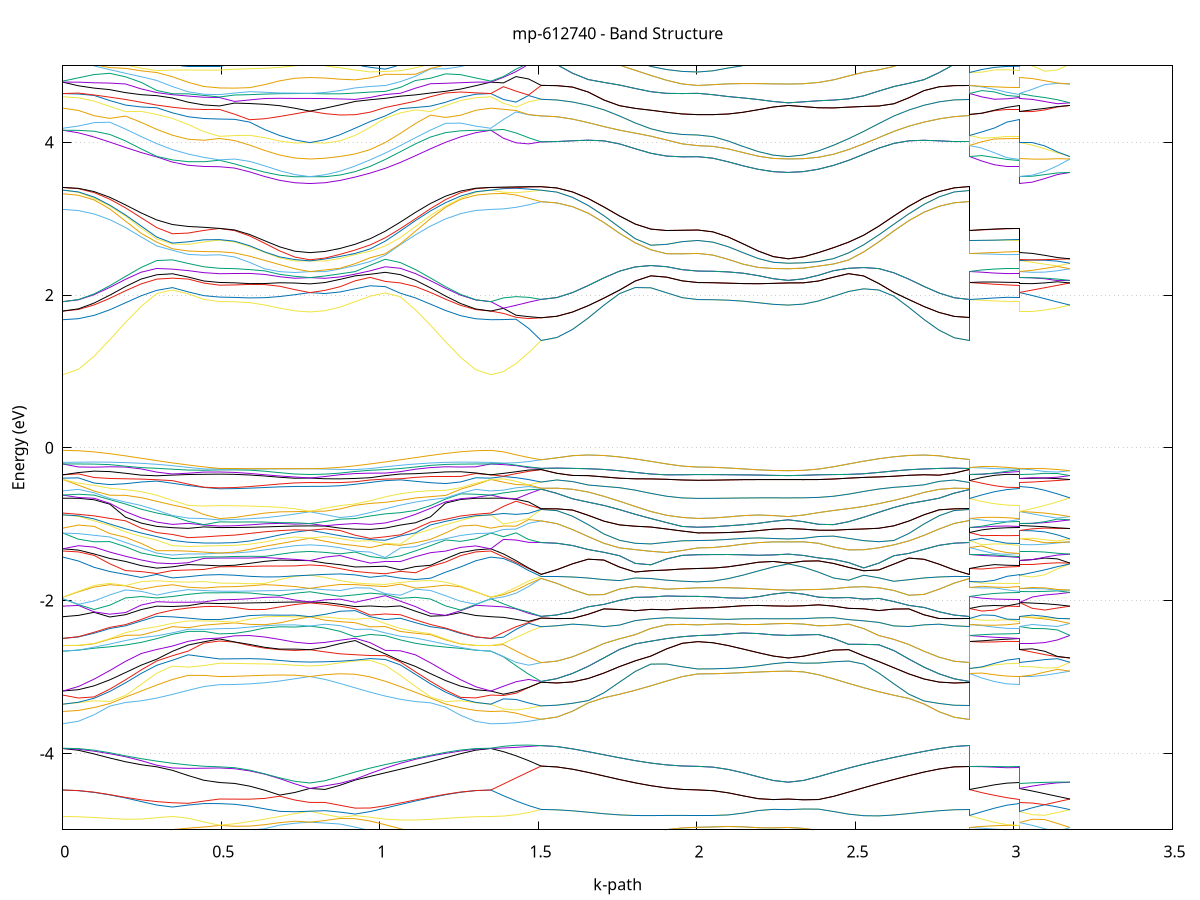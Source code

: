 set title 'mp-612740 - Band Structure'
set xlabel 'k-path'
set ylabel 'Energy (eV)'
set grid y
set yrange [-5:5]
set terminal png size 800,600
set output 'mp-612740_bands_gnuplot.png'
plot '-' using 1:2 with lines notitle, '-' using 1:2 with lines notitle, '-' using 1:2 with lines notitle, '-' using 1:2 with lines notitle, '-' using 1:2 with lines notitle, '-' using 1:2 with lines notitle, '-' using 1:2 with lines notitle, '-' using 1:2 with lines notitle, '-' using 1:2 with lines notitle, '-' using 1:2 with lines notitle, '-' using 1:2 with lines notitle, '-' using 1:2 with lines notitle, '-' using 1:2 with lines notitle, '-' using 1:2 with lines notitle, '-' using 1:2 with lines notitle, '-' using 1:2 with lines notitle, '-' using 1:2 with lines notitle, '-' using 1:2 with lines notitle, '-' using 1:2 with lines notitle, '-' using 1:2 with lines notitle, '-' using 1:2 with lines notitle, '-' using 1:2 with lines notitle, '-' using 1:2 with lines notitle, '-' using 1:2 with lines notitle, '-' using 1:2 with lines notitle, '-' using 1:2 with lines notitle, '-' using 1:2 with lines notitle, '-' using 1:2 with lines notitle, '-' using 1:2 with lines notitle, '-' using 1:2 with lines notitle, '-' using 1:2 with lines notitle, '-' using 1:2 with lines notitle, '-' using 1:2 with lines notitle, '-' using 1:2 with lines notitle, '-' using 1:2 with lines notitle, '-' using 1:2 with lines notitle, '-' using 1:2 with lines notitle, '-' using 1:2 with lines notitle, '-' using 1:2 with lines notitle, '-' using 1:2 with lines notitle, '-' using 1:2 with lines notitle, '-' using 1:2 with lines notitle, '-' using 1:2 with lines notitle, '-' using 1:2 with lines notitle, '-' using 1:2 with lines notitle, '-' using 1:2 with lines notitle, '-' using 1:2 with lines notitle, '-' using 1:2 with lines notitle, '-' using 1:2 with lines notitle, '-' using 1:2 with lines notitle, '-' using 1:2 with lines notitle, '-' using 1:2 with lines notitle, '-' using 1:2 with lines notitle, '-' using 1:2 with lines notitle, '-' using 1:2 with lines notitle, '-' using 1:2 with lines notitle, '-' using 1:2 with lines notitle, '-' using 1:2 with lines notitle, '-' using 1:2 with lines notitle, '-' using 1:2 with lines notitle, '-' using 1:2 with lines notitle, '-' using 1:2 with lines notitle, '-' using 1:2 with lines notitle, '-' using 1:2 with lines notitle, '-' using 1:2 with lines notitle, '-' using 1:2 with lines notitle, '-' using 1:2 with lines notitle, '-' using 1:2 with lines notitle, '-' using 1:2 with lines notitle, '-' using 1:2 with lines notitle, '-' using 1:2 with lines notitle, '-' using 1:2 with lines notitle, '-' using 1:2 with lines notitle, '-' using 1:2 with lines notitle, '-' using 1:2 with lines notitle, '-' using 1:2 with lines notitle, '-' using 1:2 with lines notitle, '-' using 1:2 with lines notitle, '-' using 1:2 with lines notitle, '-' using 1:2 with lines notitle, '-' using 1:2 with lines notitle, '-' using 1:2 with lines notitle, '-' using 1:2 with lines notitle, '-' using 1:2 with lines notitle, '-' using 1:2 with lines notitle, '-' using 1:2 with lines notitle, '-' using 1:2 with lines notitle, '-' using 1:2 with lines notitle, '-' using 1:2 with lines notitle, '-' using 1:2 with lines notitle, '-' using 1:2 with lines notitle, '-' using 1:2 with lines notitle, '-' using 1:2 with lines notitle, '-' using 1:2 with lines notitle, '-' using 1:2 with lines notitle, '-' using 1:2 with lines notitle, '-' using 1:2 with lines notitle, '-' using 1:2 with lines notitle, '-' using 1:2 with lines notitle, '-' using 1:2 with lines notitle, '-' using 1:2 with lines notitle, '-' using 1:2 with lines notitle, '-' using 1:2 with lines notitle, '-' using 1:2 with lines notitle, '-' using 1:2 with lines notitle, '-' using 1:2 with lines notitle, '-' using 1:2 with lines notitle, '-' using 1:2 with lines notitle, '-' using 1:2 with lines notitle, '-' using 1:2 with lines notitle, '-' using 1:2 with lines notitle, '-' using 1:2 with lines notitle, '-' using 1:2 with lines notitle, '-' using 1:2 with lines notitle, '-' using 1:2 with lines notitle, '-' using 1:2 with lines notitle, '-' using 1:2 with lines notitle, '-' using 1:2 with lines notitle, '-' using 1:2 with lines notitle, '-' using 1:2 with lines notitle, '-' using 1:2 with lines notitle, '-' using 1:2 with lines notitle, '-' using 1:2 with lines notitle, '-' using 1:2 with lines notitle, '-' using 1:2 with lines notitle, '-' using 1:2 with lines notitle, '-' using 1:2 with lines notitle, '-' using 1:2 with lines notitle, '-' using 1:2 with lines notitle, '-' using 1:2 with lines notitle, '-' using 1:2 with lines notitle, '-' using 1:2 with lines notitle, '-' using 1:2 with lines notitle, '-' using 1:2 with lines notitle, '-' using 1:2 with lines notitle, '-' using 1:2 with lines notitle, '-' using 1:2 with lines notitle, '-' using 1:2 with lines notitle, '-' using 1:2 with lines notitle, '-' using 1:2 with lines notitle, '-' using 1:2 with lines notitle, '-' using 1:2 with lines notitle, '-' using 1:2 with lines notitle, '-' using 1:2 with lines notitle, '-' using 1:2 with lines notitle, '-' using 1:2 with lines notitle, '-' using 1:2 with lines notitle, '-' using 1:2 with lines notitle, '-' using 1:2 with lines notitle, '-' using 1:2 with lines notitle, '-' using 1:2 with lines notitle, '-' using 1:2 with lines notitle, '-' using 1:2 with lines notitle, '-' using 1:2 with lines notitle, '-' using 1:2 with lines notitle, '-' using 1:2 with lines notitle, '-' using 1:2 with lines notitle, '-' using 1:2 with lines notitle, '-' using 1:2 with lines notitle, '-' using 1:2 with lines notitle, '-' using 1:2 with lines notitle, '-' using 1:2 with lines notitle, '-' using 1:2 with lines notitle, '-' using 1:2 with lines notitle, '-' using 1:2 with lines notitle, '-' using 1:2 with lines notitle, '-' using 1:2 with lines notitle, '-' using 1:2 with lines notitle, '-' using 1:2 with lines notitle, '-' using 1:2 with lines notitle, '-' using 1:2 with lines notitle, '-' using 1:2 with lines notitle, '-' using 1:2 with lines notitle, '-' using 1:2 with lines notitle, '-' using 1:2 with lines notitle, '-' using 1:2 with lines notitle, '-' using 1:2 with lines notitle, '-' using 1:2 with lines notitle, '-' using 1:2 with lines notitle, '-' using 1:2 with lines notitle, '-' using 1:2 with lines notitle, '-' using 1:2 with lines notitle, '-' using 1:2 with lines notitle, '-' using 1:2 with lines notitle, '-' using 1:2 with lines notitle, '-' using 1:2 with lines notitle, '-' using 1:2 with lines notitle, '-' using 1:2 with lines notitle, '-' using 1:2 with lines notitle, '-' using 1:2 with lines notitle, '-' using 1:2 with lines notitle, '-' using 1:2 with lines notitle, '-' using 1:2 with lines notitle, '-' using 1:2 with lines notitle, '-' using 1:2 with lines notitle, '-' using 1:2 with lines notitle, '-' using 1:2 with lines notitle, '-' using 1:2 with lines notitle, '-' using 1:2 with lines notitle, '-' using 1:2 with lines notitle, '-' using 1:2 with lines notitle, '-' using 1:2 with lines notitle, '-' using 1:2 with lines notitle, '-' using 1:2 with lines notitle, '-' using 1:2 with lines notitle, '-' using 1:2 with lines notitle, '-' using 1:2 with lines notitle, '-' using 1:2 with lines notitle, '-' using 1:2 with lines notitle, '-' using 1:2 with lines notitle, '-' using 1:2 with lines notitle, '-' using 1:2 with lines notitle, '-' using 1:2 with lines notitle, '-' using 1:2 with lines notitle, '-' using 1:2 with lines notitle, '-' using 1:2 with lines notitle, '-' using 1:2 with lines notitle, '-' using 1:2 with lines notitle, '-' using 1:2 with lines notitle, '-' using 1:2 with lines notitle, '-' using 1:2 with lines notitle, '-' using 1:2 with lines notitle, '-' using 1:2 with lines notitle, '-' using 1:2 with lines notitle, '-' using 1:2 with lines notitle, '-' using 1:2 with lines notitle, '-' using 1:2 with lines notitle, '-' using 1:2 with lines notitle, '-' using 1:2 with lines notitle, '-' using 1:2 with lines notitle, '-' using 1:2 with lines notitle, '-' using 1:2 with lines notitle, '-' using 1:2 with lines notitle, '-' using 1:2 with lines notitle, '-' using 1:2 with lines notitle, '-' using 1:2 with lines notitle, '-' using 1:2 with lines notitle, '-' using 1:2 with lines notitle, '-' using 1:2 with lines notitle, '-' using 1:2 with lines notitle, '-' using 1:2 with lines notitle, '-' using 1:2 with lines notitle, '-' using 1:2 with lines notitle, '-' using 1:2 with lines notitle
0.000000 -14.324792
0.049412 -14.324692
0.098825 -14.324292
0.148237 -14.323692
0.197649 -14.323092
0.247061 -14.322292
0.296474 -14.321492
0.345886 -14.320792
0.395298 -14.320192
0.444711 -14.319692
0.494123 -14.319592
0.494123 -14.319592
0.541670 -14.319592
0.589217 -14.319492
0.636764 -14.319392
0.684311 -14.319392
0.731858 -14.319292
0.779405 -14.319192
0.779405 -14.319192
0.826952 -14.319292
0.874499 -14.319492
0.922046 -14.319792
0.969593 -14.320292
1.017140 -14.320992
1.064687 -14.321692
1.112234 -14.322392
1.159781 -14.323192
1.207328 -14.323792
1.254875 -14.324292
1.302422 -14.324692
1.349969 -14.324792
1.349969 -14.324792
1.389703 -14.324492
1.429437 -14.323592
1.469171 -14.322092
1.508905 -14.320092
1.508905 -14.320092
1.558317 -14.319992
1.607729 -14.319692
1.657142 -14.319292
1.706554 -14.318792
1.755966 -14.318292
1.805379 -14.317792
1.854791 -14.317392
1.904203 -14.317092
1.953615 -14.316992
2.003028 -14.316892
2.003028 -14.316892
2.050575 -14.316892
2.098122 -14.316892
2.145669 -14.316792
2.193216 -14.316792
2.240763 -14.316692
2.288310 -14.316692
2.288310 -14.316692
2.335857 -14.316692
2.383404 -14.316792
2.430951 -14.316892
2.478498 -14.317192
2.526045 -14.317492
2.573592 -14.317892
2.621139 -14.318392
2.668686 -14.318892
2.716233 -14.319292
2.763780 -14.319692
2.811327 -14.319992
2.858874 -14.320092
2.858874 -14.316892
2.898608 -14.317992
2.938342 -14.318892
2.978076 -14.319392
3.017810 -14.319592
3.017810 -14.319192
3.057544 -14.319092
3.097278 -14.318592
3.137012 -14.317792
3.176746 -14.316692
e
0.000000 -14.306792
0.049412 -14.306992
0.098825 -14.307392
0.148237 -14.307892
0.197649 -14.308692
0.247061 -14.309492
0.296474 -14.310392
0.345886 -14.311192
0.395298 -14.311992
0.444711 -14.312492
0.494123 -14.312592
0.494123 -14.312592
0.541670 -14.312592
0.589217 -14.312392
0.636764 -14.312092
0.684311 -14.311592
0.731858 -14.310992
0.779405 -14.310192
0.779405 -14.310192
0.826952 -14.310892
0.874499 -14.311292
0.922046 -14.311292
0.969593 -14.311092
1.017140 -14.310592
1.064687 -14.309892
1.112234 -14.309192
1.159781 -14.308492
1.207328 -14.307792
1.254875 -14.307292
1.302422 -14.306892
1.349969 -14.306792
1.349969 -14.306792
1.389703 -14.310692
1.429437 -14.314292
1.469171 -14.317392
1.508905 -14.319992
1.508905 -14.319992
1.558317 -14.319992
1.607729 -14.319692
1.657142 -14.319292
1.706554 -14.318792
1.755966 -14.318292
1.805379 -14.317792
1.854791 -14.317392
1.904203 -14.317092
1.953615 -14.316892
2.003028 -14.316892
2.003028 -14.316892
2.050575 -14.316892
2.098122 -14.316792
2.145669 -14.316792
2.193216 -14.316692
2.240763 -14.316692
2.288310 -14.316692
2.288310 -14.316692
2.335857 -14.316692
2.383404 -14.316792
2.430951 -14.316892
2.478498 -14.317092
2.526045 -14.317492
2.573592 -14.317892
2.621139 -14.318392
2.668686 -14.318892
2.716233 -14.319292
2.763780 -14.319692
2.811327 -14.319992
2.858874 -14.319992
2.858874 -14.316892
2.898608 -14.315592
2.938342 -14.314292
2.978076 -14.313092
3.017810 -14.312592
3.017810 -14.310192
3.057544 -14.312092
3.097278 -14.313792
3.137012 -14.315392
3.176746 -14.316692
e
0.000000 -14.306792
0.049412 -14.306692
0.098825 -14.306492
0.148237 -14.306292
0.197649 -14.305992
0.247061 -14.305692
0.296474 -14.305492
0.345886 -14.305392
0.395298 -14.305292
0.444711 -14.305292
0.494123 -14.305292
0.494123 -14.305292
0.541670 -14.305492
0.589217 -14.306192
0.636764 -14.307092
0.684311 -14.308192
0.731858 -14.309192
0.779405 -14.310192
0.779405 -14.310192
0.826952 -14.309292
0.874499 -14.308392
0.922046 -14.307492
0.969593 -14.306692
1.017140 -14.306192
1.064687 -14.305992
1.112234 -14.305992
1.159781 -14.306192
1.207328 -14.306392
1.254875 -14.306592
1.302422 -14.306692
1.349969 -14.306792
1.349969 -14.306792
1.389703 -14.302592
1.429437 -14.298292
1.469171 -14.293992
1.508905 -14.289892
1.508905 -14.289892
1.558317 -14.290192
1.607729 -14.291192
1.657142 -14.292592
1.706554 -14.294192
1.755966 -14.295692
1.805379 -14.297092
1.854791 -14.298192
1.904203 -14.298892
1.953615 -14.299292
2.003028 -14.299492
2.003028 -14.299492
2.050575 -14.299492
2.098122 -14.299792
2.145669 -14.300092
2.193216 -14.300392
2.240763 -14.300592
2.288310 -14.300692
2.288310 -14.300692
2.335857 -14.300592
2.383404 -14.300292
2.430951 -14.299792
2.478498 -14.299092
2.526045 -14.298092
2.573592 -14.296892
2.621139 -14.295492
2.668686 -14.293992
2.716233 -14.292392
2.763780 -14.291092
2.811327 -14.290192
2.858874 -14.289892
2.858874 -14.299492
2.898608 -14.301392
2.938342 -14.303292
2.978076 -14.304692
3.017810 -14.305292
3.017810 -14.310192
3.057544 -14.308092
3.097278 -14.305792
3.137012 -14.303292
3.176746 -14.300692
e
0.000000 -14.276292
0.049412 -14.276992
0.098825 -14.278992
0.148237 -14.281592
0.197649 -14.284292
0.247061 -14.286992
0.296474 -14.289292
0.345886 -14.291092
0.395298 -14.292492
0.444711 -14.293292
0.494123 -14.293592
0.494123 -14.293592
0.541670 -14.293492
0.589217 -14.293092
0.636764 -14.292492
0.684311 -14.291892
0.731858 -14.291192
0.779405 -14.290592
0.779405 -14.290592
0.826952 -14.290992
0.874499 -14.291292
0.922046 -14.291192
0.969593 -14.290692
1.017140 -14.289792
1.064687 -14.288192
1.112234 -14.286192
1.159781 -14.283792
1.207328 -14.281192
1.254875 -14.278792
1.302422 -14.276992
1.349969 -14.276292
1.349969 -14.276292
1.389703 -14.279192
1.429437 -14.282492
1.469171 -14.285992
1.508905 -14.289892
1.508905 -14.289892
1.558317 -14.290192
1.607729 -14.291192
1.657142 -14.292592
1.706554 -14.294192
1.755966 -14.295692
1.805379 -14.297092
1.854791 -14.298192
1.904203 -14.298892
1.953615 -14.299292
2.003028 -14.299392
2.003028 -14.299392
2.050575 -14.299492
2.098122 -14.299692
2.145669 -14.300092
2.193216 -14.300392
2.240763 -14.300592
2.288310 -14.300692
2.288310 -14.300692
2.335857 -14.300592
2.383404 -14.300292
2.430951 -14.299792
2.478498 -14.299092
2.526045 -14.298092
2.573592 -14.296892
2.621139 -14.295492
2.668686 -14.293992
2.716233 -14.292392
2.763780 -14.291092
2.811327 -14.290192
2.858874 -14.289892
2.858874 -14.299392
2.898608 -14.297492
2.938342 -14.295592
2.978076 -14.294192
3.017810 -14.293592
3.017810 -14.290592
3.057544 -14.292792
3.097278 -14.295392
3.137012 -14.297992
3.176746 -14.300692
e
0.000000 -14.276292
0.049412 -14.276892
0.098825 -14.278392
0.148237 -14.280492
0.197649 -14.282692
0.247061 -14.284692
0.296474 -14.286192
0.345886 -14.287192
0.395298 -14.287492
0.444711 -14.287492
0.494123 -14.287292
0.494123 -14.287292
0.541670 -14.287492
0.589217 -14.287992
0.636764 -14.288592
0.684311 -14.289292
0.731858 -14.289992
0.779405 -14.290492
0.779405 -14.290492
0.826952 -14.290192
0.874499 -14.289892
0.922046 -14.289592
0.969593 -14.288992
1.017140 -14.287892
1.064687 -14.286492
1.112234 -14.284592
1.159781 -14.282492
1.207328 -14.280292
1.254875 -14.278292
1.302422 -14.276792
1.349969 -14.276292
1.349969 -14.276292
1.389703 -14.273592
1.429437 -14.271192
1.469171 -14.268992
1.508905 -14.267192
1.508905 -14.267192
1.558317 -14.267692
1.607729 -14.269292
1.657142 -14.271492
1.706554 -14.274092
1.755966 -14.276692
1.805379 -14.279192
1.854791 -14.281292
1.904203 -14.282892
1.953615 -14.283992
2.003028 -14.284292
2.003028 -14.284292
2.050575 -14.284392
2.098122 -14.284692
2.145669 -14.284992
2.193216 -14.285292
2.240763 -14.285592
2.288310 -14.285692
2.288310 -14.285692
2.335857 -14.285592
2.383404 -14.284992
2.430951 -14.284092
2.478498 -14.282692
2.526045 -14.280892
2.573592 -14.278692
2.621139 -14.276292
2.668686 -14.273692
2.716233 -14.271292
2.763780 -14.269192
2.811327 -14.267692
2.858874 -14.267192
2.858874 -14.284292
2.898608 -14.285192
2.938342 -14.286092
2.978076 -14.286992
3.017810 -14.287292
3.017810 -14.290492
3.057544 -14.288692
3.097278 -14.287292
3.137012 -14.286292
3.176746 -14.285692
e
0.000000 -14.263492
0.049412 -14.263892
0.098825 -14.264992
0.148237 -14.266992
0.197649 -14.269492
0.247061 -14.272292
0.296474 -14.275092
0.345886 -14.277792
0.395298 -14.280092
0.444711 -14.281792
0.494123 -14.282492
0.494123 -14.282492
0.541670 -14.282592
0.589217 -14.282992
0.636764 -14.283492
0.684311 -14.284192
0.731858 -14.284792
0.779405 -14.284992
0.779405 -14.284992
0.826952 -14.284692
0.874499 -14.283592
0.922046 -14.281892
0.969593 -14.279792
1.017140 -14.277292
1.064687 -14.274592
1.112234 -14.271792
1.159781 -14.269092
1.207328 -14.266692
1.254875 -14.264892
1.302422 -14.263792
1.349969 -14.263492
1.349969 -14.263492
1.389703 -14.263692
1.429437 -14.264392
1.469171 -14.265592
1.508905 -14.267092
1.508905 -14.267092
1.558317 -14.267692
1.607729 -14.269292
1.657142 -14.271492
1.706554 -14.274092
1.755966 -14.276692
1.805379 -14.279192
1.854791 -14.281292
1.904203 -14.282892
1.953615 -14.283992
2.003028 -14.284292
2.003028 -14.284292
2.050575 -14.284392
2.098122 -14.284592
2.145669 -14.284892
2.193216 -14.285292
2.240763 -14.285592
2.288310 -14.285692
2.288310 -14.285692
2.335857 -14.285492
2.383404 -14.284992
2.430951 -14.284092
2.478498 -14.282692
2.526045 -14.280892
2.573592 -14.278692
2.621139 -14.276192
2.668686 -14.273692
2.716233 -14.271192
2.763780 -14.269092
2.811327 -14.267692
2.858874 -14.267092
2.858874 -14.284292
2.898608 -14.283592
2.938342 -14.282992
2.978076 -14.282592
3.017810 -14.282492
3.017810 -14.284992
3.057544 -14.284992
3.097278 -14.285092
3.137012 -14.285292
3.176746 -14.285692
e
0.000000 -14.244592
0.049412 -14.245192
0.098825 -14.245692
0.148237 -14.245592
0.197649 -14.245292
0.247061 -14.244692
0.296474 -14.244092
0.345886 -14.243392
0.395298 -14.242692
0.444711 -14.241992
0.494123 -14.241392
0.494123 -14.241392
0.541670 -14.242092
0.589217 -14.242992
0.636764 -14.243692
0.684311 -14.244192
0.731858 -14.244492
0.779405 -14.244592
0.779405 -14.244592
0.826952 -14.244592
0.874499 -14.244292
0.922046 -14.244092
0.969593 -14.243992
1.017140 -14.243992
1.064687 -14.244292
1.112234 -14.244792
1.159781 -14.245292
1.207328 -14.245592
1.254875 -14.245592
1.302422 -14.245092
1.349969 -14.244592
1.349969 -14.244592
1.389703 -14.244492
1.429437 -14.244192
1.469171 -14.243792
1.508905 -14.243392
1.508905 -14.243392
1.558317 -14.243292
1.607729 -14.243092
1.657142 -14.242592
1.706554 -14.242092
1.755966 -14.241592
1.805379 -14.241292
1.854791 -14.241192
1.904203 -14.241192
1.953615 -14.241192
2.003028 -14.241192
2.003028 -14.241192
2.050575 -14.241492
2.098122 -14.242092
2.145669 -14.242992
2.193216 -14.243692
2.240763 -14.244092
2.288310 -14.244292
2.288310 -14.244292
2.335857 -14.244192
2.383404 -14.243792
2.430951 -14.243192
2.478498 -14.242592
2.526045 -14.242092
2.573592 -14.241892
2.621139 -14.241892
2.668686 -14.242292
2.716233 -14.242692
2.763780 -14.243092
2.811327 -14.243292
2.858874 -14.243392
2.858874 -14.241192
2.898608 -14.241392
2.938342 -14.241392
2.978076 -14.241392
3.017810 -14.241392
3.017810 -14.244592
3.057544 -14.244692
3.097278 -14.244692
3.137012 -14.244592
3.176746 -14.244292
e
0.000000 -14.241592
0.049412 -14.241192
0.098825 -14.239892
0.148237 -14.238492
0.197649 -14.237492
0.247061 -14.237092
0.296474 -14.237392
0.345886 -14.238192
0.395298 -14.239092
0.444711 -14.240092
0.494123 -14.240792
0.494123 -14.240792
0.541670 -14.239992
0.589217 -14.238892
0.636764 -14.237992
0.684311 -14.237192
0.731858 -14.236492
0.779405 -14.235992
0.779405 -14.235992
0.826952 -14.236292
0.874499 -14.236392
0.922046 -14.236292
0.969593 -14.236092
1.017140 -14.235892
1.064687 -14.235992
1.112234 -14.236392
1.159781 -14.237292
1.207328 -14.238592
1.254875 -14.239992
1.302422 -14.241192
1.349969 -14.241592
1.349969 -14.241592
1.389703 -14.242192
1.429437 -14.242592
1.469171 -14.242892
1.508905 -14.243392
1.508905 -14.243392
1.558317 -14.243292
1.607729 -14.243092
1.657142 -14.242592
1.706554 -14.242092
1.755966 -14.241592
1.805379 -14.241292
1.854791 -14.241192
1.904203 -14.241192
1.953615 -14.241192
2.003028 -14.241192
2.003028 -14.241192
2.050575 -14.241492
2.098122 -14.242092
2.145669 -14.242892
2.193216 -14.243692
2.240763 -14.244092
2.288310 -14.244292
2.288310 -14.244292
2.335857 -14.244092
2.383404 -14.243692
2.430951 -14.243192
2.478498 -14.242592
2.526045 -14.242092
2.573592 -14.241892
2.621139 -14.241892
2.668686 -14.242292
2.716233 -14.242692
2.763780 -14.243092
2.811327 -14.243292
2.858874 -14.243392
2.858874 -14.241192
2.898608 -14.241092
2.938342 -14.240892
2.978076 -14.240792
3.017810 -14.240792
3.017810 -14.235992
3.057544 -14.239392
3.097278 -14.241892
3.137012 -14.243492
3.176746 -14.244292
e
0.000000 -14.241592
0.049412 -14.239992
0.098825 -14.236892
0.148237 -14.233192
0.197649 -14.229692
0.247061 -14.226492
0.296474 -14.223992
0.345886 -14.221992
0.395298 -14.220592
0.444711 -14.220292
0.494123 -14.220292
0.494123 -14.220292
0.541670 -14.224392
0.589217 -14.228192
0.636764 -14.231192
0.684311 -14.233492
0.731858 -14.234992
0.779405 -14.235792
0.779405 -14.235792
0.826952 -14.235192
0.874499 -14.234492
0.922046 -14.233592
0.969593 -14.232592
1.017140 -14.231692
1.064687 -14.230892
1.112234 -14.230692
1.159781 -14.231492
1.207328 -14.233892
1.254875 -14.237192
1.302422 -14.240092
1.349969 -14.241592
1.349969 -14.241592
1.389703 -14.240792
1.429437 -14.239592
1.469171 -14.237892
1.508905 -14.235492
1.508905 -14.235492
1.558317 -14.234492
1.607729 -14.231992
1.657142 -14.228792
1.706554 -14.225492
1.755966 -14.222792
1.805379 -14.220792
1.854791 -14.219392
1.904203 -14.218492
1.953615 -14.217992
2.003028 -14.217892
2.003028 -14.217892
2.050575 -14.217492
2.098122 -14.216692
2.145669 -14.215492
2.193216 -14.214492
2.240763 -14.213792
2.288310 -14.213592
2.288310 -14.213592
2.335857 -14.213792
2.383404 -14.214392
2.430951 -14.215492
2.478498 -14.216792
2.526045 -14.218492
2.573592 -14.220492
2.621139 -14.222892
2.668686 -14.225892
2.716233 -14.229092
2.763780 -14.232192
2.811327 -14.234592
2.858874 -14.235492
2.858874 -14.217892
2.898608 -14.218392
2.938342 -14.219192
2.978076 -14.219992
3.017810 -14.220292
3.017810 -14.235792
3.057544 -14.231292
3.097278 -14.225892
3.137012 -14.219892
3.176746 -14.213592
e
0.000000 -14.220792
0.049412 -14.220692
0.098825 -14.220792
0.148237 -14.220892
0.197649 -14.220792
0.247061 -14.220592
0.296474 -14.220392
0.345886 -14.220292
0.395298 -14.220292
0.444711 -14.219792
0.494123 -14.219492
0.494123 -14.219492
0.541670 -14.215092
0.589217 -14.210092
0.636764 -14.205292
0.684311 -14.200892
0.731858 -14.196892
0.779405 -14.193492
0.779405 -14.193492
0.826952 -14.195692
0.874499 -14.198192
0.922046 -14.200992
0.969593 -14.204292
1.017140 -14.207992
1.064687 -14.211992
1.112234 -14.215792
1.159781 -14.218792
1.207328 -14.220292
1.254875 -14.220692
1.302422 -14.220692
1.349969 -14.220792
1.349969 -14.220792
1.389703 -14.224892
1.429437 -14.228892
1.469171 -14.232492
1.508905 -14.235492
1.508905 -14.235492
1.558317 -14.234492
1.607729 -14.231992
1.657142 -14.228792
1.706554 -14.225492
1.755966 -14.222792
1.805379 -14.220792
1.854791 -14.219392
1.904203 -14.218492
1.953615 -14.217992
2.003028 -14.217892
2.003028 -14.217892
2.050575 -14.217492
2.098122 -14.216592
2.145669 -14.215492
2.193216 -14.214492
2.240763 -14.213792
2.288310 -14.213492
2.288310 -14.213492
2.335857 -14.213792
2.383404 -14.214392
2.430951 -14.215492
2.478498 -14.216792
2.526045 -14.218492
2.573592 -14.220492
2.621139 -14.222892
2.668686 -14.225892
2.716233 -14.229092
2.763780 -14.232192
2.811327 -14.234592
2.858874 -14.235492
2.858874 -14.217892
2.898608 -14.217992
2.938342 -14.218592
2.978076 -14.219292
3.017810 -14.219492
3.017810 -14.193492
3.057544 -14.196792
3.097278 -14.201592
3.137012 -14.207292
3.176746 -14.213492
e
0.000000 -14.220692
0.049412 -14.219892
0.098825 -14.217592
0.148237 -14.213792
0.197649 -14.208692
0.247061 -14.202492
0.296474 -14.195992
0.345886 -14.192292
0.395298 -14.191092
0.444711 -14.190292
0.494123 -14.189992
0.494123 -14.189992
0.541670 -14.190192
0.589217 -14.190592
0.636764 -14.191192
0.684311 -14.191792
0.731858 -14.192492
0.779405 -14.193492
0.779405 -14.193492
0.826952 -14.194592
0.874499 -14.195792
0.922046 -14.197092
0.969593 -14.198492
1.017140 -14.200292
1.064687 -14.202892
1.112234 -14.206492
1.159781 -14.210692
1.207328 -14.214692
1.254875 -14.217892
1.302422 -14.219992
1.349969 -14.220692
1.349969 -14.220692
1.389703 -14.216492
1.429437 -14.212392
1.469171 -14.208792
1.508905 -14.205592
1.508905 -14.205592
1.558317 -14.205392
1.607729 -14.204692
1.657142 -14.203392
1.706554 -14.201092
1.755966 -14.197792
1.805379 -14.194092
1.854791 -14.190892
1.904203 -14.188892
1.953615 -14.187892
2.003028 -14.187592
2.003028 -14.187592
2.050575 -14.188092
2.098122 -14.189092
2.145669 -14.190092
2.193216 -14.190892
2.240763 -14.191292
2.288310 -14.191392
2.288310 -14.191392
2.335857 -14.191392
2.383404 -14.191192
2.430951 -14.191192
2.478498 -14.191592
2.526045 -14.192892
2.573592 -14.195492
2.621139 -14.198692
2.668686 -14.201492
2.716233 -14.203592
2.763780 -14.204792
2.811327 -14.205492
2.858874 -14.205592
2.858874 -14.187592
2.898608 -14.189292
2.938342 -14.189892
2.978076 -14.189992
3.017810 -14.189992
3.017810 -14.193492
3.057544 -14.193292
3.097278 -14.192792
3.137012 -14.192192
3.176746 -14.191392
e
0.000000 -14.199792
0.049412 -14.199592
0.098825 -14.198992
0.148237 -14.197792
0.197649 -14.196092
0.247061 -14.194192
0.296474 -14.192392
0.345886 -14.188092
0.395298 -14.182292
0.444711 -14.178692
0.494123 -14.177992
0.494123 -14.177992
0.541670 -14.180192
0.589217 -14.183292
0.636764 -14.186192
0.684311 -14.188792
0.731858 -14.191192
0.779405 -14.193392
0.779405 -14.193392
0.826952 -14.190392
0.874499 -14.187792
0.922046 -14.185892
0.969593 -14.185292
1.017140 -14.186592
1.064687 -14.189692
1.112234 -14.193292
1.159781 -14.195992
1.207328 -14.197892
1.254875 -14.198992
1.302422 -14.199592
1.349969 -14.199792
1.349969 -14.199792
1.389703 -14.200192
1.429437 -14.201292
1.469171 -14.203092
1.508905 -14.205592
1.508905 -14.205592
1.558317 -14.205392
1.607729 -14.204692
1.657142 -14.203392
1.706554 -14.201092
1.755966 -14.197792
1.805379 -14.194092
1.854791 -14.190792
1.904203 -14.188792
1.953615 -14.187892
2.003028 -14.187592
2.003028 -14.187592
2.050575 -14.188092
2.098122 -14.189092
2.145669 -14.190092
2.193216 -14.190892
2.240763 -14.191292
2.288310 -14.191392
2.288310 -14.191392
2.335857 -14.191292
2.383404 -14.191192
2.430951 -14.191192
2.478498 -14.191592
2.526045 -14.192892
2.573592 -14.195392
2.621139 -14.198592
2.668686 -14.201492
2.716233 -14.203592
2.763780 -14.204792
2.811327 -14.205392
2.858874 -14.205592
2.858874 -14.187592
2.898608 -14.184892
2.938342 -14.181692
2.978076 -14.178992
3.017810 -14.177992
3.017810 -14.193392
3.057544 -14.191492
3.097278 -14.190692
3.137012 -14.190892
3.176746 -14.191392
e
0.000000 -14.189892
0.049412 -14.189892
0.098825 -14.189892
0.148237 -14.189692
0.197649 -14.188992
0.247061 -14.187392
0.296474 -14.184392
0.345886 -14.180692
0.395298 -14.177392
0.444711 -14.175392
0.494123 -14.174492
0.494123 -14.174492
0.541670 -14.172092
0.589217 -14.169092
0.636764 -14.165492
0.684311 -14.161092
0.731858 -14.156592
0.779405 -14.154292
0.779405 -14.154292
0.826952 -14.156392
0.874499 -14.160692
0.922046 -14.167692
0.969593 -14.174892
1.017140 -14.181292
1.064687 -14.185792
1.112234 -14.188092
1.159781 -14.189292
1.207328 -14.189692
1.254875 -14.189892
1.302422 -14.189892
1.349969 -14.189892
1.349969 -14.189892
1.389703 -14.189492
1.429437 -14.188292
1.469171 -14.186192
1.508905 -14.183092
1.508905 -14.183092
1.558317 -14.183192
1.607729 -14.183192
1.657142 -14.183292
1.706554 -14.183192
1.755966 -14.182792
1.805379 -14.181792
1.854791 -14.179792
1.904203 -14.176992
1.953615 -14.174392
2.003028 -14.173292
2.003028 -14.173292
2.050575 -14.172192
2.098122 -14.169192
2.145669 -14.164992
2.193216 -14.160092
2.240763 -14.155392
2.288310 -14.152792
2.288310 -14.152792
2.335857 -14.155692
2.383404 -14.161192
2.430951 -14.167392
2.478498 -14.173292
2.526045 -14.178192
2.573592 -14.181292
2.621139 -14.182692
2.668686 -14.183192
2.716233 -14.183292
2.763780 -14.183192
2.811327 -14.183192
2.858874 -14.183092
2.858874 -14.173292
2.898608 -14.173792
2.938342 -14.174192
2.978076 -14.174392
3.017810 -14.174492
3.017810 -14.154292
3.057544 -14.154192
3.097278 -14.153892
3.137012 -14.153392
3.176746 -14.152792
e
0.000000 -14.160992
0.049412 -14.161292
0.098825 -14.162192
0.148237 -14.163492
0.197649 -14.165292
0.247061 -14.167292
0.296474 -14.169392
0.345886 -14.171292
0.395298 -14.172592
0.444711 -14.172492
0.494123 -14.171992
0.494123 -14.171992
0.541670 -14.170992
0.589217 -14.167392
0.636764 -14.162792
0.684311 -14.158092
0.731858 -14.153592
0.779405 -14.149692
0.779405 -14.149692
0.826952 -14.153892
0.874499 -14.160092
0.922046 -14.164592
0.969593 -14.167692
1.017140 -14.168792
1.064687 -14.168192
1.112234 -14.166692
1.159781 -14.164892
1.207328 -14.163292
1.254875 -14.162092
1.302422 -14.161292
1.349969 -14.160992
1.349969 -14.160992
1.389703 -14.167892
1.429437 -14.173992
1.469171 -14.179092
1.508905 -14.183092
1.508905 -14.183092
1.558317 -14.183192
1.607729 -14.183192
1.657142 -14.183292
1.706554 -14.183192
1.755966 -14.182792
1.805379 -14.181792
1.854791 -14.179792
1.904203 -14.176892
1.953615 -14.174292
2.003028 -14.173292
2.003028 -14.173292
2.050575 -14.172192
2.098122 -14.169092
2.145669 -14.164892
2.193216 -14.160092
2.240763 -14.155392
2.288310 -14.152792
2.288310 -14.152792
2.335857 -14.155592
2.383404 -14.161092
2.430951 -14.167292
2.478498 -14.173292
2.526045 -14.178192
2.573592 -14.181292
2.621139 -14.182692
2.668686 -14.183192
2.716233 -14.183292
2.763780 -14.183192
2.811327 -14.183192
2.858874 -14.183092
2.858874 -14.173292
2.898608 -14.172892
2.938342 -14.172392
2.978076 -14.172092
3.017810 -14.171992
3.017810 -14.149692
3.057544 -14.150492
3.097278 -14.151292
3.137012 -14.152092
3.176746 -14.152792
e
0.000000 -14.160992
0.049412 -14.160792
0.098825 -14.160392
0.148237 -14.159592
0.197649 -14.158492
0.247061 -14.156992
0.296474 -14.155092
0.345886 -14.152692
0.395298 -14.149592
0.444711 -14.145592
0.494123 -14.141892
0.494123 -14.141892
0.541670 -14.141592
0.589217 -14.140892
0.636764 -14.141092
0.684311 -14.143492
0.731858 -14.146492
0.779405 -14.149592
0.779405 -14.149592
0.826952 -14.147492
0.874499 -14.147892
0.922046 -14.149592
0.969593 -14.151692
1.017140 -14.153792
1.064687 -14.155692
1.112234 -14.157292
1.159781 -14.158692
1.207328 -14.159692
1.254875 -14.160392
1.302422 -14.160792
1.349969 -14.160992
1.349969 -14.160992
1.389703 -14.153292
1.429437 -14.144992
1.469171 -14.136292
1.508905 -14.127292
1.508905 -14.127292
1.558317 -14.127492
1.607729 -14.128192
1.657142 -14.129292
1.706554 -14.130592
1.755966 -14.132092
1.805379 -14.133592
1.854791 -14.134992
1.904203 -14.136192
1.953615 -14.136992
2.003028 -14.137292
2.003028 -14.137292
2.050575 -14.137492
2.098122 -14.138192
2.145669 -14.139292
2.193216 -14.141092
2.240763 -14.143492
2.288310 -14.145192
2.288310 -14.145192
2.335857 -14.143392
2.383404 -14.140592
2.430951 -14.138292
2.478498 -14.136492
2.526045 -14.134892
2.573592 -14.133292
2.621139 -14.131792
2.668686 -14.130392
2.716233 -14.129092
2.763780 -14.128092
2.811327 -14.127492
2.858874 -14.127292
2.858874 -14.137292
2.898608 -14.138092
2.938342 -14.139592
2.978076 -14.141192
3.017810 -14.141892
3.017810 -14.149592
3.057544 -14.148792
3.097278 -14.147792
3.137012 -14.146592
3.176746 -14.145192
e
0.000000 -14.091992
0.049412 -14.092592
0.098825 -14.094392
0.148237 -14.097392
0.197649 -14.101492
0.247061 -14.106492
0.296474 -14.112292
0.345886 -14.118892
0.395298 -14.125792
0.444711 -14.132692
0.494123 -14.137592
0.494123 -14.137592
0.541670 -14.137892
0.589217 -14.138992
0.636764 -14.139592
0.684311 -14.138292
0.731858 -14.136692
0.779405 -14.134392
0.779405 -14.134392
0.826952 -14.134592
0.874499 -14.130692
0.922046 -14.125492
0.969593 -14.119992
1.017140 -14.114592
1.064687 -14.109392
1.112234 -14.104592
1.159781 -14.100392
1.207328 -14.096892
1.254875 -14.094192
1.302422 -14.092592
1.349969 -14.091992
1.349969 -14.091992
1.389703 -14.100392
1.429437 -14.109192
1.469171 -14.118192
1.508905 -14.127292
1.508905 -14.127292
1.558317 -14.127492
1.607729 -14.128192
1.657142 -14.129192
1.706554 -14.130592
1.755966 -14.131992
1.805379 -14.133592
1.854791 -14.134992
1.904203 -14.136192
1.953615 -14.136992
2.003028 -14.137292
2.003028 -14.137292
2.050575 -14.137492
2.098122 -14.138092
2.145669 -14.139292
2.193216 -14.141092
2.240763 -14.143492
2.288310 -14.145192
2.288310 -14.145192
2.335857 -14.143292
2.383404 -14.140592
2.430951 -14.138292
2.478498 -14.136492
2.526045 -14.134892
2.573592 -14.133292
2.621139 -14.131792
2.668686 -14.130392
2.716233 -14.129092
2.763780 -14.128092
2.811327 -14.127492
2.858874 -14.127292
2.858874 -14.137292
2.898608 -14.137092
2.938342 -14.137192
2.978076 -14.137492
3.017810 -14.137592
3.017810 -14.134392
3.057544 -14.138392
3.097278 -14.141392
3.137012 -14.143592
3.176746 -14.145192
e
0.000000 -14.091992
0.049412 -14.092392
0.098825 -14.093492
0.148237 -14.095392
0.197649 -14.097692
0.247061 -14.100392
0.296474 -14.103192
0.345886 -14.105892
0.395298 -14.108092
0.444711 -14.109592
0.494123 -14.110092
0.494123 -14.110092
0.541670 -14.111092
0.589217 -14.113892
0.636764 -14.118392
0.684311 -14.123892
0.731858 -14.129792
0.779405 -14.134292
0.779405 -14.134292
0.826952 -14.130592
0.874499 -14.125492
0.922046 -14.119792
0.969593 -14.114292
1.017140 -14.109192
1.064687 -14.104792
1.112234 -14.100892
1.159781 -14.097792
1.207328 -14.095292
1.254875 -14.093392
1.302422 -14.092392
1.349969 -14.091992
1.349969 -14.091992
1.389703 -14.084092
1.429437 -14.076992
1.469171 -14.070592
1.508905 -14.065292
1.508905 -14.065292
1.558317 -14.065792
1.607729 -14.067392
1.657142 -14.070092
1.706554 -14.073992
1.755966 -14.078992
1.805379 -14.084492
1.854791 -14.090192
1.904203 -14.095192
1.953615 -14.098692
2.003028 -14.099992
2.003028 -14.099992
2.050575 -14.100592
2.098122 -14.102292
2.145669 -14.104792
2.193216 -14.107592
2.240763 -14.109792
2.288310 -14.110792
2.288310 -14.110792
2.335857 -14.109692
2.383404 -14.106592
2.430951 -14.101792
2.478498 -14.095992
2.526045 -14.089692
2.573592 -14.083692
2.621139 -14.078092
2.668686 -14.073392
2.716233 -14.069792
2.763780 -14.067192
2.811327 -14.065792
2.858874 -14.065292
2.858874 -14.099992
2.898608 -14.104192
2.938342 -14.107492
2.978076 -14.109392
3.017810 -14.110092
3.017810 -14.134292
3.057544 -14.129292
3.097278 -14.123392
3.137012 -14.117092
3.176746 -14.110792
e
0.000000 -14.055492
0.049412 -14.055592
0.098825 -14.055792
0.148237 -14.056592
0.197649 -14.058592
0.247061 -14.062992
0.296474 -14.069292
0.345886 -14.075792
0.395298 -14.081392
0.444711 -14.085192
0.494123 -14.086492
0.494123 -14.086492
0.541670 -14.086992
0.589217 -14.088492
0.636764 -14.090592
0.684311 -14.092892
0.731858 -14.094892
0.779405 -14.095592
0.779405 -14.095592
0.826952 -14.094692
0.874499 -14.091992
0.922046 -14.087492
0.969593 -14.081692
1.017140 -14.075092
1.064687 -14.068192
1.112234 -14.062092
1.159781 -14.058192
1.207328 -14.056492
1.254875 -14.055792
1.302422 -14.055592
1.349969 -14.055492
1.349969 -14.055492
1.389703 -14.056092
1.429437 -14.057992
1.469171 -14.060992
1.508905 -14.065292
1.508905 -14.065292
1.558317 -14.065792
1.607729 -14.067392
1.657142 -14.070092
1.706554 -14.073992
1.755966 -14.078892
1.805379 -14.084492
1.854791 -14.090192
1.904203 -14.095192
1.953615 -14.098692
2.003028 -14.099992
2.003028 -14.099992
2.050575 -14.100592
2.098122 -14.102292
2.145669 -14.104792
2.193216 -14.107592
2.240763 -14.109792
2.288310 -14.110692
2.288310 -14.110692
2.335857 -14.109692
2.383404 -14.106592
2.430951 -14.101792
2.478498 -14.095892
2.526045 -14.089692
2.573592 -14.083592
2.621139 -14.078092
2.668686 -14.073392
2.716233 -14.069792
2.763780 -14.067192
2.811327 -14.065792
2.858874 -14.065292
2.858874 -14.099992
2.898608 -14.095292
2.938342 -14.090992
2.978076 -14.087692
3.017810 -14.086492
3.017810 -14.095592
3.057544 -14.096792
3.097278 -14.100092
3.137012 -14.104892
3.176746 -14.110692
e
0.000000 -14.035192
0.049412 -14.035592
0.098825 -14.038392
0.148237 -14.042992
0.197649 -14.047592
0.247061 -14.050492
0.296474 -14.051592
0.345886 -14.052092
0.395298 -14.052292
0.444711 -14.052292
0.494123 -14.052292
0.494123 -14.052292
0.541670 -14.052392
0.589217 -14.052392
0.636764 -14.052392
0.684311 -14.052392
0.731858 -14.052392
0.779405 -14.052392
0.779405 -14.052392
0.826952 -14.052392
0.874499 -14.052392
0.922046 -14.052292
0.969593 -14.052192
1.017140 -14.051992
1.064687 -14.051492
1.112234 -14.050092
1.159781 -14.046992
1.207328 -14.042492
1.254875 -14.038092
1.302422 -14.035492
1.349969 -14.035192
1.349969 -14.035192
1.389703 -14.035292
1.429437 -14.035292
1.469171 -14.035192
1.508905 -14.034892
1.508905 -14.034892
1.558317 -14.035092
1.607729 -14.036192
1.657142 -14.037892
1.706554 -14.039392
1.755966 -14.040692
1.805379 -14.041692
1.854791 -14.042392
1.904203 -14.042792
1.953615 -14.042992
2.003028 -14.043092
2.003028 -14.043092
2.050575 -14.043192
2.098122 -14.043592
2.145669 -14.043992
2.193216 -14.044392
2.240763 -14.044592
2.288310 -14.044692
2.288310 -14.044692
2.335857 -14.044592
2.383404 -14.044392
2.430951 -14.043992
2.478498 -14.043492
2.526045 -14.042792
2.573592 -14.041792
2.621139 -14.040692
2.668686 -14.039292
2.716233 -14.037692
2.763780 -14.036092
2.811327 -14.034992
2.858874 -14.034892
2.858874 -14.043092
2.898608 -14.046192
2.938342 -14.049192
2.978076 -14.051492
3.017810 -14.052292
3.017810 -14.052392
3.057544 -14.051792
3.097278 -14.049992
3.137012 -14.047492
3.176746 -14.044692
e
0.000000 -14.035092
0.049412 -14.035292
0.098825 -14.035692
0.148237 -14.035892
0.197649 -14.035992
0.247061 -14.035892
0.296474 -14.035692
0.345886 -14.035392
0.395298 -14.035192
0.444711 -14.034992
0.494123 -14.034992
0.494123 -14.034992
0.541670 -14.034992
0.589217 -14.034892
0.636764 -14.034892
0.684311 -14.034792
0.731858 -14.034492
0.779405 -14.034192
0.779405 -14.034192
0.826952 -14.034492
0.874499 -14.034692
0.922046 -14.034692
0.969593 -14.034692
1.017140 -14.034592
1.064687 -14.034592
1.112234 -14.034892
1.159781 -14.035192
1.207328 -14.035492
1.254875 -14.035592
1.302422 -14.035392
1.349969 -14.035092
1.349969 -14.035092
1.389703 -14.034892
1.429437 -14.034492
1.469171 -14.034492
1.508905 -14.034892
1.508905 -14.034892
1.558317 -14.034992
1.607729 -14.036192
1.657142 -14.037892
1.706554 -14.039392
1.755966 -14.040692
1.805379 -14.041692
1.854791 -14.042392
1.904203 -14.042792
1.953615 -14.042992
2.003028 -14.043092
2.003028 -14.043092
2.050575 -14.043192
2.098122 -14.043592
2.145669 -14.043992
2.193216 -14.044292
2.240763 -14.044592
2.288310 -14.044692
2.288310 -14.044692
2.335857 -14.044592
2.383404 -14.044392
2.430951 -14.043992
2.478498 -14.043392
2.526045 -14.042692
2.573592 -14.041792
2.621139 -14.040692
2.668686 -14.039292
2.716233 -14.037692
2.763780 -14.036092
2.811327 -14.034992
2.858874 -14.034892
2.858874 -14.043092
2.898608 -14.040192
2.938342 -14.037592
2.978076 -14.035792
3.017810 -14.034992
3.017810 -14.034192
3.057544 -14.036492
3.097278 -14.039092
3.137012 -14.041792
3.176746 -14.044692
e
0.000000 -14.033592
0.049412 -14.033492
0.098825 -14.034092
0.148237 -14.033792
0.197649 -14.033192
0.247061 -14.032292
0.296474 -14.031392
0.345886 -14.030692
0.395298 -14.030492
0.444711 -14.030392
0.494123 -14.030392
0.494123 -14.030392
0.541670 -14.030592
0.589217 -14.031292
0.636764 -14.032192
0.684311 -14.032992
0.731858 -14.033592
0.779405 -14.034092
0.779405 -14.034092
0.826952 -14.033692
0.874499 -14.033192
0.922046 -14.032892
0.969593 -14.032792
1.017140 -14.032892
1.064687 -14.033292
1.112234 -14.033592
1.159781 -14.033692
1.207328 -14.033892
1.254875 -14.033892
1.302422 -14.033392
1.349969 -14.033592
1.349969 -14.033592
1.389703 -14.033692
1.429437 -14.034092
1.469171 -14.033992
1.508905 -14.033392
1.508905 -14.033392
1.558317 -14.033892
1.607729 -14.033792
1.657142 -14.033192
1.706554 -14.032292
1.755966 -14.031392
1.805379 -14.030392
1.854791 -14.029392
1.904203 -14.028492
1.953615 -14.027892
2.003028 -14.027692
2.003028 -14.027692
2.050575 -14.027692
2.098122 -14.027492
2.145669 -14.027392
2.193216 -14.027192
2.240763 -14.027092
2.288310 -14.026992
2.288310 -14.026992
2.335857 -14.027092
2.383404 -14.027392
2.430951 -14.027892
2.478498 -14.028692
2.526045 -14.029492
2.573592 -14.030492
2.621139 -14.031492
2.668686 -14.032392
2.716233 -14.033292
2.763780 -14.033892
2.811327 -14.033892
2.858874 -14.033392
2.858874 -14.027692
2.898608 -14.028392
2.938342 -14.029192
2.978076 -14.029992
3.017810 -14.030392
3.017810 -14.034092
3.057544 -14.032092
3.097278 -14.030192
3.137012 -14.028492
3.176746 -14.026992
e
0.000000 -14.031292
0.049412 -14.032892
0.098825 -14.032392
0.148237 -14.031492
0.197649 -14.030692
0.247061 -14.030092
0.296474 -14.029592
0.345886 -14.028892
0.395298 -14.027792
0.444711 -14.026692
0.494123 -14.026192
0.494123 -14.026192
0.541670 -14.025992
0.589217 -14.025592
0.636764 -14.024892
0.684311 -14.024092
0.731858 -14.023092
0.779405 -14.022192
0.779405 -14.022192
0.826952 -14.023292
0.874499 -14.024592
0.922046 -14.025992
0.969593 -14.027292
1.017140 -14.028492
1.064687 -14.029492
1.112234 -14.030492
1.159781 -14.031292
1.207328 -14.032092
1.254875 -14.032792
1.302422 -14.032892
1.349969 -14.031292
1.349969 -14.031292
1.389703 -14.031692
1.429437 -14.032292
1.469171 -14.032792
1.508905 -14.033392
1.508905 -14.033392
1.558317 -14.033892
1.607729 -14.033792
1.657142 -14.033192
1.706554 -14.032292
1.755966 -14.031292
1.805379 -14.030292
1.854791 -14.029392
1.904203 -14.028492
1.953615 -14.027892
2.003028 -14.027692
2.003028 -14.027692
2.050575 -14.027692
2.098122 -14.027492
2.145669 -14.027392
2.193216 -14.027192
2.240763 -14.027092
2.288310 -14.026992
2.288310 -14.026992
2.335857 -14.027092
2.383404 -14.027392
2.430951 -14.027892
2.478498 -14.028692
2.526045 -14.029492
2.573592 -14.030492
2.621139 -14.031392
2.668686 -14.032392
2.716233 -14.033192
2.763780 -14.033892
2.811327 -14.033892
2.858874 -14.033392
2.858874 -14.027692
2.898608 -14.027092
2.938342 -14.026592
2.978076 -14.026292
3.017810 -14.026192
3.017810 -14.022192
3.057544 -14.023192
3.097278 -14.024392
3.137012 -14.025592
3.176746 -14.026992
e
0.000000 -14.031192
0.049412 -14.030792
0.098825 -14.029592
0.148237 -14.027992
0.197649 -14.026292
0.247061 -14.024592
0.296474 -14.022992
0.345886 -14.021692
0.395298 -14.020992
0.444711 -14.021192
0.494123 -14.021592
0.494123 -14.021592
0.541670 -14.021592
0.589217 -14.021592
0.636764 -14.021392
0.684311 -14.021292
0.731858 -14.021392
0.779405 -14.022192
0.779405 -14.022192
0.826952 -14.021292
0.874499 -14.020892
0.922046 -14.021092
0.969593 -14.021492
1.017140 -14.022292
1.064687 -14.023292
1.112234 -14.024692
1.159781 -14.026292
1.207328 -14.027992
1.254875 -14.029592
1.302422 -14.030792
1.349969 -14.031192
1.349969 -14.031192
1.389703 -14.030892
1.429437 -14.030592
1.469171 -14.030392
1.508905 -14.030192
1.508905 -14.030192
1.558317 -14.029492
1.607729 -14.028192
1.657142 -14.026692
1.706554 -14.025092
1.755966 -14.023592
1.805379 -14.022292
1.854791 -14.021392
1.904203 -14.020992
1.953615 -14.020892
2.003028 -14.020792
2.003028 -14.020792
2.050575 -14.020792
2.098122 -14.020592
2.145669 -14.020392
2.193216 -14.020192
2.240763 -14.020092
2.288310 -14.020092
2.288310 -14.020092
2.335857 -14.020092
2.383404 -14.020192
2.430951 -14.020292
2.478498 -14.020692
2.526045 -14.021492
2.573592 -14.022592
2.621139 -14.023992
2.668686 -14.025392
2.716233 -14.026892
2.763780 -14.028292
2.811327 -14.029592
2.858874 -14.030192
2.858874 -14.020792
2.898608 -14.021092
2.938342 -14.021292
2.978076 -14.021492
3.017810 -14.021592
3.017810 -14.022192
3.057544 -14.021292
3.097278 -14.020592
3.137012 -14.020192
3.176746 -14.020092
e
0.000000 -14.029692
0.049412 -14.028192
0.098825 -14.026592
0.148237 -14.025392
0.197649 -14.024392
0.247061 -14.023092
0.296474 -14.021692
0.345886 -14.020292
0.395298 -14.020092
0.444711 -14.020292
0.494123 -14.020192
0.494123 -14.020192
0.541670 -14.019992
0.589217 -14.019792
0.636764 -14.019792
0.684311 -14.019992
0.731858 -14.020092
0.779405 -14.020192
0.779405 -14.020192
0.826952 -14.020092
0.874499 -14.019792
0.922046 -14.019192
0.969593 -14.019492
1.017140 -14.020892
1.064687 -14.022292
1.112234 -14.023392
1.159781 -14.024292
1.207328 -14.025392
1.254875 -14.026692
1.302422 -14.028192
1.349969 -14.029692
1.349969 -14.029692
1.389703 -14.029692
1.429437 -14.029892
1.469171 -14.030092
1.508905 -14.030192
1.508905 -14.030192
1.558317 -14.029492
1.607729 -14.028192
1.657142 -14.026592
1.706554 -14.025092
1.755966 -14.023592
1.805379 -14.022292
1.854791 -14.021392
1.904203 -14.020992
1.953615 -14.020792
2.003028 -14.020792
2.003028 -14.020792
2.050575 -14.020792
2.098122 -14.020592
2.145669 -14.020392
2.193216 -14.020192
2.240763 -14.020092
2.288310 -14.020092
2.288310 -14.020092
2.335857 -14.020092
2.383404 -14.020092
2.430951 -14.020292
2.478498 -14.020692
2.526045 -14.021492
2.573592 -14.022592
2.621139 -14.023892
2.668686 -14.025392
2.716233 -14.026892
2.763780 -14.028292
2.811327 -14.029592
2.858874 -14.030192
2.858874 -14.020792
2.898608 -14.020592
2.938342 -14.020392
2.978076 -14.020192
3.017810 -14.020192
3.017810 -14.020192
3.057544 -14.020192
3.097278 -14.020192
3.137012 -14.020092
3.176746 -14.020092
e
0.000000 -14.026992
0.049412 -14.026792
0.098825 -14.026092
0.148237 -14.024892
0.197649 -14.023292
0.247061 -14.021492
0.296474 -14.019692
0.345886 -14.019192
0.395298 -14.018692
0.444711 -14.017792
0.494123 -14.017392
0.494123 -14.017392
0.541670 -14.017392
0.589217 -14.017292
0.636764 -14.016992
0.684311 -14.016592
0.731858 -14.016092
0.779405 -14.015592
0.779405 -14.015592
0.826952 -14.016092
0.874499 -14.016892
0.922046 -14.017892
0.969593 -14.018292
1.017140 -14.018192
1.064687 -14.019992
1.112234 -14.022092
1.159781 -14.023892
1.207328 -14.025192
1.254875 -14.026192
1.302422 -14.026792
1.349969 -14.026992
1.349969 -14.026992
1.389703 -14.026692
1.429437 -14.025892
1.469171 -14.024792
1.508905 -14.023492
1.508905 -14.023492
1.558317 -14.023292
1.607729 -14.022792
1.657142 -14.022092
1.706554 -14.021092
1.755966 -14.020092
1.805379 -14.019092
1.854791 -14.017992
1.904203 -14.017092
1.953615 -14.016592
2.003028 -14.016392
2.003028 -14.016392
2.050575 -14.016492
2.098122 -14.016592
2.145669 -14.016492
2.193216 -14.016292
2.240763 -14.015992
2.288310 -14.015892
2.288310 -14.015892
2.335857 -14.015992
2.383404 -14.016292
2.430951 -14.016592
2.478498 -14.016992
2.526045 -14.017792
2.573592 -14.018892
2.621139 -14.019992
2.668686 -14.021192
2.716233 -14.022092
2.763780 -14.022892
2.811327 -14.023292
2.858874 -14.023492
2.858874 -14.016392
2.898608 -14.016792
2.938342 -14.017092
2.978076 -14.017292
3.017810 -14.017392
3.017810 -14.015592
3.057544 -14.016092
3.097278 -14.016392
3.137012 -14.016292
3.176746 -14.015892
e
0.000000 -14.018392
0.049412 -14.018392
0.098825 -14.018392
0.148237 -14.018392
0.197649 -14.018492
0.247061 -14.018492
0.296474 -14.018592
0.345886 -14.017392
0.395298 -14.016392
0.444711 -14.016192
0.494123 -14.016092
0.494123 -14.016092
0.541670 -14.015992
0.589217 -14.015992
0.636764 -14.015892
0.684311 -14.015592
0.731858 -14.015392
0.779405 -14.015492
0.779405 -14.015492
0.826952 -14.015292
0.874499 -14.015392
0.922046 -14.015692
0.969593 -14.016192
1.017140 -14.017292
1.064687 -14.017092
1.112234 -14.017092
1.159781 -14.017792
1.207328 -14.018292
1.254875 -14.018392
1.302422 -14.018392
1.349969 -14.018392
1.349969 -14.018392
1.389703 -14.019492
1.429437 -14.020792
1.469171 -14.022092
1.508905 -14.023492
1.508905 -14.023492
1.558317 -14.023292
1.607729 -14.022792
1.657142 -14.022092
1.706554 -14.021092
1.755966 -14.020092
1.805379 -14.019092
1.854791 -14.017992
1.904203 -14.017092
1.953615 -14.016592
2.003028 -14.016392
2.003028 -14.016392
2.050575 -14.016492
2.098122 -14.016592
2.145669 -14.016492
2.193216 -14.016292
2.240763 -14.015992
2.288310 -14.015892
2.288310 -14.015892
2.335857 -14.015992
2.383404 -14.016292
2.430951 -14.016592
2.478498 -14.016992
2.526045 -14.017792
2.573592 -14.018892
2.621139 -14.019992
2.668686 -14.021192
2.716233 -14.022092
2.763780 -14.022892
2.811327 -14.023292
2.858874 -14.023492
2.858874 -14.016392
2.898608 -14.016192
2.938342 -14.016092
2.978076 -14.016092
3.017810 -14.016092
3.017810 -14.015492
3.057544 -14.014792
3.097278 -14.014792
3.137012 -14.015292
3.176746 -14.015892
e
0.000000 -14.018392
0.049412 -14.018292
0.098825 -14.018092
0.148237 -14.017592
0.197649 -14.016692
0.247061 -14.015692
0.296474 -14.015392
0.345886 -14.015692
0.395298 -14.015092
0.444711 -14.013992
0.494123 -14.013592
0.494123 -14.013592
0.541670 -14.013592
0.589217 -14.013492
0.636764 -14.013492
0.684311 -14.013692
0.731858 -14.014092
0.779405 -14.014192
0.779405 -14.014192
0.826952 -14.014192
0.874499 -14.014392
0.922046 -14.014992
0.969593 -14.015792
1.017140 -14.015992
1.064687 -14.016292
1.112234 -14.016992
1.159781 -14.017392
1.207328 -14.017692
1.254875 -14.018092
1.302422 -14.018292
1.349969 -14.018392
1.349969 -14.018392
1.389703 -14.017392
1.429437 -14.016592
1.469171 -14.015992
1.508905 -14.015592
1.508905 -14.015592
1.558317 -14.015592
1.607729 -14.015492
1.657142 -14.015492
1.706554 -14.015592
1.755966 -14.015592
1.805379 -14.015392
1.854791 -14.015192
1.904203 -14.014692
1.953615 -14.014192
2.003028 -14.013992
2.003028 -14.013992
2.050575 -14.013792
2.098122 -14.013192
2.145669 -14.012692
2.193216 -14.012292
2.240763 -14.011992
2.288310 -14.011992
2.288310 -14.011992
2.335857 -14.012092
2.383404 -14.012692
2.430951 -14.013792
2.478498 -14.014892
2.526045 -14.015592
2.573592 -14.015792
2.621139 -14.015692
2.668686 -14.015592
2.716233 -14.015492
2.763780 -14.015492
2.811327 -14.015592
2.858874 -14.015592
2.858874 -14.013992
2.898608 -14.013992
2.938342 -14.013892
2.978076 -14.013692
3.017810 -14.013592
3.017810 -14.014192
3.057544 -14.014392
3.097278 -14.013892
3.137012 -14.012892
3.176746 -14.011992
e
0.000000 -14.014592
0.049412 -14.014492
0.098825 -14.014392
0.148237 -14.014292
0.197649 -14.014392
0.247061 -14.014792
0.296474 -14.014592
0.345886 -14.013892
0.395298 -14.013392
0.444711 -14.012992
0.494123 -14.012692
0.494123 -14.012692
0.541670 -14.012392
0.589217 -14.011892
0.636764 -14.011192
0.684311 -14.010392
0.731858 -14.009592
0.779405 -14.009392
0.779405 -14.009392
0.826952 -14.009392
0.874499 -14.009892
0.922046 -14.011092
0.969593 -14.012492
1.017140 -14.013592
1.064687 -14.014292
1.112234 -14.014292
1.159781 -14.014192
1.207328 -14.014192
1.254875 -14.014492
1.302422 -14.014592
1.349969 -14.014592
1.349969 -14.014592
1.389703 -14.014792
1.429437 -14.014992
1.469171 -14.015292
1.508905 -14.015592
1.508905 -14.015592
1.558317 -14.015492
1.607729 -14.015492
1.657142 -14.015492
1.706554 -14.015592
1.755966 -14.015592
1.805379 -14.015392
1.854791 -14.015092
1.904203 -14.014692
1.953615 -14.014192
2.003028 -14.013992
2.003028 -14.013992
2.050575 -14.013692
2.098122 -14.013192
2.145669 -14.012692
2.193216 -14.012292
2.240763 -14.011992
2.288310 -14.011992
2.288310 -14.011992
2.335857 -14.012092
2.383404 -14.012692
2.430951 -14.013792
2.478498 -14.014892
2.526045 -14.015592
2.573592 -14.015792
2.621139 -14.015692
2.668686 -14.015592
2.716233 -14.015492
2.763780 -14.015492
2.811327 -14.015492
2.858874 -14.015592
2.858874 -14.013992
2.898608 -14.013692
2.938342 -14.013292
2.978076 -14.012892
3.017810 -14.012692
3.017810 -14.009392
3.057544 -14.009392
3.097278 -14.010192
3.137012 -14.010992
3.176746 -14.011992
e
0.000000 -14.014392
0.049412 -14.014392
0.098825 -14.014292
0.148237 -14.013692
0.197649 -14.012792
0.247061 -14.011492
0.296474 -14.010192
0.345886 -14.008892
0.395298 -14.007792
0.444711 -14.007292
0.494123 -14.007392
0.494123 -14.007392
0.541670 -14.007492
0.589217 -14.007792
0.636764 -14.008092
0.684311 -14.008492
0.731858 -14.008792
0.779405 -14.008792
0.779405 -14.008792
0.826952 -14.008992
0.874499 -14.009192
0.922046 -14.009292
0.969593 -14.009692
1.017140 -14.010392
1.064687 -14.011292
1.112234 -14.012292
1.159781 -14.013192
1.207328 -14.013892
1.254875 -14.014192
1.302422 -14.014392
1.349969 -14.014392
1.349969 -14.014392
1.389703 -14.014092
1.429437 -14.013492
1.469171 -14.012892
1.508905 -14.012192
1.508905 -14.012192
1.558317 -14.012192
1.607729 -14.012092
1.657142 -14.011692
1.706554 -14.010892
1.755966 -14.009892
1.805379 -14.008792
1.854791 -14.007792
1.904203 -14.006992
1.953615 -14.006692
2.003028 -14.006592
2.003028 -14.006592
2.050575 -14.006792
2.098122 -14.007192
2.145669 -14.007592
2.193216 -14.007992
2.240763 -14.008092
2.288310 -14.008092
2.288310 -14.008092
2.335857 -14.008092
2.383404 -14.007792
2.430951 -14.007492
2.478498 -14.007592
2.526045 -14.008192
2.573592 -14.009092
2.621139 -14.010092
2.668686 -14.011092
2.716233 -14.011792
2.763780 -14.012092
2.811327 -14.012192
2.858874 -14.012192
2.858874 -14.006592
2.898608 -14.006892
2.938342 -14.007092
2.978076 -14.007292
3.017810 -14.007392
3.017810 -14.008792
3.057544 -14.009292
3.097278 -14.008992
3.137012 -14.008592
3.176746 -14.008092
e
0.000000 -14.010292
0.049412 -14.010292
0.098825 -14.010292
0.148237 -14.010192
0.197649 -14.009792
0.247061 -14.009292
0.296474 -14.008492
0.345886 -14.007692
0.395298 -14.007292
0.444711 -14.006792
0.494123 -14.006192
0.494123 -14.006192
0.541670 -14.006492
0.589217 -14.006892
0.636764 -14.007392
0.684311 -14.007892
0.731858 -14.008392
0.779405 -14.008592
0.779405 -14.008592
0.826952 -14.008392
0.874499 -14.007692
0.922046 -14.006792
0.969593 -14.006592
1.017140 -14.007392
1.064687 -14.008292
1.112234 -14.009192
1.159781 -14.009792
1.207328 -14.010192
1.254875 -14.010292
1.302422 -14.010292
1.349969 -14.010292
1.349969 -14.010292
1.389703 -14.010492
1.429437 -14.010892
1.469171 -14.011492
1.508905 -14.012192
1.508905 -14.012192
1.558317 -14.012192
1.607729 -14.012092
1.657142 -14.011692
1.706554 -14.010892
1.755966 -14.009892
1.805379 -14.008792
1.854791 -14.007692
1.904203 -14.006992
1.953615 -14.006592
2.003028 -14.006592
2.003028 -14.006592
2.050575 -14.006792
2.098122 -14.007192
2.145669 -14.007592
2.193216 -14.007992
2.240763 -14.008092
2.288310 -14.008092
2.288310 -14.008092
2.335857 -14.008092
2.383404 -14.007792
2.430951 -14.007492
2.478498 -14.007592
2.526045 -14.008192
2.573592 -14.009092
2.621139 -14.010092
2.668686 -14.010992
2.716233 -14.011692
2.763780 -14.012092
2.811327 -14.012192
2.858874 -14.012192
2.858874 -14.006592
2.898608 -14.006392
2.938342 -14.006292
2.978076 -14.006192
3.017810 -14.006192
3.017810 -14.008592
3.057544 -14.008192
3.097278 -14.007892
3.137012 -14.007892
3.176746 -14.008092
e
0.000000 -13.995292
0.049412 -13.995492
0.098825 -13.995992
0.148237 -13.996992
0.197649 -13.998292
0.247061 -13.999892
0.296474 -14.001592
0.345886 -14.003092
0.395298 -14.004392
0.444711 -14.005292
0.494123 -14.005892
0.494123 -14.005892
0.541670 -14.005692
0.589217 -14.005392
0.636764 -14.004992
0.684311 -14.004592
0.731858 -14.004292
0.779405 -14.004092
0.779405 -14.004092
0.826952 -14.004392
0.874499 -14.004892
0.922046 -14.005392
0.969593 -14.004792
1.017140 -14.003192
1.064687 -14.001492
1.112234 -13.999792
1.159781 -13.998192
1.207328 -13.996892
1.254875 -13.995992
1.302422 -13.995492
1.349969 -13.995292
1.349969 -13.995292
1.389703 -13.995192
1.429437 -13.994992
1.469171 -13.994592
1.508905 -13.994192
1.508905 -13.994192
1.558317 -13.994392
1.607729 -13.995092
1.657142 -13.996192
1.706554 -13.997492
1.755966 -13.998992
1.805379 -14.000492
1.854791 -14.001892
1.904203 -14.002992
1.953615 -14.003692
2.003028 -14.003792
2.003028 -14.003792
2.050575 -14.003792
2.098122 -14.003692
2.145669 -14.003592
2.193216 -14.003692
2.240763 -14.003792
2.288310 -14.003792
2.288310 -14.003792
2.335857 -14.003792
2.383404 -14.003592
2.430951 -14.003192
2.478498 -14.002392
2.526045 -14.001292
2.573592 -13.999992
2.621139 -13.998692
2.668686 -13.997292
2.716233 -13.995992
2.763780 -13.994992
2.811327 -13.994392
2.858874 -13.994192
2.858874 -14.003792
2.898608 -14.004492
2.938342 -14.005192
2.978076 -14.005692
3.017810 -14.005892
3.017810 -14.004092
3.057544 -14.004092
3.097278 -14.003992
3.137012 -14.003892
3.176746 -14.003792
e
0.000000 -13.993392
0.049412 -13.993892
0.098825 -13.994692
0.148237 -13.995592
0.197649 -13.996492
0.247061 -13.997492
0.296474 -13.998592
0.345886 -13.999792
0.395298 -14.000992
0.444711 -14.001792
0.494123 -14.002092
0.494123 -14.002092
0.541670 -14.002092
0.589217 -14.001992
0.636764 -14.001792
0.684311 -14.001492
0.731858 -14.000992
0.779405 -14.000392
0.779405 -14.000392
0.826952 -14.000692
0.874499 -14.000392
0.922046 -13.999792
0.969593 -13.998892
1.017140 -13.997992
1.064687 -13.997092
1.112234 -13.996292
1.159781 -13.995892
1.207328 -13.995292
1.254875 -13.994592
1.302422 -13.993892
1.349969 -13.993392
1.349969 -13.993392
1.389703 -13.993292
1.429437 -13.993192
1.469171 -13.993592
1.508905 -13.994192
1.508905 -13.994192
1.558317 -13.994392
1.607729 -13.995092
1.657142 -13.996092
1.706554 -13.997492
1.755966 -13.998892
1.805379 -14.000392
1.854791 -14.001792
1.904203 -14.002992
1.953615 -14.003592
2.003028 -14.003792
2.003028 -14.003792
2.050575 -14.003792
2.098122 -14.003692
2.145669 -14.003592
2.193216 -14.003692
2.240763 -14.003692
2.288310 -14.003792
2.288310 -14.003792
2.335857 -14.003692
2.383404 -14.003592
2.430951 -14.003192
2.478498 -14.002392
2.526045 -14.001292
2.573592 -13.999992
2.621139 -13.998592
2.668686 -13.997292
2.716233 -13.995992
2.763780 -13.994992
2.811327 -13.994392
2.858874 -13.994192
2.858874 -14.003792
2.898608 -14.003192
2.938342 -14.002592
2.978076 -14.002292
3.017810 -14.002092
3.017810 -14.000392
3.057544 -14.001692
3.097278 -14.002792
3.137012 -14.003492
3.176746 -14.003792
e
0.000000 -13.991992
0.049412 -13.992592
0.098825 -13.993292
0.148237 -13.993992
0.197649 -13.994492
0.247061 -13.994992
0.296474 -13.995492
0.345886 -13.995792
0.395298 -13.995992
0.444711 -13.995992
0.494123 -13.995892
0.494123 -13.995892
0.541670 -13.996092
0.589217 -13.996592
0.636764 -13.997392
0.684311 -13.998392
0.731858 -13.999392
0.779405 -14.000292
0.779405 -14.000292
0.826952 -13.999592
0.874499 -13.998892
0.922046 -13.998192
0.969593 -13.997592
1.017140 -13.997092
1.064687 -13.996692
1.112234 -13.995992
1.159781 -13.994992
1.207328 -13.994092
1.254875 -13.993292
1.302422 -13.992592
1.349969 -13.991992
1.349969 -13.991992
1.389703 -13.992392
1.429437 -13.992992
1.469171 -13.993192
1.508905 -13.993092
1.508905 -13.993092
1.558317 -13.993392
1.607729 -13.993792
1.657142 -13.994292
1.706554 -13.994692
1.755966 -13.994992
1.805379 -13.995192
1.854791 -13.995292
1.904203 -13.995292
1.953615 -13.995192
2.003028 -13.995192
2.003028 -13.995192
2.050575 -13.995092
2.098122 -13.994892
2.145669 -13.994692
2.193216 -13.994292
2.240763 -13.993892
2.288310 -13.993592
2.288310 -13.993592
2.335857 -13.993892
2.383404 -13.994392
2.430951 -13.994692
2.478498 -13.994992
2.526045 -13.995092
2.573592 -13.995092
2.621139 -13.994892
2.668686 -13.994592
2.716233 -13.994192
2.763780 -13.993792
2.811327 -13.993392
2.858874 -13.993092
2.858874 -13.995192
2.898608 -13.995492
2.938342 -13.995692
2.978076 -13.995892
3.017810 -13.995892
3.017810 -14.000292
3.057544 -13.998792
3.097278 -13.996992
3.137012 -13.995292
3.176746 -13.993592
e
0.000000 -13.991992
0.049412 -13.991992
0.098825 -13.992592
0.148237 -13.993192
0.197649 -13.993892
0.247061 -13.994292
0.296474 -13.994392
0.345886 -13.994492
0.395298 -13.994392
0.444711 -13.994392
0.494123 -13.994392
0.494123 -13.994392
0.541670 -13.994292
0.589217 -13.994092
0.636764 -13.993692
0.684311 -13.993392
0.731858 -13.993192
0.779405 -13.993092
0.779405 -13.993092
0.826952 -13.993192
0.874499 -13.993392
0.922046 -13.993692
0.969593 -13.994092
1.017140 -13.994292
1.064687 -13.994292
1.112234 -13.994192
1.159781 -13.993892
1.207328 -13.993392
1.254875 -13.992692
1.302422 -13.992192
1.349969 -13.991992
1.349969 -13.991992
1.389703 -13.992392
1.429437 -13.992792
1.469171 -13.992992
1.508905 -13.993092
1.508905 -13.993092
1.558317 -13.993392
1.607729 -13.993792
1.657142 -13.994292
1.706554 -13.994692
1.755966 -13.994992
1.805379 -13.995192
1.854791 -13.995192
1.904203 -13.995192
1.953615 -13.995192
2.003028 -13.995192
2.003028 -13.995192
2.050575 -13.995092
2.098122 -13.994892
2.145669 -13.994592
2.193216 -13.994292
2.240763 -13.993892
2.288310 -13.993592
2.288310 -13.993592
2.335857 -13.993892
2.383404 -13.994292
2.430951 -13.994692
2.478498 -13.994992
2.526045 -13.995092
2.573592 -13.995092
2.621139 -13.994892
2.668686 -13.994592
2.716233 -13.994192
2.763780 -13.993792
2.811327 -13.993392
2.858874 -13.993092
2.858874 -13.995192
2.898608 -13.994892
2.938342 -13.994692
2.978076 -13.994592
3.017810 -13.994392
3.017810 -13.993092
3.057544 -13.993292
3.097278 -13.993592
3.137012 -13.993692
3.176746 -13.993592
e
0.000000 -13.991792
0.049412 -13.991892
0.098825 -13.991992
0.148237 -13.992292
0.197649 -13.992492
0.247061 -13.992792
0.296474 -13.993092
0.345886 -13.993392
0.395298 -13.993792
0.444711 -13.994092
0.494123 -13.994192
0.494123 -13.994192
0.541670 -13.993992
0.589217 -13.993392
0.636764 -13.992592
0.684311 -13.991792
0.731858 -13.990992
0.779405 -13.990392
0.779405 -13.990392
0.826952 -13.990892
0.874499 -13.991392
0.922046 -13.991692
0.969593 -13.991892
1.017140 -13.991892
1.064687 -13.991892
1.112234 -13.991892
1.159781 -13.991892
1.207328 -13.991792
1.254875 -13.991792
1.302422 -13.991692
1.349969 -13.991792
1.349969 -13.991792
1.389703 -13.991592
1.429437 -13.991192
1.469171 -13.990792
1.508905 -13.990592
1.508905 -13.990592
1.558317 -13.990692
1.607729 -13.990792
1.657142 -13.990892
1.706554 -13.990892
1.755966 -13.990892
1.805379 -13.990992
1.854791 -13.991092
1.904203 -13.991192
1.953615 -13.991392
2.003028 -13.991392
2.003028 -13.991392
2.050575 -13.991492
2.098122 -13.991692
2.145669 -13.991992
2.193216 -13.992492
2.240763 -13.992892
2.288310 -13.993292
2.288310 -13.993292
2.335857 -13.992892
2.383404 -13.992392
2.430951 -13.991892
2.478498 -13.991492
2.526045 -13.991192
2.573592 -13.991092
2.621139 -13.990992
2.668686 -13.990892
2.716233 -13.990892
2.763780 -13.990792
2.811327 -13.990692
2.858874 -13.990592
2.858874 -13.991392
2.898608 -13.992392
2.938342 -13.993192
2.978076 -13.993792
3.017810 -13.994192
3.017810 -13.990392
3.057544 -13.990892
3.097278 -13.991792
3.137012 -13.992592
3.176746 -13.993292
e
0.000000 -13.991692
0.049412 -13.991392
0.098825 -13.990692
0.148237 -13.990192
0.197649 -13.989692
0.247061 -13.989192
0.296474 -13.988892
0.345886 -13.988592
0.395298 -13.988292
0.444711 -13.988192
0.494123 -13.988092
0.494123 -13.988092
0.541670 -13.988292
0.589217 -13.988692
0.636764 -13.989092
0.684311 -13.989492
0.731858 -13.989892
0.779405 -13.990392
0.779405 -13.990392
0.826952 -13.989992
0.874499 -13.989892
0.922046 -13.989792
0.969593 -13.989692
1.017140 -13.989692
1.064687 -13.989692
1.112234 -13.989892
1.159781 -13.990092
1.207328 -13.990392
1.254875 -13.990792
1.302422 -13.991392
1.349969 -13.991692
1.349969 -13.991692
1.389703 -13.991492
1.429437 -13.991092
1.469171 -13.990592
1.508905 -13.990592
1.508905 -13.990592
1.558317 -13.990692
1.607729 -13.990792
1.657142 -13.990892
1.706554 -13.990892
1.755966 -13.990892
1.805379 -13.990992
1.854791 -13.991092
1.904203 -13.991192
1.953615 -13.991392
2.003028 -13.991392
2.003028 -13.991392
2.050575 -13.991492
2.098122 -13.991692
2.145669 -13.991992
2.193216 -13.992492
2.240763 -13.992892
2.288310 -13.993292
2.288310 -13.993292
2.335857 -13.992892
2.383404 -13.992392
2.430951 -13.991892
2.478498 -13.991492
2.526045 -13.991192
2.573592 -13.991092
2.621139 -13.990992
2.668686 -13.990892
2.716233 -13.990892
2.763780 -13.990792
2.811327 -13.990692
2.858874 -13.990592
2.858874 -13.991392
2.898608 -13.990292
2.938342 -13.989292
2.978076 -13.988392
3.017810 -13.988092
3.017810 -13.990392
3.057544 -13.990292
3.097278 -13.990892
3.137012 -13.992092
3.176746 -13.993292
e
0.000000 -13.991692
0.049412 -13.991092
0.098825 -13.990092
0.148237 -13.989292
0.197649 -13.988692
0.247061 -13.988392
0.296474 -13.988292
0.345886 -13.988192
0.395298 -13.988092
0.444711 -13.988092
0.494123 -13.988092
0.494123 -13.988092
0.541670 -13.988092
0.589217 -13.988292
0.636764 -13.988692
0.684311 -13.989092
0.731858 -13.989492
0.779405 -13.989592
0.779405 -13.989592
0.826952 -13.989392
0.874499 -13.989092
0.922046 -13.988892
0.969593 -13.988692
1.017140 -13.988492
1.064687 -13.988492
1.112234 -13.988492
1.159781 -13.988792
1.207328 -13.989292
1.254875 -13.990192
1.302422 -13.991092
1.349969 -13.991692
1.349969 -13.991692
1.389703 -13.991192
1.429437 -13.990792
1.469171 -13.990292
1.508905 -13.989292
1.508905 -13.989292
1.558317 -13.988792
1.607729 -13.987892
1.657142 -13.986992
1.706554 -13.986192
1.755966 -13.985692
1.805379 -13.985492
1.854791 -13.985292
1.904203 -13.985092
1.953615 -13.984992
2.003028 -13.984892
2.003028 -13.984892
2.050575 -13.984992
2.098122 -13.984992
2.145669 -13.984992
2.193216 -13.984892
2.240763 -13.984792
2.288310 -13.984792
2.288310 -13.984792
2.335857 -13.984792
2.383404 -13.984992
2.430951 -13.985292
2.478498 -13.985492
2.526045 -13.985692
2.573592 -13.985692
2.621139 -13.985892
2.668686 -13.986292
2.716233 -13.987092
2.763780 -13.987992
2.811327 -13.988892
2.858874 -13.989292
2.858874 -13.984892
2.898608 -13.986092
2.938342 -13.987192
2.978076 -13.987892
3.017810 -13.988092
3.017810 -13.989592
3.057544 -13.988992
3.097278 -13.987792
3.137012 -13.986292
3.176746 -13.984792
e
0.000000 -13.984592
0.049412 -13.984892
0.098825 -13.985292
0.148237 -13.985392
0.197649 -13.984992
0.247061 -13.984192
0.296474 -13.983492
0.345886 -13.982992
0.395298 -13.982792
0.444711 -13.982792
0.494123 -13.982792
0.494123 -13.982792
0.541670 -13.982692
0.589217 -13.982492
0.636764 -13.982192
0.684311 -13.981692
0.731858 -13.981092
0.779405 -13.980592
0.779405 -13.980592
0.826952 -13.981092
0.874499 -13.981692
0.922046 -13.982192
0.969593 -13.982592
1.017140 -13.982992
1.064687 -13.983592
1.112234 -13.984392
1.159781 -13.985092
1.207328 -13.985392
1.254875 -13.985292
1.302422 -13.984892
1.349969 -13.984592
1.349969 -13.984592
1.389703 -13.985692
1.429437 -13.986792
1.469171 -13.988092
1.508905 -13.989292
1.508905 -13.989292
1.558317 -13.988792
1.607729 -13.987892
1.657142 -13.986992
1.706554 -13.986192
1.755966 -13.985692
1.805379 -13.985492
1.854791 -13.985292
1.904203 -13.985092
1.953615 -13.984992
2.003028 -13.984892
2.003028 -13.984892
2.050575 -13.984892
2.098122 -13.984992
2.145669 -13.984992
2.193216 -13.984892
2.240763 -13.984792
2.288310 -13.984792
2.288310 -13.984792
2.335857 -13.984792
2.383404 -13.984992
2.430951 -13.985292
2.478498 -13.985492
2.526045 -13.985592
2.573592 -13.985692
2.621139 -13.985892
2.668686 -13.986292
2.716233 -13.987092
2.763780 -13.987992
2.811327 -13.988892
2.858874 -13.989292
2.858874 -13.984892
2.898608 -13.983792
2.938342 -13.982992
2.978076 -13.982792
3.017810 -13.982792
3.017810 -13.980592
3.057544 -13.981292
3.097278 -13.982192
3.137012 -13.983392
3.176746 -13.984792
e
0.000000 -13.984592
0.049412 -13.984392
0.098825 -13.983892
0.148237 -13.983092
0.197649 -13.982292
0.247061 -13.981492
0.296474 -13.980992
0.345886 -13.980492
0.395298 -13.979892
0.444711 -13.979392
0.494123 -13.979192
0.494123 -13.979192
0.541670 -13.979192
0.589217 -13.979192
0.636764 -13.979292
0.684311 -13.979592
0.731858 -13.979992
0.779405 -13.980492
0.779405 -13.980492
0.826952 -13.979992
0.874499 -13.979692
0.922046 -13.979692
0.969593 -13.980292
1.017140 -13.980992
1.064687 -13.981292
1.112234 -13.981192
1.159781 -13.982292
1.207328 -13.983192
1.254875 -13.983892
1.302422 -13.984392
1.349969 -13.984592
1.349969 -13.984592
1.389703 -13.983592
1.429437 -13.982592
1.469171 -13.981692
1.508905 -13.980792
1.508905 -13.980792
1.558317 -13.981092
1.607729 -13.981792
1.657142 -13.982292
1.706554 -13.982292
1.755966 -13.981892
1.805379 -13.981192
1.854791 -13.980392
1.904203 -13.979892
1.953615 -13.979492
2.003028 -13.979392
2.003028 -13.979392
2.050575 -13.979292
2.098122 -13.978892
2.145669 -13.978492
2.193216 -13.978192
2.240763 -13.978092
2.288310 -13.978092
2.288310 -13.978092
2.335857 -13.978092
2.383404 -13.978192
2.430951 -13.978392
2.478498 -13.978892
2.526045 -13.979892
2.573592 -13.980892
2.621139 -13.981792
2.668686 -13.982292
2.716233 -13.982192
2.763780 -13.981692
2.811327 -13.981092
2.858874 -13.980792
2.858874 -13.979392
2.898608 -13.979792
2.938342 -13.979892
2.978076 -13.979492
3.017810 -13.979192
3.017810 -13.980492
3.057544 -13.979892
3.097278 -13.979192
3.137012 -13.978592
3.176746 -13.978092
e
0.000000 -13.979592
0.049412 -13.979592
0.098825 -13.979692
0.148237 -13.980092
0.197649 -13.980392
0.247061 -13.980492
0.296474 -13.980092
0.345886 -13.979592
0.395298 -13.979092
0.444711 -13.978592
0.494123 -13.978292
0.494123 -13.978292
0.541670 -13.978592
0.589217 -13.978792
0.636764 -13.978692
0.684311 -13.978192
0.731858 -13.977692
0.779405 -13.977192
0.779405 -13.977192
0.826952 -13.977792
0.874499 -13.978392
0.922046 -13.978892
0.969593 -13.979092
1.017140 -13.979392
1.064687 -13.980092
1.112234 -13.981092
1.159781 -13.980692
1.207328 -13.980092
1.254875 -13.979692
1.302422 -13.979592
1.349969 -13.979592
1.349969 -13.979592
1.389703 -13.979592
1.429437 -13.979392
1.469171 -13.979892
1.508905 -13.980792
1.508905 -13.980792
1.558317 -13.981092
1.607729 -13.981792
1.657142 -13.982292
1.706554 -13.982292
1.755966 -13.981892
1.805379 -13.981092
1.854791 -13.980392
1.904203 -13.979792
1.953615 -13.979492
2.003028 -13.979392
2.003028 -13.979392
2.050575 -13.979292
2.098122 -13.978892
2.145669 -13.978492
2.193216 -13.978192
2.240763 -13.978092
2.288310 -13.978092
2.288310 -13.978092
2.335857 -13.978092
2.383404 -13.978092
2.430951 -13.978392
2.478498 -13.978892
2.526045 -13.979792
2.573592 -13.980892
2.621139 -13.981792
2.668686 -13.982292
2.716233 -13.982192
2.763780 -13.981692
2.811327 -13.981092
2.858874 -13.980792
2.858874 -13.979392
2.898608 -13.978992
2.938342 -13.978592
2.978076 -13.978392
3.017810 -13.978292
3.017810 -13.977192
3.057544 -13.977592
3.097278 -13.977692
3.137012 -13.977792
3.176746 -13.978092
e
0.000000 -13.978192
0.049412 -13.978292
0.098825 -13.978592
0.148237 -13.978992
0.197649 -13.979192
0.247061 -13.979192
0.296474 -13.978992
0.345886 -13.978492
0.395298 -13.978192
0.444711 -13.977992
0.494123 -13.978192
0.494123 -13.978192
0.541670 -13.977592
0.589217 -13.976892
0.636764 -13.976492
0.684311 -13.976492
0.731858 -13.976792
0.779405 -13.977192
0.779405 -13.977192
0.826952 -13.976692
0.874499 -13.976392
0.922046 -13.976192
0.969593 -13.976592
1.017140 -13.977492
1.064687 -13.978392
1.112234 -13.978792
1.159781 -13.978992
1.207328 -13.978892
1.254875 -13.978692
1.302422 -13.978292
1.349969 -13.978192
1.349969 -13.978192
1.389703 -13.978492
1.429437 -13.979092
1.469171 -13.979192
1.508905 -13.978892
1.508905 -13.978892
1.558317 -13.978692
1.607729 -13.978492
1.657142 -13.978092
1.706554 -13.977692
1.755966 -13.977392
1.805379 -13.977192
1.854791 -13.976892
1.904203 -13.976592
1.953615 -13.976292
2.003028 -13.976192
2.003028 -13.976192
2.050575 -13.976092
2.098122 -13.975892
2.145669 -13.975392
2.193216 -13.974792
2.240763 -13.974192
2.288310 -13.973892
2.288310 -13.973892
2.335857 -13.974192
2.383404 -13.974992
2.430951 -13.975792
2.478498 -13.976492
2.526045 -13.976892
2.573592 -13.977192
2.621139 -13.977492
2.668686 -13.977792
2.716233 -13.978092
2.763780 -13.978492
2.811327 -13.978792
2.858874 -13.978892
2.858874 -13.976192
2.898608 -13.976592
2.938342 -13.977092
2.978076 -13.977792
3.017810 -13.978192
3.017810 -13.977192
3.057544 -13.976592
3.097278 -13.975692
3.137012 -13.974792
3.176746 -13.973892
e
0.000000 -13.978092
0.049412 -13.978192
0.098825 -13.977992
0.148237 -13.977492
0.197649 -13.976892
0.247061 -13.976392
0.296474 -13.975992
0.345886 -13.975892
0.395298 -13.975992
0.444711 -13.975992
0.494123 -13.976092
0.494123 -13.976092
0.541670 -13.975892
0.589217 -13.975492
0.636764 -13.974492
0.684311 -13.973492
0.731858 -13.972592
0.779405 -13.972292
0.779405 -13.972292
0.826952 -13.972592
0.874499 -13.973392
0.922046 -13.974392
0.969593 -13.975092
1.017140 -13.975392
1.064687 -13.975792
1.112234 -13.976292
1.159781 -13.976892
1.207328 -13.977492
1.254875 -13.977992
1.302422 -13.978192
1.349969 -13.978092
1.349969 -13.978092
1.389703 -13.978092
1.429437 -13.978192
1.469171 -13.978492
1.508905 -13.978792
1.508905 -13.978792
1.558317 -13.978692
1.607729 -13.978392
1.657142 -13.978092
1.706554 -13.977692
1.755966 -13.977392
1.805379 -13.977192
1.854791 -13.976892
1.904203 -13.976592
1.953615 -13.976292
2.003028 -13.976192
2.003028 -13.976192
2.050575 -13.976092
2.098122 -13.975792
2.145669 -13.975392
2.193216 -13.974792
2.240763 -13.974192
2.288310 -13.973892
2.288310 -13.973892
2.335857 -13.974192
2.383404 -13.974992
2.430951 -13.975792
2.478498 -13.976492
2.526045 -13.976892
2.573592 -13.977192
2.621139 -13.977492
2.668686 -13.977792
2.716233 -13.978092
2.763780 -13.978492
2.811327 -13.978692
2.858874 -13.978792
2.858874 -13.976192
2.898608 -13.975992
2.938342 -13.975992
2.978076 -13.976092
3.017810 -13.976092
3.017810 -13.972292
3.057544 -13.972392
3.097278 -13.972692
3.137012 -13.973192
3.176746 -13.973892
e
0.000000 -13.976492
0.049412 -13.975792
0.098825 -13.974092
0.148237 -13.972392
0.197649 -13.972092
0.247061 -13.972092
0.296474 -13.972092
0.345886 -13.972192
0.395298 -13.972292
0.444711 -13.972392
0.494123 -13.972392
0.494123 -13.972392
0.541670 -13.972392
0.589217 -13.972292
0.636764 -13.972192
0.684311 -13.971892
0.731858 -13.971692
0.779405 -13.971492
0.779405 -13.971492
0.826952 -13.971692
0.874499 -13.971992
0.922046 -13.972292
0.969593 -13.972592
1.017140 -13.972792
1.064687 -13.972792
1.112234 -13.972592
1.159781 -13.972392
1.207328 -13.972592
1.254875 -13.974292
1.302422 -13.975792
1.349969 -13.976492
1.349969 -13.976492
1.389703 -13.976292
1.429437 -13.975992
1.469171 -13.975492
1.508905 -13.974892
1.508905 -13.974892
1.558317 -13.974392
1.607729 -13.973192
1.657142 -13.972092
1.706554 -13.971692
1.755966 -13.971692
1.805379 -13.971692
1.854791 -13.971792
1.904203 -13.971792
1.953615 -13.971892
2.003028 -13.971892
2.003028 -13.971892
2.050575 -13.971892
2.098122 -13.971692
2.145669 -13.971492
2.193216 -13.971392
2.240763 -13.971492
2.288310 -13.971592
2.288310 -13.971592
2.335857 -13.971392
2.383404 -13.971292
2.430951 -13.971192
2.478498 -13.971292
2.526045 -13.971392
2.573592 -13.971492
2.621139 -13.971592
2.668686 -13.971692
2.716233 -13.972092
2.763780 -13.973292
2.811327 -13.974392
2.858874 -13.974892
2.858874 -13.971892
2.898608 -13.972092
2.938342 -13.972292
2.978076 -13.972392
3.017810 -13.972392
3.017810 -13.971492
3.057544 -13.971992
3.097278 -13.972192
3.137012 -13.972192
3.176746 -13.971592
e
0.000000 -13.972392
0.049412 -13.972292
0.098825 -13.972092
0.148237 -13.971792
0.197649 -13.971592
0.247061 -13.971592
0.296474 -13.971592
0.345886 -13.971392
0.395298 -13.971292
0.444711 -13.971092
0.494123 -13.971092
0.494123 -13.971092
0.541670 -13.970992
0.589217 -13.970992
0.636764 -13.970992
0.684311 -13.971092
0.731858 -13.971292
0.779405 -13.971492
0.779405 -13.971492
0.826952 -13.971292
0.874499 -13.971092
0.922046 -13.970792
0.969593 -13.970592
1.017140 -13.970592
1.064687 -13.970692
1.112234 -13.970892
1.159781 -13.971192
1.207328 -13.971992
1.254875 -13.972192
1.302422 -13.972292
1.349969 -13.972392
1.349969 -13.972392
1.389703 -13.972992
1.429437 -13.973592
1.469171 -13.974292
1.508905 -13.974892
1.508905 -13.974892
1.558317 -13.974392
1.607729 -13.973192
1.657142 -13.971992
1.706554 -13.971692
1.755966 -13.971692
1.805379 -13.971692
1.854791 -13.971792
1.904203 -13.971792
1.953615 -13.971892
2.003028 -13.971892
2.003028 -13.971892
2.050575 -13.971792
2.098122 -13.971692
2.145669 -13.971492
2.193216 -13.971392
2.240763 -13.971492
2.288310 -13.971592
2.288310 -13.971592
2.335857 -13.971392
2.383404 -13.971292
2.430951 -13.971192
2.478498 -13.971292
2.526045 -13.971392
2.573592 -13.971492
2.621139 -13.971592
2.668686 -13.971692
2.716233 -13.972092
2.763780 -13.973292
2.811327 -13.974392
2.858874 -13.974892
2.858874 -13.971892
2.898608 -13.971592
2.938342 -13.971392
2.978076 -13.971192
3.017810 -13.971092
3.017810 -13.971492
3.057544 -13.970992
3.097278 -13.970592
3.137012 -13.970492
3.176746 -13.971592
e
0.000000 -13.972292
0.049412 -13.972192
0.098825 -13.971792
0.148237 -13.971492
0.197649 -13.970092
0.247061 -13.968692
0.296474 -13.968292
0.345886 -13.968392
0.395298 -13.968492
0.444711 -13.968492
0.494123 -13.968492
0.494123 -13.968492
0.541670 -13.968792
0.589217 -13.969092
0.636764 -13.969392
0.684311 -13.969392
0.731858 -13.969392
0.779405 -13.969392
0.779405 -13.969392
0.826952 -13.969392
0.874499 -13.969392
0.922046 -13.969392
0.969593 -13.969292
1.017140 -13.969092
1.064687 -13.968992
1.112234 -13.968992
1.159781 -13.970292
1.207328 -13.971392
1.254875 -13.971792
1.302422 -13.972192
1.349969 -13.972292
1.349969 -13.972292
1.389703 -13.971792
1.429437 -13.971292
1.469171 -13.970892
1.508905 -13.970692
1.508905 -13.970692
1.558317 -13.970692
1.607729 -13.970792
1.657142 -13.970592
1.706554 -13.969692
1.755966 -13.968792
1.805379 -13.968292
1.854791 -13.968192
1.904203 -13.968292
1.953615 -13.968392
2.003028 -13.968492
2.003028 -13.968492
2.050575 -13.968592
2.098122 -13.968892
2.145669 -13.969292
2.193216 -13.969692
2.240763 -13.969992
2.288310 -13.969992
2.288310 -13.969992
2.335857 -13.969992
2.383404 -13.969692
2.430951 -13.969292
2.478498 -13.968792
2.526045 -13.968492
2.573592 -13.968592
2.621139 -13.969092
2.668686 -13.969892
2.716233 -13.970592
2.763780 -13.970792
2.811327 -13.970692
2.858874 -13.970692
2.858874 -13.968492
2.898608 -13.968492
2.938342 -13.968492
2.978076 -13.968492
3.017810 -13.968492
3.017810 -13.969392
3.057544 -13.969492
3.097278 -13.969592
3.137012 -13.970292
3.176746 -13.969992
e
0.000000 -13.969192
0.049412 -13.969192
0.098825 -13.969092
0.148237 -13.968792
0.197649 -13.968392
0.247061 -13.968292
0.296474 -13.967992
0.345886 -13.967692
0.395298 -13.967792
0.444711 -13.967992
0.494123 -13.968092
0.494123 -13.968092
0.541670 -13.967792
0.589217 -13.967492
0.636764 -13.967192
0.684311 -13.966992
0.731858 -13.966792
0.779405 -13.966592
0.779405 -13.966592
0.826952 -13.966692
0.874499 -13.966692
0.922046 -13.966692
0.969593 -13.966792
1.017140 -13.967192
1.064687 -13.967792
1.112234 -13.968692
1.159781 -13.968892
1.207328 -13.968992
1.254875 -13.969092
1.302422 -13.969192
1.349969 -13.969192
1.349969 -13.969192
1.389703 -13.969792
1.429437 -13.970192
1.469171 -13.970392
1.508905 -13.970692
1.508905 -13.970692
1.558317 -13.970692
1.607729 -13.970692
1.657142 -13.970592
1.706554 -13.969692
1.755966 -13.968792
1.805379 -13.968292
1.854791 -13.968092
1.904203 -13.968292
1.953615 -13.968392
2.003028 -13.968492
2.003028 -13.968492
2.050575 -13.968592
2.098122 -13.968892
2.145669 -13.969292
2.193216 -13.969692
2.240763 -13.969892
2.288310 -13.969992
2.288310 -13.969992
2.335857 -13.969992
2.383404 -13.969692
2.430951 -13.969292
2.478498 -13.968792
2.526045 -13.968492
2.573592 -13.968592
2.621139 -13.969092
2.668686 -13.969892
2.716233 -13.970592
2.763780 -13.970692
2.811327 -13.970692
2.858874 -13.970692
2.858874 -13.968492
2.898608 -13.968392
2.938342 -13.968292
2.978076 -13.968192
3.017810 -13.968092
3.017810 -13.966592
3.057544 -13.967892
3.097278 -13.969292
3.137012 -13.969792
3.176746 -13.969992
e
0.000000 -13.969192
0.049412 -13.969092
0.098825 -13.968792
0.148237 -13.968292
0.197649 -13.967692
0.247061 -13.966792
0.296474 -13.965692
0.345886 -13.964692
0.395298 -13.963892
0.444711 -13.963292
0.494123 -13.963092
0.494123 -13.963092
0.541670 -13.963492
0.589217 -13.964092
0.636764 -13.964892
0.684311 -13.965592
0.731858 -13.966192
0.779405 -13.966492
0.779405 -13.966492
0.826952 -13.966292
0.874499 -13.965992
0.922046 -13.965792
0.969593 -13.965692
1.017140 -13.965792
1.064687 -13.966192
1.112234 -13.966792
1.159781 -13.967492
1.207328 -13.968192
1.254875 -13.968792
1.302422 -13.969092
1.349969 -13.969192
1.349969 -13.969192
1.389703 -13.968392
1.429437 -13.967492
1.469171 -13.966592
1.508905 -13.965692
1.508905 -13.965692
1.558317 -13.965692
1.607729 -13.965492
1.657142 -13.965192
1.706554 -13.964892
1.755966 -13.964592
1.805379 -13.964092
1.854791 -13.963492
1.904203 -13.963092
1.953615 -13.962692
2.003028 -13.962592
2.003028 -13.962592
2.050575 -13.962592
2.098122 -13.962392
2.145669 -13.962292
2.193216 -13.962092
2.240763 -13.961992
2.288310 -13.961992
2.288310 -13.961992
2.335857 -13.961992
2.383404 -13.962192
2.430951 -13.962592
2.478498 -13.962992
2.526045 -13.963592
2.573592 -13.964192
2.621139 -13.964592
2.668686 -13.964992
2.716233 -13.965292
2.763780 -13.965492
2.811327 -13.965692
2.858874 -13.965692
2.858874 -13.962592
2.898608 -13.962692
2.938342 -13.962892
2.978076 -13.963092
3.017810 -13.963092
3.017810 -13.966492
3.057544 -13.965192
3.097278 -13.963992
3.137012 -13.962892
3.176746 -13.961992
e
0.000000 -13.963892
0.049412 -13.963892
0.098825 -13.963792
0.148237 -13.963592
0.197649 -13.963392
0.247061 -13.963192
0.296474 -13.962892
0.345886 -13.962692
0.395298 -13.962492
0.444711 -13.962292
0.494123 -13.962292
0.494123 -13.962292
0.541670 -13.961992
0.589217 -13.961392
0.636764 -13.960892
0.684311 -13.960492
0.731858 -13.960292
0.779405 -13.960192
0.779405 -13.960192
0.826952 -13.960292
0.874499 -13.960592
0.922046 -13.961092
0.969593 -13.961692
1.017140 -13.962292
1.064687 -13.962892
1.112234 -13.963192
1.159781 -13.963492
1.207328 -13.963592
1.254875 -13.963792
1.302422 -13.963892
1.349969 -13.963892
1.349969 -13.963892
1.389703 -13.963992
1.429437 -13.964392
1.469171 -13.964992
1.508905 -13.965692
1.508905 -13.965692
1.558317 -13.965592
1.607729 -13.965492
1.657142 -13.965192
1.706554 -13.964892
1.755966 -13.964492
1.805379 -13.964092
1.854791 -13.963492
1.904203 -13.962992
1.953615 -13.962692
2.003028 -13.962592
2.003028 -13.962592
2.050575 -13.962492
2.098122 -13.962392
2.145669 -13.962292
2.193216 -13.962092
2.240763 -13.961992
2.288310 -13.961992
2.288310 -13.961992
2.335857 -13.961992
2.383404 -13.962192
2.430951 -13.962492
2.478498 -13.962992
2.526045 -13.963592
2.573592 -13.964092
2.621139 -13.964592
2.668686 -13.964992
2.716233 -13.965192
2.763780 -13.965492
2.811327 -13.965592
2.858874 -13.965692
2.858874 -13.962592
2.898608 -13.962492
2.938342 -13.962392
2.978076 -13.962292
3.017810 -13.962292
3.017810 -13.960192
3.057544 -13.960292
3.097278 -13.960592
3.137012 -13.961192
3.176746 -13.961992
e
0.000000 -13.936792
0.049412 -13.936892
0.098825 -13.937092
0.148237 -13.937292
0.197649 -13.937592
0.247061 -13.937792
0.296474 -13.937992
0.345886 -13.938092
0.395298 -13.938192
0.444711 -13.938292
0.494123 -13.938292
0.494123 -13.938292
0.541670 -13.938192
0.589217 -13.938092
0.636764 -13.937992
0.684311 -13.937792
0.731858 -13.937692
0.779405 -13.937692
0.779405 -13.937692
0.826952 -13.937692
0.874499 -13.937792
0.922046 -13.937892
0.969593 -13.937892
1.017140 -13.937892
1.064687 -13.937892
1.112234 -13.937692
1.159781 -13.937492
1.207328 -13.937292
1.254875 -13.937092
1.302422 -13.936892
1.349969 -13.936792
1.349969 -13.936792
1.389703 -13.936792
1.429437 -13.936492
1.469171 -13.936092
1.508905 -13.935492
1.508905 -13.935492
1.558317 -13.935492
1.607729 -13.935592
1.657142 -13.935792
1.706554 -13.935992
1.755966 -13.936192
1.805379 -13.936392
1.854791 -13.936492
1.904203 -13.936592
1.953615 -13.936692
2.003028 -13.936692
2.003028 -13.936692
2.050575 -13.936692
2.098122 -13.936692
2.145669 -13.936792
2.193216 -13.936792
2.240763 -13.936792
2.288310 -13.936792
2.288310 -13.936792
2.335857 -13.936792
2.383404 -13.936792
2.430951 -13.936692
2.478498 -13.936592
2.526045 -13.936492
2.573592 -13.936392
2.621139 -13.936192
2.668686 -13.935992
2.716233 -13.935792
2.763780 -13.935592
2.811327 -13.935492
2.858874 -13.935492
2.858874 -13.936692
2.898608 -13.937392
2.938342 -13.937892
2.978076 -13.938192
3.017810 -13.938292
3.017810 -13.937692
3.057544 -13.937692
3.097278 -13.937492
3.137012 -13.937292
3.176746 -13.936792
e
0.000000 -13.931992
0.049412 -13.931992
0.098825 -13.931992
0.148237 -13.931992
0.197649 -13.931992
0.247061 -13.931992
0.296474 -13.932092
0.345886 -13.932092
0.395298 -13.932092
0.444711 -13.932192
0.494123 -13.932192
0.494123 -13.932192
0.541670 -13.932192
0.589217 -13.932192
0.636764 -13.932292
0.684311 -13.932292
0.731858 -13.932292
0.779405 -13.932392
0.779405 -13.932392
0.826952 -13.932292
0.874499 -13.932292
0.922046 -13.932192
0.969593 -13.932092
1.017140 -13.931992
1.064687 -13.931892
1.112234 -13.931892
1.159781 -13.931892
1.207328 -13.931892
1.254875 -13.931992
1.302422 -13.931992
1.349969 -13.931992
1.349969 -13.931992
1.389703 -13.932892
1.429437 -13.933892
1.469171 -13.934792
1.508905 -13.935492
1.508905 -13.935492
1.558317 -13.935492
1.607729 -13.935592
1.657142 -13.935792
1.706554 -13.935992
1.755966 -13.936192
1.805379 -13.936392
1.854791 -13.936492
1.904203 -13.936592
1.953615 -13.936692
2.003028 -13.936692
2.003028 -13.936692
2.050575 -13.936692
2.098122 -13.936692
2.145669 -13.936692
2.193216 -13.936792
2.240763 -13.936792
2.288310 -13.936792
2.288310 -13.936792
2.335857 -13.936792
2.383404 -13.936792
2.430951 -13.936692
2.478498 -13.936592
2.526045 -13.936492
2.573592 -13.936292
2.621139 -13.936192
2.668686 -13.935992
2.716233 -13.935792
2.763780 -13.935592
2.811327 -13.935492
2.858874 -13.935492
2.858874 -13.936692
2.898608 -13.935792
2.938342 -13.934592
2.978076 -13.933292
3.017810 -13.932192
3.017810 -13.932392
3.057544 -13.933892
3.097278 -13.935192
3.137012 -13.936092
3.176746 -13.936792
e
0.000000 -13.931792
0.049412 -13.931792
0.098825 -13.931692
0.148237 -13.931592
0.197649 -13.931492
0.247061 -13.931392
0.296474 -13.931392
0.345886 -13.931292
0.395298 -13.931292
0.444711 -13.931292
0.494123 -13.931292
0.494123 -13.931292
0.541670 -13.931392
0.589217 -13.931492
0.636764 -13.931792
0.684311 -13.931992
0.731858 -13.932092
0.779405 -13.932192
0.779405 -13.932192
0.826952 -13.932192
0.874499 -13.932092
0.922046 -13.931992
0.969593 -13.931892
1.017140 -13.931792
1.064687 -13.931692
1.112234 -13.931692
1.159781 -13.931692
1.207328 -13.931692
1.254875 -13.931792
1.302422 -13.931792
1.349969 -13.931792
1.349969 -13.931792
1.389703 -13.930792
1.429437 -13.929692
1.469171 -13.928692
1.508905 -13.927692
1.508905 -13.927692
1.558317 -13.927592
1.607729 -13.927492
1.657142 -13.927192
1.706554 -13.926892
1.755966 -13.926492
1.805379 -13.926092
1.854791 -13.925692
1.904203 -13.925392
1.953615 -13.925192
2.003028 -13.925092
2.003028 -13.925092
2.050575 -13.925092
2.098122 -13.924892
2.145669 -13.924692
2.193216 -13.924492
2.240763 -13.924292
2.288310 -13.924192
2.288310 -13.924192
2.335857 -13.924292
2.383404 -13.924492
2.430951 -13.924792
2.478498 -13.925192
2.526045 -13.925692
2.573592 -13.926092
2.621139 -13.926492
2.668686 -13.926892
2.716233 -13.927192
2.763780 -13.927492
2.811327 -13.927592
2.858874 -13.927692
2.858874 -13.925092
2.898608 -13.926592
2.938342 -13.928192
2.978076 -13.929992
3.017810 -13.931292
3.017810 -13.932192
3.057544 -13.930392
3.097278 -13.928292
3.137012 -13.926192
3.176746 -13.924192
e
0.000000 -13.924592
0.049412 -13.924592
0.098825 -13.924492
0.148237 -13.924392
0.197649 -13.924292
0.247061 -13.924092
0.296474 -13.923892
0.345886 -13.923692
0.395298 -13.923492
0.444711 -13.923292
0.494123 -13.923292
0.494123 -13.923292
0.541670 -13.923192
0.589217 -13.922892
0.636764 -13.922592
0.684311 -13.922392
0.731858 -13.922392
0.779405 -13.922392
0.779405 -13.922392
0.826952 -13.922392
0.874499 -13.922392
0.922046 -13.922592
0.969593 -13.922792
1.017140 -13.923192
1.064687 -13.923592
1.112234 -13.923992
1.159781 -13.924292
1.207328 -13.924392
1.254875 -13.924492
1.302422 -13.924592
1.349969 -13.924592
1.349969 -13.924592
1.389703 -13.925192
1.429437 -13.925892
1.469171 -13.926792
1.508905 -13.927692
1.508905 -13.927692
1.558317 -13.927592
1.607729 -13.927492
1.657142 -13.927192
1.706554 -13.926892
1.755966 -13.926492
1.805379 -13.926092
1.854791 -13.925692
1.904203 -13.925392
1.953615 -13.925192
2.003028 -13.925092
2.003028 -13.925092
2.050575 -13.925092
2.098122 -13.924892
2.145669 -13.924692
2.193216 -13.924492
2.240763 -13.924292
2.288310 -13.924192
2.288310 -13.924192
2.335857 -13.924292
2.383404 -13.924492
2.430951 -13.924792
2.478498 -13.925192
2.526045 -13.925692
2.573592 -13.926092
2.621139 -13.926492
2.668686 -13.926892
2.716233 -13.927192
2.763780 -13.927492
2.811327 -13.927592
2.858874 -13.927692
2.858874 -13.925092
2.898608 -13.924092
2.938342 -13.923592
2.978076 -13.923292
3.017810 -13.923292
3.017810 -13.922392
3.057544 -13.922292
3.097278 -13.922092
3.137012 -13.922492
3.176746 -13.924192
e
0.000000 -13.924492
0.049412 -13.924392
0.098825 -13.924192
0.148237 -13.923992
0.197649 -13.923592
0.247061 -13.923092
0.296474 -13.922692
0.345886 -13.922192
0.395298 -13.921892
0.444711 -13.921692
0.494123 -13.921592
0.494123 -13.921592
0.541670 -13.921592
0.589217 -13.921592
0.636764 -13.921492
0.684311 -13.921192
0.731858 -13.920692
0.779405 -13.920192
0.779405 -13.920192
0.826952 -13.920692
0.874499 -13.921192
0.922046 -13.921692
0.969593 -13.922192
1.017140 -13.922592
1.064687 -13.922892
1.112234 -13.923292
1.159781 -13.923692
1.207328 -13.923992
1.254875 -13.924292
1.302422 -13.924392
1.349969 -13.924492
1.349969 -13.924492
1.389703 -13.923992
1.429437 -13.923492
1.469171 -13.923192
1.508905 -13.922892
1.508905 -13.922892
1.558317 -13.922892
1.607729 -13.922692
1.657142 -13.922492
1.706554 -13.922192
1.755966 -13.921892
1.805379 -13.921592
1.854791 -13.921392
1.904203 -13.921192
1.953615 -13.920992
2.003028 -13.920992
2.003028 -13.920992
2.050575 -13.920992
2.098122 -13.921092
2.145669 -13.921192
2.193216 -13.921292
2.240763 -13.921392
2.288310 -13.921392
2.288310 -13.921392
2.335857 -13.921392
2.383404 -13.921292
2.430951 -13.921292
2.478498 -13.921392
2.526045 -13.921492
2.573592 -13.921692
2.621139 -13.921992
2.668686 -13.922292
2.716233 -13.922492
2.763780 -13.922692
2.811327 -13.922892
2.858874 -13.922892
2.858874 -13.920992
2.898608 -13.921392
2.938342 -13.921492
2.978076 -13.921592
3.017810 -13.921592
3.017810 -13.920192
3.057544 -13.920492
3.097278 -13.921192
3.137012 -13.921792
3.176746 -13.921392
e
0.000000 -13.922392
0.049412 -13.922292
0.098825 -13.922092
0.148237 -13.921692
0.197649 -13.921192
0.247061 -13.920692
0.296474 -13.920192
0.345886 -13.919692
0.395298 -13.919292
0.444711 -13.918992
0.494123 -13.918992
0.494123 -13.918992
0.541670 -13.918992
0.589217 -13.918992
0.636764 -13.919192
0.684311 -13.919392
0.731858 -13.919692
0.779405 -13.920092
0.779405 -13.920092
0.826952 -13.919692
0.874499 -13.919492
0.922046 -13.919392
0.969593 -13.919592
1.017140 -13.919892
1.064687 -13.920292
1.112234 -13.920792
1.159781 -13.921292
1.207328 -13.921792
1.254875 -13.922092
1.302422 -13.922292
1.349969 -13.922392
1.349969 -13.922392
1.389703 -13.922492
1.429437 -13.922492
1.469171 -13.922692
1.508905 -13.922892
1.508905 -13.922892
1.558317 -13.922792
1.607729 -13.922692
1.657142 -13.922492
1.706554 -13.922192
1.755966 -13.921892
1.805379 -13.921592
1.854791 -13.921392
1.904203 -13.921192
1.953615 -13.920992
2.003028 -13.920992
2.003028 -13.920992
2.050575 -13.920992
2.098122 -13.921092
2.145669 -13.921192
2.193216 -13.921292
2.240763 -13.921392
2.288310 -13.921392
2.288310 -13.921392
2.335857 -13.921392
2.383404 -13.921292
2.430951 -13.921292
2.478498 -13.921392
2.526045 -13.921492
2.573592 -13.921692
2.621139 -13.921992
2.668686 -13.922292
2.716233 -13.922492
2.763780 -13.922692
2.811327 -13.922892
2.858874 -13.922892
2.858874 -13.920992
2.898608 -13.920392
2.938342 -13.919692
2.978076 -13.919192
3.017810 -13.918992
3.017810 -13.920092
3.057544 -13.920192
3.097278 -13.920592
3.137012 -13.920992
3.176746 -13.921392
e
0.000000 -13.905992
0.049412 -13.906092
0.098825 -13.906192
0.148237 -13.906392
0.197649 -13.906792
0.247061 -13.907292
0.296474 -13.907692
0.345886 -13.908092
0.395298 -13.908392
0.444711 -13.908592
0.494123 -13.908692
0.494123 -13.908692
0.541670 -13.908592
0.589217 -13.908492
0.636764 -13.908192
0.684311 -13.907792
0.731858 -13.907392
0.779405 -13.907292
0.779405 -13.907292
0.826952 -13.907392
0.874499 -13.907692
0.922046 -13.907892
0.969593 -13.907892
1.017140 -13.907792
1.064687 -13.907492
1.112234 -13.907192
1.159781 -13.906792
1.207328 -13.906492
1.254875 -13.906192
1.302422 -13.906092
1.349969 -13.905992
1.349969 -13.905992
1.389703 -13.906192
1.429437 -13.906292
1.469171 -13.905992
1.508905 -13.905492
1.508905 -13.905492
1.558317 -13.905492
1.607729 -13.905692
1.657142 -13.905992
1.706554 -13.906392
1.755966 -13.906692
1.805379 -13.907092
1.854791 -13.907392
1.904203 -13.907592
1.953615 -13.907692
2.003028 -13.907692
2.003028 -13.907692
2.050575 -13.907692
2.098122 -13.907592
2.145669 -13.907392
2.193216 -13.907192
2.240763 -13.906992
2.288310 -13.906992
2.288310 -13.906992
2.335857 -13.907092
2.383404 -13.907192
2.430951 -13.907292
2.478498 -13.907292
2.526045 -13.907192
2.573592 -13.906992
2.621139 -13.906692
2.668686 -13.906292
2.716233 -13.905992
2.763780 -13.905692
2.811327 -13.905492
2.858874 -13.905492
2.858874 -13.907692
2.898608 -13.908092
2.938342 -13.908392
2.978076 -13.908592
3.017810 -13.908692
3.017810 -13.907292
3.057544 -13.907292
3.097278 -13.907192
3.137012 -13.907092
3.176746 -13.906992
e
0.000000 -13.905892
0.049412 -13.905892
0.098825 -13.906092
0.148237 -13.906292
0.197649 -13.906492
0.247061 -13.906692
0.296474 -13.906892
0.345886 -13.907092
0.395298 -13.907192
0.444711 -13.907292
0.494123 -13.907292
0.494123 -13.907292
0.541670 -13.907292
0.589217 -13.907292
0.636764 -13.907292
0.684311 -13.907292
0.731858 -13.907192
0.779405 -13.906892
0.779405 -13.906892
0.826952 -13.907192
0.874499 -13.907292
0.922046 -13.907292
0.969593 -13.907192
1.017140 -13.907092
1.064687 -13.906892
1.112234 -13.906692
1.159781 -13.906492
1.207328 -13.906192
1.254875 -13.906092
1.302422 -13.905892
1.349969 -13.905892
1.349969 -13.905892
1.389703 -13.905492
1.429437 -13.904992
1.469171 -13.904592
1.508905 -13.905492
1.508905 -13.905492
1.558317 -13.905492
1.607729 -13.905692
1.657142 -13.905992
1.706554 -13.906392
1.755966 -13.906692
1.805379 -13.907092
1.854791 -13.907292
1.904203 -13.907592
1.953615 -13.907692
2.003028 -13.907692
2.003028 -13.907692
2.050575 -13.907692
2.098122 -13.907592
2.145669 -13.907392
2.193216 -13.907192
2.240763 -13.906992
2.288310 -13.906992
2.288310 -13.906992
2.335857 -13.907092
2.383404 -13.907192
2.430951 -13.907292
2.478498 -13.907292
2.526045 -13.907192
2.573592 -13.906892
2.621139 -13.906592
2.668686 -13.906292
2.716233 -13.905992
2.763780 -13.905692
2.811327 -13.905492
2.858874 -13.905492
2.858874 -13.907692
2.898608 -13.907392
2.938342 -13.907292
2.978076 -13.907292
3.017810 -13.907292
3.017810 -13.906892
3.057544 -13.906892
3.097278 -13.906892
3.137012 -13.906892
3.176746 -13.906992
e
0.000000 -13.903092
0.049412 -13.903092
0.098825 -13.903192
0.148237 -13.903292
0.197649 -13.903592
0.247061 -13.903792
0.296474 -13.904092
0.345886 -13.904292
0.395298 -13.904492
0.444711 -13.904692
0.494123 -13.904692
0.494123 -13.904692
0.541670 -13.904792
0.589217 -13.905092
0.636764 -13.905392
0.684311 -13.905892
0.731858 -13.906392
0.779405 -13.906792
0.779405 -13.906792
0.826952 -13.906292
0.874499 -13.905792
0.922046 -13.905292
0.969593 -13.904792
1.017140 -13.904392
1.064687 -13.904092
1.112234 -13.903792
1.159781 -13.903492
1.207328 -13.903292
1.254875 -13.903192
1.302422 -13.903092
1.349969 -13.903092
1.349969 -13.903092
1.389703 -13.903092
1.429437 -13.903492
1.469171 -13.904492
1.508905 -13.903992
1.508905 -13.903992
1.558317 -13.903992
1.607729 -13.904092
1.657142 -13.904092
1.706554 -13.904292
1.755966 -13.904392
1.805379 -13.904492
1.854791 -13.904692
1.904203 -13.904892
1.953615 -13.904992
2.003028 -13.904992
2.003028 -13.904992
2.050575 -13.904992
2.098122 -13.905092
2.145669 -13.905292
2.193216 -13.905492
2.240763 -13.905692
2.288310 -13.905792
2.288310 -13.905792
2.335857 -13.905692
2.383404 -13.905492
2.430951 -13.905192
2.478498 -13.904992
2.526045 -13.904692
2.573592 -13.904492
2.621139 -13.904392
2.668686 -13.904192
2.716233 -13.904092
2.763780 -13.904092
2.811327 -13.903992
2.858874 -13.903992
2.858874 -13.904992
2.898608 -13.904992
2.938342 -13.904892
2.978076 -13.904792
3.017810 -13.904692
3.017810 -13.906792
3.057544 -13.906792
3.097278 -13.906692
3.137012 -13.906292
3.176746 -13.905792
e
0.000000 -13.900592
0.049412 -13.900592
0.098825 -13.900592
0.148237 -13.900792
0.197649 -13.900992
0.247061 -13.901292
0.296474 -13.901492
0.345886 -13.901792
0.395298 -13.901992
0.444711 -13.902092
0.494123 -13.902192
0.494123 -13.902192
0.541670 -13.902092
0.589217 -13.901992
0.636764 -13.901792
0.684311 -13.901592
0.731858 -13.901292
0.779405 -13.901292
0.779405 -13.901292
0.826952 -13.901292
0.874499 -13.901392
0.922046 -13.901492
0.969593 -13.901492
1.017140 -13.901392
1.064687 -13.901292
1.112234 -13.901092
1.159781 -13.900892
1.207328 -13.900792
1.254875 -13.900592
1.302422 -13.900592
1.349969 -13.900592
1.349969 -13.900592
1.389703 -13.902092
1.429437 -13.903292
1.469171 -13.903592
1.508905 -13.903992
1.508905 -13.903992
1.558317 -13.903992
1.607729 -13.904092
1.657142 -13.904092
1.706554 -13.904192
1.755966 -13.904392
1.805379 -13.904492
1.854791 -13.904692
1.904203 -13.904792
1.953615 -13.904892
2.003028 -13.904992
2.003028 -13.904992
2.050575 -13.904992
2.098122 -13.905092
2.145669 -13.905292
2.193216 -13.905492
2.240763 -13.905692
2.288310 -13.905792
2.288310 -13.905792
2.335857 -13.905692
2.383404 -13.905492
2.430951 -13.905192
2.478498 -13.904992
2.526045 -13.904692
2.573592 -13.904492
2.621139 -13.904392
2.668686 -13.904192
2.716233 -13.904092
2.763780 -13.904092
2.811327 -13.903992
2.858874 -13.903992
2.858874 -13.904992
2.898608 -13.904692
2.938342 -13.903992
2.978076 -13.902892
3.017810 -13.902192
3.017810 -13.901292
3.057544 -13.902692
3.097278 -13.903892
3.137012 -13.904992
3.176746 -13.905792
e
0.000000 -13.900392
0.049412 -13.900492
0.098825 -13.900492
0.148237 -13.900492
0.197649 -13.900492
0.247061 -13.900392
0.296474 -13.900392
0.345886 -13.900292
0.395298 -13.900292
0.444711 -13.900192
0.494123 -13.900192
0.494123 -13.900192
0.541670 -13.900292
0.589217 -13.900392
0.636764 -13.900592
0.684311 -13.900792
0.731858 -13.900992
0.779405 -13.901092
0.779405 -13.901092
0.826952 -13.900992
0.874499 -13.900892
0.922046 -13.900692
0.969593 -13.900592
1.017140 -13.900592
1.064687 -13.900492
1.112234 -13.900492
1.159781 -13.900492
1.207328 -13.900492
1.254875 -13.900492
1.302422 -13.900492
1.349969 -13.900392
1.349969 -13.900392
1.389703 -13.898892
1.429437 -13.897292
1.469171 -13.895792
1.508905 -13.894392
1.508905 -13.894392
1.558317 -13.894392
1.607729 -13.894492
1.657142 -13.894592
1.706554 -13.894592
1.755966 -13.894692
1.805379 -13.894792
1.854791 -13.894892
1.904203 -13.894992
1.953615 -13.894992
2.003028 -13.894992
2.003028 -13.894992
2.050575 -13.894992
2.098122 -13.895092
2.145669 -13.895092
2.193216 -13.895092
2.240763 -13.895192
2.288310 -13.895192
2.288310 -13.895192
2.335857 -13.895192
2.383404 -13.895092
2.430951 -13.895092
2.478498 -13.894992
2.526045 -13.894892
2.573592 -13.894792
2.621139 -13.894692
2.668686 -13.894592
2.716233 -13.894492
2.763780 -13.894492
2.811327 -13.894392
2.858874 -13.894392
2.858874 -13.894992
2.898608 -13.896292
2.938342 -13.897792
2.978076 -13.899292
3.017810 -13.900192
3.017810 -13.901092
3.057544 -13.899592
3.097278 -13.897992
3.137012 -13.896492
3.176746 -13.895192
e
0.000000 -13.891792
0.049412 -13.891792
0.098825 -13.891892
0.148237 -13.891892
0.197649 -13.891992
0.247061 -13.892092
0.296474 -13.892192
0.345886 -13.892292
0.395298 -13.892292
0.444711 -13.892392
0.494123 -13.892392
0.494123 -13.892392
0.541670 -13.892392
0.589217 -13.892492
0.636764 -13.892492
0.684311 -13.892592
0.731858 -13.892592
0.779405 -13.892592
0.779405 -13.892592
0.826952 -13.892592
0.874499 -13.892592
0.922046 -13.892492
0.969593 -13.892392
1.017140 -13.892292
1.064687 -13.892192
1.112234 -13.892092
1.159781 -13.891992
1.207328 -13.891892
1.254875 -13.891892
1.302422 -13.891792
1.349969 -13.891792
1.349969 -13.891792
1.389703 -13.891992
1.429437 -13.892492
1.469171 -13.893292
1.508905 -13.894392
1.508905 -13.894392
1.558317 -13.894392
1.607729 -13.894492
1.657142 -13.894492
1.706554 -13.894592
1.755966 -13.894692
1.805379 -13.894792
1.854791 -13.894892
1.904203 -13.894992
1.953615 -13.894992
2.003028 -13.894992
2.003028 -13.894992
2.050575 -13.894992
2.098122 -13.894992
2.145669 -13.895092
2.193216 -13.895092
2.240763 -13.895192
2.288310 -13.895192
2.288310 -13.895192
2.335857 -13.895192
2.383404 -13.895092
2.430951 -13.895092
2.478498 -13.894992
2.526045 -13.894892
2.573592 -13.894792
2.621139 -13.894692
2.668686 -13.894592
2.716233 -13.894492
2.763780 -13.894492
2.811327 -13.894392
2.858874 -13.894392
2.858874 -13.894992
2.898608 -13.893892
2.938342 -13.893092
2.978076 -13.892592
3.017810 -13.892392
3.017810 -13.892592
3.057544 -13.892792
3.097278 -13.893292
3.137012 -13.894092
3.176746 -13.895192
e
0.000000 -12.678392
0.049412 -12.672792
0.098825 -12.655992
0.148237 -12.628592
0.197649 -12.590992
0.247061 -12.543992
0.296474 -12.488892
0.345886 -12.426792
0.395298 -12.359792
0.444711 -12.291092
0.494123 -12.232592
0.494123 -12.232592
0.541670 -12.229392
0.589217 -12.220092
0.636764 -12.205292
0.684311 -12.186592
0.731858 -12.167492
0.779405 -12.156592
0.779405 -12.156592
0.826952 -12.183092
0.874499 -12.244992
0.922046 -12.312892
0.969593 -12.380092
1.017140 -12.443692
1.064687 -12.501992
1.112234 -12.553592
1.159781 -12.597292
1.207328 -12.632192
1.254875 -12.657692
1.302422 -12.673192
1.349969 -12.678392
1.349969 -12.678392
1.389703 -12.674592
1.429437 -12.663292
1.469171 -12.644692
1.508905 -12.618792
1.508905 -12.618792
1.558317 -12.613492
1.607729 -12.597592
1.657142 -12.571492
1.706554 -12.535892
1.755966 -12.491492
1.805379 -12.439392
1.854791 -12.381292
1.904203 -12.319692
1.953615 -12.259792
2.003028 -12.225092
2.003028 -12.225092
2.050575 -12.221892
2.098122 -12.212392
2.145669 -12.197292
2.193216 -12.178092
2.240763 -12.158292
2.288310 -12.147192
2.288310 -12.147192
2.335857 -12.166092
2.383404 -12.215592
2.430951 -12.275792
2.478498 -12.337492
2.526045 -12.396892
2.573592 -12.451692
2.621139 -12.500392
2.668686 -12.541792
2.716233 -12.574992
2.763780 -12.599192
2.811327 -12.613892
2.858874 -12.618792
2.858874 -12.225092
2.898608 -12.227192
2.938342 -12.229792
2.978076 -12.231792
3.017810 -12.232592
3.017810 -12.156592
3.057544 -12.155992
3.097278 -12.154392
3.137012 -12.151592
3.176746 -12.147192
e
0.000000 -12.449792
0.049412 -12.445192
0.098825 -12.431692
0.148237 -12.409592
0.197649 -12.379692
0.247061 -12.342992
0.296474 -12.301292
0.345886 -12.257592
0.395298 -12.218492
0.444711 -12.199792
0.494123 -12.225292
0.494123 -12.225292
0.541670 -12.221692
0.589217 -12.210992
0.636764 -12.193392
0.684311 -12.169792
0.731858 -12.141192
0.779405 -12.110692
0.779405 -12.110692
0.826952 -12.134992
0.874499 -12.153992
0.922046 -12.184792
0.969593 -12.224492
1.017140 -12.267692
1.064687 -12.310592
1.112234 -12.350192
1.159781 -12.384592
1.207328 -12.412492
1.254875 -12.433092
1.302422 -12.445592
1.349969 -12.449792
1.349969 -12.449792
1.389703 -12.501092
1.429437 -12.546592
1.469171 -12.585992
1.508905 -12.618792
1.508905 -12.618792
1.558317 -12.613492
1.607729 -12.597592
1.657142 -12.571492
1.706554 -12.535892
1.755966 -12.491492
1.805379 -12.439392
1.854791 -12.381292
1.904203 -12.319692
1.953615 -12.259792
2.003028 -12.225092
2.003028 -12.225092
2.050575 -12.221892
2.098122 -12.212392
2.145669 -12.197292
2.193216 -12.178092
2.240763 -12.158292
2.288310 -12.147192
2.288310 -12.147192
2.335857 -12.166092
2.383404 -12.215592
2.430951 -12.275792
2.478498 -12.337492
2.526045 -12.396892
2.573592 -12.451692
2.621139 -12.500392
2.668686 -12.541792
2.716233 -12.574992
2.763780 -12.599192
2.811327 -12.613892
2.858874 -12.618792
2.858874 -12.225092
2.898608 -12.224292
2.938342 -12.224492
2.978076 -12.224992
3.017810 -12.225292
3.017810 -12.110692
3.057544 -12.122992
3.097278 -12.133092
3.137012 -12.141092
3.176746 -12.147192
e
0.000000 -12.449692
0.049412 -12.445092
0.098825 -12.431692
0.148237 -12.409392
0.197649 -12.379192
0.247061 -12.341792
0.296474 -12.298492
0.345886 -12.251392
0.395298 -12.203492
0.444711 -12.160292
0.494123 -12.131092
0.494123 -12.131092
0.541670 -12.130092
0.589217 -12.125492
0.636764 -12.116992
0.684311 -12.106292
0.731858 -12.097992
0.779405 -12.110692
0.779405 -12.110692
0.826952 -12.093192
0.874499 -12.118992
0.922046 -12.164692
0.969593 -12.214192
1.017140 -12.262792
1.064687 -12.308392
1.112234 -12.349292
1.159781 -12.384192
1.207328 -12.412292
1.254875 -12.432892
1.302422 -12.445492
1.349969 -12.449692
1.349969 -12.449692
1.389703 -12.393192
1.429437 -12.332092
1.469171 -12.267092
1.508905 -12.198892
1.508905 -12.198892
1.558317 -12.195492
1.607729 -12.185692
1.657142 -12.169792
1.706554 -12.148992
1.755966 -12.124892
1.805379 -12.100992
1.854791 -12.083992
1.904203 -12.085492
1.953615 -12.112192
2.003028 -12.137292
2.003028 -12.137292
2.050575 -12.134292
2.098122 -12.125092
2.145669 -12.110192
2.193216 -12.089792
2.240763 -12.064892
2.288310 -12.043892
2.288310 -12.043892
2.335857 -12.053492
2.383404 -12.051492
2.430951 -12.051692
2.478498 -12.061692
2.526045 -12.080492
2.573592 -12.104292
2.621139 -12.129092
2.668686 -12.152292
2.716233 -12.171892
2.763780 -12.186592
2.811327 -12.195792
2.858874 -12.198892
2.858874 -12.137292
2.898608 -12.137092
2.938342 -12.134792
2.978076 -12.132192
3.017810 -12.131092
3.017810 -12.110692
3.057544 -12.096292
3.097278 -12.080092
3.137012 -12.062292
3.176746 -12.043892
e
0.000000 -11.911592
0.049412 -11.910392
0.098825 -11.907492
0.148237 -11.904392
0.197649 -11.904392
0.247061 -11.913192
0.296474 -11.937792
0.345886 -11.980892
0.395298 -12.036892
0.444711 -12.091892
0.494123 -12.123792
0.494123 -12.123792
0.541670 -12.119292
0.589217 -12.107492
0.636764 -12.089792
0.684311 -12.067292
0.731858 -12.044692
0.779405 -12.042992
0.779405 -12.042992
0.826952 -12.037392
0.874499 -12.013292
0.922046 -11.979192
0.969593 -11.947492
1.017140 -11.922792
1.064687 -11.907392
1.112234 -11.900892
1.159781 -11.900692
1.207328 -11.903792
1.254875 -11.907592
1.302422 -11.910492
1.349969 -11.911592
1.349969 -11.911592
1.389703 -11.983592
1.429437 -12.056192
1.469171 -12.128292
1.508905 -12.198892
1.508905 -12.198892
1.558317 -12.195492
1.607729 -12.185692
1.657142 -12.169792
1.706554 -12.148992
1.755966 -12.124892
1.805379 -12.100992
1.854791 -12.083992
1.904203 -12.085492
1.953615 -12.112192
2.003028 -12.137292
2.003028 -12.137292
2.050575 -12.134292
2.098122 -12.125092
2.145669 -12.110192
2.193216 -12.089792
2.240763 -12.064892
2.288310 -12.043892
2.288310 -12.043892
2.335857 -12.053392
2.383404 -12.051492
2.430951 -12.051692
2.478498 -12.061692
2.526045 -12.080492
2.573592 -12.104292
2.621139 -12.129092
2.668686 -12.152292
2.716233 -12.171892
2.763780 -12.186592
2.811327 -12.195792
2.858874 -12.198892
2.858874 -12.137292
2.898608 -12.134692
2.938342 -12.129992
2.978076 -12.125592
3.017810 -12.123792
3.017810 -12.042992
3.057544 -12.041392
3.097278 -12.036792
3.137012 -12.029492
3.176746 -12.043892
e
0.000000 -11.911592
0.049412 -11.909592
0.098825 -11.903892
0.148237 -11.894892
0.197649 -11.883492
0.247061 -11.870892
0.296474 -11.859192
0.345886 -11.852092
0.395298 -11.861592
0.444711 -11.889092
0.494123 -11.902792
0.494123 -11.902792
0.541670 -11.907592
0.589217 -11.919692
0.636764 -11.938492
0.684311 -11.966592
0.731858 -11.999392
0.779405 -11.992392
0.779405 -11.992392
0.826952 -12.005592
0.874499 -11.983392
0.922046 -11.950192
0.969593 -11.917492
1.017140 -11.892992
1.064687 -11.881492
1.112234 -11.881592
1.159781 -11.888192
1.207328 -11.896892
1.254875 -11.904592
1.302422 -11.909792
1.349969 -11.911592
1.349969 -11.911592
1.389703 -11.841192
1.429437 -11.773792
1.469171 -11.710792
1.508905 -11.653992
1.508905 -11.653992
1.558317 -11.655592
1.607729 -11.661492
1.657142 -11.674392
1.706554 -11.698492
1.755966 -11.735792
1.805379 -11.782292
1.854791 -11.828392
1.904203 -11.859892
1.953615 -11.868392
2.003028 -11.866892
2.003028 -11.866892
2.050575 -11.872092
2.098122 -11.887592
2.145669 -11.913092
2.193216 -11.947992
2.240763 -11.989492
2.288310 -12.020092
2.288310 -12.020092
2.335857 -11.993592
2.383404 -11.953392
2.430951 -11.908292
2.478498 -11.860292
2.526045 -11.811792
2.573592 -11.765392
2.621139 -11.724592
2.668686 -11.692992
2.716233 -11.672292
2.763780 -11.660792
2.811327 -11.655492
2.858874 -11.653992
2.858874 -11.866892
2.898608 -11.879292
2.938342 -11.891092
2.978076 -11.899692
3.017810 -11.902792
3.017810 -11.992392
3.057544 -11.997992
3.097278 -12.009792
3.137012 -12.025792
3.176746 -12.020092
e
0.000000 -11.537892
0.049412 -11.543592
0.098825 -11.561692
0.148237 -11.593092
0.197649 -11.635392
0.247061 -11.683792
0.296474 -11.734192
0.345886 -11.782492
0.395298 -11.819892
0.444711 -11.851192
0.494123 -11.866592
0.494123 -11.866592
0.541670 -11.864292
0.589217 -11.867192
0.636764 -11.889692
0.684311 -11.923892
0.731858 -11.959392
0.779405 -11.992392
0.779405 -11.992392
0.826952 -11.957192
0.874499 -11.915592
0.922046 -11.870292
0.969593 -11.822492
1.017140 -11.772892
1.064687 -11.722792
1.112234 -11.673692
1.159781 -11.627892
1.207328 -11.588792
1.254875 -11.559892
1.302422 -11.543192
1.349969 -11.537892
1.349969 -11.537892
1.389703 -11.545592
1.429437 -11.568592
1.469171 -11.605592
1.508905 -11.653992
1.508905 -11.653992
1.558317 -11.655592
1.607729 -11.661492
1.657142 -11.674392
1.706554 -11.698492
1.755966 -11.735792
1.805379 -11.782292
1.854791 -11.828392
1.904203 -11.859892
1.953615 -11.868392
2.003028 -11.866892
2.003028 -11.866892
2.050575 -11.872092
2.098122 -11.887592
2.145669 -11.913092
2.193216 -11.947992
2.240763 -11.989392
2.288310 -12.020092
2.288310 -12.020092
2.335857 -11.993492
2.383404 -11.953392
2.430951 -11.908292
2.478498 -11.860292
2.526045 -11.811692
2.573592 -11.765392
2.621139 -11.724592
2.668686 -11.692992
2.716233 -11.672292
2.763780 -11.660792
2.811327 -11.655492
2.858874 -11.653992
2.858874 -11.866892
2.898608 -11.857892
2.938342 -11.857092
2.978076 -11.863092
3.017810 -11.866592
3.017810 -11.992392
3.057544 -11.993592
3.097278 -12.000192
3.137012 -12.009792
3.176746 -12.020092
e
0.000000 -11.448892
0.049412 -11.472492
0.098825 -11.505492
0.148237 -11.543992
0.197649 -11.588792
0.247061 -11.639592
0.296474 -11.693792
0.345886 -11.747992
0.395298 -11.793292
0.444711 -11.808492
0.494123 -11.809792
0.494123 -11.809792
0.541670 -11.813692
0.589217 -11.817792
0.636764 -11.808492
0.684311 -11.789392
0.731858 -11.765492
0.779405 -11.738992
0.779405 -11.738992
0.826952 -11.759292
0.874499 -11.763092
0.922046 -11.750092
0.969593 -11.724392
1.017140 -11.690492
1.064687 -11.653992
1.112234 -11.618092
1.159781 -11.579692
1.207328 -11.540492
1.254875 -11.503492
1.302422 -11.471492
1.349969 -11.448892
1.349969 -11.448892
1.389703 -11.448992
1.429437 -11.449192
1.469171 -11.449292
1.508905 -11.449292
1.508905 -11.449292
1.558317 -11.469092
1.607729 -11.500192
1.657142 -11.536892
1.706554 -11.576092
1.755966 -11.615292
1.805379 -11.653192
1.854791 -11.689992
1.904203 -11.724492
1.953615 -11.752692
2.003028 -11.764792
2.003028 -11.764792
2.050575 -11.761192
2.098122 -11.751192
2.145669 -11.736292
2.193216 -11.717592
2.240763 -11.695892
2.288310 -11.672692
2.288310 -11.672692
2.335857 -11.694692
2.383404 -11.709692
2.430951 -11.712192
2.478498 -11.700192
2.526045 -11.675992
2.573592 -11.643692
2.621139 -11.607192
2.668686 -11.569292
2.716233 -11.532092
2.763780 -11.497492
2.811327 -11.468092
2.858874 -11.449292
2.858874 -11.764792
2.898608 -11.791092
2.938342 -11.806092
2.978076 -11.809692
3.017810 -11.809792
3.017810 -11.738992
3.057544 -11.734692
3.097278 -11.720292
3.137012 -11.698192
3.176746 -11.672692
e
0.000000 -11.448592
0.049412 -11.464992
0.098825 -11.494692
0.148237 -11.532192
0.197649 -11.572292
0.247061 -11.608892
0.296474 -11.635892
0.345886 -11.649692
0.395298 -11.654092
0.444711 -11.655592
0.494123 -11.656192
0.494123 -11.656192
0.541670 -11.654592
0.589217 -11.651192
0.636764 -11.652992
0.684311 -11.674192
0.731858 -11.707492
0.779405 -11.738992
0.779405 -11.738992
0.826952 -11.712092
0.874499 -11.689192
0.922046 -11.676792
0.969593 -11.672192
1.017140 -11.663092
1.064687 -11.639692
1.112234 -11.602292
1.159781 -11.561392
1.207328 -11.523192
1.254875 -11.490392
1.302422 -11.463892
1.349969 -11.448592
1.349969 -11.448592
1.389703 -11.448892
1.429437 -11.448992
1.469171 -11.449192
1.508905 -11.449292
1.508905 -11.449292
1.558317 -11.469092
1.607729 -11.500192
1.657142 -11.536892
1.706554 -11.576092
1.755966 -11.615292
1.805379 -11.653192
1.854791 -11.689992
1.904203 -11.724492
1.953615 -11.752692
2.003028 -11.764792
2.003028 -11.764792
2.050575 -11.761192
2.098122 -11.751192
2.145669 -11.736292
2.193216 -11.717592
2.240763 -11.695892
2.288310 -11.672692
2.288310 -11.672692
2.335857 -11.694692
2.383404 -11.709692
2.430951 -11.712192
2.478498 -11.700192
2.526045 -11.675992
2.573592 -11.643692
2.621139 -11.607192
2.668686 -11.569292
2.716233 -11.532092
2.763780 -11.497492
2.811327 -11.468092
2.858874 -11.449292
2.858874 -11.764792
2.898608 -11.732692
2.938342 -11.699492
2.978076 -11.670192
3.017810 -11.656192
3.017810 -11.738992
3.057544 -11.732692
3.097278 -11.717492
3.137012 -11.696392
3.176746 -11.672692
e
0.000000 -11.448492
0.049412 -11.453592
0.098825 -11.475792
0.148237 -11.503292
0.197649 -11.531592
0.247061 -11.557892
0.296474 -11.579492
0.345886 -11.593592
0.395298 -11.597192
0.444711 -11.589792
0.494123 -11.581092
0.494123 -11.581092
0.541670 -11.585592
0.589217 -11.597492
0.636764 -11.611892
0.684311 -11.615992
0.731858 -11.614192
0.779405 -11.613592
0.779405 -11.613592
0.826952 -11.613592
0.874499 -11.611192
0.922046 -11.600092
0.969593 -11.594692
1.017140 -11.590592
1.064687 -11.577992
1.112234 -11.557292
1.159781 -11.531192
1.207328 -11.502592
1.254875 -11.474692
1.302422 -11.453092
1.349969 -11.448492
1.349969 -11.448492
1.389703 -11.447892
1.429437 -11.447092
1.469171 -11.446092
1.508905 -11.444892
1.508905 -11.444892
1.558317 -11.443692
1.607729 -11.459492
1.657142 -11.481792
1.706554 -11.502792
1.755966 -11.518892
1.805379 -11.530592
1.854791 -11.540292
1.904203 -11.548792
1.953615 -11.554892
2.003028 -11.557192
2.003028 -11.557192
2.050575 -11.561992
2.098122 -11.575592
2.145669 -11.595892
2.193216 -11.619992
2.240763 -11.645892
2.288310 -11.670992
2.288310 -11.670992
2.335857 -11.646092
2.383404 -11.619492
2.430951 -11.593292
2.478498 -11.569092
2.526045 -11.548692
2.573592 -11.532392
2.621139 -11.517592
2.668686 -11.500192
2.716233 -11.479192
2.763780 -11.457892
2.811327 -11.443392
2.858874 -11.444892
2.858874 -11.557192
2.898608 -11.557492
2.938342 -11.559692
2.978076 -11.571892
3.017810 -11.581092
3.017810 -11.613592
3.057544 -11.617692
3.097278 -11.630092
3.137012 -11.649492
3.176746 -11.670992
e
0.000000 -11.438592
0.049412 -11.432492
0.098825 -11.433292
0.148237 -11.445192
0.197649 -11.463692
0.247061 -11.483092
0.296474 -11.500992
0.345886 -11.515892
0.395298 -11.527192
0.444711 -11.543192
0.494123 -11.555892
0.494123 -11.555892
0.541670 -11.554592
0.589217 -11.552592
0.636764 -11.562792
0.684311 -11.569992
0.731858 -11.568392
0.779405 -11.560192
0.779405 -11.560192
0.826952 -11.569292
0.874499 -11.580092
0.922046 -11.587192
0.969593 -11.571892
1.017140 -11.542192
1.064687 -11.511192
1.112234 -11.481692
1.159781 -11.456992
1.207328 -11.442392
1.254875 -11.433992
1.302422 -11.432892
1.349969 -11.438592
1.349969 -11.438592
1.389703 -11.440392
1.429437 -11.442092
1.469171 -11.443592
1.508905 -11.444892
1.508905 -11.444892
1.558317 -11.443692
1.607729 -11.459492
1.657142 -11.481792
1.706554 -11.502792
1.755966 -11.518892
1.805379 -11.530592
1.854791 -11.540292
1.904203 -11.548792
1.953615 -11.554892
2.003028 -11.557192
2.003028 -11.557192
2.050575 -11.561992
2.098122 -11.575592
2.145669 -11.595892
2.193216 -11.619992
2.240763 -11.645892
2.288310 -11.670992
2.288310 -11.670992
2.335857 -11.646092
2.383404 -11.619492
2.430951 -11.593292
2.478498 -11.569092
2.526045 -11.548692
2.573592 -11.532392
2.621139 -11.517592
2.668686 -11.500192
2.716233 -11.479192
2.763780 -11.457892
2.811327 -11.443392
2.858874 -11.444892
2.858874 -11.557192
2.898608 -11.556692
2.938342 -11.556992
2.978076 -11.556292
3.017810 -11.555892
3.017810 -11.560192
3.057544 -11.581792
3.097278 -11.610592
3.137012 -11.641092
3.176746 -11.670992
e
0.000000 -11.438492
0.049412 -11.429392
0.098825 -11.427292
0.148237 -11.431992
0.197649 -11.439192
0.247061 -11.454792
0.296474 -11.475592
0.345886 -11.497992
0.395298 -11.520292
0.444711 -11.532592
0.494123 -11.534992
0.494123 -11.534992
0.541670 -11.539492
0.589217 -11.550292
0.636764 -11.551392
0.684311 -11.552792
0.731858 -11.556092
0.779405 -11.556992
0.779405 -11.556992
0.826952 -11.559192
0.874499 -11.553392
0.922046 -11.541192
0.969593 -11.524492
1.017140 -11.505392
1.064687 -11.485792
1.112234 -11.467392
1.159781 -11.450492
1.207328 -11.433492
1.254875 -11.425592
1.302422 -11.429492
1.349969 -11.438492
1.349969 -11.438492
1.389703 -11.436292
1.429437 -11.433692
1.469171 -11.430292
1.508905 -11.425592
1.508905 -11.425592
1.558317 -11.423992
1.607729 -11.423492
1.657142 -11.429392
1.706554 -11.440092
1.755966 -11.453392
1.805379 -11.466692
1.854791 -11.478092
1.904203 -11.486192
1.953615 -11.490892
2.003028 -11.492392
2.003028 -11.492392
2.050575 -11.495992
2.098122 -11.504792
2.145669 -11.516092
2.193216 -11.526992
2.240763 -11.534792
2.288310 -11.537592
2.288310 -11.537592
2.335857 -11.534992
2.383404 -11.527892
2.430951 -11.517792
2.478498 -11.505692
2.526045 -11.491492
2.573592 -11.474992
2.621139 -11.457592
2.668686 -11.441792
2.716233 -11.429692
2.763780 -11.423592
2.811327 -11.424192
2.858874 -11.425592
2.858874 -11.492392
2.898608 -11.511292
2.938342 -11.527592
2.978076 -11.534292
3.017810 -11.534992
3.017810 -11.556992
3.057544 -11.559192
3.097278 -11.555092
3.137012 -11.547292
3.176746 -11.537592
e
0.000000 -11.390792
0.049412 -11.394592
0.098825 -11.403292
0.148237 -11.414092
0.197649 -11.426692
0.247061 -11.434392
0.296474 -11.439192
0.345886 -11.443692
0.395298 -11.447792
0.444711 -11.449892
0.494123 -11.448892
0.494123 -11.448892
0.541670 -11.470192
0.589217 -11.493192
0.636764 -11.514292
0.684311 -11.531392
0.731858 -11.544992
0.779405 -11.556892
0.779405 -11.556892
0.826952 -11.541192
0.874499 -11.522292
0.922046 -11.502292
0.969593 -11.482592
1.017140 -11.464292
1.064687 -11.448392
1.112234 -11.435592
1.159781 -11.424892
1.207328 -11.414792
1.254875 -11.403592
1.302422 -11.394292
1.349969 -11.390792
1.349969 -11.390792
1.389703 -11.397292
1.429437 -11.409092
1.469171 -11.418892
1.508905 -11.425592
1.508905 -11.425592
1.558317 -11.423992
1.607729 -11.423492
1.657142 -11.429392
1.706554 -11.440092
1.755966 -11.453292
1.805379 -11.466692
1.854791 -11.478092
1.904203 -11.486192
1.953615 -11.490892
2.003028 -11.492392
2.003028 -11.492392
2.050575 -11.495892
2.098122 -11.504792
2.145669 -11.516092
2.193216 -11.526992
2.240763 -11.534792
2.288310 -11.537592
2.288310 -11.537592
2.335857 -11.534992
2.383404 -11.527892
2.430951 -11.517792
2.478498 -11.505692
2.526045 -11.491492
2.573592 -11.474992
2.621139 -11.457592
2.668686 -11.441792
2.716233 -11.429692
2.763780 -11.423592
2.811327 -11.424192
2.858874 -11.425592
2.858874 -11.492392
2.898608 -11.475092
2.938342 -11.461092
2.978076 -11.451692
3.017810 -11.448892
3.017810 -11.556892
3.057544 -11.538592
3.097278 -11.529392
3.137012 -11.530092
3.176746 -11.537592
e
0.000000 -11.362492
0.049412 -11.364492
0.098825 -11.369992
0.148237 -11.378192
0.197649 -11.388492
0.247061 -11.400492
0.296474 -11.413192
0.345886 -11.425392
0.395298 -11.435892
0.444711 -11.443892
0.494123 -11.448392
0.494123 -11.448392
0.541670 -11.432192
0.589217 -11.423092
0.636764 -11.421392
0.684311 -11.423892
0.731858 -11.426592
0.779405 -11.427592
0.779405 -11.427592
0.826952 -11.426592
0.874499 -11.424192
0.922046 -11.420592
0.969593 -11.416292
1.017140 -11.411292
1.064687 -11.405092
1.112234 -11.397192
1.159781 -11.387792
1.207328 -11.378192
1.254875 -11.369792
1.302422 -11.364392
1.349969 -11.362492
1.349969 -11.362492
1.389703 -11.361492
1.429437 -11.358492
1.469171 -11.353692
1.508905 -11.347192
1.508905 -11.347192
1.558317 -11.348492
1.607729 -11.353192
1.657142 -11.361792
1.706554 -11.372792
1.755966 -11.384092
1.805379 -11.394092
1.854791 -11.401392
1.904203 -11.405992
1.953615 -11.408192
2.003028 -11.408792
2.003028 -11.408792
2.050575 -11.408892
2.098122 -11.409392
2.145669 -11.410592
2.193216 -11.411692
2.240763 -11.412492
2.288310 -11.412692
2.288310 -11.412692
2.335857 -11.412492
2.383404 -11.411792
2.430951 -11.410192
2.478498 -11.406792
2.526045 -11.400692
2.573592 -11.391992
2.621139 -11.381392
2.668686 -11.370392
2.716233 -11.360392
2.763780 -11.352692
2.811327 -11.348392
2.858874 -11.347192
2.858874 -11.408792
2.898608 -11.422592
2.938342 -11.435592
2.978076 -11.445292
3.017810 -11.448392
3.017810 -11.427592
3.057544 -11.425792
3.097278 -11.421592
3.137012 -11.416992
3.176746 -11.412692
e
0.000000 -11.325492
0.049412 -11.325192
0.098825 -11.331192
0.148237 -11.337792
0.197649 -11.343592
0.247061 -11.349592
0.296474 -11.355692
0.345886 -11.361492
0.395298 -11.366092
0.444711 -11.369192
0.494123 -11.370192
0.494123 -11.370192
0.541670 -11.371492
0.589217 -11.373492
0.636764 -11.372992
0.684311 -11.369492
0.731858 -11.364292
0.779405 -11.357792
0.779405 -11.357792
0.826952 -11.363192
0.874499 -11.364892
0.922046 -11.362892
0.969593 -11.358092
1.017140 -11.351392
1.064687 -11.343992
1.112234 -11.336792
1.159781 -11.330692
1.207328 -11.327392
1.254875 -11.326392
1.302422 -11.324792
1.349969 -11.325492
1.349969 -11.325492
1.389703 -11.320092
1.429437 -11.330092
1.469171 -11.339192
1.508905 -11.347192
1.508905 -11.347192
1.558317 -11.348492
1.607729 -11.353192
1.657142 -11.361792
1.706554 -11.372792
1.755966 -11.384092
1.805379 -11.394092
1.854791 -11.401392
1.904203 -11.405892
1.953615 -11.408192
2.003028 -11.408792
2.003028 -11.408792
2.050575 -11.408892
2.098122 -11.409392
2.145669 -11.410592
2.193216 -11.411692
2.240763 -11.412392
2.288310 -11.412692
2.288310 -11.412692
2.335857 -11.412492
2.383404 -11.411792
2.430951 -11.410192
2.478498 -11.406792
2.526045 -11.400692
2.573592 -11.391992
2.621139 -11.381392
2.668686 -11.370392
2.716233 -11.360392
2.763780 -11.352692
2.811327 -11.348392
2.858874 -11.347192
2.858874 -11.408792
2.898608 -11.395692
2.938342 -11.383992
2.978076 -11.374492
3.017810 -11.370192
3.017810 -11.357792
3.057544 -11.380592
3.097278 -11.397292
3.137012 -11.407192
3.176746 -11.412692
e
0.000000 -11.309592
0.049412 -11.309692
0.098825 -11.309492
0.148237 -11.308892
0.197649 -11.308492
0.247061 -11.308992
0.296474 -11.310392
0.345886 -11.312492
0.395298 -11.314692
0.444711 -11.316392
0.494123 -11.316992
0.494123 -11.316992
0.541670 -11.318592
0.589217 -11.323492
0.636764 -11.330892
0.684311 -11.340092
0.731858 -11.349592
0.779405 -11.357692
0.779405 -11.357692
0.826952 -11.350292
0.874499 -11.342292
0.922046 -11.334292
0.969593 -11.326892
1.017140 -11.321092
1.064687 -11.317292
1.112234 -11.315992
1.159781 -11.316592
1.207328 -11.316992
1.254875 -11.314492
1.302422 -11.311192
1.349969 -11.309592
1.349969 -11.309592
1.389703 -11.317492
1.429437 -11.300992
1.469171 -11.284092
1.508905 -11.269592
1.508905 -11.269592
1.558317 -11.280692
1.607729 -11.283092
1.657142 -11.278792
1.706554 -11.272292
1.755966 -11.266092
1.805379 -11.261192
1.854791 -11.257692
1.904203 -11.255292
1.953615 -11.253992
2.003028 -11.253492
2.003028 -11.253492
2.050575 -11.253192
2.098122 -11.252192
2.145669 -11.250792
2.193216 -11.249392
2.240763 -11.248292
2.288310 -11.247992
2.288310 -11.247992
2.335857 -11.248292
2.383404 -11.249392
2.430951 -11.250992
2.478498 -11.253292
2.526045 -11.256392
2.573592 -11.260692
2.621139 -11.266192
2.668686 -11.272792
2.716233 -11.279392
2.763780 -11.283192
2.811327 -11.280392
2.858874 -11.269592
2.858874 -11.253492
2.898608 -11.274492
2.938342 -11.294292
2.978076 -11.310192
3.017810 -11.316992
3.017810 -11.357692
3.057544 -11.331292
3.097278 -11.303192
3.137012 -11.274992
3.176746 -11.247992
e
0.000000 -11.309492
0.049412 -11.308592
0.098825 -11.295492
0.148237 -11.276392
0.197649 -11.256792
0.247061 -11.238692
0.296474 -11.222492
0.345886 -11.208492
0.395298 -11.197092
0.444711 -11.189692
0.494123 -11.187292
0.494123 -11.187292
0.541670 -11.185792
0.589217 -11.181992
0.636764 -11.177092
0.684311 -11.172092
0.731858 -11.167692
0.779405 -11.164292
0.779405 -11.164292
0.826952 -11.168592
0.874499 -11.176092
0.922046 -11.186392
0.969593 -11.198792
1.017140 -11.212792
1.064687 -11.227892
1.112234 -11.243892
1.159781 -11.260792
1.207328 -11.278292
1.254875 -11.295292
1.302422 -11.307692
1.349969 -11.309492
1.349969 -11.309492
1.389703 -11.298692
1.429437 -11.287992
1.469171 -11.277692
1.508905 -11.269592
1.508905 -11.269592
1.558317 -11.280692
1.607729 -11.283092
1.657142 -11.278792
1.706554 -11.272292
1.755966 -11.266092
1.805379 -11.261192
1.854791 -11.257692
1.904203 -11.255292
1.953615 -11.253992
2.003028 -11.253492
2.003028 -11.253492
2.050575 -11.253192
2.098122 -11.252192
2.145669 -11.250792
2.193216 -11.249392
2.240763 -11.248292
2.288310 -11.247992
2.288310 -11.247992
2.335857 -11.248292
2.383404 -11.249392
2.430951 -11.250992
2.478498 -11.253292
2.526045 -11.256392
2.573592 -11.260692
2.621139 -11.266192
2.668686 -11.272792
2.716233 -11.279392
2.763780 -11.283192
2.811327 -11.280392
2.858874 -11.269592
2.858874 -11.253492
2.898608 -11.233092
2.938342 -11.214092
2.978076 -11.197592
3.017810 -11.187292
3.017810 -11.164292
3.057544 -11.180892
3.097278 -11.200492
3.137012 -11.222992
3.176746 -11.247992
e
0.000000 -11.246692
0.049412 -11.241792
0.098825 -11.230292
0.148237 -11.217092
0.197649 -11.205092
0.247061 -11.195392
0.296474 -11.188192
0.345886 -11.183192
0.395298 -11.179692
0.444711 -11.177292
0.494123 -11.176292
0.494123 -11.176292
0.541670 -11.174992
0.589217 -11.171692
0.636764 -11.167592
0.684311 -11.164292
0.731858 -11.162892
0.779405 -11.164192
0.779405 -11.164192
0.826952 -11.162092
0.874499 -11.161592
0.922046 -11.162792
0.969593 -11.166092
1.017140 -11.171592
1.064687 -11.179592
1.112234 -11.190092
1.159781 -11.202692
1.207328 -11.216792
1.254875 -11.230892
1.302422 -11.242092
1.349969 -11.246692
1.349969 -11.246692
1.389703 -11.248892
1.429437 -11.253392
1.469171 -11.260092
1.508905 -11.268292
1.508905 -11.268292
1.558317 -11.250292
1.607729 -11.228692
1.657142 -11.207392
1.706554 -11.188392
1.755966 -11.172792
1.805379 -11.160992
1.854791 -11.152792
1.904203 -11.147692
1.953615 -11.144992
2.003028 -11.144192
2.003028 -11.144192
2.050575 -11.142392
2.098122 -11.137592
2.145669 -11.131592
2.193216 -11.126292
2.240763 -11.122892
2.288310 -11.121692
2.288310 -11.121692
2.335857 -11.122792
2.383404 -11.126092
2.430951 -11.131392
2.478498 -11.138692
2.526045 -11.147992
2.573592 -11.159692
2.621139 -11.173792
2.668686 -11.190492
2.716233 -11.209592
2.763780 -11.230292
2.811327 -11.251092
2.858874 -11.268292
2.858874 -11.144192
2.898608 -11.150692
2.938342 -11.158692
2.978076 -11.168292
3.017810 -11.176292
3.017810 -11.164192
3.057544 -11.150392
3.097278 -11.138892
3.137012 -11.129492
3.176746 -11.121692
e
0.000000 -11.246692
0.049412 -11.237292
0.098825 -11.216992
0.148237 -11.194592
0.197649 -11.173892
0.247061 -11.156992
0.296474 -11.144592
0.345886 -11.136892
0.395298 -11.133292
0.444711 -11.132292
0.494123 -11.132292
0.494123 -11.132292
0.541670 -11.130192
0.589217 -11.124692
0.636764 -11.117892
0.684311 -11.111792
0.731858 -11.107892
0.779405 -11.106492
0.779405 -11.106492
0.826952 -11.107792
0.874499 -11.111192
0.922046 -11.116592
0.969593 -11.123992
1.017140 -11.133592
1.064687 -11.145692
1.112234 -11.160392
1.159781 -11.177992
1.207328 -11.197892
1.254875 -11.218992
1.302422 -11.237992
1.349969 -11.246692
1.349969 -11.246692
1.389703 -11.247392
1.429437 -11.251292
1.469171 -11.258592
1.508905 -11.268292
1.508905 -11.268292
1.558317 -11.250292
1.607729 -11.228692
1.657142 -11.207392
1.706554 -11.188392
1.755966 -11.172792
1.805379 -11.160992
1.854791 -11.152792
1.904203 -11.147692
1.953615 -11.144992
2.003028 -11.144192
2.003028 -11.144192
2.050575 -11.142392
2.098122 -11.137592
2.145669 -11.131592
2.193216 -11.126292
2.240763 -11.122892
2.288310 -11.121692
2.288310 -11.121692
2.335857 -11.122792
2.383404 -11.126092
2.430951 -11.131392
2.478498 -11.138692
2.526045 -11.147992
2.573592 -11.159692
2.621139 -11.173792
2.668686 -11.190492
2.716233 -11.209592
2.763780 -11.230292
2.811327 -11.251092
2.858874 -11.268292
2.858874 -11.144192
2.898608 -11.139192
2.938342 -11.135392
2.978076 -11.133092
3.017810 -11.132292
3.017810 -11.106492
3.057544 -11.107592
3.097278 -11.110592
3.137012 -11.115392
3.176746 -11.121692
e
0.000000 -5.323392
0.049412 -5.326692
0.098825 -5.336192
0.148237 -5.349692
0.197649 -5.362992
0.247061 -5.373792
0.296474 -5.381892
0.345886 -5.387392
0.395298 -5.390492
0.444711 -5.391792
0.494123 -5.392092
0.494123 -5.392092
0.541670 -5.386192
0.589217 -5.368792
0.636764 -5.341792
0.684311 -5.307592
0.731858 -5.269692
0.779405 -5.242892
0.779405 -5.242892
0.826952 -5.269992
0.874499 -5.307492
0.922046 -5.338892
0.969593 -5.361992
1.017140 -5.375692
1.064687 -5.379992
1.112234 -5.375692
1.159781 -5.364592
1.207328 -5.349692
1.254875 -5.335592
1.302422 -5.326492
1.349969 -5.323392
1.349969 -5.323392
1.389703 -5.320492
1.429437 -5.312092
1.469171 -5.298992
1.508905 -5.282192
1.508905 -5.282192
1.558317 -5.286892
1.607729 -5.302392
1.657142 -5.321692
1.706554 -5.338892
1.755966 -5.351392
1.805379 -5.358092
1.854791 -5.359192
1.904203 -5.356592
1.953615 -5.352992
2.003028 -5.351392
2.003028 -5.351392
2.050575 -5.347692
2.098122 -5.337392
2.145669 -5.322192
2.193216 -5.304992
2.240763 -5.290392
2.288310 -5.284392
2.288310 -5.284392
2.335857 -5.290692
2.383404 -5.306492
2.430951 -5.325092
2.478498 -5.340692
2.526045 -5.350392
2.573592 -5.352792
2.621139 -5.347592
2.668686 -5.335792
2.716233 -5.319292
2.763780 -5.300892
2.811327 -5.286492
2.858874 -5.282192
2.858874 -5.351392
2.898608 -5.368392
2.938342 -5.381392
2.978076 -5.389392
3.017810 -5.392092
3.017810 -5.242892
3.057544 -5.255892
3.097278 -5.273592
3.137012 -5.283192
3.176746 -5.284392
e
0.000000 -5.283792
0.049412 -5.287692
0.098825 -5.299092
0.148237 -5.314192
0.197649 -5.328692
0.247061 -5.337992
0.296474 -5.338792
0.345886 -5.330592
0.395298 -5.316092
0.444711 -5.299992
0.494123 -5.291892
0.494123 -5.291892
0.541670 -5.290092
0.589217 -5.283892
0.636764 -5.272692
0.684311 -5.258692
0.731858 -5.246592
0.779405 -5.230592
0.779405 -5.230592
0.826952 -5.248292
0.874499 -5.262492
0.922046 -5.279992
0.969593 -5.296192
1.017140 -5.308192
1.064687 -5.314692
1.112234 -5.315892
1.159781 -5.312792
1.207328 -5.306392
1.254875 -5.296892
1.302422 -5.287392
1.349969 -5.283792
1.349969 -5.283792
1.389703 -5.282592
1.429437 -5.279092
1.469171 -5.273292
1.508905 -5.282192
1.508905 -5.282192
1.558317 -5.286892
1.607729 -5.302392
1.657142 -5.321692
1.706554 -5.338892
1.755966 -5.351392
1.805379 -5.357992
1.854791 -5.359192
1.904203 -5.356592
1.953615 -5.352992
2.003028 -5.351392
2.003028 -5.351392
2.050575 -5.347692
2.098122 -5.337392
2.145669 -5.322192
2.193216 -5.304992
2.240763 -5.290392
2.288310 -5.284392
2.288310 -5.284392
2.335857 -5.290692
2.383404 -5.306492
2.430951 -5.324992
2.478498 -5.340692
2.526045 -5.350392
2.573592 -5.352692
2.621139 -5.347592
2.668686 -5.335792
2.716233 -5.319192
2.763780 -5.300892
2.811327 -5.286492
2.858874 -5.282192
2.858874 -5.351392
2.898608 -5.331792
2.938342 -5.312492
2.978076 -5.297592
3.017810 -5.291892
3.017810 -5.230592
3.057544 -5.250292
3.097278 -5.264992
3.137012 -5.277792
3.176746 -5.284392
e
0.000000 -5.214592
0.049412 -5.232492
0.098825 -5.248992
0.148237 -5.256692
0.197649 -5.254192
0.247061 -5.243192
0.296474 -5.228292
0.345886 -5.217492
0.395298 -5.216992
0.444711 -5.224292
0.494123 -5.229592
0.494123 -5.229592
0.541670 -5.228892
0.589217 -5.224192
0.636764 -5.213492
0.684311 -5.201092
0.731858 -5.202392
0.779405 -5.230592
0.779405 -5.230592
0.826952 -5.195392
0.874499 -5.167292
0.922046 -5.181792
0.969593 -5.213592
1.017140 -5.240992
1.064687 -5.260792
1.112234 -5.271792
1.159781 -5.273392
1.207328 -5.265892
1.254875 -5.251292
1.302422 -5.232392
1.349969 -5.214592
1.349969 -5.214592
1.389703 -5.228692
1.429437 -5.243092
1.469171 -5.263092
1.508905 -5.265092
1.508905 -5.265092
1.558317 -5.267092
1.607729 -5.265092
1.657142 -5.257092
1.706554 -5.243792
1.755966 -5.226292
1.805379 -5.207892
1.854791 -5.193692
1.904203 -5.186992
1.953615 -5.186292
2.003028 -5.186792
2.003028 -5.186792
2.050575 -5.180392
2.098122 -5.161392
2.145669 -5.131792
2.193216 -5.098992
2.240763 -5.078492
2.288310 -5.075392
2.288310 -5.075392
2.335857 -5.074092
2.383404 -5.074292
2.430951 -5.095492
2.478498 -5.132792
2.526045 -5.170092
2.573592 -5.202092
2.621139 -5.227392
2.668686 -5.245992
2.716233 -5.258492
2.763780 -5.265592
2.811327 -5.266992
2.858874 -5.265092
2.858874 -5.186792
2.898608 -5.204392
2.938342 -5.217992
2.978076 -5.226692
3.017810 -5.229592
3.017810 -5.230592
3.057544 -5.198492
3.097278 -5.160992
3.137012 -5.119392
3.176746 -5.075392
e
0.000000 -5.214492
0.049412 -5.228392
0.098825 -5.232592
0.148237 -5.226292
0.197649 -5.213692
0.247061 -5.197292
0.296474 -5.178092
0.345886 -5.155992
0.395298 -5.136292
0.444711 -5.128192
0.494123 -5.126992
0.494123 -5.126992
0.541670 -5.112192
0.589217 -5.078092
0.636764 -5.067792
0.684311 -5.093592
0.731858 -5.113792
0.779405 -5.115492
0.779405 -5.115492
0.826952 -5.122392
0.874499 -5.144192
0.922046 -5.140292
0.969593 -5.130492
1.017140 -5.136492
1.064687 -5.157192
1.112234 -5.182392
1.159781 -5.204592
1.207328 -5.221092
1.254875 -5.229892
1.302422 -5.227292
1.349969 -5.214492
1.349969 -5.214492
1.389703 -5.223592
1.429437 -5.242392
1.469171 -5.254692
1.508905 -5.265092
1.508905 -5.265092
1.558317 -5.267092
1.607729 -5.265092
1.657142 -5.257092
1.706554 -5.243792
1.755966 -5.226292
1.805379 -5.207892
1.854791 -5.193692
1.904203 -5.186992
1.953615 -5.186292
2.003028 -5.186792
2.003028 -5.186792
2.050575 -5.180392
2.098122 -5.161392
2.145669 -5.131792
2.193216 -5.098992
2.240763 -5.078492
2.288310 -5.075392
2.288310 -5.075392
2.335857 -5.074092
2.383404 -5.074292
2.430951 -5.095492
2.478498 -5.132792
2.526045 -5.170092
2.573592 -5.202092
2.621139 -5.227392
2.668686 -5.245992
2.716233 -5.258492
2.763780 -5.265592
2.811327 -5.266992
2.858874 -5.265092
2.858874 -5.186792
2.898608 -5.167092
2.938342 -5.147792
2.978076 -5.132792
3.017810 -5.126992
3.017810 -5.115492
3.057544 -5.101292
3.097278 -5.066492
3.137012 -5.030392
3.176746 -5.075392
e
0.000000 -5.205892
0.049412 -5.185592
0.098825 -5.160092
0.148237 -5.133792
0.197649 -5.108492
0.247061 -5.087692
0.296474 -5.074892
0.345886 -5.068392
0.395298 -5.055492
0.444711 -5.026092
0.494123 -5.004192
0.494123 -5.004192
0.541670 -5.003992
0.589217 -5.006592
0.636764 -4.985992
0.684311 -4.938492
0.731858 -4.914392
0.779405 -4.900292
0.779405 -4.900292
0.826952 -4.911792
0.874499 -4.924992
0.922046 -4.965292
0.969593 -5.011592
1.017140 -5.047592
1.064687 -5.072292
1.112234 -5.093992
1.159781 -5.116592
1.207328 -5.139992
1.254875 -5.163592
1.302422 -5.186892
1.349969 -5.205892
1.349969 -5.205892
1.389703 -5.200892
1.429437 -5.188992
1.469171 -5.180092
1.508905 -5.175392
1.508905 -5.175392
1.558317 -5.166592
1.607729 -5.145792
1.657142 -5.119992
1.706554 -5.092892
1.755966 -5.066992
1.805379 -5.043692
1.854791 -5.021192
1.904203 -4.997392
1.953615 -4.976092
2.003028 -4.967092
2.003028 -4.967092
2.050575 -4.962892
2.098122 -4.956992
2.145669 -4.961192
2.193216 -4.973092
2.240763 -4.975592
2.288310 -4.969892
2.288310 -4.969892
2.335857 -4.981892
2.383404 -5.007592
2.430951 -5.018292
2.478498 -5.017092
2.526045 -5.022692
2.573592 -5.040492
2.621139 -5.066392
2.668686 -5.094792
2.716233 -5.122492
2.763780 -5.147592
2.811327 -5.167192
2.858874 -5.175392
2.858874 -4.967092
2.898608 -4.979292
2.938342 -4.991392
2.978076 -5.000692
3.017810 -5.004192
3.017810 -4.900292
3.057544 -4.942092
3.097278 -4.985692
3.137012 -5.020892
3.176746 -4.969892
e
0.000000 -5.205792
0.049412 -5.182592
0.098825 -5.150892
0.148237 -5.116392
0.197649 -5.080592
0.247061 -5.047192
0.296474 -5.019592
0.345886 -4.997292
0.395298 -4.978792
0.444711 -4.963592
0.494123 -4.943292
0.494123 -4.943292
0.541670 -4.953392
0.589217 -4.951892
0.636764 -4.933292
0.684311 -4.906792
0.731858 -4.887792
0.779405 -4.900292
0.779405 -4.900292
0.826952 -4.879192
0.874499 -4.851192
0.922046 -4.854992
0.969593 -4.885392
1.017140 -4.934292
1.064687 -4.985692
1.112234 -5.033992
1.159781 -5.077692
1.207328 -5.116892
1.254875 -5.152092
1.302422 -5.183392
1.349969 -5.205792
1.349969 -5.205792
1.389703 -5.191292
1.429437 -5.180892
1.469171 -5.175492
1.508905 -5.175392
1.508905 -5.175392
1.558317 -5.166592
1.607729 -5.145792
1.657142 -5.119992
1.706554 -5.092892
1.755966 -5.066992
1.805379 -5.043592
1.854791 -5.021192
1.904203 -4.997392
1.953615 -4.976092
2.003028 -4.966992
2.003028 -4.966992
2.050575 -4.962892
2.098122 -4.956992
2.145669 -4.961192
2.193216 -4.973092
2.240763 -4.975592
2.288310 -4.969892
2.288310 -4.969892
2.335857 -4.981892
2.383404 -5.007592
2.430951 -5.018292
2.478498 -5.017092
2.526045 -5.022692
2.573592 -5.040492
2.621139 -5.066392
2.668686 -5.094792
2.716233 -5.122492
2.763780 -5.147592
2.811327 -5.167192
2.858874 -5.175392
2.858874 -4.966992
2.898608 -4.956092
2.938342 -4.947492
2.978076 -4.941892
3.017810 -4.943292
3.017810 -4.900292
3.057544 -4.862192
3.097278 -4.866592
3.137012 -4.916892
3.176746 -4.969892
e
0.000000 -4.826192
0.049412 -4.829692
0.098825 -4.839292
0.148237 -4.851792
0.197649 -4.861692
0.247061 -4.860392
0.296474 -4.842592
0.345886 -4.825192
0.395298 -4.848792
0.444711 -4.896992
0.494123 -4.939892
0.494123 -4.939892
0.541670 -4.921392
0.589217 -4.893092
0.636764 -4.860792
0.684311 -4.826492
0.731858 -4.788592
0.779405 -4.756992
0.779405 -4.756992
0.826952 -4.799592
0.874499 -4.836492
0.922046 -4.813992
0.969593 -4.835992
1.017140 -4.860392
1.064687 -4.872492
1.112234 -4.872392
1.159781 -4.863592
1.207328 -4.850992
1.254875 -4.838492
1.302422 -4.829492
1.349969 -4.826192
1.349969 -4.826192
1.389703 -4.820392
1.429437 -4.802992
1.469171 -4.774092
1.508905 -4.733892
1.508905 -4.733892
1.558317 -4.738592
1.607729 -4.751692
1.657142 -4.770192
1.706554 -4.789692
1.755966 -4.805292
1.805379 -4.813292
1.854791 -4.814092
1.904203 -4.812392
1.953615 -4.812492
2.003028 -4.813292
2.003028 -4.813292
2.050575 -4.812892
2.098122 -4.805792
2.145669 -4.781992
2.193216 -4.748292
2.240763 -4.732692
2.288310 -4.736492
2.288310 -4.736492
2.335857 -4.728292
2.383404 -4.729592
2.430951 -4.760992
2.478498 -4.795292
2.526045 -4.815892
2.573592 -4.818092
2.621139 -4.806592
2.668686 -4.788292
2.716233 -4.768192
2.763780 -4.750492
2.811327 -4.738192
2.858874 -4.733892
2.858874 -4.813292
2.898608 -4.861092
2.938342 -4.902592
2.978076 -4.932192
3.017810 -4.939892
3.017810 -4.756992
3.057544 -4.802692
3.097278 -4.809992
3.137012 -4.773992
3.176746 -4.736492
e
0.000000 -4.479692
0.049412 -4.487892
0.098825 -4.510692
0.148237 -4.543192
0.197649 -4.583392
0.247061 -4.629992
0.296474 -4.676092
0.345886 -4.702492
0.395298 -4.676292
0.444711 -4.656992
0.494123 -4.657492
0.494123 -4.657492
0.541670 -4.666192
0.589217 -4.690692
0.636764 -4.725592
0.684311 -4.759092
0.731858 -4.763792
0.779405 -4.756992
0.779405 -4.756992
0.826952 -4.749992
0.874499 -4.768692
0.922046 -4.794292
0.969593 -4.761492
1.017140 -4.715892
1.064687 -4.669292
1.112234 -4.623492
1.159781 -4.580092
1.207328 -4.540992
1.254875 -4.508892
1.302422 -4.487292
1.349969 -4.479692
1.349969 -4.479692
1.389703 -4.553992
1.429437 -4.622492
1.469171 -4.682992
1.508905 -4.733892
1.508905 -4.733892
1.558317 -4.738592
1.607729 -4.751692
1.657142 -4.770192
1.706554 -4.789692
1.755966 -4.805292
1.805379 -4.813292
1.854791 -4.814092
1.904203 -4.812392
1.953615 -4.812492
2.003028 -4.813292
2.003028 -4.813292
2.050575 -4.812892
2.098122 -4.805792
2.145669 -4.781992
2.193216 -4.748292
2.240763 -4.732692
2.288310 -4.736392
2.288310 -4.736392
2.335857 -4.728292
2.383404 -4.729592
2.430951 -4.760892
2.478498 -4.795292
2.526045 -4.815792
2.573592 -4.818092
2.621139 -4.806592
2.668686 -4.788292
2.716233 -4.768192
2.763780 -4.750492
2.811327 -4.738192
2.858874 -4.733892
2.858874 -4.813292
2.898608 -4.763992
2.938342 -4.717392
2.978076 -4.677792
3.017810 -4.657492
3.017810 -4.756992
3.057544 -4.712592
3.097278 -4.671692
3.137012 -4.701192
3.176746 -4.736392
e
0.000000 -4.479592
0.049412 -4.486892
0.098825 -4.507992
0.148237 -4.540092
0.197649 -4.575892
0.247061 -4.607392
0.296474 -4.631192
0.345886 -4.646192
0.395298 -4.653392
0.444711 -4.624692
0.494123 -4.597392
0.494123 -4.597392
0.541670 -4.598792
0.589217 -4.599292
0.636764 -4.589492
0.684311 -4.560092
0.731858 -4.610492
0.779405 -4.642392
0.779405 -4.642392
0.826952 -4.642092
0.874499 -4.679692
0.922046 -4.716392
0.969593 -4.715292
1.017140 -4.686592
1.064687 -4.649192
1.112234 -4.609592
1.159781 -4.570692
1.207328 -4.534892
1.254875 -4.505692
1.302422 -4.486392
1.349969 -4.479592
1.349969 -4.479592
1.389703 -4.401492
1.429437 -4.321692
1.469171 -4.242692
1.508905 -4.166392
1.508905 -4.166392
1.558317 -4.177292
1.607729 -4.207092
1.657142 -4.248892
1.706554 -4.295692
1.755966 -4.342292
1.805379 -4.385492
1.854791 -4.422892
1.904203 -4.452392
1.953615 -4.471492
2.003028 -4.478092
2.003028 -4.478092
2.050575 -4.488092
2.098122 -4.515992
2.145669 -4.555392
2.193216 -4.592792
2.240763 -4.604592
2.288310 -4.597792
2.288310 -4.597792
2.335857 -4.607592
2.383404 -4.604292
2.430951 -4.562492
2.478498 -4.506692
2.526045 -4.449792
2.573592 -4.394692
2.621139 -4.341792
2.668686 -4.291392
2.716233 -4.244492
2.763780 -4.204392
2.811327 -4.176492
2.858874 -4.166392
2.858874 -4.478092
2.898608 -4.514192
2.938342 -4.548992
2.978076 -4.580192
3.017810 -4.597392
3.017810 -4.642392
3.057544 -4.649992
3.097278 -4.671092
3.137012 -4.633792
3.176746 -4.597792
e
0.000000 -3.935792
0.049412 -3.959192
0.098825 -4.007292
0.148237 -4.060692
0.197649 -4.109292
0.247061 -4.148292
0.296474 -4.175792
0.345886 -4.221692
0.395298 -4.289992
0.444711 -4.351692
0.494123 -4.381192
0.494123 -4.381192
0.541670 -4.393392
0.589217 -4.428492
0.636764 -4.481592
0.684311 -4.545992
0.731858 -4.511892
0.779405 -4.458592
0.779405 -4.458592
0.826952 -4.472192
0.874499 -4.417092
0.922046 -4.348792
0.969593 -4.300992
1.017140 -4.253992
1.064687 -4.207392
1.112234 -4.159792
1.159781 -4.109692
1.207328 -4.056892
1.254875 -4.003692
1.302422 -3.957692
1.349969 -3.935792
1.349969 -3.935792
1.389703 -3.977392
1.429437 -4.031292
1.469171 -4.095092
1.508905 -4.166392
1.508905 -4.166392
1.558317 -4.177292
1.607729 -4.207092
1.657142 -4.248892
1.706554 -4.295692
1.755966 -4.342292
1.805379 -4.385492
1.854791 -4.422892
1.904203 -4.452392
1.953615 -4.471492
2.003028 -4.478092
2.003028 -4.478092
2.050575 -4.488092
2.098122 -4.515992
2.145669 -4.555392
2.193216 -4.592792
2.240763 -4.604592
2.288310 -4.597792
2.288310 -4.597792
2.335857 -4.607592
2.383404 -4.604292
2.430951 -4.562492
2.478498 -4.506692
2.526045 -4.449792
2.573592 -4.394692
2.621139 -4.341792
2.668686 -4.291392
2.716233 -4.244492
2.763780 -4.204392
2.811327 -4.176492
2.858874 -4.166392
2.858874 -4.478092
2.898608 -4.442792
2.938342 -4.411692
2.978076 -4.389392
3.017810 -4.381192
3.017810 -4.458592
3.057544 -4.492292
3.097278 -4.527292
3.137012 -4.562592
3.176746 -4.597792
e
0.000000 -3.935692
0.049412 -3.945692
0.098825 -3.970892
0.148237 -4.004092
0.197649 -4.043292
0.247061 -4.094592
0.296474 -4.154992
0.345886 -4.190792
0.395298 -4.196092
0.444711 -4.194092
0.494123 -4.190592
0.494123 -4.190592
0.541670 -4.200592
0.589217 -4.228992
0.636764 -4.271292
0.684311 -4.330592
0.731858 -4.398492
0.779405 -4.458592
0.779405 -4.458592
0.826952 -4.424992
0.874499 -4.391792
0.922046 -4.338992
0.969593 -4.262692
1.017140 -4.192592
1.064687 -4.130592
1.112234 -4.077292
1.159781 -4.034892
1.207328 -3.999692
1.254875 -3.968592
1.302422 -3.944992
1.349969 -3.935692
1.349969 -3.935692
1.389703 -3.929292
1.429437 -3.920892
1.469171 -3.909392
1.508905 -3.898092
1.508905 -3.898092
1.558317 -3.910692
1.607729 -3.940792
1.657142 -3.978092
1.706554 -4.017892
1.755966 -4.057692
1.805379 -4.094892
1.854791 -4.126692
1.904203 -4.150492
1.953615 -4.164992
2.003028 -4.169792
2.003028 -4.169792
2.050575 -4.180092
2.098122 -4.209592
2.145669 -4.253992
2.193216 -4.306492
2.240763 -4.354792
2.288310 -4.376792
2.288310 -4.376792
2.335857 -4.354392
2.383404 -4.304192
2.430951 -4.247392
2.478498 -4.192592
2.526045 -4.141992
2.573592 -4.095692
2.621139 -4.052592
2.668686 -4.012092
2.716233 -3.973592
2.763780 -3.938092
2.811327 -3.909792
2.858874 -3.898092
2.858874 -4.169792
2.898608 -4.173792
2.938342 -4.180692
2.978076 -4.187592
3.017810 -4.190592
3.017810 -4.458592
3.057544 -4.428192
3.097278 -4.403392
3.137012 -4.385892
3.176746 -4.376792
e
0.000000 -3.932292
0.049412 -3.937292
0.098825 -3.958292
0.148237 -3.991692
0.197649 -4.032192
0.247061 -4.068992
0.296474 -4.101192
0.345886 -4.128892
0.395298 -4.151392
0.444711 -4.168192
0.494123 -4.176192
0.494123 -4.176192
0.541670 -4.187192
0.589217 -4.218992
0.636764 -4.268392
0.684311 -4.320292
0.731858 -4.365392
0.779405 -4.387792
0.779405 -4.387792
0.826952 -4.358092
0.874499 -4.300992
0.922046 -4.244192
0.969593 -4.192592
1.017140 -4.146592
1.064687 -4.104892
1.112234 -4.065492
1.159781 -4.024692
1.207328 -3.986292
1.254875 -3.955992
1.302422 -3.936792
1.349969 -3.932292
1.349969 -3.932292
1.389703 -3.907692
1.429437 -3.893492
1.469171 -3.891392
1.508905 -3.898092
1.508905 -3.898092
1.558317 -3.910692
1.607729 -3.940792
1.657142 -3.978092
1.706554 -4.017892
1.755966 -4.057692
1.805379 -4.094892
1.854791 -4.126692
1.904203 -4.150492
1.953615 -4.164992
2.003028 -4.169792
2.003028 -4.169792
2.050575 -4.180092
2.098122 -4.209592
2.145669 -4.253992
2.193216 -4.306492
2.240763 -4.354792
2.288310 -4.376792
2.288310 -4.376792
2.335857 -4.354392
2.383404 -4.304192
2.430951 -4.247392
2.478498 -4.192492
2.526045 -4.141992
2.573592 -4.095692
2.621139 -4.052592
2.668686 -4.012092
2.716233 -3.973592
2.763780 -3.938092
2.811327 -3.909792
2.858874 -3.898092
2.858874 -4.169792
2.898608 -4.169392
2.938342 -4.171792
2.978076 -4.174792
3.017810 -4.176192
3.017810 -4.387792
3.057544 -4.385192
3.097278 -4.379592
3.137012 -4.375492
3.176746 -4.376792
e
0.000000 -3.612192
0.049412 -3.578792
0.098825 -3.494392
0.148237 -3.380992
0.197649 -3.333892
0.247061 -3.311792
0.296474 -3.275392
0.345886 -3.227892
0.395298 -3.174892
0.444711 -3.125292
0.494123 -3.100392
0.494123 -3.100392
0.541670 -3.098192
0.589217 -3.090492
0.636764 -3.075392
0.684311 -3.052392
0.731858 -3.023292
0.779405 -2.993592
0.779405 -2.993592
0.826952 -3.031592
0.874499 -3.083992
0.922046 -3.141892
0.969593 -3.198692
1.017140 -3.249792
1.064687 -3.291592
1.112234 -3.321492
1.159781 -3.338192
1.207328 -3.394292
1.254875 -3.501992
1.302422 -3.581092
1.349969 -3.612192
1.349969 -3.612192
1.389703 -3.608792
1.429437 -3.598192
1.469171 -3.579992
1.508905 -3.553592
1.508905 -3.553592
1.558317 -3.524592
1.607729 -3.447692
1.657142 -3.339592
1.706554 -3.271792
1.755966 -3.225992
1.805379 -3.173692
1.854791 -3.115292
1.904203 -3.053792
1.953615 -2.994992
2.003028 -2.959792
2.003028 -2.959792
2.050575 -2.957592
2.098122 -2.951492
2.145669 -2.943092
2.193216 -2.934592
2.240763 -2.927292
2.288310 -2.923292
2.288310 -2.923292
2.335857 -2.932992
2.383404 -2.970092
2.430951 -3.024592
2.478498 -3.083392
2.526045 -3.140392
2.573592 -3.192592
2.621139 -3.238992
2.668686 -3.280492
2.716233 -3.352992
2.763780 -3.454792
2.811327 -3.526692
2.858874 -3.553592
2.858874 -2.959792
2.898608 -3.012992
2.938342 -3.059492
2.978076 -3.089892
3.017810 -3.100392
3.017810 -2.993592
3.057544 -2.993092
3.097278 -2.976892
3.137012 -2.950992
3.176746 -2.923292
e
0.000000 -3.451292
0.049412 -3.437792
0.098825 -3.399492
0.148237 -3.347892
0.197649 -3.263792
0.247061 -3.184592
0.296474 -3.105392
0.345886 -3.032092
0.395298 -2.978692
0.444711 -2.978592
0.494123 -2.994392
0.494123 -2.994392
0.541670 -2.991292
0.589217 -2.984292
0.636764 -2.977292
0.684311 -2.973592
0.731858 -2.976392
0.779405 -2.993592
0.779405 -2.993592
0.826952 -2.970092
0.874499 -2.957492
0.922046 -2.964292
0.969593 -2.998892
1.017140 -3.055792
1.064687 -3.125292
1.112234 -3.200292
1.159781 -3.276092
1.207328 -3.353892
1.254875 -3.403092
1.302422 -3.438792
1.349969 -3.451292
1.349969 -3.451292
1.389703 -3.446492
1.429437 -3.472892
1.469171 -3.517992
1.508905 -3.553592
1.508905 -3.553592
1.558317 -3.524592
1.607729 -3.447692
1.657142 -3.339592
1.706554 -3.271792
1.755966 -3.225992
1.805379 -3.173692
1.854791 -3.115292
1.904203 -3.053792
1.953615 -2.994992
2.003028 -2.959692
2.003028 -2.959692
2.050575 -2.957492
2.098122 -2.951492
2.145669 -2.943092
2.193216 -2.934592
2.240763 -2.927292
2.288310 -2.923292
2.288310 -2.923292
2.335857 -2.932992
2.383404 -2.970092
2.430951 -3.024592
2.478498 -3.083392
2.526045 -3.140392
2.573592 -3.192592
2.621139 -3.238992
2.668686 -3.280492
2.716233 -3.352992
2.763780 -3.454792
2.811327 -3.526692
2.858874 -3.553592
2.858874 -2.959692
2.898608 -2.948092
2.938342 -2.970992
2.978076 -2.988292
3.017810 -2.994392
3.017810 -2.993592
3.057544 -2.974892
3.097278 -2.936192
3.137012 -2.900192
3.176746 -2.923292
e
0.000000 -3.355892
0.049412 -3.335992
0.098825 -3.311692
0.148237 -3.319892
0.197649 -3.241392
0.247061 -3.096992
0.296474 -2.950392
0.345886 -2.857592
0.395298 -2.871392
0.444711 -2.851292
0.494123 -2.819892
0.494123 -2.819892
0.541670 -2.822192
0.589217 -2.826092
0.636764 -2.828792
0.684311 -2.833092
0.731858 -2.845992
0.779405 -2.856092
0.779405 -2.856092
0.826952 -2.843592
0.874499 -2.814492
0.922046 -2.789092
0.969593 -2.782592
1.017140 -2.846692
1.064687 -2.979092
1.112234 -3.123692
1.159781 -3.261492
1.207328 -3.322392
1.254875 -3.310492
1.302422 -3.337492
1.349969 -3.355892
1.349969 -3.355892
1.389703 -3.418492
1.429437 -3.432292
1.469171 -3.409292
1.508905 -3.378392
1.508905 -3.378392
1.558317 -3.368992
1.607729 -3.344092
1.657142 -3.308992
1.706554 -3.207292
1.755966 -3.066692
1.805379 -2.927892
1.854791 -2.830992
1.904203 -2.830292
1.953615 -2.866492
2.003028 -2.894892
2.003028 -2.894892
2.050575 -2.893092
2.098122 -2.886992
2.145669 -2.874392
2.193216 -2.853492
2.240763 -2.826292
2.288310 -2.807792
2.288310 -2.807792
2.335857 -2.819392
2.383404 -2.817292
2.430951 -2.800492
2.478498 -2.791192
2.526045 -2.831092
2.573592 -2.948192
2.621139 -3.088792
2.668686 -3.225492
2.716233 -3.313492
2.763780 -3.346392
2.811327 -3.369692
2.858874 -3.378392
2.858874 -2.894892
2.898608 -2.875992
2.938342 -2.841392
2.978076 -2.825092
3.017810 -2.819892
3.017810 -2.856092
3.057544 -2.865692
3.097278 -2.882092
3.137012 -2.879092
3.176746 -2.807792
e
0.000000 -3.355792
0.049412 -3.330492
0.098825 -3.278392
0.148237 -3.188892
0.197649 -3.076592
0.247061 -2.953792
0.296474 -2.846492
0.345886 -2.780792
0.395298 -2.709192
0.444711 -2.736092
0.494123 -2.763792
0.494123 -2.763792
0.541670 -2.761692
0.589217 -2.759692
0.636764 -2.765892
0.684311 -2.783692
0.731858 -2.799592
0.779405 -2.804192
0.779405 -2.804192
0.826952 -2.800492
0.874499 -2.793392
0.922046 -2.779492
0.969593 -2.758492
1.017140 -2.770992
1.064687 -2.841492
1.112234 -2.965492
1.159781 -3.089592
1.207328 -3.198592
1.254875 -3.282892
1.302422 -3.332292
1.349969 -3.355792
1.349969 -3.355792
1.389703 -3.286492
1.429437 -3.294192
1.469171 -3.339792
1.508905 -3.378292
1.508905 -3.378292
1.558317 -3.368992
1.607729 -3.344092
1.657142 -3.308992
1.706554 -3.207292
1.755966 -3.066692
1.805379 -2.927892
1.854791 -2.830992
1.904203 -2.830292
1.953615 -2.866392
2.003028 -2.894792
2.003028 -2.894792
2.050575 -2.893092
2.098122 -2.886992
2.145669 -2.874392
2.193216 -2.853492
2.240763 -2.826292
2.288310 -2.807792
2.288310 -2.807792
2.335857 -2.819392
2.383404 -2.817292
2.430951 -2.800492
2.478498 -2.791192
2.526045 -2.831092
2.573592 -2.948192
2.621139 -3.088792
2.668686 -3.225492
2.716233 -3.313392
2.763780 -3.346392
2.811327 -3.369692
2.858874 -3.378292
2.858874 -2.894892
2.898608 -2.867492
2.938342 -2.821592
2.978076 -2.779492
3.017810 -2.763792
3.017810 -2.804192
3.057544 -2.791792
3.097278 -2.772392
3.137012 -2.760392
3.176746 -2.807792
e
0.000000 -3.236692
0.049412 -3.275292
0.098825 -3.260492
0.148237 -3.158992
0.197649 -3.037592
0.247061 -2.908192
0.296474 -2.789592
0.345886 -2.721392
0.395298 -2.661192
0.444711 -2.556092
0.494123 -2.528892
0.494123 -2.528892
0.541670 -2.542592
0.589217 -2.588092
0.636764 -2.622192
0.684311 -2.641992
0.731858 -2.652692
0.779405 -2.642292
0.779405 -2.642292
0.826952 -2.671392
0.874499 -2.696592
0.922046 -2.708392
0.969593 -2.719092
1.017140 -2.720592
1.064687 -2.803292
1.112234 -2.931792
1.159781 -3.057092
1.207328 -3.171892
1.254875 -3.267192
1.302422 -3.273492
1.349969 -3.236692
1.349969 -3.236692
1.389703 -3.241792
1.429437 -3.212592
1.469171 -3.137192
1.508905 -3.068092
1.508905 -3.068092
1.558317 -3.078592
1.607729 -3.064392
1.657142 -3.019692
1.706554 -2.948392
1.755966 -2.863792
1.805379 -2.788592
1.854791 -2.726192
1.904203 -2.632292
1.953615 -2.558992
2.003028 -2.537092
2.003028 -2.537092
2.050575 -2.551692
2.098122 -2.588092
2.145669 -2.634092
2.193216 -2.681592
2.240763 -2.725792
2.288310 -2.751092
2.288310 -2.751092
2.335857 -2.727392
2.383404 -2.686792
2.430951 -2.647692
2.478498 -2.641892
2.526045 -2.723792
2.573592 -2.797792
2.621139 -2.878592
2.668686 -2.959992
2.716233 -3.026092
2.763780 -3.066492
2.811327 -3.078492
2.858874 -3.068092
2.858874 -2.537092
2.898608 -2.542892
2.938342 -2.541292
2.978076 -2.533692
3.017810 -2.528892
3.017810 -2.642292
3.057544 -2.673492
3.097278 -2.706892
3.137012 -2.734092
3.176746 -2.751092
e
0.000000 -3.183492
0.049412 -3.165792
0.098825 -3.115292
0.148237 -3.037392
0.197649 -2.941892
0.247061 -2.845292
0.296474 -2.766692
0.345886 -2.663692
0.395298 -2.581992
0.444711 -2.539492
0.494123 -2.501292
0.494123 -2.501292
0.541670 -2.541392
0.589217 -2.573592
0.636764 -2.611292
0.684311 -2.634692
0.731858 -2.634492
0.779405 -2.642292
0.779405 -2.642292
0.826952 -2.611492
0.874499 -2.562892
0.922046 -2.522992
0.969593 -2.612992
1.017140 -2.697592
1.064687 -2.787292
1.112234 -2.861392
1.159781 -2.956192
1.207328 -3.047092
1.254875 -3.120092
1.302422 -3.167192
1.349969 -3.183492
1.349969 -3.183492
1.389703 -3.225392
1.429437 -3.191592
1.469171 -3.135592
1.508905 -3.068092
1.508905 -3.068092
1.558317 -3.078592
1.607729 -3.064392
1.657142 -3.019692
1.706554 -2.948392
1.755966 -2.863792
1.805379 -2.788592
1.854791 -2.726192
1.904203 -2.632292
1.953615 -2.558992
2.003028 -2.537092
2.003028 -2.537092
2.050575 -2.551692
2.098122 -2.588092
2.145669 -2.634092
2.193216 -2.681592
2.240763 -2.725792
2.288310 -2.751092
2.288310 -2.751092
2.335857 -2.727392
2.383404 -2.686792
2.430951 -2.647692
2.478498 -2.641892
2.526045 -2.723792
2.573592 -2.797792
2.621139 -2.878592
2.668686 -2.959992
2.716233 -3.026092
2.763780 -3.066492
2.811327 -3.078492
2.858874 -3.068092
2.858874 -2.537092
2.898608 -2.526492
2.938342 -2.514692
2.978076 -2.505092
3.017810 -2.501292
3.017810 -2.642292
3.057544 -2.631492
3.097278 -2.663392
3.137012 -2.730592
3.176746 -2.751092
e
0.000000 -3.183292
0.049412 -3.124492
0.098825 -3.027892
0.148237 -2.915292
0.197649 -2.795792
0.247061 -2.692792
0.296474 -2.639492
0.345886 -2.595292
0.395298 -2.532992
0.444711 -2.499992
0.494123 -2.490692
0.494123 -2.490692
0.541670 -2.461192
0.589217 -2.457392
0.636764 -2.476592
0.684311 -2.508292
0.731858 -2.544092
0.779405 -2.562792
0.779405 -2.562792
0.826952 -2.547392
0.874499 -2.518392
0.922046 -2.492992
0.969593 -2.550992
1.017140 -2.651492
1.064687 -2.656992
1.112234 -2.709692
1.159781 -2.814692
1.207328 -2.928992
1.254875 -3.035892
1.302422 -3.127692
1.349969 -3.183292
1.349969 -3.183292
1.389703 -3.121192
1.429437 -3.061892
1.469171 -3.032292
1.508905 -3.058792
1.508905 -3.058792
1.558317 -3.021292
1.607729 -2.952792
1.657142 -2.859892
1.706554 -2.749892
1.755966 -2.638892
1.805379 -2.566692
1.854791 -2.531192
1.904203 -2.497492
1.953615 -2.472392
2.003028 -2.457392
2.003028 -2.457392
2.050575 -2.451392
2.098122 -2.436192
2.145669 -2.424092
2.193216 -2.431392
2.240763 -2.448292
2.288310 -2.455892
2.288310 -2.455892
2.335857 -2.449092
2.383404 -2.444392
2.430951 -2.495292
2.478498 -2.571692
2.526045 -2.572492
2.573592 -2.577992
2.621139 -2.653892
2.668686 -2.765292
2.716233 -2.870992
2.763780 -2.958792
2.811327 -3.023292
2.858874 -3.058792
2.858874 -2.457392
2.898608 -2.469292
2.938342 -2.479992
2.978076 -2.487592
3.017810 -2.490692
3.017810 -2.562792
3.057544 -2.561092
3.097278 -2.549492
3.137012 -2.515092
3.176746 -2.455892
e
0.000000 -2.661792
0.049412 -2.648492
0.098825 -2.622992
0.148237 -2.604892
0.197649 -2.581592
0.247061 -2.547092
0.296474 -2.497992
0.345886 -2.441292
0.395298 -2.402592
0.444711 -2.402392
0.494123 -2.435492
0.494123 -2.435492
0.541670 -2.429092
0.589217 -2.400292
0.636764 -2.358692
0.684311 -2.342692
0.731858 -2.346292
0.779405 -2.333992
0.779405 -2.333992
0.826952 -2.358892
0.874499 -2.402392
0.922046 -2.474792
0.969593 -2.443092
1.017140 -2.458692
1.064687 -2.514692
1.112234 -2.558792
1.159781 -2.588692
1.207328 -2.608692
1.254875 -2.625392
1.302422 -2.649392
1.349969 -2.661792
1.349969 -2.661792
1.389703 -2.735092
1.429437 -2.852292
1.469171 -2.963192
1.508905 -3.058792
1.508905 -3.058792
1.558317 -3.021292
1.607729 -2.952792
1.657142 -2.859892
1.706554 -2.749892
1.755966 -2.638892
1.805379 -2.566692
1.854791 -2.531192
1.904203 -2.497492
1.953615 -2.472392
2.003028 -2.457392
2.003028 -2.457392
2.050575 -2.451392
2.098122 -2.436192
2.145669 -2.424092
2.193216 -2.431392
2.240763 -2.448292
2.288310 -2.455892
2.288310 -2.455892
2.335857 -2.449092
2.383404 -2.444392
2.430951 -2.495292
2.478498 -2.571692
2.526045 -2.572492
2.573592 -2.577992
2.621139 -2.653892
2.668686 -2.765292
2.716233 -2.870992
2.763780 -2.958792
2.811327 -3.023292
2.858874 -3.058792
2.858874 -2.457392
2.898608 -2.446392
2.938342 -2.438492
2.978076 -2.435392
3.017810 -2.435492
3.017810 -2.333992
3.057544 -2.364892
3.097278 -2.367192
3.137012 -2.383992
3.176746 -2.455892
e
0.000000 -2.661692
0.049412 -2.646792
0.098825 -2.609592
0.148237 -2.568592
0.197649 -2.522792
0.247061 -2.484992
0.296474 -2.460592
0.345886 -2.422092
0.395298 -2.374692
0.444711 -2.376692
0.494123 -2.367592
0.494123 -2.367592
0.541670 -2.363892
0.589217 -2.346692
0.636764 -2.329892
0.684311 -2.318392
0.731858 -2.317492
0.779405 -2.333992
0.779405 -2.333992
0.826952 -2.308892
0.874499 -2.327492
0.922046 -2.377092
0.969593 -2.373892
1.017140 -2.422492
1.064687 -2.466692
1.112234 -2.490392
1.159781 -2.529192
1.207328 -2.571492
1.254875 -2.611792
1.302422 -2.647792
1.349969 -2.661692
1.349969 -2.661692
1.389703 -2.732392
1.429437 -2.807992
1.469171 -2.845792
1.508905 -2.812192
1.508905 -2.812192
1.558317 -2.791992
1.607729 -2.735392
1.657142 -2.652492
1.706554 -2.561592
1.755966 -2.499392
1.805379 -2.446092
1.854791 -2.364392
1.904203 -2.316992
1.953615 -2.310792
2.003028 -2.317592
2.003028 -2.317592
2.050575 -2.309492
2.098122 -2.303392
2.145669 -2.313592
2.193216 -2.312592
2.240763 -2.303392
2.288310 -2.299192
2.288310 -2.299192
2.335857 -2.307092
2.383404 -2.330092
2.430951 -2.323392
2.478498 -2.307592
2.526045 -2.366392
2.573592 -2.456892
2.621139 -2.507692
2.668686 -2.574992
2.716233 -2.662892
2.763780 -2.740792
2.811327 -2.793492
2.858874 -2.812192
2.858874 -2.317592
2.898608 -2.326192
2.938342 -2.347692
2.978076 -2.363192
3.017810 -2.367592
3.017810 -2.333992
3.057544 -2.312492
3.097278 -2.326492
3.137012 -2.338292
3.176746 -2.299192
e
0.000000 -2.588592
0.049412 -2.587792
0.098825 -2.564892
0.148237 -2.504492
0.197649 -2.455092
0.247061 -2.451292
0.296474 -2.398292
0.345886 -2.340992
0.395298 -2.354292
0.444711 -2.321692
0.494123 -2.305592
0.494123 -2.305592
0.541670 -2.291592
0.589217 -2.310592
0.636764 -2.315292
0.684311 -2.291292
0.731858 -2.248592
0.779405 -2.211592
0.779405 -2.211592
0.826952 -2.256292
0.874499 -2.275492
0.922046 -2.289392
0.969593 -2.343192
1.017140 -2.339992
1.064687 -2.404092
1.112234 -2.427092
1.159781 -2.445892
1.207328 -2.513892
1.254875 -2.567892
1.302422 -2.587892
1.349969 -2.588592
1.349969 -2.588592
1.389703 -2.575992
1.429437 -2.658792
1.469171 -2.740492
1.508905 -2.812192
1.508905 -2.812192
1.558317 -2.791992
1.607729 -2.735392
1.657142 -2.652492
1.706554 -2.561592
1.755966 -2.499392
1.805379 -2.446092
1.854791 -2.364392
1.904203 -2.316992
1.953615 -2.310792
2.003028 -2.317592
2.003028 -2.317592
2.050575 -2.309492
2.098122 -2.303392
2.145669 -2.313592
2.193216 -2.312592
2.240763 -2.303392
2.288310 -2.299192
2.288310 -2.299192
2.335857 -2.307092
2.383404 -2.330092
2.430951 -2.323392
2.478498 -2.307592
2.526045 -2.366392
2.573592 -2.456892
2.621139 -2.507692
2.668686 -2.574992
2.716233 -2.662892
2.763780 -2.740792
2.811327 -2.793492
2.858874 -2.812192
2.858874 -2.317592
2.898608 -2.320892
2.938342 -2.322492
2.978076 -2.315992
3.017810 -2.305592
3.017810 -2.211592
3.057544 -2.224592
3.097278 -2.240092
3.137012 -2.264392
3.176746 -2.299192
e
0.000000 -2.588592
0.049412 -2.585092
0.098825 -2.561592
0.148237 -2.498192
0.197649 -2.419292
0.247061 -2.374692
0.296474 -2.341092
0.345886 -2.297192
0.395298 -2.265792
0.444711 -2.265392
0.494123 -2.270492
0.494123 -2.270492
0.541670 -2.283892
0.589217 -2.243392
0.636764 -2.212192
0.684311 -2.207592
0.731858 -2.212392
0.779405 -2.210092
0.779405 -2.210092
0.826952 -2.214492
0.874499 -2.234492
0.922046 -2.243792
0.969593 -2.229692
1.017140 -2.300692
1.064687 -2.365292
1.112234 -2.406192
1.159781 -2.433792
1.207328 -2.504392
1.254875 -2.565092
1.302422 -2.585592
1.349969 -2.588592
1.349969 -2.588592
1.389703 -2.560592
1.429437 -2.482292
1.469171 -2.408192
1.508905 -2.342192
1.508905 -2.342192
1.558317 -2.329292
1.607729 -2.307892
1.657142 -2.320292
1.706554 -2.341092
1.755966 -2.320292
1.805379 -2.261592
1.854791 -2.238592
1.904203 -2.224192
1.953615 -2.229692
2.003028 -2.233592
2.003028 -2.233592
2.050575 -2.239992
2.098122 -2.245892
2.145669 -2.238992
2.193216 -2.236592
2.240763 -2.237592
2.288310 -2.237792
2.288310 -2.237792
2.335857 -2.235692
2.383404 -2.225892
2.430951 -2.223592
2.478498 -2.248692
2.526045 -2.264692
2.573592 -2.285092
2.621139 -2.331492
2.668686 -2.338992
2.716233 -2.317392
2.763780 -2.308592
2.811327 -2.330192
2.858874 -2.342192
2.858874 -2.233592
2.898608 -2.257192
2.938342 -2.256692
2.978076 -2.250592
3.017810 -2.270492
3.017810 -2.210092
3.057544 -2.215192
3.097278 -2.223792
3.137012 -2.233192
3.176746 -2.237792
e
0.000000 -2.495092
0.049412 -2.475492
0.098825 -2.426492
0.148237 -2.365892
0.197649 -2.330192
0.247061 -2.267492
0.296474 -2.205192
0.345886 -2.212792
0.395298 -2.228992
0.444711 -2.247492
0.494123 -2.247892
0.494123 -2.247892
0.541670 -2.224292
0.589217 -2.196192
0.636764 -2.188292
0.684311 -2.190692
0.731858 -2.189992
0.779405 -2.209992
0.779405 -2.209992
0.826952 -2.180192
0.874499 -2.139292
0.922046 -2.131592
0.969593 -2.210792
1.017140 -2.248392
1.064687 -2.230992
1.112234 -2.288792
1.159781 -2.341792
1.207328 -2.368492
1.254875 -2.429392
1.302422 -2.476692
1.349969 -2.495192
1.349969 -2.495092
1.389703 -2.478192
1.429437 -2.376792
1.469171 -2.295792
1.508905 -2.342192
1.508905 -2.342192
1.558317 -2.329292
1.607729 -2.307892
1.657142 -2.320292
1.706554 -2.341092
1.755966 -2.320292
1.805379 -2.261592
1.854791 -2.238592
1.904203 -2.224192
1.953615 -2.229692
2.003028 -2.233492
2.003028 -2.233592
2.050575 -2.239992
2.098122 -2.245892
2.145669 -2.238992
2.193216 -2.236592
2.240763 -2.237592
2.288310 -2.237792
2.288310 -2.237792
2.335857 -2.235692
2.383404 -2.225892
2.430951 -2.223592
2.478498 -2.248692
2.526045 -2.264692
2.573592 -2.285092
2.621139 -2.331492
2.668686 -2.338992
2.716233 -2.317392
2.763780 -2.308492
2.811327 -2.330192
2.858874 -2.342192
2.858874 -2.233592
2.898608 -2.187692
2.938342 -2.193692
2.978076 -2.242992
3.017810 -2.247892
3.017810 -2.209992
3.057544 -2.189592
3.097278 -2.206292
3.137012 -2.232792
3.176746 -2.237792
e
0.000000 -2.495092
0.049412 -2.471892
0.098825 -2.414092
0.148237 -2.350492
0.197649 -2.314492
0.247061 -2.247192
0.296474 -2.170292
0.345886 -2.124292
0.395298 -2.097092
0.444711 -2.078592
0.494123 -2.075592
0.494123 -2.075592
0.541670 -2.090492
0.589217 -2.117092
0.636764 -2.116792
0.684311 -2.082892
0.731858 -2.051392
0.779405 -2.029892
0.779405 -2.029892
0.826952 -2.047992
0.874499 -2.073292
0.922046 -2.106192
0.969593 -2.189392
1.017140 -2.174992
1.064687 -2.184692
1.112234 -2.252092
1.159781 -2.312792
1.207328 -2.359692
1.254875 -2.420592
1.302422 -2.473692
1.349969 -2.495092
1.349969 -2.495092
1.389703 -2.417092
1.429437 -2.342192
1.469171 -2.287092
1.508905 -2.228492
1.508905 -2.228492
1.558317 -2.235592
1.607729 -2.232792
1.657142 -2.179192
1.706554 -2.108392
1.755966 -2.116792
1.805379 -2.132192
1.854791 -2.114692
1.904203 -2.119992
1.953615 -2.105992
2.003028 -2.097092
2.003028 -2.097092
2.050575 -2.092892
2.098122 -2.081092
2.145669 -2.067092
2.193216 -2.063192
2.240763 -2.068892
2.288310 -2.072692
2.288310 -2.072692
2.335857 -2.067292
2.383404 -2.055292
2.430951 -2.071992
2.478498 -2.101292
2.526045 -2.107092
2.573592 -2.130592
2.621139 -2.110692
2.668686 -2.108292
2.716233 -2.185892
2.763780 -2.234392
2.811327 -2.235292
2.858874 -2.228492
2.858874 -2.097092
2.898608 -2.136392
2.938342 -2.124892
2.978076 -2.070392
3.017810 -2.075592
3.017810 -2.029892
3.057544 -2.100592
3.097278 -2.123592
3.137012 -2.097192
3.176746 -2.072692
e
0.000000 -2.210792
0.049412 -2.193492
0.098825 -2.153092
0.148237 -2.214492
0.197649 -2.184692
0.247061 -2.117692
0.296474 -2.072792
0.345886 -2.077592
0.395298 -2.066892
0.444711 -2.033092
0.494123 -2.038392
0.494123 -2.038392
0.541670 -2.034392
0.589217 -2.030492
0.636764 -2.026892
0.684311 -2.021892
0.731858 -2.018492
0.779405 -2.018292
0.779405 -2.018292
0.826952 -2.024492
0.874499 -2.048592
0.922046 -2.078592
0.969593 -2.070292
1.017140 -2.081892
1.064687 -2.069292
1.112234 -2.138192
1.159781 -2.203992
1.207328 -2.195892
1.254875 -2.155892
1.302422 -2.194792
1.349969 -2.210792
1.349969 -2.210792
1.389703 -2.219592
1.429437 -2.245492
1.469171 -2.271292
1.508905 -2.228492
1.508905 -2.228492
1.558317 -2.235592
1.607729 -2.232792
1.657142 -2.179192
1.706554 -2.108392
1.755966 -2.116792
1.805379 -2.132192
1.854791 -2.114692
1.904203 -2.119992
1.953615 -2.105992
2.003028 -2.097092
2.003028 -2.097092
2.050575 -2.092892
2.098122 -2.081092
2.145669 -2.067092
2.193216 -2.063192
2.240763 -2.068892
2.288310 -2.072692
2.288310 -2.072692
2.335857 -2.067292
2.383404 -2.055292
2.430951 -2.071992
2.478498 -2.101292
2.526045 -2.107092
2.573592 -2.130592
2.621139 -2.110692
2.668686 -2.108292
2.716233 -2.185892
2.763780 -2.234392
2.811327 -2.235292
2.858874 -2.228492
2.858874 -2.097092
2.898608 -2.071892
2.938342 -2.064092
2.978076 -2.069392
3.017810 -2.038392
3.017810 -2.018292
3.057544 -2.032592
3.097278 -2.040592
3.137012 -2.053992
3.176746 -2.072692
e
0.000000 -2.072592
0.049412 -2.062992
0.098825 -2.147392
0.148237 -2.177392
0.197649 -2.156592
0.247061 -2.058692
0.296474 -2.014592
0.345886 -2.021592
0.395298 -2.021292
0.444711 -2.017692
0.494123 -1.989092
0.494123 -1.989092
0.541670 -1.985692
0.589217 -1.975192
0.636764 -1.957592
0.684311 -1.953992
0.731858 -1.992092
0.779405 -2.018292
0.779405 -2.018292
0.826952 -1.989692
0.874499 -1.980592
0.922046 -2.021992
0.969593 -1.979492
1.017140 -1.936092
1.064687 -2.007392
1.112234 -2.078392
1.159781 -2.168392
1.207328 -2.192792
1.254875 -2.131492
1.302422 -2.060892
1.349969 -2.072592
1.349969 -2.072592
1.389703 -2.081692
1.429437 -2.108492
1.469171 -2.166092
1.508905 -2.206492
1.508905 -2.206492
1.558317 -2.187792
1.607729 -2.142092
1.657142 -2.080992
1.706554 -2.049792
1.755966 -1.996792
1.805379 -1.957692
1.854791 -1.953392
1.904203 -1.939392
1.953615 -1.943792
2.003028 -1.944892
2.003028 -1.944892
2.050575 -1.951092
2.098122 -1.964292
2.145669 -1.968792
2.193216 -1.949092
2.240763 -1.914392
2.288310 -1.892892
2.288310 -1.892892
2.335857 -1.915292
2.383404 -1.954392
2.430951 -1.964192
2.478498 -1.959892
2.526045 -1.980592
2.573592 -1.970492
2.621139 -2.012092
2.668686 -2.062792
2.716233 -2.089492
2.763780 -2.146392
2.811327 -2.189092
2.858874 -2.206492
2.858874 -1.944892
2.898608 -1.967892
2.938342 -1.979092
2.978076 -1.983492
3.017810 -1.989092
3.017810 -2.018292
3.057544 -1.953392
3.097278 -1.926692
3.137012 -1.912492
3.176746 -1.892892
e
0.000000 -1.976392
0.049412 -2.052292
0.098825 -2.116192
0.148237 -2.059692
0.197649 -1.965092
0.247061 -1.946892
0.296474 -1.965092
0.345886 -1.945992
0.395298 -1.918192
0.444711 -1.898592
0.494123 -1.897892
0.494123 -1.897892
0.541670 -1.895892
0.589217 -1.900092
0.636764 -1.919392
0.684311 -1.933092
0.731858 -1.903792
0.779405 -1.883992
0.779405 -1.883992
0.826952 -1.914292
0.874499 -1.943692
0.922046 -1.924792
0.969593 -1.902192
1.017140 -1.918092
1.064687 -1.969892
1.112234 -1.957092
1.159781 -1.979292
1.207328 -2.069292
1.254875 -2.123592
1.302422 -2.050792
1.349969 -1.976392
1.349969 -1.976392
1.389703 -2.041992
1.429437 -2.104492
1.469171 -2.151092
1.508905 -2.206492
1.508905 -2.206492
1.558317 -2.187792
1.607729 -2.142092
1.657142 -2.080992
1.706554 -2.049792
1.755966 -1.996792
1.805379 -1.957692
1.854791 -1.953392
1.904203 -1.939392
1.953615 -1.943792
2.003028 -1.944892
2.003028 -1.944892
2.050575 -1.951092
2.098122 -1.964292
2.145669 -1.968792
2.193216 -1.949092
2.240763 -1.914392
2.288310 -1.892792
2.288310 -1.892792
2.335857 -1.915292
2.383404 -1.954392
2.430951 -1.964192
2.478498 -1.959892
2.526045 -1.980592
2.573592 -1.970492
2.621139 -2.012092
2.668686 -2.062792
2.716233 -2.089492
2.763780 -2.146392
2.811327 -2.189092
2.858874 -2.206492
2.858874 -1.944892
2.898608 -1.923292
2.938342 -1.906292
2.978076 -1.897292
3.017810 -1.897892
3.017810 -1.883992
3.057544 -1.882892
3.097278 -1.879192
3.137012 -1.872692
3.176746 -1.892792
e
0.000000 -1.976292
0.049412 -2.048292
0.098825 -2.004092
0.148237 -1.925592
0.197649 -1.860792
0.247061 -1.878392
0.296474 -1.928092
0.345886 -1.885492
0.395298 -1.856992
0.444711 -1.868692
0.494123 -1.876592
0.494123 -1.876592
0.541670 -1.877892
0.589217 -1.874592
0.636764 -1.871492
0.684311 -1.868592
0.731858 -1.858492
0.779405 -1.840292
0.779405 -1.840292
0.826952 -1.857692
0.874499 -1.867992
0.922046 -1.832292
0.969593 -1.836292
1.017140 -1.908492
1.064687 -1.929392
1.112234 -1.849992
1.159781 -1.867492
1.207328 -1.936192
1.254875 -2.008892
1.302422 -2.046592
1.349969 -1.976292
1.349969 -1.976292
1.389703 -1.951492
1.429437 -1.903492
1.469171 -1.815992
1.508905 -1.708992
1.508905 -1.708992
1.558317 -1.774492
1.607729 -1.856392
1.657142 -1.924192
1.706554 -1.921592
1.755966 -1.848392
1.805379 -1.816392
1.854791 -1.830592
1.904203 -1.849992
1.953615 -1.841392
2.003028 -1.832492
2.003028 -1.832492
2.050575 -1.831192
2.098122 -1.831592
2.145669 -1.837592
2.193216 -1.846092
2.240763 -1.855392
2.288310 -1.863692
2.288310 -1.863692
2.335857 -1.857192
2.383404 -1.854492
2.430951 -1.844192
2.478498 -1.824792
2.526045 -1.817692
2.573592 -1.831892
2.621139 -1.867092
2.668686 -1.929592
2.716233 -1.918892
2.763780 -1.850592
2.811327 -1.771392
2.858874 -1.708992
2.858874 -1.832492
2.898608 -1.833492
2.938342 -1.833392
2.978076 -1.858492
3.017810 -1.876592
3.017810 -1.840292
3.057544 -1.842492
3.097278 -1.845592
3.137012 -1.863792
3.176746 -1.863692
e
0.000000 -1.955792
0.049412 -1.884892
0.098825 -1.822492
0.148237 -1.791592
0.197649 -1.806492
0.247061 -1.851992
0.296474 -1.814392
0.345886 -1.792592
0.395298 -1.824592
0.444711 -1.835892
0.494123 -1.820192
0.494123 -1.820192
0.541670 -1.817192
0.589217 -1.805992
0.636764 -1.790892
0.684311 -1.800892
0.731858 -1.815992
0.779405 -1.840192
0.779405 -1.840192
0.826952 -1.811392
0.874499 -1.788392
0.922046 -1.790692
0.969593 -1.804392
1.017140 -1.816292
1.064687 -1.784392
1.112234 -1.836592
1.159781 -1.818892
1.207328 -1.797792
1.254875 -1.820292
1.302422 -1.885392
1.349969 -1.955792
1.349969 -1.955792
1.389703 -1.923392
1.429437 -1.862692
1.469171 -1.780692
1.508905 -1.708992
1.508905 -1.708992
1.558317 -1.774492
1.607729 -1.856392
1.657142 -1.924192
1.706554 -1.921592
1.755966 -1.848392
1.805379 -1.816392
1.854791 -1.830592
1.904203 -1.849992
1.953615 -1.841392
2.003028 -1.832492
2.003028 -1.832492
2.050575 -1.831192
2.098122 -1.831592
2.145669 -1.837592
2.193216 -1.846092
2.240763 -1.855392
2.288310 -1.863692
2.288310 -1.863692
2.335857 -1.857192
2.383404 -1.854492
2.430951 -1.844192
2.478498 -1.824792
2.526045 -1.817692
2.573592 -1.831892
2.621139 -1.867092
2.668686 -1.929592
2.716233 -1.918892
2.763780 -1.850592
2.811327 -1.771392
2.858874 -1.708992
2.858874 -1.832492
2.898608 -1.811892
2.938342 -1.822892
2.978076 -1.827192
3.017810 -1.820192
3.017810 -1.840192
3.057544 -1.828592
3.097278 -1.833092
3.137012 -1.853592
3.176746 -1.863692
e
0.000000 -1.955792
0.049412 -1.878392
0.098825 -1.801592
0.148237 -1.774192
0.197649 -1.802692
0.247061 -1.752292
0.296474 -1.740492
0.345886 -1.752192
0.395298 -1.758392
0.444711 -1.750892
0.494123 -1.770692
0.494123 -1.770692
0.541670 -1.771892
0.589217 -1.778892
0.636764 -1.774992
0.684311 -1.725792
0.731858 -1.680992
0.779405 -1.666892
0.779405 -1.666892
0.826952 -1.695892
0.874499 -1.737392
0.922046 -1.769392
0.969593 -1.781992
1.017140 -1.788292
1.064687 -1.761392
1.112234 -1.744992
1.159781 -1.736492
1.207328 -1.757292
1.254875 -1.811392
1.302422 -1.883692
1.349969 -1.955792
1.349969 -1.955792
1.389703 -1.905092
1.429437 -1.826992
1.469171 -1.743092
1.508905 -1.683992
1.508905 -1.683992
1.558317 -1.683992
1.607729 -1.690992
1.657142 -1.704292
1.706554 -1.724992
1.755966 -1.738492
1.805379 -1.703792
1.854791 -1.710892
1.904203 -1.732692
1.953615 -1.745792
2.003028 -1.754792
2.003028 -1.754792
2.050575 -1.744092
2.098122 -1.712892
2.145669 -1.666192
2.193216 -1.612292
2.240763 -1.559392
2.288310 -1.519392
2.288310 -1.519392
2.335857 -1.562092
2.383404 -1.627492
2.430951 -1.704292
2.478498 -1.733192
2.526045 -1.667492
2.573592 -1.701492
2.621139 -1.747192
2.668686 -1.725992
2.716233 -1.703592
2.763780 -1.690392
2.811327 -1.683792
2.858874 -1.683992
2.858874 -1.754792
2.898608 -1.771992
2.938342 -1.774392
2.978076 -1.775092
3.017810 -1.770692
3.017810 -1.666892
3.057544 -1.690992
3.097278 -1.660792
3.137012 -1.585292
3.176746 -1.519392
e
0.000000 -1.430192
0.049412 -1.481492
0.098825 -1.564492
0.148237 -1.619292
0.197649 -1.656592
0.247061 -1.696892
0.296474 -1.657092
0.345886 -1.702892
0.395298 -1.686892
0.444711 -1.666192
0.494123 -1.659792
0.494123 -1.659792
0.541670 -1.667692
0.589217 -1.681992
0.636764 -1.690292
0.684311 -1.688792
0.731858 -1.676392
0.779405 -1.666792
0.779405 -1.666792
0.826952 -1.656592
0.874499 -1.650692
0.922046 -1.663292
0.969593 -1.694592
1.017140 -1.673892
1.064687 -1.705492
1.112234 -1.723592
1.159781 -1.707292
1.207328 -1.627992
1.254875 -1.558692
1.302422 -1.478492
1.349969 -1.430192
1.349969 -1.430192
1.389703 -1.448792
1.429437 -1.516692
1.469171 -1.606392
1.508905 -1.683992
1.508905 -1.683992
1.558317 -1.683992
1.607729 -1.690992
1.657142 -1.704292
1.706554 -1.724992
1.755966 -1.738492
1.805379 -1.703792
1.854791 -1.710892
1.904203 -1.732692
1.953615 -1.745792
2.003028 -1.754792
2.003028 -1.754792
2.050575 -1.744092
2.098122 -1.712892
2.145669 -1.666192
2.193216 -1.612292
2.240763 -1.559392
2.288310 -1.519392
2.288310 -1.519392
2.335857 -1.562092
2.383404 -1.627492
2.430951 -1.704292
2.478498 -1.733192
2.526045 -1.667492
2.573592 -1.701492
2.621139 -1.747192
2.668686 -1.725992
2.716233 -1.703592
2.763780 -1.690392
2.811327 -1.683792
2.858874 -1.683992
2.858874 -1.754792
2.898608 -1.755392
2.938342 -1.734392
2.978076 -1.681992
3.017810 -1.659792
3.017810 -1.666792
3.057544 -1.633092
3.097278 -1.596992
3.137012 -1.555692
3.176746 -1.519392
e
0.000000 -1.350392
0.049412 -1.362692
0.098825 -1.408592
0.148237 -1.517492
0.197649 -1.607292
0.247061 -1.619992
0.296474 -1.645492
0.345886 -1.606592
0.395298 -1.599092
0.444711 -1.592292
0.494123 -1.557292
0.494123 -1.557292
0.541670 -1.555792
0.589217 -1.552292
0.636764 -1.546992
0.684311 -1.547692
0.731858 -1.545592
0.779405 -1.533092
0.779405 -1.533092
0.826952 -1.544692
0.874499 -1.581292
0.922046 -1.617592
0.969593 -1.636092
1.017140 -1.648792
1.064687 -1.616892
1.112234 -1.635292
1.159781 -1.553892
1.207328 -1.495592
1.254875 -1.411092
1.302422 -1.362492
1.349969 -1.350392
1.349969 -1.350392
1.389703 -1.426592
1.429437 -1.499892
1.469171 -1.579492
1.508905 -1.656592
1.508905 -1.656592
1.558317 -1.594992
1.607729 -1.518192
1.657142 -1.457792
1.706554 -1.469292
1.755966 -1.561092
1.805379 -1.625592
1.854791 -1.608492
1.904203 -1.599892
1.953615 -1.586192
2.003028 -1.579492
2.003028 -1.579492
2.050575 -1.574392
2.098122 -1.557792
2.145669 -1.529592
2.193216 -1.497992
2.240763 -1.487592
2.288310 -1.508692
2.288310 -1.508692
2.335857 -1.483792
2.383404 -1.480192
2.430951 -1.513692
2.478498 -1.564892
2.526045 -1.609092
2.573592 -1.598992
2.621139 -1.522192
2.668686 -1.443192
2.716233 -1.459092
2.763780 -1.523292
2.811327 -1.597992
2.858874 -1.656592
2.858874 -1.579492
2.898608 -1.586592
2.938342 -1.572892
2.978076 -1.560592
3.017810 -1.557292
3.017810 -1.533092
3.057544 -1.527292
3.097278 -1.513692
3.137012 -1.505092
3.176746 -1.508692
e
0.000000 -1.321792
0.049412 -1.338792
0.098825 -1.389292
0.148237 -1.447992
0.197649 -1.487092
0.247061 -1.541792
0.296474 -1.574792
0.345886 -1.557792
0.395298 -1.527892
0.444711 -1.535392
0.494123 -1.545092
0.494123 -1.545092
0.541670 -1.537092
0.589217 -1.512392
0.636764 -1.486092
0.684311 -1.469692
0.731858 -1.472992
0.779405 -1.476492
0.779405 -1.476492
0.826952 -1.508092
0.874499 -1.529792
0.922046 -1.559592
0.969593 -1.555292
1.017140 -1.550292
1.064687 -1.598592
1.112234 -1.554492
1.159781 -1.537892
1.207328 -1.452492
1.254875 -1.372192
1.302422 -1.336292
1.349969 -1.321792
1.349969 -1.321792
1.389703 -1.388992
1.429437 -1.476092
1.469171 -1.572792
1.508905 -1.656592
1.508905 -1.656592
1.558317 -1.594992
1.607729 -1.518192
1.657142 -1.457792
1.706554 -1.469292
1.755966 -1.561092
1.805379 -1.625592
1.854791 -1.608492
1.904203 -1.599892
1.953615 -1.586192
2.003028 -1.579492
2.003028 -1.579492
2.050575 -1.574392
2.098122 -1.557792
2.145669 -1.529592
2.193216 -1.497992
2.240763 -1.487592
2.288310 -1.508692
2.288310 -1.508692
2.335857 -1.483792
2.383404 -1.480192
2.430951 -1.513692
2.478498 -1.564892
2.526045 -1.609092
2.573592 -1.598992
2.621139 -1.522192
2.668686 -1.443192
2.716233 -1.459092
2.763780 -1.523192
2.811327 -1.597992
2.858874 -1.656592
2.858874 -1.579492
2.898608 -1.550192
2.938342 -1.528792
2.978076 -1.537192
3.017810 -1.545092
3.017810 -1.476492
3.057544 -1.463292
3.097278 -1.442792
3.137012 -1.453692
3.176746 -1.508692
e
0.000000 -1.321792
0.049412 -1.281192
0.098825 -1.299692
0.148237 -1.364392
0.197649 -1.419392
0.247061 -1.467392
0.296474 -1.507592
0.345886 -1.516792
0.395298 -1.504892
0.444711 -1.447392
0.494123 -1.442192
0.494123 -1.442192
0.541670 -1.442992
0.589217 -1.442492
0.636764 -1.435992
0.684311 -1.447392
0.731858 -1.459992
0.779405 -1.476492
0.779405 -1.476492
0.826952 -1.430892
0.874499 -1.409892
0.922046 -1.462492
0.969593 -1.508792
1.017140 -1.487292
1.064687 -1.488692
1.112234 -1.425392
1.159781 -1.372592
1.207328 -1.351892
1.254875 -1.302892
1.302422 -1.284192
1.349969 -1.321792
1.349969 -1.321792
1.389703 -1.198992
1.429437 -1.206992
1.469171 -1.237092
1.508905 -1.239892
1.508905 -1.239892
1.558317 -1.249092
1.607729 -1.278992
1.657142 -1.331192
1.706554 -1.367792
1.755966 -1.412292
1.805379 -1.512692
1.854791 -1.531092
1.904203 -1.454892
1.953615 -1.407592
2.003028 -1.399192
2.003028 -1.399192
2.050575 -1.397392
2.098122 -1.396792
2.145669 -1.400592
2.193216 -1.406492
2.240763 -1.402092
2.288310 -1.391492
2.288310 -1.391492
2.335857 -1.408792
2.383404 -1.440892
2.430951 -1.460392
2.478498 -1.502192
2.526045 -1.572192
2.573592 -1.509992
2.621139 -1.412592
2.668686 -1.381792
2.716233 -1.328392
2.763780 -1.276192
2.811327 -1.248392
2.858874 -1.239892
2.858874 -1.399192
2.898608 -1.408592
2.938342 -1.416492
2.978076 -1.423692
3.017810 -1.442192
3.017810 -1.476492
3.057544 -1.463192
3.097278 -1.431692
3.137012 -1.404092
3.176746 -1.391492
e
0.000000 -1.115792
0.049412 -1.195892
0.098825 -1.229692
0.148237 -1.227592
0.197649 -1.294892
0.247061 -1.376092
0.296474 -1.416092
0.345886 -1.449192
0.395298 -1.441392
0.444711 -1.426992
0.494123 -1.428892
0.494123 -1.428892
0.541670 -1.422492
0.589217 -1.420092
0.636764 -1.421192
0.684311 -1.393192
0.731858 -1.366692
0.779405 -1.355892
0.779405 -1.355892
0.826952 -1.368892
0.874499 -1.387892
0.922046 -1.363792
0.969593 -1.423992
1.017140 -1.446592
1.064687 -1.414392
1.112234 -1.348892
1.159781 -1.281292
1.207328 -1.205892
1.254875 -1.224292
1.302422 -1.191392
1.349969 -1.115792
1.349969 -1.115792
1.389703 -1.163492
1.429437 -1.112992
1.469171 -1.199692
1.508905 -1.239892
1.508905 -1.239892
1.558317 -1.249092
1.607729 -1.278992
1.657142 -1.331192
1.706554 -1.367792
1.755966 -1.412292
1.805379 -1.512692
1.854791 -1.531092
1.904203 -1.454892
1.953615 -1.407592
2.003028 -1.399192
2.003028 -1.399192
2.050575 -1.397392
2.098122 -1.396792
2.145669 -1.400592
2.193216 -1.406492
2.240763 -1.402092
2.288310 -1.391492
2.288310 -1.391492
2.335857 -1.408792
2.383404 -1.440892
2.430951 -1.460392
2.478498 -1.502192
2.526045 -1.572192
2.573592 -1.509992
2.621139 -1.412592
2.668686 -1.381692
2.716233 -1.328392
2.763780 -1.276192
2.811327 -1.248392
2.858874 -1.239892
2.858874 -1.399192
2.898608 -1.397392
2.938342 -1.401592
2.978076 -1.417292
3.017810 -1.428892
3.017810 -1.355892
3.057544 -1.356592
3.097278 -1.364592
3.137012 -1.380392
3.176746 -1.391492
e
0.000000 -1.115792
0.049412 -1.123092
0.098825 -1.144992
0.148237 -1.167292
0.197649 -1.238892
0.247061 -1.309892
0.296474 -1.377692
0.345886 -1.403892
0.395298 -1.388892
0.444711 -1.390192
0.494123 -1.378092
0.494123 -1.378092
0.541670 -1.376892
0.589217 -1.362392
0.636764 -1.336392
0.684311 -1.307892
0.731858 -1.281392
0.779405 -1.269992
0.779405 -1.269992
0.826952 -1.282092
0.874499 -1.307692
0.922046 -1.353292
0.969593 -1.364492
1.017140 -1.436392
1.064687 -1.310392
1.112234 -1.293892
1.159781 -1.229892
1.207328 -1.189692
1.254875 -1.147392
1.302422 -1.122792
1.349969 -1.115792
1.349969 -1.115792
1.389703 -1.069092
1.429437 -1.062892
1.469171 -0.988292
1.508905 -0.956692
1.508905 -0.956692
1.558317 -0.992092
1.607729 -1.070392
1.657142 -1.161692
1.706554 -1.249392
1.755966 -1.309792
1.805379 -1.332292
1.854791 -1.354592
1.904203 -1.370592
1.953615 -1.344092
2.003028 -1.310392
2.003028 -1.310392
2.050575 -1.305192
2.098122 -1.286792
2.145669 -1.260992
2.193216 -1.240792
2.240763 -1.231592
2.288310 -1.231492
2.288310 -1.231492
2.335857 -1.230392
2.383404 -1.249592
2.430951 -1.297992
2.478498 -1.335992
2.526045 -1.333792
2.573592 -1.309092
2.621139 -1.270492
2.668686 -1.218492
2.716233 -1.145792
2.763780 -1.062992
2.811327 -0.989692
2.858874 -0.956692
2.858874 -1.310392
2.898608 -1.347192
2.938342 -1.383792
2.978076 -1.394792
3.017810 -1.378092
3.017810 -1.269992
3.057544 -1.269292
3.097278 -1.261492
3.137012 -1.245592
3.176746 -1.231492
e
0.000000 -1.051192
0.049412 -1.010992
0.098825 -1.028892
0.148237 -1.121692
0.197649 -1.170692
0.247061 -1.251592
0.296474 -1.346792
0.345886 -1.346692
0.395298 -1.352192
0.444711 -1.365092
0.494123 -1.377492
0.494123 -1.377492
0.541670 -1.364292
0.589217 -1.330092
0.636764 -1.288992
0.684311 -1.254492
0.731858 -1.219492
0.779405 -1.182592
0.779405 -1.182592
0.826952 -1.222492
0.874499 -1.257792
0.922046 -1.279892
0.969593 -1.305392
1.017140 -1.261792
1.064687 -1.275692
1.112234 -1.242492
1.159781 -1.198392
1.207328 -1.114292
1.254875 -1.024292
1.302422 -1.012092
1.349969 -1.051192
1.349969 -1.051192
1.389703 -1.022792
1.429437 -1.026192
1.469171 -0.939192
1.508905 -0.956692
1.508905 -0.956692
1.558317 -0.991992
1.607729 -1.070392
1.657142 -1.161692
1.706554 -1.249392
1.755966 -1.309792
1.805379 -1.332292
1.854791 -1.354592
1.904203 -1.370592
1.953615 -1.344092
2.003028 -1.310392
2.003028 -1.310392
2.050575 -1.305192
2.098122 -1.286792
2.145669 -1.260992
2.193216 -1.240792
2.240763 -1.231592
2.288310 -1.231492
2.288310 -1.231492
2.335857 -1.230392
2.383404 -1.249592
2.430951 -1.297992
2.478498 -1.335992
2.526045 -1.333792
2.573592 -1.309092
2.621139 -1.270492
2.668686 -1.218492
2.716233 -1.145792
2.763780 -1.062992
2.811327 -0.989692
2.858874 -0.956692
2.858874 -1.310392
2.898608 -1.284892
2.938342 -1.338592
2.978076 -1.371692
3.017810 -1.377492
3.017810 -1.182592
3.057544 -1.210592
3.097278 -1.242292
3.137012 -1.238192
3.176746 -1.231492
e
0.000000 -0.877592
0.049412 -0.897392
0.098825 -0.956492
0.148237 -1.016792
0.197649 -1.100392
0.247061 -1.160492
0.296474 -1.208492
0.345886 -1.280092
0.395298 -1.291692
0.444711 -1.286092
0.494123 -1.281192
0.494123 -1.281192
0.541670 -1.276192
0.589217 -1.261692
0.636764 -1.232792
0.684311 -1.190892
0.731858 -1.166292
0.779405 -1.182592
0.779405 -1.182592
0.826952 -1.161992
0.874499 -1.187592
0.922046 -1.220792
0.969593 -1.217192
1.017140 -1.250892
1.064687 -1.261592
1.112234 -1.128692
1.159781 -1.066692
1.207328 -1.006092
1.254875 -0.950992
1.302422 -0.895692
1.349969 -0.877592
1.349969 -0.877592
1.389703 -0.998092
1.429437 -0.967892
1.469171 -0.923592
1.508905 -0.806392
1.508905 -0.806392
1.558317 -0.822292
1.607729 -0.894992
1.657142 -1.005492
1.706554 -1.127292
1.755966 -1.210692
1.805379 -1.249392
1.854791 -1.258192
1.904203 -1.236892
1.953615 -1.217192
2.003028 -1.213692
2.003028 -1.213692
2.050575 -1.209592
2.098122 -1.198692
2.145669 -1.185192
2.193216 -1.179392
2.240763 -1.186992
2.288310 -1.193092
2.288310 -1.193092
2.335857 -1.184792
2.383404 -1.160992
2.430951 -1.155792
2.478498 -1.185192
2.526045 -1.214792
2.573592 -1.229192
2.621139 -1.212992
2.668686 -1.120892
2.716233 -0.996792
2.763780 -0.889392
2.811327 -0.820592
2.858874 -0.806392
2.858874 -1.213692
2.898608 -1.269892
2.938342 -1.257792
2.978076 -1.260392
3.017810 -1.281192
3.017810 -1.182592
3.057544 -1.184192
3.097278 -1.202892
3.137012 -1.220092
3.176746 -1.193092
e
0.000000 -0.877492
0.049412 -0.889892
0.098825 -0.930992
0.148237 -0.997092
0.197649 -1.059992
0.247061 -1.114892
0.296474 -1.161992
0.345886 -1.211692
0.395298 -1.235492
0.444711 -1.245892
0.494123 -1.246392
0.494123 -1.246392
0.541670 -1.240892
0.589217 -1.219792
0.636764 -1.183092
0.684311 -1.140392
0.731858 -1.104092
0.779405 -1.079392
0.779405 -1.079392
0.826952 -1.113792
0.874499 -1.150892
0.922046 -1.180192
0.969593 -1.200792
1.017140 -1.210192
1.064687 -1.154492
1.112234 -1.113492
1.159781 -1.009792
1.207328 -0.962192
1.254875 -0.922392
1.302422 -0.888692
1.349969 -0.877492
1.349969 -0.877492
1.389703 -0.859592
1.429437 -0.870992
1.469171 -0.857792
1.508905 -0.806392
1.508905 -0.806392
1.558317 -0.822292
1.607729 -0.894992
1.657142 -1.005492
1.706554 -1.127292
1.755966 -1.210692
1.805379 -1.249392
1.854791 -1.258192
1.904203 -1.236892
1.953615 -1.217192
2.003028 -1.213692
2.003028 -1.213692
2.050575 -1.209592
2.098122 -1.198592
2.145669 -1.185192
2.193216 -1.179392
2.240763 -1.186992
2.288310 -1.193092
2.288310 -1.193092
2.335857 -1.184792
2.383404 -1.160992
2.430951 -1.155792
2.478498 -1.185192
2.526045 -1.214792
2.573592 -1.229192
2.621139 -1.212992
2.668686 -1.120892
2.716233 -0.996792
2.763780 -0.889392
2.811327 -0.820592
2.858874 -0.806392
2.858874 -1.213692
2.898608 -1.183892
2.938342 -1.219992
2.978076 -1.248692
3.017810 -1.246392
3.017810 -1.079392
3.057544 -1.086192
3.097278 -1.100492
3.137012 -1.139092
3.176746 -1.193092
e
0.000000 -0.853792
0.049412 -0.870292
0.098825 -0.890492
0.148237 -0.923792
0.197649 -0.955292
0.247061 -1.050392
0.296474 -1.109792
0.345886 -1.134292
0.395298 -1.175792
0.444711 -1.166392
0.494123 -1.152692
0.494123 -1.152692
0.541670 -1.142792
0.589217 -1.121192
0.636764 -1.099292
0.684311 -1.083592
0.731858 -1.073692
0.779405 -1.079392
0.779405 -1.079392
0.826952 -1.060592
0.874499 -1.082492
0.922046 -1.143892
0.969593 -1.185292
1.017140 -1.164992
1.064687 -1.139092
1.112234 -1.059192
1.159781 -0.971292
1.207328 -0.935992
1.254875 -0.891992
1.302422 -0.869792
1.349969 -0.853792
1.349969 -0.853792
1.389703 -0.766792
1.429437 -0.698992
1.469171 -0.750392
1.508905 -0.797292
1.508905 -0.797292
1.558317 -0.798792
1.607729 -0.814892
1.657142 -0.883592
1.706554 -0.959592
1.755966 -1.008792
1.805379 -1.026392
1.854791 -1.036792
1.904203 -1.062592
1.953615 -1.089292
2.003028 -1.113392
2.003028 -1.113392
2.050575 -1.112692
2.098122 -1.108692
2.145669 -1.099992
2.193216 -1.083892
2.240763 -1.064892
2.288310 -1.056292
2.288310 -1.056292
2.335857 -1.064792
2.383404 -1.078492
2.430951 -1.078992
2.478498 -1.068492
2.526045 -1.062092
2.573592 -1.052892
2.621139 -1.020992
2.668686 -0.958092
2.716233 -0.876492
2.763780 -0.811692
2.811327 -0.798892
2.858874 -0.797292
2.858874 -1.113392
2.898608 -1.149792
2.938342 -1.147292
2.978076 -1.149892
3.017810 -1.152692
3.017810 -1.079392
3.057544 -1.060492
3.097278 -1.050692
3.137012 -1.054992
3.176746 -1.056292
e
0.000000 -0.659392
0.049412 -0.660792
0.098825 -0.679992
0.148237 -0.737492
0.197649 -0.907192
0.247061 -0.984892
0.296474 -1.028592
0.345886 -1.045492
0.395298 -1.054392
0.444711 -1.035392
0.494123 -1.043692
0.494123 -1.043692
0.541670 -1.042992
0.589217 -1.040592
0.636764 -1.035692
0.684311 -1.029092
0.731858 -1.023892
0.779405 -1.021892
0.779405 -1.021892
0.826952 -1.024192
0.874499 -1.050892
0.922046 -1.065092
0.969593 -1.068192
1.017140 -1.050692
1.064687 -1.011092
1.112234 -0.980992
1.159781 -0.903192
1.207328 -0.723392
1.254875 -0.676092
1.302422 -0.660392
1.349969 -0.659392
1.349969 -0.659392
1.389703 -0.659292
1.429437 -0.673892
1.469171 -0.707892
1.508905 -0.797292
1.508905 -0.797292
1.558317 -0.798792
1.607729 -0.814892
1.657142 -0.883592
1.706554 -0.959592
1.755966 -1.008792
1.805379 -1.026392
1.854791 -1.036792
1.904203 -1.062592
1.953615 -1.089292
2.003028 -1.113392
2.003028 -1.113392
2.050575 -1.112692
2.098122 -1.108692
2.145669 -1.099992
2.193216 -1.083892
2.240763 -1.064892
2.288310 -1.056292
2.288310 -1.056292
2.335857 -1.064792
2.383404 -1.078492
2.430951 -1.078992
2.478498 -1.068492
2.526045 -1.062092
2.573592 -1.052892
2.621139 -1.020992
2.668686 -0.958092
2.716233 -0.876492
2.763780 -0.811692
2.811327 -0.798892
2.858874 -0.797292
2.858874 -1.113392
2.898608 -1.074392
2.938342 -1.054592
2.978076 -1.046292
3.017810 -1.043692
3.017810 -1.021892
3.057544 -1.024592
3.097278 -1.033592
3.137012 -1.046892
3.176746 -1.056292
e
0.000000 -0.618492
0.049412 -0.650192
0.098825 -0.660492
0.148237 -0.726292
0.197649 -0.834392
0.247061 -0.916692
0.296474 -0.972392
0.345886 -1.002492
0.395298 -0.988692
0.444711 -1.010092
0.494123 -1.024092
0.494123 -1.024092
0.541670 -1.019992
0.589217 -1.008692
0.636764 -0.994592
0.684311 -0.988992
0.731858 -0.998492
0.779405 -0.991992
0.779405 -0.991992
0.826952 -1.019392
0.874499 -1.003292
0.922046 -0.990592
0.969593 -1.001692
1.017140 -0.983592
1.064687 -0.936392
1.112234 -0.870792
1.159781 -0.792492
1.207328 -0.707192
1.254875 -0.666292
1.302422 -0.649292
1.349969 -0.618492
1.349969 -0.618492
1.389703 -0.654592
1.429437 -0.667792
1.469171 -0.600192
1.508905 -0.540892
1.508905 -0.540892
1.558317 -0.596392
1.607729 -0.666892
1.657142 -0.711192
1.706554 -0.754192
1.755966 -0.808992
1.805379 -0.869892
1.854791 -0.925592
1.904203 -0.978292
1.953615 -1.029392
2.003028 -1.039492
2.003028 -1.039592
2.050575 -1.033192
2.098122 -1.020692
2.145669 -1.006892
2.193216 -0.988092
2.240763 -0.961992
2.288310 -0.942392
2.288310 -0.942392
2.335857 -0.966392
2.383404 -1.001092
2.430951 -1.005492
2.478498 -0.966992
2.526045 -0.908692
2.573592 -0.843992
2.621139 -0.781292
2.668686 -0.730192
2.716233 -0.696292
2.763780 -0.659592
2.811327 -0.593392
2.858874 -0.540892
2.858874 -1.039592
2.898608 -1.037192
2.938342 -1.026892
2.978076 -1.023192
3.017810 -1.024092
3.017810 -0.991992
3.057544 -0.989092
3.097278 -0.979192
3.137012 -0.962892
3.176746 -0.942392
e
0.000000 -0.618492
0.049412 -0.607592
0.098825 -0.619292
0.148237 -0.677992
0.197649 -0.735392
0.247061 -0.803192
0.296474 -0.853392
0.345886 -0.894092
0.395298 -0.962192
0.444711 -1.006092
0.494123 -0.969592
0.494123 -0.969592
0.541670 -0.971792
0.589217 -0.969992
0.636764 -0.971992
0.684311 -0.979592
0.731858 -0.980892
0.779405 -0.991892
0.779405 -0.991892
0.826952 -0.964992
0.874499 -0.933692
0.922046 -0.925492
0.969593 -0.892392
1.017140 -0.864592
1.064687 -0.848892
1.112234 -0.819892
1.159781 -0.755592
1.207328 -0.670792
1.254875 -0.602392
1.302422 -0.607692
1.349969 -0.618492
1.349969 -0.618492
1.389703 -0.590392
1.429437 -0.568292
1.469171 -0.548992
1.508905 -0.540892
1.508905 -0.540892
1.558317 -0.596392
1.607729 -0.666892
1.657142 -0.711192
1.706554 -0.754192
1.755966 -0.808992
1.805379 -0.869892
1.854791 -0.925592
1.904203 -0.978292
1.953615 -1.029392
2.003028 -1.039592
2.003028 -1.039492
2.050575 -1.033192
2.098122 -1.020692
2.145669 -1.006892
2.193216 -0.988092
2.240763 -0.962092
2.288310 -0.942392
2.288310 -0.942392
2.335857 -0.966392
2.383404 -1.001092
2.430951 -1.005492
2.478498 -0.966992
2.526045 -0.908692
2.573592 -0.843992
2.621139 -0.781292
2.668686 -0.730192
2.716233 -0.696292
2.763780 -0.659592
2.811327 -0.593392
2.858874 -0.540892
2.858874 -1.039492
2.898608 -1.026392
2.938342 -0.995892
2.978076 -0.970292
3.017810 -0.969592
3.017810 -0.991892
3.057544 -0.988292
3.097278 -0.967492
3.137012 -0.932792
3.176746 -0.942392
e
0.000000 -0.564592
0.049412 -0.543092
0.098825 -0.588592
0.148237 -0.661992
0.197649 -0.709592
0.247061 -0.754892
0.296474 -0.816892
0.345886 -0.885792
0.395298 -0.920192
0.444711 -0.926392
0.494123 -0.943292
0.494123 -0.943292
0.541670 -0.937192
0.589217 -0.928892
0.636764 -0.915292
0.684311 -0.894092
0.731858 -0.866392
0.779405 -0.836992
0.779405 -0.836992
0.826952 -0.873892
0.874499 -0.912792
0.922046 -0.892592
0.969593 -0.847692
1.017140 -0.797792
1.064687 -0.750192
1.112234 -0.709992
1.159781 -0.679392
1.207328 -0.656592
1.254875 -0.593392
1.302422 -0.544192
1.349969 -0.564592
1.349969 -0.564592
1.389703 -0.553192
1.429437 -0.523592
1.469171 -0.507092
1.508905 -0.529292
1.508905 -0.529292
1.558317 -0.528392
1.607729 -0.542692
1.657142 -0.578292
1.706554 -0.634892
1.755966 -0.699092
1.805379 -0.767192
1.854791 -0.833692
1.904203 -0.882692
1.953615 -0.911192
2.003028 -0.924292
2.003028 -0.924292
2.050575 -0.918992
2.098122 -0.904292
2.145669 -0.887392
2.193216 -0.879292
2.240763 -0.886792
2.288310 -0.900192
2.288310 -0.900192
2.335857 -0.880092
2.383404 -0.848292
2.430951 -0.819992
2.478498 -0.795692
2.526045 -0.767292
2.573592 -0.731092
2.621139 -0.688692
2.668686 -0.639392
2.716233 -0.583992
2.763780 -0.543692
2.811327 -0.528292
2.858874 -0.529292
2.858874 -0.924292
2.898608 -0.945092
2.938342 -0.964392
2.978076 -0.962992
3.017810 -0.943292
3.017810 -0.836992
3.057544 -0.864192
3.097278 -0.894592
3.137012 -0.920092
3.176746 -0.900192
e
0.000000 -0.414292
0.049412 -0.488792
0.098825 -0.565492
0.148237 -0.620492
0.197649 -0.622092
0.247061 -0.651892
0.296474 -0.700192
0.345886 -0.747792
0.395298 -0.792892
0.444711 -0.871692
0.494123 -0.925892
0.494123 -0.925892
0.541670 -0.912692
0.589217 -0.882592
0.636764 -0.854092
0.684311 -0.838192
0.731858 -0.835292
0.779405 -0.830792
0.779405 -0.830792
0.826952 -0.828792
0.874499 -0.799792
0.922046 -0.751892
0.969593 -0.727592
1.017140 -0.713792
1.064687 -0.686992
1.112234 -0.656492
1.159781 -0.638892
1.207328 -0.622792
1.254875 -0.541892
1.302422 -0.482092
1.349969 -0.414292
1.349969 -0.414292
1.389703 -0.449792
1.429437 -0.480792
1.469171 -0.486292
1.508905 -0.529292
1.508905 -0.529292
1.558317 -0.528392
1.607729 -0.542692
1.657142 -0.578292
1.706554 -0.634892
1.755966 -0.699092
1.805379 -0.767192
1.854791 -0.833692
1.904203 -0.882692
1.953615 -0.911192
2.003028 -0.924292
2.003028 -0.924292
2.050575 -0.918992
2.098122 -0.904292
2.145669 -0.887392
2.193216 -0.879292
2.240763 -0.886792
2.288310 -0.900192
2.288310 -0.900192
2.335857 -0.880092
2.383404 -0.848292
2.430951 -0.819992
2.478498 -0.795692
2.526045 -0.767292
2.573592 -0.731092
2.621139 -0.688692
2.668686 -0.639392
2.716233 -0.583992
2.763780 -0.543692
2.811327 -0.528292
2.858874 -0.529292
2.858874 -0.924292
2.898608 -0.911492
2.938342 -0.908792
2.978076 -0.915492
3.017810 -0.925892
3.017810 -0.830792
3.057544 -0.841592
3.097278 -0.854392
3.137012 -0.873992
3.176746 -0.900192
e
0.000000 -0.414292
0.049412 -0.462392
0.098825 -0.492192
0.148237 -0.529092
0.197649 -0.547392
0.247061 -0.573392
0.296474 -0.621192
0.345886 -0.688192
0.395298 -0.752792
0.444711 -0.762292
0.494123 -0.755992
0.494123 -0.755992
0.541670 -0.757792
0.589217 -0.762392
0.636764 -0.768792
0.684311 -0.778192
0.731858 -0.797492
0.779405 -0.830792
0.779405 -0.830792
0.826952 -0.790892
0.874499 -0.756192
0.922046 -0.734092
0.969593 -0.692592
1.017140 -0.641792
1.064687 -0.601292
1.112234 -0.574492
1.159781 -0.560492
1.207328 -0.556292
1.254875 -0.521892
1.302422 -0.463592
1.349969 -0.414292
1.349969 -0.414292
1.389703 -0.406492
1.429437 -0.437092
1.469171 -0.485592
1.508905 -0.447892
1.508905 -0.447892
1.558317 -0.420492
1.607729 -0.441392
1.657142 -0.486592
1.706554 -0.504492
1.755966 -0.521892
1.805379 -0.554192
1.854791 -0.596192
1.904203 -0.633792
1.953615 -0.655792
2.003028 -0.662092
2.003028 -0.662192
2.050575 -0.661292
2.098122 -0.659092
2.145669 -0.656592
2.193216 -0.654992
2.240763 -0.654892
2.288310 -0.655292
2.288310 -0.655292
2.335857 -0.654292
2.383404 -0.648992
2.430951 -0.633992
2.478498 -0.606092
2.526045 -0.571192
2.573592 -0.539292
2.621139 -0.517192
2.668686 -0.503292
2.716233 -0.484292
2.763780 -0.439292
2.811327 -0.421592
2.858874 -0.447892
2.858874 -0.662092
2.898608 -0.702192
2.938342 -0.731792
2.978076 -0.749792
3.017810 -0.755992
3.017810 -0.830792
3.057544 -0.794992
3.097278 -0.754492
3.137012 -0.707492
3.176746 -0.655292
e
0.000000 -0.396792
0.049412 -0.393392
0.098825 -0.460892
0.148237 -0.481392
0.197649 -0.469792
0.247061 -0.447492
0.296474 -0.435192
0.345886 -0.463592
0.395298 -0.493092
0.444711 -0.517792
0.494123 -0.536292
0.494123 -0.536292
0.541670 -0.534092
0.589217 -0.527992
0.636764 -0.519392
0.684311 -0.510992
0.731858 -0.505892
0.779405 -0.504892
0.779405 -0.504892
0.826952 -0.503992
0.874499 -0.496292
0.922046 -0.477192
0.969593 -0.453192
1.017140 -0.429592
1.064687 -0.419392
1.112234 -0.438092
1.159781 -0.456592
1.207328 -0.467792
1.254875 -0.446492
1.302422 -0.392092
1.349969 -0.396792
1.349969 -0.396792
1.389703 -0.375692
1.429437 -0.390492
1.469171 -0.415692
1.508905 -0.447892
1.508905 -0.447892
1.558317 -0.420492
1.607729 -0.441392
1.657142 -0.486592
1.706554 -0.504492
1.755966 -0.521892
1.805379 -0.554192
1.854791 -0.596192
1.904203 -0.633792
1.953615 -0.655792
2.003028 -0.662092
2.003028 -0.662092
2.050575 -0.661292
2.098122 -0.659092
2.145669 -0.656592
2.193216 -0.654992
2.240763 -0.654892
2.288310 -0.655292
2.288310 -0.655292
2.335857 -0.654292
2.383404 -0.648992
2.430951 -0.633992
2.478498 -0.606092
2.526045 -0.571192
2.573592 -0.539292
2.621139 -0.517192
2.668686 -0.503292
2.716233 -0.484292
2.763780 -0.439292
2.811327 -0.421592
2.858874 -0.447892
2.858874 -0.662092
2.898608 -0.616692
2.938342 -0.575092
2.978076 -0.546492
3.017810 -0.536292
3.017810 -0.504892
3.057544 -0.520392
3.097278 -0.555992
3.137012 -0.602792
3.176746 -0.655292
e
0.000000 -0.353192
0.049412 -0.340892
0.098825 -0.388692
0.148237 -0.401092
0.197649 -0.405192
0.247061 -0.409292
0.296474 -0.417992
0.345886 -0.429492
0.395298 -0.474392
0.444711 -0.515492
0.494123 -0.524092
0.494123 -0.524092
0.541670 -0.519692
0.589217 -0.507492
0.636764 -0.490792
0.684311 -0.473392
0.731858 -0.459292
0.779405 -0.454292
0.779405 -0.454292
0.826952 -0.455992
0.874499 -0.454992
0.922046 -0.444592
0.969593 -0.421092
1.017140 -0.409292
1.064687 -0.405292
1.112234 -0.386492
1.159781 -0.380092
1.207328 -0.380092
1.254875 -0.374792
1.302422 -0.336192
1.349969 -0.353192
1.349969 -0.353192
1.389703 -0.370792
1.429437 -0.338192
1.469171 -0.307692
1.508905 -0.284592
1.508905 -0.284592
1.558317 -0.333492
1.607729 -0.361592
1.657142 -0.364192
1.706554 -0.380592
1.755966 -0.397892
1.805379 -0.405392
1.854791 -0.406992
1.904203 -0.411992
1.953615 -0.420792
2.003028 -0.424892
2.003028 -0.424892
2.050575 -0.423392
2.098122 -0.419892
2.145669 -0.416792
2.193216 -0.415792
2.240763 -0.415692
2.288310 -0.415392
2.288310 -0.415392
2.335857 -0.415992
2.383404 -0.415092
2.430951 -0.408392
2.478498 -0.396992
2.526045 -0.387192
2.573592 -0.380892
2.621139 -0.371892
2.668686 -0.359592
2.716233 -0.352492
2.763780 -0.357692
2.811327 -0.330892
2.858874 -0.284592
2.858874 -0.424892
2.898608 -0.462892
2.938342 -0.495292
2.978076 -0.516692
3.017810 -0.524092
3.017810 -0.454292
3.057544 -0.447892
3.097278 -0.437992
3.137012 -0.427692
3.176746 -0.415392
e
0.000000 -0.353192
0.049412 -0.323892
0.098825 -0.304992
0.148237 -0.311092
0.197649 -0.333092
0.247061 -0.357392
0.296474 -0.366292
0.345886 -0.356992
0.395298 -0.349492
0.444711 -0.346492
0.494123 -0.344292
0.494123 -0.344292
0.541670 -0.347192
0.589217 -0.355692
0.636764 -0.368792
0.684311 -0.385092
0.731858 -0.397992
0.779405 -0.395092
0.779405 -0.395092
0.826952 -0.404992
0.874499 -0.406292
0.922046 -0.400792
0.969593 -0.391092
1.017140 -0.363792
1.064687 -0.342792
1.112234 -0.338592
1.159781 -0.327592
1.207328 -0.315192
1.254875 -0.312892
1.302422 -0.328892
1.349969 -0.353192
1.349969 -0.353192
1.389703 -0.334392
1.429437 -0.313392
1.469171 -0.290992
1.508905 -0.284592
1.508905 -0.284592
1.558317 -0.333492
1.607729 -0.361592
1.657142 -0.364192
1.706554 -0.380592
1.755966 -0.397892
1.805379 -0.405392
1.854791 -0.406992
1.904203 -0.411992
1.953615 -0.420792
2.003028 -0.424892
2.003028 -0.424892
2.050575 -0.423392
2.098122 -0.419892
2.145669 -0.416792
2.193216 -0.415792
2.240763 -0.415692
2.288310 -0.415392
2.288310 -0.415392
2.335857 -0.415992
2.383404 -0.415092
2.430951 -0.408392
2.478498 -0.396992
2.526045 -0.387192
2.573592 -0.380892
2.621139 -0.371892
2.668686 -0.359592
2.716233 -0.352492
2.763780 -0.357692
2.811327 -0.330892
2.858874 -0.284592
2.858874 -0.424892
2.898608 -0.387892
2.938342 -0.359992
2.978076 -0.347192
3.017810 -0.344292
3.017810 -0.395092
3.057544 -0.398492
3.097278 -0.396092
3.137012 -0.402792
3.176746 -0.415392
e
0.000000 -0.211092
0.049412 -0.250692
0.098825 -0.253592
0.148237 -0.248192
0.197649 -0.251592
0.247061 -0.275792
0.296474 -0.317792
0.345886 -0.342692
0.395298 -0.332392
0.444711 -0.317592
0.494123 -0.316292
0.494123 -0.316292
0.541670 -0.321592
0.589217 -0.335092
0.636764 -0.352492
0.684311 -0.368692
0.731858 -0.381892
0.779405 -0.394992
0.779405 -0.394992
0.826952 -0.375692
0.874499 -0.351892
0.922046 -0.336892
0.969593 -0.331592
1.017140 -0.330592
1.064687 -0.311892
1.112234 -0.279892
1.159781 -0.258792
1.207328 -0.248092
1.254875 -0.251392
1.302422 -0.248692
1.349969 -0.211092
1.349969 -0.211092
1.389703 -0.220192
1.429437 -0.232892
1.469171 -0.259692
1.508905 -0.269092
1.508905 -0.269092
1.558317 -0.265392
1.607729 -0.268992
1.657142 -0.273792
1.706554 -0.282992
1.755966 -0.299692
1.805379 -0.321492
1.854791 -0.342492
1.904203 -0.353592
1.953615 -0.352592
2.003028 -0.349692
2.003028 -0.349692
2.050575 -0.350492
2.098122 -0.352292
2.145669 -0.354192
2.193216 -0.356392
2.240763 -0.360492
2.288310 -0.363492
2.288310 -0.363492
2.335857 -0.359592
2.383404 -0.353092
2.430951 -0.350092
2.478498 -0.347892
2.526045 -0.339192
2.573592 -0.321992
2.621139 -0.302692
2.668686 -0.286892
2.716233 -0.276592
2.763780 -0.269692
2.811327 -0.265392
2.858874 -0.269092
2.858874 -0.349692
2.898608 -0.345892
2.938342 -0.333092
2.978076 -0.321192
3.017810 -0.316292
3.017810 -0.394992
3.057544 -0.391892
3.097278 -0.394092
3.137012 -0.384392
3.176746 -0.363492
e
0.000000 -0.210992
0.049412 -0.211392
0.098825 -0.212992
0.148237 -0.219992
0.197649 -0.240292
0.247061 -0.258692
0.296474 -0.268292
0.345886 -0.279692
0.395298 -0.290992
0.444711 -0.293492
0.494123 -0.289092
0.494123 -0.289092
0.541670 -0.288292
0.589217 -0.291892
0.636764 -0.305992
0.684311 -0.325392
0.731858 -0.342792
0.779405 -0.349292
0.779405 -0.349292
0.826952 -0.344192
0.874499 -0.330992
0.922046 -0.309492
0.969593 -0.294092
1.017140 -0.284492
1.064687 -0.270592
1.112234 -0.250992
1.159781 -0.229792
1.207328 -0.217192
1.254875 -0.213292
1.302422 -0.211492
1.349969 -0.210992
1.349969 -0.210992
1.389703 -0.203792
1.429437 -0.227192
1.469171 -0.249292
1.508905 -0.269092
1.508905 -0.269092
1.558317 -0.265392
1.607729 -0.268992
1.657142 -0.273792
1.706554 -0.282992
1.755966 -0.299692
1.805379 -0.321492
1.854791 -0.342492
1.904203 -0.353592
1.953615 -0.352592
2.003028 -0.349692
2.003028 -0.349692
2.050575 -0.350492
2.098122 -0.352292
2.145669 -0.354192
2.193216 -0.356392
2.240763 -0.360492
2.288310 -0.363492
2.288310 -0.363492
2.335857 -0.359592
2.383404 -0.353092
2.430951 -0.350092
2.478498 -0.347892
2.526045 -0.339192
2.573592 -0.321992
2.621139 -0.302692
2.668686 -0.286892
2.716233 -0.276592
2.763780 -0.269692
2.811327 -0.265392
2.858874 -0.269092
2.858874 -0.349692
2.898608 -0.344092
2.938342 -0.330692
2.978076 -0.307392
3.017810 -0.289092
3.017810 -0.349292
3.057544 -0.345392
3.097278 -0.333892
3.137012 -0.336992
3.176746 -0.363492
e
0.000000 -0.190492
0.049412 -0.187892
0.098825 -0.186192
0.148237 -0.187692
0.197649 -0.193392
0.247061 -0.202692
0.296474 -0.215692
0.345886 -0.233692
0.395298 -0.256092
0.444711 -0.276392
0.494123 -0.276192
0.494123 -0.276192
0.541670 -0.277092
0.589217 -0.278492
0.636764 -0.277492
0.684311 -0.276192
0.731858 -0.275492
0.779405 -0.273892
0.779405 -0.273892
0.826952 -0.277892
0.874499 -0.282692
0.922046 -0.284392
0.969593 -0.271492
1.017140 -0.248692
1.064687 -0.228292
1.112234 -0.211592
1.159781 -0.198692
1.207328 -0.189992
1.254875 -0.186792
1.302422 -0.187992
1.349969 -0.190492
1.349969 -0.190492
1.389703 -0.199892
1.429437 -0.195192
1.469171 -0.179892
1.508905 -0.156192
1.508905 -0.156192
1.558317 -0.130892
1.607729 -0.102692
1.657142 -0.093592
1.706554 -0.100592
1.755966 -0.118892
1.805379 -0.145192
1.854791 -0.176892
1.904203 -0.210492
1.953615 -0.239292
2.003028 -0.251792
2.003028 -0.251792
2.050575 -0.254892
2.098122 -0.263692
2.145669 -0.275992
2.193216 -0.288092
2.240763 -0.296292
2.288310 -0.299192
2.288310 -0.299192
2.335857 -0.294992
2.383404 -0.278092
2.430951 -0.247692
2.478498 -0.211092
2.526045 -0.174792
2.573592 -0.142692
2.621139 -0.117092
2.668686 -0.099992
2.716233 -0.094292
2.763780 -0.104292
2.811327 -0.132192
2.858874 -0.156192
2.858874 -0.251792
2.898608 -0.262892
2.938342 -0.272192
2.978076 -0.275892
3.017810 -0.276192
3.017810 -0.273892
3.057544 -0.287992
3.097278 -0.310192
3.137012 -0.317192
3.176746 -0.299192
e
0.000000 -0.032892
0.049412 -0.038192
0.098825 -0.053392
0.148237 -0.076592
0.197649 -0.105092
0.247061 -0.136092
0.296474 -0.167492
0.345886 -0.197392
0.395298 -0.224492
0.444711 -0.249492
0.494123 -0.269392
0.494123 -0.269392
0.541670 -0.271092
0.589217 -0.273092
0.636764 -0.272992
0.684311 -0.272192
0.731858 -0.272092
0.779405 -0.273892
0.779405 -0.273892
0.826952 -0.268192
0.874499 -0.255292
0.922046 -0.235392
0.969593 -0.210892
1.017140 -0.184392
1.064687 -0.156692
1.112234 -0.128292
1.159781 -0.099892
1.207328 -0.073492
1.254875 -0.051892
1.302422 -0.037792
1.349969 -0.032892
1.349969 -0.032892
1.389703 -0.052192
1.429437 -0.091292
1.469171 -0.126692
1.508905 -0.156192
1.508905 -0.156192
1.558317 -0.130892
1.607729 -0.102692
1.657142 -0.093592
1.706554 -0.100592
1.755966 -0.118892
1.805379 -0.145192
1.854791 -0.176892
1.904203 -0.210492
1.953615 -0.239292
2.003028 -0.251792
2.003028 -0.251792
2.050575 -0.254892
2.098122 -0.263692
2.145669 -0.275992
2.193216 -0.288092
2.240763 -0.296292
2.288310 -0.299192
2.288310 -0.299192
2.335857 -0.294992
2.383404 -0.278092
2.430951 -0.247692
2.478498 -0.211092
2.526045 -0.174792
2.573592 -0.142692
2.621139 -0.117092
2.668686 -0.099992
2.716233 -0.094292
2.763780 -0.104292
2.811327 -0.132192
2.858874 -0.156192
2.858874 -0.251792
2.898608 -0.244392
2.938342 -0.245192
2.978076 -0.256092
3.017810 -0.269392
3.017810 -0.273892
3.057544 -0.269092
3.097278 -0.272992
3.137012 -0.283692
3.176746 -0.299192
e
0.000000 0.957408
0.049412 1.027308
0.098825 1.199208
0.148237 1.415608
0.197649 1.640508
0.247061 1.850908
0.296474 2.018808
0.345886 2.066508
0.395298 2.015708
0.444711 1.943008
0.494123 1.914308
0.494123 1.914308
0.541670 1.912308
0.589217 1.900608
0.636764 1.870008
0.684311 1.828508
0.731858 1.792908
0.779405 1.778608
0.779405 1.778608
0.826952 1.794708
0.874499 1.842208
0.922046 1.912508
0.969593 1.985508
1.017140 2.027708
1.064687 1.977708
1.112234 1.806308
1.159781 1.603808
1.207328 1.389208
1.254875 1.184008
1.302422 1.022408
1.349969 0.957408
1.349969 0.957408
1.389703 0.997308
1.429437 1.102608
1.469171 1.246108
1.508905 1.405408
1.508905 1.405408
1.558317 1.444008
1.607729 1.549808
1.657142 1.699208
1.706554 1.866408
1.755966 2.018808
1.805379 2.098108
1.854791 2.094808
1.904203 2.030208
1.953615 1.965808
2.003028 1.940708
2.003028 1.940708
2.050575 1.939008
2.098122 1.932708
2.145669 1.919908
2.193216 1.899908
2.240763 1.878608
2.288310 1.868508
2.288310 1.868508
2.335857 1.881608
2.383404 1.922208
2.430951 1.983708
2.478498 2.046808
2.526045 2.081608
2.573592 2.065808
2.621139 1.985808
2.668686 1.838608
2.716233 1.680408
2.763780 1.539908
2.811327 1.441208
2.858874 1.405408
2.858874 1.940708
2.898608 1.931008
2.938342 1.922608
2.978076 1.916508
3.017810 1.914308
3.017810 1.778608
3.057544 1.785108
3.097278 1.803708
3.137012 1.832408
3.176746 1.868508
e
0.000000 1.677208
0.049412 1.690408
0.098825 1.734008
0.148237 1.807308
0.197649 1.898408
0.247061 1.990308
0.296474 2.061808
0.345886 2.097308
0.395298 2.041408
0.444711 1.992308
0.494123 1.973508
0.494123 1.973508
0.541670 1.969108
0.589217 1.962308
0.636764 1.965508
0.684311 1.980608
0.731858 2.004508
0.779405 2.031808
0.779405 2.031808
0.826952 2.020308
0.874499 2.040208
0.922046 2.081708
0.969593 2.121608
1.017140 2.109808
1.064687 2.024008
1.112234 1.962608
1.159781 1.880808
1.207328 1.797208
1.254875 1.729608
1.302422 1.689408
1.349969 1.677208
1.349969 1.677208
1.389703 1.678908
1.429437 1.683908
1.469171 1.564208
1.508905 1.405408
1.508905 1.405408
1.558317 1.444108
1.607729 1.549808
1.657142 1.699208
1.706554 1.866408
1.755966 2.018808
1.805379 2.098108
1.854791 2.094808
1.904203 2.030208
1.953615 1.965808
2.003028 1.940708
2.003028 1.940708
2.050575 1.939008
2.098122 1.932808
2.145669 1.919908
2.193216 1.899908
2.240763 1.878608
2.288310 1.868508
2.288310 1.868508
2.335857 1.881608
2.383404 1.922208
2.430951 1.983708
2.478498 2.046808
2.526045 2.081608
2.573592 2.065808
2.621139 1.985808
2.668686 1.838608
2.716233 1.680408
2.763780 1.539908
2.811327 1.441308
2.858874 1.405408
2.858874 1.940708
2.898608 1.951208
2.938342 1.961808
2.978076 1.970208
3.017810 1.973508
3.017810 2.031808
3.057544 1.993908
3.097278 1.952208
3.137012 1.909408
3.176746 1.868508
e
0.000000 1.790408
0.049412 1.811408
0.098825 1.870708
0.148237 1.957608
0.197649 2.055508
0.247061 2.145908
0.296474 2.208408
0.345886 2.221208
0.395298 2.209508
0.444711 2.156908
0.494123 2.129708
0.494123 2.129708
0.541670 2.132108
0.589217 2.138908
0.636764 2.137108
0.684311 2.114908
0.731858 2.070908
0.779405 2.031908
0.779405 2.031908
0.826952 2.061208
0.874499 2.109008
0.922046 2.186108
0.969593 2.231108
1.017140 2.178508
1.064687 2.158508
1.112234 2.111608
1.159781 2.034208
1.207328 1.945008
1.254875 1.864708
1.302422 1.809908
1.349969 1.790408
1.349969 1.790408
1.389703 1.760108
1.429437 1.708908
1.469171 1.691908
1.508905 1.702808
1.508905 1.702808
1.558317 1.722208
1.607729 1.777608
1.657142 1.860908
1.706554 1.959408
1.755966 2.064708
1.805379 2.183608
1.854791 2.251608
1.904203 2.234408
1.953615 2.185808
2.003028 2.163808
2.003028 2.163808
2.050575 2.161408
2.098122 2.155608
2.145669 2.150008
2.193216 2.148208
2.240763 2.152708
2.288310 2.158608
2.288310 2.158608
2.335857 2.159708
2.383404 2.184008
2.430951 2.233708
2.478498 2.280008
2.526045 2.250108
2.573592 2.151208
2.621139 2.035008
2.668686 1.940608
2.716233 1.849808
2.763780 1.772208
2.811327 1.720708
2.858874 1.702808
2.858874 2.163808
2.898608 2.153008
2.938342 2.141508
2.978076 2.132908
3.017810 2.129708
3.017810 2.031908
3.057544 2.065208
3.097278 2.095908
3.137012 2.126708
3.176746 2.158608
e
0.000000 1.790508
0.049412 1.819408
0.098825 1.895208
0.148237 1.998508
0.197649 2.110708
0.247061 2.209408
0.296474 2.265708
0.345886 2.278408
0.395298 2.235908
0.444711 2.184208
0.494123 2.164908
0.494123 2.164908
0.541670 2.160008
0.589217 2.149708
0.636764 2.150708
0.684311 2.160808
0.731858 2.157308
0.779405 2.145908
0.779405 2.145908
0.826952 2.163408
0.874499 2.205308
0.922046 2.251308
0.969593 2.272208
1.017140 2.297508
1.064687 2.267208
1.112234 2.193808
1.159781 2.094208
1.207328 1.986508
1.254875 1.888508
1.302422 1.817308
1.349969 1.790508
1.349969 1.790508
1.389703 1.826308
1.429437 1.735908
1.469171 1.717108
1.508905 1.702808
1.508905 1.702808
1.558317 1.722208
1.607729 1.777608
1.657142 1.860908
1.706554 1.959408
1.755966 2.064708
1.805379 2.183608
1.854791 2.251608
1.904203 2.234408
1.953615 2.185808
2.003028 2.163808
2.003028 2.163808
2.050575 2.161408
2.098122 2.155608
2.145669 2.150008
2.193216 2.148208
2.240763 2.152708
2.288310 2.158608
2.288310 2.158608
2.335857 2.159708
2.383404 2.184008
2.430951 2.233708
2.478498 2.280008
2.526045 2.250108
2.573592 2.151208
2.621139 2.035008
2.668686 1.940608
2.716233 1.849808
2.763780 1.772308
2.811327 1.720708
2.858874 1.702808
2.858874 2.163808
2.898608 2.170108
2.938342 2.170208
2.978076 2.166808
3.017810 2.164908
3.017810 2.145908
3.057544 2.149208
3.097278 2.159008
3.137012 2.173908
3.176746 2.158608
e
0.000000 1.913408
0.049412 1.937808
0.098825 2.005008
0.148237 2.100308
0.197649 2.205308
0.247061 2.298808
0.296474 2.348108
0.345886 2.339208
0.395298 2.320008
0.444711 2.293308
0.494123 2.279208
0.494123 2.279208
0.541670 2.282008
0.589217 2.283308
0.636764 2.269808
0.684311 2.240108
0.731858 2.219708
0.779405 2.228308
0.779405 2.228308
0.826952 2.219208
0.874499 2.237508
0.922046 2.273508
0.969593 2.317208
1.017140 2.370308
1.064687 2.349908
1.112234 2.280908
1.159781 2.187408
1.207328 2.087708
1.254875 1.998508
1.302422 1.936008
1.349969 1.913408
1.349969 1.913408
1.389703 1.828008
1.429437 1.866008
1.469171 1.906508
1.508905 1.943108
1.508905 1.943108
1.558317 1.967008
1.607729 2.032508
1.657142 2.124508
1.706554 2.224608
1.755966 2.312908
1.805379 2.368208
1.854791 2.386208
1.904203 2.371208
1.953615 2.332508
2.003028 2.313908
2.003028 2.313908
2.050575 2.311308
2.098122 2.302908
2.145669 2.285908
2.193216 2.254308
2.240763 2.214008
2.288310 2.191708
2.288310 2.191708
2.335857 2.212308
2.383404 2.258608
2.430951 2.319108
2.478498 2.350108
2.526045 2.359908
2.573592 2.346508
2.621139 2.291208
2.668686 2.207208
2.716233 2.112708
2.763780 2.026308
2.811327 1.965208
2.858874 1.943108
2.858874 2.313908
2.898608 2.299308
2.938342 2.287808
2.978076 2.281208
3.017810 2.279208
3.017810 2.228308
3.057544 2.225508
3.097278 2.213408
3.137012 2.189208
3.176746 2.191708
e
0.000000 1.913508
0.049412 1.940608
0.098825 2.015308
0.148237 2.122208
0.197649 2.243508
0.247061 2.361008
0.296474 2.451408
0.345886 2.460608
0.395298 2.413708
0.444711 2.370208
0.494123 2.350208
0.494123 2.350208
0.541670 2.345508
0.589217 2.333508
0.636764 2.316408
0.684311 2.270808
0.731858 2.245108
0.779405 2.228308
0.779405 2.228308
0.826952 2.249608
0.874499 2.277308
0.922046 2.307008
0.969593 2.389508
1.017140 2.468508
1.064687 2.425108
1.112234 2.333908
1.159781 2.223008
1.207328 2.108908
1.254875 2.008508
1.302422 1.938608
1.349969 1.913508
1.349969 1.913508
1.389703 1.962608
1.429437 1.979008
1.469171 1.969808
1.508905 1.943108
1.508905 1.943108
1.558317 1.967008
1.607729 2.032508
1.657142 2.124508
1.706554 2.224608
1.755966 2.312908
1.805379 2.368208
1.854791 2.386208
1.904203 2.371208
1.953615 2.332508
2.003028 2.313908
2.003028 2.313908
2.050575 2.311308
2.098122 2.302908
2.145669 2.285908
2.193216 2.254308
2.240763 2.214008
2.288310 2.191708
2.288310 2.191708
2.335857 2.212308
2.383404 2.258608
2.430951 2.319108
2.478498 2.350108
2.526045 2.359908
2.573592 2.346508
2.621139 2.291208
2.668686 2.207208
2.716233 2.112708
2.763780 2.026308
2.811327 1.965208
2.858874 1.943108
2.858874 2.313908
2.898608 2.328408
2.938342 2.340108
2.978076 2.347608
3.017810 2.350208
3.017810 2.228308
3.057544 2.227308
3.097278 2.221408
3.137012 2.208808
3.176746 2.191708
e
0.000000 3.120908
0.049412 3.106208
0.098825 3.061608
0.148237 2.986808
0.197649 2.884208
0.247061 2.760908
0.296474 2.642908
0.345886 2.586108
0.395298 2.532208
0.444711 2.521608
0.494123 2.526808
0.494123 2.526808
0.541670 2.498608
0.589217 2.427408
0.636764 2.343208
0.684311 2.306108
0.731858 2.295208
0.779405 2.306808
0.779405 2.306808
0.826952 2.306108
0.874499 2.342208
0.922046 2.385908
0.969593 2.438308
1.017140 2.522008
1.064687 2.660308
1.112234 2.788108
1.159781 2.902408
1.207328 2.997008
1.254875 3.066008
1.302422 3.107308
1.349969 3.120908
1.349969 3.120908
1.389703 3.127908
1.429437 3.148408
1.469171 3.180908
1.508905 3.222208
1.508905 3.222208
1.558317 3.206108
1.607729 3.156808
1.657142 3.071408
1.706554 2.950008
1.755966 2.808308
1.805379 2.683808
1.854791 2.593208
1.904203 2.541008
1.953615 2.539708
2.003028 2.544708
2.003028 2.544708
2.050575 2.523108
2.098122 2.468008
2.145669 2.404308
2.193216 2.361708
2.240763 2.347508
2.288310 2.344208
2.288310 2.344208
2.335857 2.352308
2.383404 2.378408
2.430951 2.406608
2.478498 2.459208
2.526045 2.564008
2.573592 2.696108
2.621139 2.839408
2.668686 2.974208
2.716233 3.084108
2.763780 3.161908
2.811327 3.207308
2.858874 3.222208
2.858874 2.544708
2.898608 2.540008
2.938342 2.534508
2.978076 2.529108
3.017810 2.526808
3.017810 2.306808
3.057544 2.297408
3.097278 2.300508
3.137012 2.317908
3.176746 2.344208
e
0.000000 3.325708
0.049412 3.306108
0.098825 3.245208
0.148237 3.127208
0.197649 2.968708
0.247061 2.808008
0.296474 2.691508
0.345886 2.605808
0.395298 2.576808
0.444711 2.568808
0.494123 2.566908
0.494123 2.566908
0.541670 2.551408
0.589217 2.509008
0.636764 2.453608
0.684311 2.398208
0.731858 2.344108
0.779405 2.306808
0.779405 2.306808
0.826952 2.328608
0.874499 2.350708
0.922046 2.411008
0.969593 2.487908
1.017140 2.541108
1.064687 2.669908
1.112234 2.835708
1.159781 3.000708
1.207328 3.148308
1.254875 3.253708
1.302422 3.307608
1.349969 3.325708
1.349969 3.325708
1.389703 3.329408
1.429437 3.310008
1.469171 3.267208
1.508905 3.222208
1.508905 3.222208
1.558317 3.206108
1.607729 3.156808
1.657142 3.071408
1.706554 2.950008
1.755966 2.808308
1.805379 2.683808
1.854791 2.593208
1.904203 2.541008
1.953615 2.539708
2.003028 2.544708
2.003028 2.544708
2.050575 2.523208
2.098122 2.468008
2.145669 2.404308
2.193216 2.361708
2.240763 2.347508
2.288310 2.344208
2.288310 2.344208
2.335857 2.352308
2.383404 2.378408
2.430951 2.406608
2.478498 2.459308
2.526045 2.564008
2.573592 2.696108
2.621139 2.839408
2.668686 2.974208
2.716233 3.084108
2.763780 3.161908
2.811327 3.207308
2.858874 3.222208
2.858874 2.544708
2.898608 2.550308
2.938342 2.557508
2.978076 2.564208
3.017810 2.566908
3.017810 2.306808
3.057544 2.323808
3.097278 2.348608
3.137012 2.374208
3.176746 2.344208
e
0.000000 3.373708
0.049412 3.343308
0.098825 3.265708
0.148237 3.166208
0.197649 3.033208
0.247061 2.875908
0.296474 2.734508
0.345886 2.668508
0.395298 2.662908
0.444711 2.695208
0.494123 2.719408
0.494123 2.719408
0.541670 2.694608
0.589217 2.632708
0.636764 2.558208
0.684311 2.486208
0.731858 2.445408
0.779405 2.447308
0.779405 2.447308
0.826952 2.446208
0.874499 2.479208
0.922046 2.529808
0.969593 2.574608
1.017140 2.641708
1.064687 2.752308
1.112234 2.895908
1.159781 3.042908
1.207328 3.166008
1.254875 3.266708
1.302422 3.344808
1.349969 3.373708
1.349969 3.373708
1.389703 3.346108
1.429437 3.339708
1.469171 3.355108
1.508905 3.372208
1.508905 3.372208
1.558317 3.347708
1.607729 3.278608
1.657142 3.172708
1.706554 3.038408
1.755966 2.886708
1.805379 2.738008
1.854791 2.652408
1.904203 2.663508
1.953615 2.698908
2.003028 2.714408
2.003028 2.714408
2.050575 2.692508
2.098122 2.633408
2.145669 2.554408
2.193216 2.478408
2.240763 2.429108
2.288310 2.416508
2.288310 2.416508
2.335857 2.421708
2.383404 2.438208
2.430951 2.477308
2.478498 2.551908
2.526045 2.658008
2.573592 2.787108
2.621139 2.926908
2.668686 3.064008
2.716233 3.187008
2.763780 3.285208
2.811327 3.349408
2.858874 3.372208
2.858874 2.714408
2.898608 2.714608
2.938342 2.718008
2.978076 2.719008
3.017810 2.719408
3.017810 2.447308
3.057544 2.429108
3.097278 2.403808
3.137012 2.381108
3.176746 2.416508
e
0.000000 3.373808
0.049412 3.350108
0.098825 3.282608
0.148237 3.177008
0.197649 3.048708
0.247061 2.903808
0.296474 2.758908
0.345886 2.680208
0.395298 2.696708
0.444711 2.722908
0.494123 2.725808
0.494123 2.725808
0.541670 2.705008
0.589217 2.645808
0.636764 2.564608
0.684311 2.499108
0.731858 2.464508
0.779405 2.447308
0.779405 2.447308
0.826952 2.472008
0.874499 2.505508
0.922046 2.544808
0.969593 2.604208
1.017140 2.706208
1.064687 2.837508
1.112234 2.975408
1.159781 3.101508
1.207328 3.209808
1.254875 3.295808
1.302422 3.352608
1.349969 3.373808
1.349969 3.373808
1.389703 3.393308
1.429437 3.397808
1.469171 3.387308
1.508905 3.372208
1.508905 3.372208
1.558317 3.347708
1.607729 3.278608
1.657142 3.172708
1.706554 3.038408
1.755966 2.886708
1.805379 2.738008
1.854791 2.652408
1.904203 2.663508
1.953615 2.698908
2.003028 2.714408
2.003028 2.714408
2.050575 2.692508
2.098122 2.633408
2.145669 2.554408
2.193216 2.478408
2.240763 2.429108
2.288310 2.416508
2.288310 2.416508
2.335857 2.421708
2.383404 2.438208
2.430951 2.477308
2.478498 2.551908
2.526045 2.658008
2.573592 2.787108
2.621139 2.926908
2.668686 3.064008
2.716233 3.187008
2.763780 3.285208
2.811327 3.349408
2.858874 3.372208
2.858874 2.714408
2.898608 2.716208
2.938342 2.718308
2.978076 2.723408
3.017810 2.725808
3.017810 2.447308
3.057544 2.458008
3.097278 2.455608
3.137012 2.443708
3.176746 2.416508
e
0.000000 3.408408
0.049412 3.392408
0.098825 3.341008
0.148237 3.254708
0.197649 3.142108
0.247061 3.012308
0.296474 2.882508
0.345886 2.802408
0.395298 2.811208
0.444711 2.845808
0.494123 2.872108
0.494123 2.872108
0.541670 2.844308
0.589217 2.773908
0.636764 2.677608
0.684311 2.577808
0.731858 2.497408
0.779405 2.461408
0.779405 2.461408
0.826952 2.483808
0.874499 2.532708
0.922046 2.589208
0.969593 2.656208
1.017140 2.749808
1.064687 2.869008
1.112234 2.999408
1.159781 3.130908
1.207328 3.249608
1.254875 3.340208
1.302422 3.392908
1.349969 3.408408
1.349969 3.408408
1.389703 3.404008
1.429437 3.406408
1.469171 3.414408
1.508905 3.418308
1.508905 3.418308
1.558317 3.401708
1.607729 3.349708
1.657142 3.263508
1.706554 3.153308
1.755966 3.035108
1.805379 2.929308
1.854791 2.863308
1.904203 2.844808
1.953615 2.848008
2.003028 2.851208
2.003028 2.851208
2.050575 2.827008
2.098122 2.761108
2.145669 2.670308
2.193216 2.576608
2.240763 2.503308
2.288310 2.474208
2.288310 2.474208
2.335857 2.499908
2.383404 2.555308
2.430951 2.620308
2.478498 2.692308
2.526045 2.783408
2.573592 2.901508
2.621139 3.034208
2.668686 3.162908
2.716233 3.273008
2.763780 3.354708
2.811327 3.402908
2.858874 3.418308
2.858874 2.851208
2.898608 2.852608
2.938342 2.860008
2.978076 2.868408
3.017810 2.872108
3.017810 2.461408
3.057544 2.460108
3.097278 2.463608
3.137012 2.467608
3.176746 2.474208
e
0.000000 3.408508
0.049412 3.397008
0.098825 3.354208
0.148237 3.279408
0.197649 3.180708
0.247061 3.074908
0.296474 2.982808
0.345886 2.923208
0.395298 2.897908
0.444711 2.887108
0.494123 2.872508
0.494123 2.872508
0.541670 2.852508
0.589217 2.792808
0.636764 2.711008
0.684311 2.630508
0.731858 2.574008
0.779405 2.555208
0.779405 2.555208
0.826952 2.570808
0.874499 2.610008
0.922046 2.664808
0.969593 2.737708
1.017140 2.835608
1.064687 2.955208
1.112234 3.081908
1.159781 3.199108
1.207328 3.294608
1.254875 3.361808
1.302422 3.398508
1.349969 3.408508
1.349969 3.408508
1.389703 3.412808
1.429437 3.416608
1.469171 3.418808
1.508905 3.418308
1.508905 3.418308
1.558317 3.401708
1.607729 3.349708
1.657142 3.263508
1.706554 3.153308
1.755966 3.035108
1.805379 2.929408
1.854791 2.863308
1.904203 2.844808
1.953615 2.848008
2.003028 2.851208
2.003028 2.851208
2.050575 2.827008
2.098122 2.761108
2.145669 2.670308
2.193216 2.576608
2.240763 2.503308
2.288310 2.474208
2.288310 2.474208
2.335857 2.499908
2.383404 2.555308
2.430951 2.620308
2.478498 2.692308
2.526045 2.783408
2.573592 2.901508
2.621139 3.034208
2.668686 3.162908
2.716233 3.273008
2.763780 3.354708
2.811327 3.402908
2.858874 3.418308
2.858874 2.851208
2.898608 2.856208
2.938342 2.864108
2.978076 2.870308
3.017810 2.872508
3.017810 2.555208
3.057544 2.545308
3.097278 2.519908
3.137012 2.491108
3.176746 2.474208
e
0.000000 4.157208
0.049412 4.123808
0.098825 4.068708
0.148237 4.002508
0.197649 3.932408
0.247061 3.865708
0.296474 3.808208
0.345886 3.740308
0.395298 3.699008
0.444711 3.683308
0.494123 3.679908
0.494123 3.679908
0.541670 3.662308
0.589217 3.612508
0.636764 3.551508
0.684311 3.501408
0.731858 3.470208
0.779405 3.459708
0.779405 3.459708
0.826952 3.470208
0.874499 3.500308
0.922046 3.544308
0.969593 3.596508
1.017140 3.659208
1.064687 3.735808
1.112234 3.823808
1.159781 3.914908
1.207328 3.999608
1.254875 4.070808
1.302422 4.125408
1.349969 4.157208
1.349969 4.157208
1.389703 4.053208
1.429437 3.993108
1.469171 3.978808
1.508905 4.005108
1.508905 4.005108
1.558317 4.009408
1.607729 4.019608
1.657142 4.027408
1.706554 4.018308
1.755966 3.978408
1.805379 3.915508
1.854791 3.856008
1.904203 3.819308
1.953615 3.809208
2.003028 3.811108
2.003028 3.811108
2.050575 3.791308
2.098122 3.744708
2.145669 3.691608
2.193216 3.645908
2.240763 3.615508
2.288310 3.604808
2.288310 3.604808
2.335857 3.615808
2.383404 3.647608
2.430951 3.697408
2.478498 3.763408
2.526045 3.842608
2.573592 3.922908
2.621139 3.985208
2.668686 4.018908
2.716233 4.026208
2.763780 4.018708
2.811327 4.009108
2.858874 4.005108
2.858874 3.811108
2.898608 3.754508
2.938342 3.705308
2.978076 3.682708
3.017810 3.679908
3.017810 3.459708
3.057544 3.478108
3.097278 3.525008
3.137012 3.577208
3.176746 3.604808
e
0.000000 4.157308
0.049412 4.155908
0.098825 4.144408
0.148237 4.102208
0.197649 4.018408
0.247061 3.913108
0.296474 3.815208
0.345886 3.768608
0.395298 3.745908
0.444711 3.745208
0.494123 3.764608
0.494123 3.764608
0.541670 3.717208
0.589217 3.660008
0.636764 3.608908
0.684311 3.568808
0.731858 3.547908
0.779405 3.549708
0.779405 3.549708
0.826952 3.549108
0.874499 3.571108
0.922046 3.615308
0.969593 3.684708
1.017140 3.774708
1.064687 3.876108
1.112234 3.979108
1.159781 4.068708
1.207328 4.126108
1.254875 4.149908
1.302422 4.156208
1.349969 4.157308
1.349969 4.157308
1.389703 4.167908
1.429437 4.122108
1.469171 4.059608
1.508905 4.005108
1.508905 4.005108
1.558317 4.009408
1.607729 4.019708
1.657142 4.027408
1.706554 4.018308
1.755966 3.978408
1.805379 3.915508
1.854791 3.856008
1.904203 3.819308
1.953615 3.809208
2.003028 3.811108
2.003028 3.811108
2.050575 3.791308
2.098122 3.744708
2.145669 3.691608
2.193216 3.645908
2.240763 3.615508
2.288310 3.604808
2.288310 3.604808
2.335857 3.615808
2.383404 3.647608
2.430951 3.697408
2.478498 3.763408
2.526045 3.842608
2.573592 3.922908
2.621139 3.985208
2.668686 4.018908
2.716233 4.026208
2.763780 4.018708
2.811327 4.009108
2.858874 4.005108
2.858874 3.811108
2.898608 3.825708
2.938342 3.801408
2.978076 3.775108
3.017810 3.764608
3.017810 3.549708
3.057544 3.555408
3.097278 3.576508
3.137012 3.598908
3.176746 3.604808
e
0.000000 4.183408
0.049412 4.212608
0.098825 4.256908
0.148237 4.262708
0.197649 4.172808
0.247061 4.075208
0.296474 3.981908
0.345886 3.904008
0.395298 3.846008
0.444711 3.802508
0.494123 3.769108
0.494123 3.769108
0.541670 3.780508
0.589217 3.749908
0.636764 3.691108
0.684311 3.627108
0.731858 3.576408
0.779405 3.549808
0.779405 3.549808
0.826952 3.574408
0.874499 3.621408
0.922046 3.689108
0.969593 3.770108
1.017140 3.858708
1.064687 3.956608
1.112234 4.059508
1.159781 4.159708
1.207328 4.247708
1.254875 4.251008
1.302422 4.211008
1.349969 4.183408
1.349969 4.183408
1.389703 4.297908
1.429437 4.397108
1.469171 4.360508
1.508905 4.345208
1.508905 4.345208
1.558317 4.334108
1.607729 4.302908
1.657142 4.257008
1.706554 4.205208
1.755966 4.158508
1.805379 4.119608
1.854791 4.079708
1.904203 4.030008
1.953615 3.979308
2.003028 3.955708
2.003028 3.955708
2.050575 3.946308
2.098122 3.914008
2.145669 3.864908
2.193216 3.817608
2.240763 3.788508
2.288310 3.781408
2.288310 3.781408
2.335857 3.785108
2.383404 3.803508
2.430951 3.843408
2.478498 3.904508
2.526045 3.979408
2.573592 4.060708
2.621139 4.142108
2.668686 4.210808
2.716233 4.263808
2.763780 4.306008
2.811327 4.334908
2.858874 4.345208
2.858874 3.955708
2.898608 3.924108
2.938342 3.862408
2.978076 3.797908
3.017810 3.769108
3.017810 3.549808
3.057544 3.569608
3.097278 3.618208
3.137012 3.691808
3.176746 3.781408
e
0.000000 4.446708
0.049412 4.416308
0.098825 4.347908
0.148237 4.312608
0.197649 4.343008
0.247061 4.260308
0.296474 4.168308
0.345886 4.091808
0.395298 4.039908
0.444711 4.026408
0.494123 4.049508
0.494123 4.049508
0.541670 4.023208
0.589217 3.962708
0.636764 3.892808
0.684311 3.832408
0.731858 3.793708
0.779405 3.781208
0.779405 3.781208
0.826952 3.791108
0.874499 3.814008
0.922046 3.847208
0.969593 3.904508
1.017140 3.996908
1.064687 4.116008
1.112234 4.245408
1.159781 4.355208
1.207328 4.325108
1.254875 4.354308
1.302422 4.418408
1.349969 4.446708
1.349969 4.446708
1.389703 4.432008
1.429437 4.415308
1.469171 4.362008
1.508905 4.345208
1.508905 4.345208
1.558317 4.334108
1.607729 4.302908
1.657142 4.257008
1.706554 4.205208
1.755966 4.158508
1.805379 4.119708
1.854791 4.079708
1.904203 4.030008
1.953615 3.979308
2.003028 3.955708
2.003028 3.955708
2.050575 3.946308
2.098122 3.914008
2.145669 3.865008
2.193216 3.817608
2.240763 3.788508
2.288310 3.781408
2.288310 3.781408
2.335857 3.785108
2.383404 3.803508
2.430951 3.843408
2.478498 3.904508
2.526045 3.979408
2.573592 4.060708
2.621139 4.142108
2.668686 4.210908
2.716233 4.263808
2.763780 4.306008
2.811327 4.334908
2.858874 4.345208
2.858874 3.955708
2.898608 4.007008
2.938342 4.043408
2.978076 4.047208
3.017810 4.049508
3.017810 3.781208
3.057544 3.780008
3.097278 3.778508
3.137012 3.784708
3.176746 3.781408
e
0.000000 4.596108
0.049412 4.582108
0.098825 4.538408
0.148237 4.469608
0.197649 4.400908
0.247061 4.404308
0.296474 4.364108
0.345886 4.312408
0.395298 4.232508
0.444711 4.140008
0.494123 4.077608
0.494123 4.077608
0.541670 4.087408
0.589217 4.091208
0.636764 4.059908
0.684311 4.015808
0.731858 3.990408
0.779405 3.995708
0.779405 3.995708
0.826952 3.989008
0.874499 4.018708
0.922046 4.090108
0.969593 4.196008
1.017140 4.315308
1.064687 4.385008
1.112234 4.424008
1.159781 4.401708
1.207328 4.480408
1.254875 4.546708
1.302422 4.583608
1.349969 4.596108
1.349969 4.596108
1.389703 4.510408
1.429437 4.460108
1.469171 4.529708
1.508905 4.562908
1.508905 4.562908
1.558317 4.553808
1.607729 4.527108
1.657142 4.484008
1.706554 4.425408
1.755966 4.344108
1.805379 4.253008
1.854791 4.176508
1.904203 4.126708
1.953615 4.102108
2.003028 4.094808
2.003028 4.094808
2.050575 4.073608
2.098122 4.017108
2.145669 3.944608
2.193216 3.878308
2.240763 3.831408
2.288310 3.812608
2.288310 3.812608
2.335857 3.833808
2.383404 3.887208
2.430951 3.960808
2.478498 4.047008
2.526045 4.142108
2.573592 4.244508
2.621139 4.343708
2.668686 4.422308
2.716233 4.484408
2.763780 4.529008
2.811327 4.554508
2.858874 4.562908
2.858874 4.094808
2.898608 4.053508
2.938342 4.061708
2.978076 4.076308
3.017810 4.077608
3.017810 3.995708
3.057544 3.963008
3.097278 3.915008
3.137012 3.861508
3.176746 3.812608
e
0.000000 4.637908
0.049412 4.631508
0.098825 4.613108
0.148237 4.546108
0.197649 4.487208
0.247061 4.462208
0.296474 4.451608
0.345886 4.385108
0.395298 4.334308
0.444711 4.311008
0.494123 4.303908
0.494123 4.303908
0.541670 4.300208
0.589217 4.264308
0.636764 4.166708
0.684311 4.087908
0.731858 4.030208
0.779405 3.995708
0.779405 3.995708
0.826952 4.033208
0.874499 4.099008
0.922046 4.184108
0.969593 4.271608
1.017140 4.345008
1.064687 4.439808
1.112234 4.455008
1.159781 4.473008
1.207328 4.524008
1.254875 4.588108
1.302422 4.628808
1.349969 4.637908
1.349969 4.637908
1.389703 4.560408
1.429437 4.525808
1.469171 4.612408
1.508905 4.562908
1.508905 4.562908
1.558317 4.553808
1.607729 4.527108
1.657142 4.484008
1.706554 4.425408
1.755966 4.344108
1.805379 4.253008
1.854791 4.176608
1.904203 4.126708
1.953615 4.102108
2.003028 4.094808
2.003028 4.094808
2.050575 4.073608
2.098122 4.017108
2.145669 3.944608
2.193216 3.878308
2.240763 3.831408
2.288310 3.812608
2.288310 3.812608
2.335857 3.833808
2.383404 3.887208
2.430951 3.960808
2.478498 4.047108
2.526045 4.142108
2.573592 4.244608
2.621139 4.343708
2.668686 4.422308
2.716233 4.484408
2.763780 4.529008
2.811327 4.554508
2.858874 4.562908
2.858874 4.094808
2.898608 4.135308
2.938342 4.186508
2.978076 4.264508
3.017810 4.303908
3.017810 3.995708
3.057544 3.996308
3.097278 3.952308
3.137012 3.873808
3.176746 3.812608
e
0.000000 4.638008
0.049412 4.644008
0.098825 4.618908
0.148237 4.590608
0.197649 4.560508
0.247061 4.524308
0.296474 4.486808
0.345886 4.458708
0.395298 4.436708
0.444711 4.429208
0.494123 4.429908
0.494123 4.429908
0.541670 4.367708
0.589217 4.294908
0.636764 4.308108
0.684311 4.337708
0.731858 4.371408
0.779405 4.407108
0.779405 4.407108
0.826952 4.374708
0.874499 4.357008
0.922046 4.360808
0.969593 4.394108
1.017140 4.455208
1.064687 4.496008
1.112234 4.537408
1.159781 4.596808
1.207328 4.644608
1.254875 4.658108
1.302422 4.646908
1.349969 4.638008
1.349969 4.638008
1.389703 4.727708
1.429437 4.669108
1.469171 4.618508
1.508905 4.744608
1.508905 4.744608
1.558317 4.741208
1.607729 4.722508
1.657142 4.657808
1.706554 4.553508
1.755966 4.478908
1.805379 4.443708
1.854791 4.419408
1.904203 4.393108
1.953615 4.370508
2.003028 4.361608
2.003028 4.361608
2.050575 4.361908
2.098122 4.369808
2.145669 4.392608
2.193216 4.426108
2.240763 4.461208
2.288310 4.481908
2.288310 4.481908
2.335857 4.466808
2.383404 4.451508
2.430951 4.449708
2.478498 4.459908
2.526045 4.468708
2.573592 4.474708
2.621139 4.503908
2.668686 4.582808
2.716233 4.676308
2.763780 4.726008
2.811327 4.741508
2.858874 4.744608
2.858874 4.361608
2.898608 4.378808
2.938342 4.413408
2.978076 4.429108
3.017810 4.429908
3.017810 4.407108
3.057544 4.401608
3.097278 4.423208
3.137012 4.462608
3.176746 4.481908
e
0.000000 4.787208
0.049412 4.739208
0.098825 4.709008
0.148237 4.688908
0.197649 4.649808
0.247061 4.623008
0.296474 4.610008
0.345886 4.579408
0.395298 4.524408
0.444711 4.488708
0.494123 4.475308
0.494123 4.475308
0.541670 4.513008
0.589217 4.507008
0.636764 4.497008
0.684311 4.478808
0.731858 4.445608
0.779405 4.407108
0.779405 4.407108
0.826952 4.446008
0.874499 4.489008
0.922046 4.534408
0.969593 4.556908
1.017140 4.575308
1.064687 4.603408
1.112234 4.620208
1.159781 4.644708
1.207328 4.667208
1.254875 4.696408
1.302422 4.740708
1.349969 4.787208
1.349969 4.787208
1.389703 4.777208
1.429437 4.859808
1.469171 4.828608
1.508905 4.744608
1.508905 4.744608
1.558317 4.741208
1.607729 4.722508
1.657142 4.657808
1.706554 4.553508
1.755966 4.478908
1.805379 4.443708
1.854791 4.419408
1.904203 4.393108
1.953615 4.370508
2.003028 4.361608
2.003028 4.361608
2.050575 4.361908
2.098122 4.369808
2.145669 4.392608
2.193216 4.426108
2.240763 4.461208
2.288310 4.481908
2.288310 4.481908
2.335857 4.466808
2.383404 4.451508
2.430951 4.449708
2.478498 4.459908
2.526045 4.468708
2.573592 4.474708
2.621139 4.503908
2.668686 4.582808
2.716233 4.676308
2.763780 4.726008
2.811327 4.741508
2.858874 4.744608
2.858874 4.361608
2.898608 4.380908
2.938342 4.419408
2.978076 4.456708
3.017810 4.475308
3.017810 4.407108
3.057544 4.424508
3.097278 4.443508
3.137012 4.467008
3.176746 4.481908
e
0.000000 4.787308
0.049412 4.787108
0.098825 4.778608
0.148237 4.774808
0.197649 4.763008
0.247061 4.699008
0.296474 4.650008
0.345886 4.622908
0.395298 4.605208
0.444711 4.589208
0.494123 4.585508
0.494123 4.585508
0.541670 4.534508
0.589217 4.554108
0.636764 4.572808
0.684311 4.575608
0.731858 4.573808
0.779405 4.573408
0.779405 4.573408
0.826952 4.572508
0.874499 4.567208
0.922046 4.560908
0.969593 4.586808
1.017140 4.625208
1.064687 4.641508
1.112234 4.707808
1.159781 4.766208
1.207328 4.772008
1.254875 4.779608
1.302422 4.787208
1.349969 4.787308
1.349969 4.787308
1.389703 4.850708
1.429437 4.925008
1.469171 5.019908
1.508905 5.095708
1.508905 5.095708
1.558317 5.016008
1.607729 4.904008
1.657142 4.821008
1.706554 4.783708
1.755966 4.749308
1.805379 4.703808
1.854791 4.662208
1.904203 4.640408
1.953615 4.637608
2.003028 4.640508
2.003028 4.640508
2.050575 4.622508
2.098122 4.598708
2.145669 4.580408
2.193216 4.559408
2.240763 4.533808
2.288310 4.516108
2.288310 4.516108
2.335857 4.529408
2.383404 4.543308
2.430951 4.552508
2.478498 4.568208
2.526045 4.608008
2.573592 4.670208
2.621139 4.729508
2.668686 4.771508
2.716233 4.819608
2.763780 4.911408
2.811327 5.020108
2.858874 5.095708
2.858874 4.640508
2.898608 4.594108
2.938342 4.563308
2.978076 4.569008
3.017810 4.585508
3.017810 4.573408
3.057544 4.561208
3.097278 4.533208
3.137012 4.504608
3.176746 4.516108
e
0.000000 4.800808
0.049412 4.843608
0.098825 4.886408
0.148237 4.902708
0.197649 4.857008
0.247061 4.784508
0.296474 4.678008
0.345886 4.635408
0.395298 4.633808
0.444711 4.613408
0.494123 4.592908
0.494123 4.592908
0.541670 4.618208
0.589217 4.623308
0.636764 4.630708
0.684311 4.635908
0.731858 4.637408
0.779405 4.639808
0.779405 4.639808
0.826952 4.633608
0.874499 4.633808
0.922046 4.644408
0.969593 4.657008
1.017140 4.666308
1.064687 4.718908
1.112234 4.808408
1.159781 4.838408
1.207328 4.895708
1.254875 4.885008
1.302422 4.841908
1.349969 4.800808
1.349969 4.800808
1.389703 4.860208
1.429437 4.957408
1.469171 5.035208
1.508905 5.095708
1.508905 5.095708
1.558317 5.016008
1.607729 4.904008
1.657142 4.821008
1.706554 4.783708
1.755966 4.749308
1.805379 4.703808
1.854791 4.662208
1.904203 4.640408
1.953615 4.637708
2.003028 4.640508
2.003028 4.640508
2.050575 4.622508
2.098122 4.598708
2.145669 4.580408
2.193216 4.559508
2.240763 4.533808
2.288310 4.516108
2.288310 4.516108
2.335857 4.529408
2.383404 4.543308
2.430951 4.552508
2.478498 4.568208
2.526045 4.608008
2.573592 4.670208
2.621139 4.729508
2.668686 4.771508
2.716233 4.819608
2.763780 4.911408
2.811327 5.020108
2.858874 5.095708
2.858874 4.640508
2.898608 4.676808
2.938342 4.658608
2.978076 4.612208
3.017810 4.592908
3.017810 4.639808
3.057544 4.607508
3.097278 4.585308
3.137012 4.557108
3.176746 4.516108
e
0.000000 5.064208
0.049412 5.036108
0.098825 4.999208
0.148237 4.950508
0.197649 4.903008
0.247061 4.858708
0.296474 4.808808
0.345886 4.729108
0.395298 4.661008
0.444711 4.628408
0.494123 4.624008
0.494123 4.624008
0.541670 4.643908
0.589217 4.662408
0.636764 4.654708
0.684311 4.645708
0.731858 4.643508
0.779405 4.639808
0.779405 4.639808
0.826952 4.651708
0.874499 4.677208
0.922046 4.711208
0.969593 4.730508
1.017140 4.742908
1.064687 4.793508
1.112234 4.863608
1.159781 4.961808
1.207328 4.961108
1.254875 4.991108
1.302422 5.036808
1.349969 5.064208
1.349969 5.064208
1.389703 5.027308
1.429437 5.044608
1.469171 5.128408
1.508905 5.121508
1.508905 5.121508
1.558317 5.146408
1.607729 5.159208
1.657142 5.142508
1.706554 5.079208
1.755966 5.008308
1.805379 4.942308
1.854791 4.875108
1.904203 4.811808
1.953615 4.763208
2.003028 4.743308
2.003028 4.743308
2.050575 4.754308
2.098122 4.764808
2.145669 4.768708
2.193216 4.767908
2.240763 4.764408
2.288310 4.762208
2.288310 4.762208
2.335857 4.766308
2.383404 4.783008
2.430951 4.817408
2.478498 4.868108
2.526045 4.916708
2.573592 4.948308
2.621139 4.992808
2.668686 5.060908
2.716233 5.127108
2.763780 5.154008
2.811327 5.145508
2.858874 5.121508
2.858874 4.743308
2.898608 4.725008
2.938342 4.692408
2.978076 4.654108
3.017810 4.624008
3.017810 4.639808
3.057544 4.693608
3.097278 4.755008
3.137012 4.770408
3.176746 4.762208
e
0.000000 5.064208
0.049412 5.056208
0.098825 5.014908
0.148237 4.977808
0.197649 4.967308
0.247061 4.935308
0.296474 4.912808
0.345886 4.858008
0.395298 4.785208
0.444711 4.730008
0.494123 4.711208
0.494123 4.711208
0.541670 4.708808
0.589217 4.714908
0.636764 4.754808
0.684311 4.804308
0.731858 4.837708
0.779405 4.847608
0.779405 4.847708
0.826952 4.840708
0.874499 4.825508
0.922046 4.816908
0.969593 4.843508
1.017140 4.889808
1.064687 4.888308
1.112234 4.890808
1.159781 4.966008
1.207328 5.011708
1.254875 5.038808
1.302422 5.058308
1.349969 5.064208
1.349969 5.064208
1.389703 5.109008
1.429437 5.139608
1.469171 5.151908
1.508905 5.121508
1.508905 5.121508
1.558317 5.146408
1.607729 5.159208
1.657142 5.142508
1.706554 5.079208
1.755966 5.008308
1.805379 4.942308
1.854791 4.875108
1.904203 4.811808
1.953615 4.763208
2.003028 4.743308
2.003028 4.743308
2.050575 4.754308
2.098122 4.764808
2.145669 4.768708
2.193216 4.767908
2.240763 4.764408
2.288310 4.762208
2.288310 4.762208
2.335857 4.766308
2.383404 4.783008
2.430951 4.817408
2.478498 4.868108
2.526045 4.916708
2.573592 4.948308
2.621139 4.992808
2.668686 5.061008
2.716233 5.127108
2.763780 5.154008
2.811327 5.145508
2.858874 5.121508
2.858874 4.743308
2.898608 4.732508
2.938342 4.725708
2.978076 4.718908
3.017810 4.711208
3.017810 4.847708
3.057544 4.834308
3.097278 4.805108
3.137012 4.775808
3.176746 4.762208
e
0.000000 5.113408
0.049412 5.135308
0.098825 5.131408
0.148237 5.087608
0.197649 5.011908
0.247061 4.969808
0.296474 4.938208
0.345886 4.944408
0.395298 4.946008
0.444711 4.943508
0.494123 4.944308
0.494123 4.944308
0.541670 4.956408
0.589217 4.961808
0.636764 4.968108
0.684311 4.981008
0.731858 4.999708
0.779405 5.010908
0.779405 5.010908
0.826952 5.000508
0.874499 4.976308
0.922046 4.945408
0.969593 4.920808
1.017140 4.926808
1.064687 4.936908
1.112234 4.974908
1.159781 5.022108
1.207328 5.077208
1.254875 5.115908
1.302422 5.132908
1.349969 5.113408
1.349969 5.113408
1.389703 5.120308
1.429437 5.151208
1.469171 5.166208
1.508905 5.186708
1.508905 5.186708
1.558317 5.210908
1.607729 5.221108
1.657142 5.199008
1.706554 5.157308
1.755966 5.104208
1.805379 5.045908
1.854791 4.992908
1.904203 4.951908
1.953615 4.927608
2.003028 4.919808
2.003028 4.919808
2.050575 4.935408
2.098122 4.971808
2.145669 5.001808
2.193216 5.016808
2.240763 5.022308
2.288310 5.023408
2.288310 5.023408
2.335857 5.022708
2.383404 5.019808
2.430951 5.012408
2.478498 5.005708
2.526045 5.026408
2.573592 5.093008
2.621139 5.163208
2.668686 5.211308
2.716233 5.232508
2.763780 5.227608
2.811327 5.210008
2.858874 5.186708
2.858874 4.919808
2.898608 4.918108
2.938342 4.947108
2.978076 4.948608
3.017810 4.944308
3.017810 5.010908
3.057544 4.999908
3.097278 4.930008
3.137012 4.946908
3.176746 5.023408
e
0.000000 5.169708
0.049412 5.157008
0.098825 5.164808
0.148237 5.141908
0.197649 5.102708
0.247061 5.107308
0.296474 5.074508
0.345886 5.010508
0.395298 4.991708
0.444711 4.995908
0.494123 4.995908
0.494123 4.995908
0.541670 5.011608
0.589217 5.066808
0.636764 5.090208
0.684311 5.086908
0.731858 5.083508
0.779405 5.096908
0.779405 5.096908
0.826952 5.070208
0.874499 5.042208
0.922046 5.013308
0.969593 4.981208
1.017140 4.957708
1.064687 5.012908
1.112234 5.055508
1.159781 5.036808
1.207328 5.114608
1.254875 5.165808
1.302422 5.158508
1.349969 5.169708
1.349969 5.169708
1.389703 5.189508
1.429437 5.211408
1.469171 5.181608
1.508905 5.186708
1.508905 5.186708
1.558317 5.210908
1.607729 5.221108
1.657142 5.199008
1.706554 5.157308
1.755966 5.104208
1.805379 5.045908
1.854791 4.992908
1.904203 4.952008
1.953615 4.927608
2.003028 4.919808
2.003028 4.919808
2.050575 4.935408
2.098122 4.971808
2.145669 5.001808
2.193216 5.016808
2.240763 5.022308
2.288310 5.023508
2.288310 5.023508
2.335857 5.022708
2.383404 5.019808
2.430951 5.012408
2.478498 5.005708
2.526045 5.026408
2.573592 5.093008
2.621139 5.163208
2.668686 5.211308
2.716233 5.232508
2.763780 5.227608
2.811327 5.210008
2.858874 5.186708
2.858874 4.919808
2.898608 4.952608
2.938342 4.980508
2.978076 4.993108
3.017810 4.995908
3.017810 5.096908
3.057544 5.031508
3.097278 5.069608
3.137012 5.077308
3.176746 5.023508
e
0.000000 5.345308
0.049412 5.326108
0.098825 5.259708
0.148237 5.225908
0.197649 5.210008
0.247061 5.149708
0.296474 5.133608
0.345886 5.134408
0.395298 5.110508
0.444711 5.104108
0.494123 5.110008
0.494123 5.110008
0.541670 5.127008
0.589217 5.151508
0.636764 5.153608
0.684311 5.139808
0.731858 5.120408
0.779405 5.096908
0.779405 5.096908
0.826952 5.128208
0.874499 5.157008
0.922046 5.175908
0.969593 5.194308
1.017140 5.219208
1.064687 5.192708
1.112234 5.139608
1.159781 5.149908
1.207328 5.198508
1.254875 5.268408
1.302422 5.328408
1.349969 5.345308
1.349969 5.345308
1.389703 5.276608
1.429437 5.254908
1.469171 5.366908
1.508905 5.388308
1.508905 5.388308
1.558317 5.384808
1.607729 5.334308
1.657142 5.286208
1.706554 5.281708
1.755966 5.273208
1.805379 5.217308
1.854791 5.157108
1.904203 5.114408
1.953615 5.088208
2.003028 5.079108
2.003028 5.079108
2.050575 5.099808
2.098122 5.144908
2.145669 5.202408
2.193216 5.259708
2.240763 5.300308
2.288310 5.314308
2.288310 5.314308
2.335857 5.302508
2.383404 5.275108
2.430951 5.245808
2.478498 5.225308
2.526045 5.218008
2.573592 5.227608
2.621139 5.254708
2.668686 5.272008
2.716233 5.288008
2.763780 5.341408
2.811327 5.385608
2.858874 5.388308
2.858874 5.079108
2.898608 5.041208
2.938342 5.025208
2.978076 5.071108
3.017810 5.110008
3.017810 5.096908
3.057544 5.194508
3.097278 5.287208
3.137012 5.314908
3.176746 5.314308
e
0.000000 5.345308
0.049412 5.334408
0.098825 5.301108
0.148237 5.264108
0.197649 5.262108
0.247061 5.249508
0.296474 5.191808
0.345886 5.156308
0.395298 5.149208
0.444711 5.138808
0.494123 5.130608
0.494123 5.130608
0.541670 5.160408
0.589217 5.203708
0.636764 5.274008
0.684311 5.351908
0.731858 5.389808
0.779405 5.398008
0.779405 5.398008
0.826952 5.393908
0.874499 5.382808
0.922046 5.344608
0.969593 5.306808
1.017140 5.268808
1.064687 5.275108
1.112234 5.330908
1.159781 5.357208
1.207328 5.308508
1.254875 5.304208
1.302422 5.334608
1.349969 5.345308
1.349969 5.345308
1.389703 5.402208
1.429437 5.402608
1.469171 5.392608
1.508905 5.388308
1.508905 5.388308
1.558317 5.384808
1.607729 5.334308
1.657142 5.286208
1.706554 5.281708
1.755966 5.273208
1.805379 5.217308
1.854791 5.157108
1.904203 5.114408
1.953615 5.088208
2.003028 5.079108
2.003028 5.079108
2.050575 5.099908
2.098122 5.144908
2.145669 5.202408
2.193216 5.259708
2.240763 5.300308
2.288310 5.314308
2.288310 5.314308
2.335857 5.302508
2.383404 5.275108
2.430951 5.245808
2.478498 5.225308
2.526045 5.218008
2.573592 5.227608
2.621139 5.254708
2.668686 5.272008
2.716233 5.288008
2.763780 5.341408
2.811327 5.385608
2.858874 5.388308
2.858874 5.079108
2.898608 5.114108
2.938342 5.128508
2.978076 5.130008
3.017810 5.130608
3.017810 5.398008
3.057544 5.385708
3.097278 5.350208
3.137012 5.336508
3.176746 5.314308
e
0.000000 5.398508
0.049412 5.392508
0.098825 5.395308
0.148237 5.383308
0.197649 5.349308
0.247061 5.323608
0.296474 5.312808
0.345886 5.292908
0.395298 5.271208
0.444711 5.258708
0.494123 5.256708
0.494123 5.256708
0.541670 5.265908
0.589217 5.276708
0.636764 5.318208
0.684311 5.372008
0.731858 5.427308
0.779405 5.455808
0.779405 5.455808
0.826952 5.434108
0.874499 5.393708
0.922046 5.374908
0.969593 5.365108
1.017140 5.369608
1.064687 5.399508
1.112234 5.408408
1.159781 5.383908
1.207328 5.400808
1.254875 5.397808
1.302422 5.392708
1.349969 5.398508
1.349969 5.398508
1.389703 5.409808
1.429437 5.456508
1.469171 5.414408
1.508905 5.461008
1.508905 5.461008
1.558317 5.428708
1.607729 5.429808
1.657142 5.442108
1.706554 5.411408
1.755966 5.350008
1.805379 5.327508
1.854791 5.312208
1.904203 5.287708
1.953615 5.267608
2.003028 5.260208
2.003028 5.260208
2.050575 5.291508
2.098122 5.367708
2.145669 5.436408
2.193216 5.466608
2.240763 5.471708
2.288310 5.471108
2.288310 5.471108
2.335857 5.471608
2.383404 5.472008
2.430951 5.473108
2.478498 5.470608
2.526045 5.456208
2.573592 5.438508
2.621139 5.431808
2.668686 5.439108
2.716233 5.436708
2.763780 5.424508
2.811327 5.429708
2.858874 5.461008
2.858874 5.260208
2.898608 5.235908
2.938342 5.246008
2.978076 5.271008
3.017810 5.256708
3.017810 5.455808
3.057544 5.405608
3.097278 5.367108
3.137012 5.379108
3.176746 5.471108
e
0.000000 5.621008
0.049412 5.607208
0.098825 5.573008
0.148237 5.536508
0.197649 5.482908
0.247061 5.435808
0.296474 5.409808
0.345886 5.387208
0.395298 5.348808
0.444711 5.303208
0.494123 5.281608
0.494123 5.281608
0.541670 5.283808
0.589217 5.349708
0.636764 5.421808
0.684311 5.445408
0.731858 5.454008
0.779405 5.455908
0.779405 5.455908
0.826952 5.448808
0.874499 5.438708
0.922046 5.435708
0.969593 5.438108
1.017140 5.454108
1.064687 5.456008
1.112234 5.449108
1.159781 5.488608
1.207328 5.537608
1.254875 5.575208
1.302422 5.608208
1.349969 5.621008
1.349969 5.621008
1.389703 5.546308
1.429437 5.472508
1.469171 5.469808
1.508905 5.461008
1.508905 5.461008
1.558317 5.428708
1.607729 5.429808
1.657142 5.442108
1.706554 5.411408
1.755966 5.350008
1.805379 5.327508
1.854791 5.312208
1.904203 5.287708
1.953615 5.267608
2.003028 5.260208
2.003028 5.260208
2.050575 5.291508
2.098122 5.367708
2.145669 5.436408
2.193216 5.466608
2.240763 5.471708
2.288310 5.471108
2.288310 5.471108
2.335857 5.471608
2.383404 5.472008
2.430951 5.473108
2.478498 5.470608
2.526045 5.456208
2.573592 5.438508
2.621139 5.431808
2.668686 5.439108
2.716233 5.436708
2.763780 5.424508
2.811327 5.429708
2.858874 5.461008
2.858874 5.260208
2.898608 5.296008
2.938342 5.311708
2.978076 5.284708
3.017810 5.281608
3.017810 5.455908
3.057544 5.499808
3.097278 5.505108
3.137012 5.528208
3.176746 5.471108
e
0.000000 5.621108
0.049412 5.633108
0.098825 5.639508
0.148237 5.618108
0.197649 5.585208
0.247061 5.525208
0.296474 5.488408
0.345886 5.479208
0.395298 5.467908
0.444711 5.456008
0.494123 5.452308
0.494123 5.452308
0.541670 5.461208
0.589217 5.466008
0.636764 5.471908
0.684311 5.495908
0.731858 5.504908
0.779405 5.500708
0.779405 5.500708
0.826952 5.508608
0.874499 5.516208
0.922046 5.519708
0.969593 5.512608
1.017140 5.486608
1.064687 5.496208
1.112234 5.543008
1.159781 5.578408
1.207328 5.610208
1.254875 5.637608
1.302422 5.632408
1.349969 5.621108
1.349969 5.621108
1.389703 5.678308
1.429437 5.660208
1.469171 5.529008
1.508905 5.500608
1.508905 5.500608
1.558317 5.523708
1.607729 5.551108
1.657142 5.574008
1.706554 5.586008
1.755966 5.578908
1.805379 5.544108
1.854791 5.529108
1.904203 5.538608
1.953615 5.556908
2.003028 5.568608
2.003028 5.568608
2.050575 5.573308
2.098122 5.580708
2.145669 5.578908
2.193216 5.572808
2.240763 5.570008
2.288310 5.569708
2.288310 5.569708
2.335857 5.568608
2.383404 5.560608
2.430951 5.542408
2.478498 5.525108
2.526045 5.522808
2.573592 5.523908
2.621139 5.523108
2.668686 5.544108
2.716233 5.567208
2.763780 5.549608
2.811327 5.522708
2.858874 5.500608
2.858874 5.568608
2.898608 5.519308
2.938342 5.465708
2.978076 5.450908
3.017810 5.452308
3.017810 5.500708
3.057544 5.520308
3.097278 5.576808
3.137012 5.551308
3.176746 5.569708
e
0.000000 5.721208
0.049412 5.722708
0.098825 5.745608
0.148237 5.704308
0.197649 5.651308
0.247061 5.636208
0.296474 5.576908
0.345886 5.508608
0.395298 5.494508
0.444711 5.524008
0.494123 5.561008
0.494123 5.561008
0.541670 5.562008
0.589217 5.588508
0.636764 5.625408
0.684311 5.659908
0.731858 5.688608
0.779405 5.715908
0.779405 5.715908
0.826952 5.685508
0.874499 5.658908
0.922046 5.642808
0.969593 5.615208
1.017140 5.594208
1.064687 5.584308
1.112234 5.603608
1.159781 5.667508
1.207328 5.746308
1.254875 5.747808
1.302422 5.722508
1.349969 5.721208
1.349969 5.721208
1.389703 5.737208
1.429437 5.728608
1.469171 5.626708
1.508905 5.500608
1.508905 5.500608
1.558317 5.523708
1.607729 5.551108
1.657142 5.574008
1.706554 5.586008
1.755966 5.578908
1.805379 5.544108
1.854791 5.529108
1.904203 5.538608
1.953615 5.556908
2.003028 5.568608
2.003028 5.568608
2.050575 5.573308
2.098122 5.580708
2.145669 5.578908
2.193216 5.572808
2.240763 5.570008
2.288310 5.569708
2.288310 5.569708
2.335857 5.568508
2.383404 5.560608
2.430951 5.542408
2.478498 5.525108
2.526045 5.522808
2.573592 5.523908
2.621139 5.523108
2.668686 5.544108
2.716233 5.567308
2.763780 5.549608
2.811327 5.522708
2.858874 5.500608
2.858874 5.568608
2.898608 5.575008
2.938342 5.569908
2.978076 5.563508
3.017810 5.561008
3.017810 5.715908
3.057544 5.697408
3.097278 5.663408
3.137012 5.618708
3.176746 5.569708
e
0.000000 5.858708
0.049412 5.839508
0.098825 5.790108
0.148237 5.808608
0.197649 5.807808
0.247061 5.730108
0.296474 5.698908
0.345886 5.694908
0.395298 5.682708
0.444711 5.635108
0.494123 5.586408
0.494123 5.586408
0.541670 5.615108
0.589217 5.685308
0.636764 5.729108
0.684311 5.740208
0.731858 5.736508
0.779405 5.715908
0.779405 5.715908
0.826952 5.736908
0.874499 5.724608
0.922046 5.683608
0.969593 5.675908
1.017140 5.691308
1.064687 5.698608
1.112234 5.735808
1.159781 5.792608
1.207328 5.798108
1.254875 5.808908
1.302422 5.842308
1.349969 5.858708
1.349969 5.858708
1.389703 5.804308
1.429437 5.789508
1.469171 5.851308
1.508905 5.871908
1.508905 5.871908
1.558317 5.850408
1.607729 5.797508
1.657142 5.735608
1.706554 5.687708
1.755966 5.664408
1.805379 5.685808
1.854791 5.699608
1.904203 5.676308
1.953615 5.643008
2.003028 5.625208
2.003028 5.625208
2.050575 5.628108
2.098122 5.645908
2.145669 5.699608
2.193216 5.775408
2.240763 5.834008
2.288310 5.854708
2.288310 5.854708
2.335857 5.837708
2.383404 5.802708
2.430951 5.771008
2.478498 5.751508
2.526045 5.745608
2.573592 5.739408
2.621139 5.723408
2.668686 5.708108
2.716233 5.730508
2.763780 5.798308
2.811327 5.851808
2.858874 5.871908
2.858874 5.625208
2.898608 5.601008
2.938342 5.599908
2.978076 5.593508
3.017810 5.586408
3.017810 5.715908
3.057544 5.713508
3.097278 5.705808
3.137012 5.761808
3.176746 5.854708
e
0.000000 5.858808
0.049412 5.847808
0.098825 5.830408
0.148237 5.834408
0.197649 5.836908
0.247061 5.778708
0.296474 5.729608
0.345886 5.726208
0.395298 5.747408
0.444711 5.733708
0.494123 5.729308
0.494123 5.729308
0.541670 5.721308
0.589217 5.728008
0.636764 5.809008
0.684311 5.868308
0.731858 5.880408
0.779405 5.888608
0.779405 5.888608
0.826952 5.880608
0.874499 5.869508
0.922046 5.856608
0.969593 5.823308
1.017140 5.801408
1.064687 5.821208
1.112234 5.832008
1.159781 5.827308
1.207328 5.803708
1.254875 5.813508
1.302422 5.847008
1.349969 5.858808
1.349969 5.858808
1.389703 5.893808
1.429437 5.858908
1.469171 5.873208
1.508905 5.871908
1.508905 5.871908
1.558317 5.850408
1.607729 5.797508
1.657142 5.735608
1.706554 5.687708
1.755966 5.664408
1.805379 5.685808
1.854791 5.699608
1.904203 5.676308
1.953615 5.643008
2.003028 5.625208
2.003028 5.625208
2.050575 5.628108
2.098122 5.645908
2.145669 5.699608
2.193216 5.775408
2.240763 5.834008
2.288310 5.854708
2.288310 5.854708
2.335857 5.837708
2.383404 5.802708
2.430951 5.771008
2.478498 5.751508
2.526045 5.745608
2.573592 5.739408
2.621139 5.723408
2.668686 5.708108
2.716233 5.730508
2.763780 5.798308
2.811327 5.851808
2.858874 5.871908
2.858874 5.625208
2.898608 5.685208
2.938342 5.735608
2.978076 5.739208
3.017810 5.729308
3.017810 5.888608
3.057544 5.891208
3.097278 5.906808
3.137012 5.941908
3.176746 5.854708
e
0.000000 6.101208
0.049412 6.085308
0.098825 6.039008
0.148237 5.932108
0.197649 5.858008
0.247061 5.831408
0.296474 5.823608
0.345886 5.812608
0.395298 5.767108
0.444711 5.775108
0.494123 5.783908
0.494123 5.783908
0.541670 5.800108
0.589217 5.830308
0.636764 5.865108
0.684311 5.930308
0.731858 6.011108
0.779405 6.045208
0.779405 6.045208
0.826952 6.012908
0.874499 5.955008
0.922046 5.894508
0.969593 5.857708
1.017140 5.843008
1.064687 5.843808
1.112234 5.866408
1.159781 5.894408
1.207328 5.950908
1.254875 6.038708
1.302422 6.085708
1.349969 6.101208
1.349969 6.101208
1.389703 5.975208
1.429437 5.905708
1.469171 5.894208
1.508905 5.967008
1.508905 5.967008
1.558317 5.974608
1.607729 5.959408
1.657142 5.882208
1.706554 5.824708
1.755966 5.813408
1.805379 5.804008
1.854791 5.804808
1.904203 5.834108
1.953615 5.855908
2.003028 5.860908
2.003028 5.860908
2.050575 5.860908
2.098122 5.868308
2.145669 5.894508
2.193216 5.937308
2.240763 5.973408
2.288310 5.982608
2.288310 5.982608
2.335857 5.980508
2.383404 5.967608
2.430951 5.923808
2.478498 5.863908
2.526045 5.811608
2.573592 5.798908
2.621139 5.835008
2.668686 5.895308
2.716233 5.952208
2.763780 5.977508
2.811327 5.974608
2.858874 5.967008
2.858874 5.860908
2.898608 5.825208
2.938342 5.774708
2.978076 5.769208
3.017810 5.783908
3.017810 6.045208
3.057544 6.033608
3.097278 6.016608
3.137012 5.945308
3.176746 5.982608
e
0.000000 6.101308
0.049412 6.098408
0.098825 6.053508
0.148237 5.995108
0.197649 5.929508
0.247061 5.900408
0.296474 5.896808
0.345886 5.870208
0.395298 5.833408
0.444711 5.815008
0.494123 5.807508
0.494123 5.807508
0.541670 5.836808
0.589217 5.880208
0.636764 5.905908
0.684311 5.970808
0.731858 6.036208
0.779405 6.045208
0.779405 6.045208
0.826952 6.043408
0.874499 6.009208
0.922046 5.955808
0.969593 5.908708
1.017140 5.895508
1.064687 5.924908
1.112234 5.961308
1.159781 5.962808
1.207328 6.009008
1.254875 6.077608
1.302422 6.099808
1.349969 6.101308
1.349969 6.101308
1.389703 6.142108
1.429437 6.114408
1.469171 6.051408
1.508905 5.967008
1.508905 5.967008
1.558317 5.974608
1.607729 5.959408
1.657142 5.882208
1.706554 5.824708
1.755966 5.813508
1.805379 5.804008
1.854791 5.804808
1.904203 5.834108
1.953615 5.855908
2.003028 5.860908
2.003028 5.860908
2.050575 5.860908
2.098122 5.868308
2.145669 5.894508
2.193216 5.937308
2.240763 5.973408
2.288310 5.982608
2.288310 5.982608
2.335857 5.980608
2.383404 5.967608
2.430951 5.923808
2.478498 5.863908
2.526045 5.811608
2.573592 5.798908
2.621139 5.835008
2.668686 5.895308
2.716233 5.952208
2.763780 5.977508
2.811327 5.974608
2.858874 5.967008
2.858874 5.860908
2.898608 5.860408
2.938342 5.838508
2.978076 5.817608
3.017810 5.807508
3.017810 6.045208
3.057544 6.048308
3.097278 6.021708
3.137012 6.007608
3.176746 5.982608
e
0.000000 6.141608
0.049412 6.145008
0.098825 6.106508
0.148237 6.032808
0.197649 5.969808
0.247061 5.985708
0.296474 5.943908
0.345886 5.909708
0.395298 5.939608
0.444711 5.955508
0.494123 5.939908
0.494123 5.939908
0.541670 5.961008
0.589217 5.970808
0.636764 6.014808
0.684311 6.050708
0.731858 6.064208
0.779405 6.078408
0.779405 6.078408
0.826952 6.064308
0.874499 6.040608
0.922046 6.018308
0.969593 6.006208
1.017140 6.000808
1.064687 5.987208
1.112234 5.974708
1.159781 5.999608
1.207328 6.050808
1.254875 6.090208
1.302422 6.144008
1.349969 6.141608
1.349969 6.141608
1.389703 6.159808
1.429437 6.192508
1.469171 6.195608
1.508905 6.208008
1.508905 6.208008
1.558317 6.171308
1.607729 6.110208
1.657142 6.088908
1.706554 6.052508
1.755966 6.026108
1.805379 6.027808
1.854791 6.025708
1.904203 6.016708
1.953615 6.021308
2.003028 6.028208
2.003028 6.028208
2.050575 6.029308
2.098122 6.035008
2.145669 6.050108
2.193216 6.066208
2.240763 6.076008
2.288310 6.081608
2.288310 6.081608
2.335857 6.072408
2.383404 6.056508
2.430951 6.059408
2.478498 6.066208
2.526045 6.051408
2.573592 6.017308
2.621139 5.990508
2.668686 5.992308
2.716233 6.029608
2.763780 6.098308
2.811327 6.173508
2.858874 6.208008
2.858874 6.028208
2.898608 6.017508
2.938342 6.000508
2.978076 5.958508
3.017810 5.939908
3.017810 6.078408
3.057544 6.072908
3.097278 6.063608
3.137012 6.061508
3.176746 6.081608
e
0.000000 6.192608
0.049412 6.159008
0.098825 6.130408
0.148237 6.107708
0.197649 6.087408
0.247061 6.073508
0.296474 6.080308
0.345886 6.052108
0.395298 5.998908
0.444711 5.988508
0.494123 6.027008
0.494123 6.027008
0.541670 5.984208
0.589217 6.038708
0.636764 6.123208
0.684311 6.198608
0.731858 6.255608
0.779405 6.281508
0.779405 6.281508
0.826952 6.261408
0.874499 6.230008
0.922046 6.179708
0.969593 6.113608
1.017140 6.048608
1.064687 6.011908
1.112234 6.027808
1.159781 6.089708
1.207328 6.123808
1.254875 6.143508
1.302422 6.162008
1.349969 6.192608
1.349969 6.192608
1.389703 6.192408
1.429437 6.210908
1.469171 6.238708
1.508905 6.208008
1.508905 6.208008
1.558317 6.171308
1.607729 6.110208
1.657142 6.088908
1.706554 6.052508
1.755966 6.026108
1.805379 6.027808
1.854791 6.025708
1.904203 6.016708
1.953615 6.021308
2.003028 6.028208
2.003028 6.028208
2.050575 6.029308
2.098122 6.035008
2.145669 6.050108
2.193216 6.066208
2.240763 6.076008
2.288310 6.081608
2.288310 6.081608
2.335857 6.072408
2.383404 6.056508
2.430951 6.059408
2.478498 6.066208
2.526045 6.051408
2.573592 6.017308
2.621139 5.990508
2.668686 5.992308
2.716233 6.029608
2.763780 6.098308
2.811327 6.173508
2.858874 6.208008
2.858874 6.028208
2.898608 6.055108
2.938342 6.047408
2.978076 6.035708
3.017810 6.027008
3.017810 6.281508
3.057544 6.259708
3.097278 6.207108
3.137012 6.136608
3.176746 6.081608
e
0.000000 6.402908
0.049412 6.328108
0.098825 6.244708
0.148237 6.184108
0.197649 6.152108
0.247061 6.133908
0.296474 6.111908
0.345886 6.071408
0.395298 6.057608
0.444711 6.051708
0.494123 6.034408
0.494123 6.034408
0.541670 6.114208
0.589217 6.213408
0.636764 6.262708
0.684311 6.287608
0.731858 6.302108
0.779405 6.281508
0.779405 6.281508
0.826952 6.297508
0.874499 6.303108
0.922046 6.284408
0.969593 6.251008
1.017140 6.214308
1.064687 6.173308
1.112234 6.128608
1.159781 6.114508
1.207328 6.165208
1.254875 6.245008
1.302422 6.332708
1.349969 6.402908
1.349969 6.402908
1.389703 6.355008
1.429437 6.291208
1.469171 6.286408
1.508905 6.373908
1.508905 6.373908
1.558317 6.346908
1.607729 6.292708
1.657142 6.241708
1.706554 6.228708
1.755966 6.216408
1.805379 6.194508
1.854791 6.186208
1.904203 6.181808
1.953615 6.171208
2.003028 6.166408
2.003028 6.166408
2.050575 6.178308
2.098122 6.215108
2.145669 6.252908
2.193216 6.279508
2.240763 6.304408
2.288310 6.318508
2.288310 6.318508
2.335857 6.300508
2.383404 6.259208
2.430951 6.217208
2.478498 6.188408
2.526045 6.180108
2.573592 6.191308
2.621139 6.217808
2.668686 6.242908
2.716233 6.263808
2.763780 6.302408
2.811327 6.348708
2.858874 6.373908
2.858874 6.166408
2.898608 6.104608
2.938342 6.059108
2.978076 6.038308
3.017810 6.034408
3.017810 6.281508
3.057544 6.264308
3.097278 6.252208
3.137012 6.278808
3.176746 6.318508
e
0.000000 6.403008
0.049412 6.339408
0.098825 6.270308
0.148237 6.230408
0.197649 6.203308
0.247061 6.168708
0.296474 6.142008
0.345886 6.173008
0.395298 6.227808
0.444711 6.286908
0.494123 6.335408
0.494123 6.335408
0.541670 6.315608
0.589217 6.291808
0.636764 6.318808
0.684311 6.346808
0.731858 6.323808
0.779405 6.326908
0.779405 6.326908
0.826952 6.325608
0.874499 6.321508
0.922046 6.331708
0.969593 6.333208
1.017140 6.274508
1.064687 6.211308
1.112234 6.172908
1.159781 6.172408
1.207328 6.210308
1.254875 6.269408
1.302422 6.340008
1.349969 6.403008
1.349969 6.403008
1.389703 6.382208
1.429437 6.381508
1.469171 6.382708
1.508905 6.373908
1.508905 6.373908
1.558317 6.346908
1.607729 6.292708
1.657142 6.241708
1.706554 6.228708
1.755966 6.216408
1.805379 6.194508
1.854791 6.186208
1.904203 6.181808
1.953615 6.171208
2.003028 6.166508
2.003028 6.166508
2.050575 6.178308
2.098122 6.215208
2.145669 6.252908
2.193216 6.279508
2.240763 6.304408
2.288310 6.318508
2.288310 6.318508
2.335857 6.300508
2.383404 6.259208
2.430951 6.217208
2.478498 6.188408
2.526045 6.180108
2.573592 6.191308
2.621139 6.217808
2.668686 6.242908
2.716233 6.263808
2.763780 6.302408
2.811327 6.348708
2.858874 6.373908
2.858874 6.166508
2.898608 6.183608
2.938342 6.229408
2.978076 6.301108
3.017810 6.335408
3.017810 6.326908
3.057544 6.341708
3.097278 6.371308
3.137012 6.357608
3.176746 6.318508
e
0.000000 6.408008
0.049412 6.438308
0.098825 6.429308
0.148237 6.401808
0.197649 6.382308
0.247061 6.392208
0.296474 6.415808
0.345886 6.421908
0.395298 6.405408
0.444711 6.374608
0.494123 6.337108
0.494123 6.337108
0.541670 6.349708
0.589217 6.373008
0.636764 6.392308
0.684311 6.372008
0.731858 6.388408
0.779405 6.425408
0.779405 6.425408
0.826952 6.387508
0.874499 6.371208
0.922046 6.383408
0.969593 6.408108
1.017140 6.429608
1.064687 6.415308
1.112234 6.405908
1.159781 6.443208
1.207328 6.453808
1.254875 6.449308
1.302422 6.441808
1.349969 6.408008
1.349969 6.408008
1.389703 6.428308
1.429437 6.414608
1.469171 6.393708
1.508905 6.384208
1.508905 6.384208
1.558317 6.387908
1.607729 6.389308
1.657142 6.387408
1.706554 6.370408
1.755966 6.339708
1.805379 6.302308
1.854791 6.270608
1.904203 6.263408
1.953615 6.271108
2.003028 6.274008
2.003028 6.274008
2.050575 6.296408
2.098122 6.339408
2.145669 6.378508
2.193216 6.405008
2.240763 6.415408
2.288310 6.415708
2.288310 6.415708
2.335857 6.416608
2.383404 6.406108
2.430951 6.373708
2.478498 6.335908
2.526045 6.318508
2.573592 6.322708
2.621139 6.330808
2.668686 6.350308
2.716233 6.377108
2.763780 6.387308
2.811327 6.387808
2.858874 6.384208
2.858874 6.274008
2.898608 6.281908
2.938342 6.311108
2.978076 6.330908
3.017810 6.337108
3.017810 6.425408
3.057544 6.410308
3.097278 6.389408
3.137012 6.396808
3.176746 6.415708
e
0.000000 6.408108
0.049412 6.457008
0.098825 6.493308
0.148237 6.516108
0.197649 6.518408
0.247061 6.484408
0.296474 6.469708
0.345886 6.475908
0.395298 6.485908
0.444711 6.494608
0.494123 6.496608
0.494123 6.496608
0.541670 6.495108
0.589217 6.494808
0.636764 6.497608
0.684311 6.490808
0.731858 6.462208
0.779405 6.425408
0.779405 6.425408
0.826952 6.459208
0.874499 6.477908
0.922046 6.461008
0.969593 6.418208
1.017140 6.444208
1.064687 6.467508
1.112234 6.503408
1.159781 6.486708
1.207328 6.486408
1.254875 6.478808
1.302422 6.452108
1.349969 6.408108
1.349969 6.408108
1.389703 6.455308
1.429437 6.484908
1.469171 6.451308
1.508905 6.384208
1.508905 6.384208
1.558317 6.387908
1.607729 6.389308
1.657142 6.387408
1.706554 6.370408
1.755966 6.339708
1.805379 6.302308
1.854791 6.270608
1.904203 6.263408
1.953615 6.271108
2.003028 6.274008
2.003028 6.274008
2.050575 6.296408
2.098122 6.339408
2.145669 6.378508
2.193216 6.405008
2.240763 6.415408
2.288310 6.415708
2.288310 6.415708
2.335857 6.416608
2.383404 6.406108
2.430951 6.373808
2.478498 6.335908
2.526045 6.318508
2.573592 6.322708
2.621139 6.330808
2.668686 6.350308
2.716233 6.377108
2.763780 6.387308
2.811327 6.387808
2.858874 6.384208
2.858874 6.274008
2.898608 6.333608
2.938342 6.411608
2.978076 6.472208
3.017810 6.496608
3.017810 6.425408
3.057544 6.443208
3.097278 6.446408
3.137012 6.432908
3.176746 6.415708
e
0.000000 6.648208
0.049412 6.632908
0.098825 6.597108
0.148237 6.559108
0.197649 6.526908
0.247061 6.523708
0.296474 6.548908
0.345886 6.590208
0.395298 6.598708
0.444711 6.582608
0.494123 6.575408
0.494123 6.575408
0.541670 6.575808
0.589217 6.563308
0.636764 6.539308
0.684311 6.573508
0.731858 6.629208
0.779405 6.656008
0.779405 6.656008
0.826952 6.619308
0.874499 6.546908
0.922046 6.498708
0.969593 6.507608
1.017140 6.517808
1.064687 6.533208
1.112234 6.529308
1.159781 6.525408
1.207328 6.550308
1.254875 6.601108
1.302422 6.634508
1.349969 6.648208
1.349969 6.648208
1.389703 6.636108
1.429437 6.626308
1.469171 6.625708
1.508905 6.641608
1.508905 6.641608
1.558317 6.636508
1.607729 6.625208
1.657142 6.603708
1.706554 6.582208
1.755966 6.571908
1.805379 6.576908
1.854791 6.589508
1.904203 6.588008
1.953615 6.583508
2.003028 6.583308
2.003028 6.583308
2.050575 6.579608
2.098122 6.580708
2.145669 6.603708
2.193216 6.641008
2.240763 6.670508
2.288310 6.680808
2.288310 6.680808
2.335857 6.671708
2.383404 6.650808
2.430951 6.629108
2.478498 6.611008
2.526045 6.596808
2.573592 6.594608
2.621139 6.611708
2.668686 6.621408
2.716233 6.620408
2.763780 6.628108
2.811327 6.636908
2.858874 6.641608
2.858874 6.583308
2.898608 6.561508
2.938342 6.559208
2.978076 6.569308
3.017810 6.575408
3.017810 6.656008
3.057544 6.658308
3.097278 6.665408
3.137012 6.675208
3.176746 6.680808
e
0.000000 6.648308
0.049412 6.647508
0.098825 6.651508
0.148237 6.636408
0.197649 6.615008
0.247061 6.612708
0.296474 6.635008
0.345886 6.669908
0.395298 6.677708
0.444711 6.672408
0.494123 6.667808
0.494123 6.667808
0.541670 6.634208
0.589217 6.579508
0.636764 6.571408
0.684311 6.611208
0.731858 6.669008
0.779405 6.718508
0.779405 6.718508
0.826952 6.695908
0.874499 6.685208
0.922046 6.656308
0.969593 6.596508
1.017140 6.537608
1.064687 6.560208
1.112234 6.586908
1.159781 6.639408
1.207328 6.654608
1.254875 6.650408
1.302422 6.646908
1.349969 6.648308
1.349969 6.648308
1.389703 6.666808
1.429437 6.698308
1.469171 6.675908
1.508905 6.641608
1.508905 6.641608
1.558317 6.636508
1.607729 6.625308
1.657142 6.603808
1.706554 6.582208
1.755966 6.571908
1.805379 6.576908
1.854791 6.589508
1.904203 6.588008
1.953615 6.583508
2.003028 6.583308
2.003028 6.583308
2.050575 6.579608
2.098122 6.580708
2.145669 6.603708
2.193216 6.641008
2.240763 6.670508
2.288310 6.680808
2.288310 6.680808
2.335857 6.671708
2.383404 6.650808
2.430951 6.629108
2.478498 6.611008
2.526045 6.596808
2.573592 6.594608
2.621139 6.611708
2.668686 6.621408
2.716233 6.620408
2.763780 6.628108
2.811327 6.636908
2.858874 6.641608
2.858874 6.583308
2.898608 6.618908
2.938342 6.653408
2.978076 6.668708
3.017810 6.667808
3.017810 6.718508
3.057544 6.680608
3.097278 6.671208
3.137012 6.677608
3.176746 6.680808
e
0.000000 6.775608
0.049412 6.775208
0.098825 6.749508
0.148237 6.694608
0.197649 6.655208
0.247061 6.652508
0.296474 6.663808
0.345886 6.703208
0.395298 6.785908
0.444711 6.842908
0.494123 6.859708
0.494123 6.859708
0.541670 6.868508
0.589217 6.869208
0.636764 6.850308
0.684311 6.815108
0.731858 6.768508
0.779405 6.718508
0.779405 6.718508
0.826952 6.751208
0.874499 6.759008
0.922046 6.747808
0.969593 6.726008
1.017140 6.682608
1.064687 6.627208
1.112234 6.639408
1.159781 6.650908
1.207328 6.706608
1.254875 6.752308
1.302422 6.775608
1.349969 6.775608
1.349969 6.775608
1.389703 6.760008
1.429437 6.720908
1.469171 6.735308
1.508905 6.768608
1.508905 6.768608
1.558317 6.772508
1.607729 6.752708
1.657142 6.723208
1.706554 6.711508
1.755966 6.723208
1.805379 6.742808
1.854791 6.770708
1.904203 6.819408
1.953615 6.861008
2.003028 6.875808
2.003028 6.875808
2.050575 6.890108
2.098122 6.919808
2.145669 6.948108
2.193216 6.973708
2.240763 6.993708
2.288310 7.001408
2.288310 7.001408
2.335857 6.994008
2.383404 6.974408
2.430951 6.942408
2.478498 6.888208
2.526045 6.820308
2.573592 6.763708
2.621139 6.726508
2.668686 6.715208
2.716233 6.727708
2.763780 6.755808
2.811327 6.772608
2.858874 6.768608
2.858874 6.875808
2.898608 6.856908
2.938342 6.847208
2.978076 6.851808
3.017810 6.859708
3.017810 6.718508
3.057544 6.776408
3.097278 6.843808
3.137012 6.918208
3.176746 7.001408
e
0.000000 6.848608
0.049412 6.827608
0.098825 6.771408
0.148237 6.752908
0.197649 6.751708
0.247061 6.724108
0.296474 6.742108
0.345886 6.799808
0.395298 6.853708
0.444711 6.907008
0.494123 6.938908
0.494123 6.938908
0.541670 6.951008
0.589217 6.982408
0.636764 7.034608
0.684311 7.106708
0.731858 7.187708
0.779405 7.234108
0.779405 7.234108
0.826952 7.196408
0.874499 7.121008
0.922046 7.034408
0.969593 6.920508
1.017140 6.812508
1.064687 6.733308
1.112234 6.694808
1.159781 6.735008
1.207328 6.757408
1.254875 6.778008
1.302422 6.827408
1.349969 6.848608
1.349969 6.848608
1.389703 6.836108
1.429437 6.817708
1.469171 6.795608
1.508905 6.768608
1.508905 6.768608
1.558317 6.772508
1.607729 6.752708
1.657142 6.723208
1.706554 6.711508
1.755966 6.723208
1.805379 6.742808
1.854791 6.770708
1.904203 6.819408
1.953615 6.861008
2.003028 6.875808
2.003028 6.875808
2.050575 6.890108
2.098122 6.919808
2.145669 6.948108
2.193216 6.973708
2.240763 6.993708
2.288310 7.001408
2.288310 7.001408
2.335857 6.994008
2.383404 6.974408
2.430951 6.942408
2.478498 6.888208
2.526045 6.820308
2.573592 6.763708
2.621139 6.726508
2.668686 6.715208
2.716233 6.727808
2.763780 6.755808
2.811327 6.772608
2.858874 6.768608
2.858874 6.875808
2.898608 6.898008
2.938342 6.918608
2.978076 6.933508
3.017810 6.938908
3.017810 7.234108
3.057544 7.237008
3.097278 7.183408
3.137012 7.092308
3.176746 7.001408
e
0.000000 6.848708
0.049412 6.850508
0.098825 6.839308
0.148237 6.815708
0.197649 6.796608
0.247061 6.811308
0.296474 6.822408
0.345886 6.835708
0.395298 6.876508
0.444711 6.949508
0.494123 6.997208
0.494123 6.997208
0.541670 7.005808
0.589217 7.061608
0.636764 7.145908
0.684311 7.219908
0.731858 7.265008
0.779405 7.300508
0.779405 7.300508
0.826952 7.242308
0.874499 7.161808
0.922046 7.063508
0.969593 6.991208
1.017140 6.951008
1.064687 6.937908
1.112234 6.928508
1.159781 6.861308
1.207328 6.826008
1.254875 6.851908
1.302422 6.853208
1.349969 6.848708
1.349969 6.848708
1.389703 6.853908
1.429437 6.858008
1.469171 6.870208
1.508905 6.886308
1.508905 6.886308
1.558317 6.869908
1.607729 6.852008
1.657142 6.842408
1.706554 6.831008
1.755966 6.829808
1.805379 6.875908
1.854791 6.948708
1.904203 7.014008
1.953615 7.065708
2.003028 7.086808
2.003028 7.086808
2.050575 7.092508
2.098122 7.117908
2.145669 7.165508
2.193216 7.214408
2.240763 7.245508
2.288310 7.255408
2.288310 7.255408
2.335857 7.244208
2.383404 7.203208
2.430951 7.133708
2.478498 7.066008
2.526045 7.014208
2.573592 6.955508
2.621139 6.889108
2.668686 6.853808
2.716233 6.848208
2.763780 6.853308
2.811327 6.870808
2.858874 6.886308
2.858874 7.086808
2.898608 7.064008
2.938342 7.033108
2.978076 7.006508
3.017810 6.997208
3.017810 7.300508
3.057544 7.259508
3.097278 7.243108
3.137012 7.248908
3.176746 7.255408
e
0.000000 6.915208
0.049412 6.894908
0.098825 6.887208
0.148237 6.898808
0.197649 6.905908
0.247061 6.913408
0.296474 6.935608
0.345886 6.938008
0.395298 6.984708
0.444711 7.031508
0.494123 7.040008
0.494123 7.040008
0.541670 7.079608
0.589217 7.159508
0.636764 7.244608
0.684311 7.308908
0.731858 7.329408
0.779405 7.300608
0.779405 7.300608
0.826952 7.339408
0.874499 7.320308
0.922046 7.245608
0.969593 7.177008
1.017140 7.138108
1.064687 7.080108
1.112234 6.974308
1.159781 6.913008
1.207328 6.889308
1.254875 6.875908
1.302422 6.894908
1.349969 6.915208
1.349969 6.915208
1.389703 6.913608
1.429437 6.908608
1.469171 6.899708
1.508905 6.886308
1.508905 6.886308
1.558317 6.869908
1.607729 6.852008
1.657142 6.842408
1.706554 6.831008
1.755966 6.829808
1.805379 6.875908
1.854791 6.948708
1.904203 7.014008
1.953615 7.065708
2.003028 7.086908
2.003028 7.086908
2.050575 7.092508
2.098122 7.118008
2.145669 7.165508
2.193216 7.214408
2.240763 7.245508
2.288310 7.255408
2.288310 7.255408
2.335857 7.244208
2.383404 7.203208
2.430951 7.133708
2.478498 7.066008
2.526045 7.014208
2.573592 6.955508
2.621139 6.889108
2.668686 6.853808
2.716233 6.848208
2.763780 6.853408
2.811327 6.870808
2.858874 6.886308
2.858874 7.086908
2.898608 7.098908
2.938342 7.095208
2.978076 7.064308
3.017810 7.040008
3.017810 7.300608
3.057544 7.301408
3.097278 7.283708
3.137012 7.266508
3.176746 7.255408
e
0.000000 7.274108
0.049412 7.224708
0.098825 7.119808
0.148237 7.010908
0.197649 6.957508
0.247061 6.972708
0.296474 6.999908
0.345886 7.070908
0.395298 7.143008
0.444711 7.184208
0.494123 7.168508
0.494123 7.168508
0.541670 7.212908
0.589217 7.303508
0.636764 7.387208
0.684311 7.484208
0.731858 7.554408
0.779405 7.587708
0.779405 7.587708
0.826952 7.543108
0.874499 7.462508
0.922046 7.374608
0.969593 7.277708
1.017140 7.177408
1.064687 7.112708
1.112234 7.041608
1.159781 7.019508
1.207328 7.052208
1.254875 7.134308
1.302422 7.228208
1.349969 7.274108
1.349969 7.274108
1.389703 7.269908
1.429437 7.264008
1.469171 7.265308
1.508905 7.276508
1.508905 7.276508
1.558317 7.249608
1.607729 7.176708
1.657142 7.088108
1.706554 7.037608
1.755966 7.056908
1.805379 7.111708
1.854791 7.177208
1.904203 7.254908
1.953615 7.318608
2.003028 7.342508
2.003028 7.342508
2.050575 7.363608
2.098122 7.420508
2.145669 7.498208
2.193216 7.583808
2.240763 7.665708
2.288310 7.715508
2.288310 7.715508
2.335857 7.668308
2.383404 7.583608
2.430951 7.469108
2.478498 7.330908
2.526045 7.194808
2.573592 7.097108
2.621139 7.053708
2.668686 7.053308
2.716233 7.104108
2.763780 7.184308
2.811327 7.251608
2.858874 7.276508
2.858874 7.342508
2.898608 7.291808
2.938342 7.218208
2.978076 7.177008
3.017810 7.168508
3.017810 7.587708
3.057544 7.595008
3.097278 7.627608
3.137012 7.669208
3.176746 7.715508
e
0.000000 7.438608
0.049412 7.415808
0.098825 7.341508
0.148237 7.241608
0.197649 7.176508
0.247061 7.164408
0.296474 7.183308
0.345886 7.212008
0.395298 7.242708
0.444711 7.256808
0.494123 7.237008
0.494123 7.237008
0.541670 7.252708
0.589217 7.318208
0.636764 7.419308
0.684311 7.501108
0.731858 7.571408
0.779405 7.587808
0.779405 7.587808
0.826952 7.589208
0.874499 7.569008
0.922046 7.530108
0.969593 7.440908
1.017140 7.311208
1.064687 7.160908
1.112234 7.127308
1.159781 7.164708
1.207328 7.257408
1.254875 7.358608
1.302422 7.418208
1.349969 7.438608
1.349969 7.438608
1.389703 7.373408
1.429437 7.328108
1.469171 7.297208
1.508905 7.276508
1.508905 7.276508
1.558317 7.249608
1.607729 7.176708
1.657142 7.088108
1.706554 7.037608
1.755966 7.056908
1.805379 7.111708
1.854791 7.177208
1.904203 7.254908
1.953615 7.318608
2.003028 7.342508
2.003028 7.342508
2.050575 7.363608
2.098122 7.420508
2.145669 7.498208
2.193216 7.583808
2.240763 7.665708
2.288310 7.715508
2.288310 7.715508
2.335857 7.668308
2.383404 7.583608
2.430951 7.469108
2.478498 7.330908
2.526045 7.194808
2.573592 7.097108
2.621139 7.053708
2.668686 7.053308
2.716233 7.104108
2.763780 7.184308
2.811327 7.251608
2.858874 7.276508
2.858874 7.342508
2.898608 7.330508
2.938342 7.289208
2.978076 7.251908
3.017810 7.237008
3.017810 7.587808
3.057544 7.615308
3.097278 7.660608
3.137012 7.705108
3.176746 7.715508
e
0.000000 7.438708
0.049412 7.436508
0.098825 7.421008
0.148237 7.332008
0.197649 7.258808
0.247061 7.223508
0.296474 7.254308
0.345886 7.333808
0.395298 7.358408
0.444711 7.289708
0.494123 7.302908
0.494123 7.302908
0.541670 7.334608
0.589217 7.412108
0.636764 7.528308
0.684311 7.650708
0.731858 7.735908
0.779405 7.773308
0.779405 7.773308
0.826952 7.738808
0.874499 7.668208
0.922046 7.593308
0.969593 7.490708
1.017140 7.342308
1.064687 7.253408
1.112234 7.215108
1.159781 7.231708
1.207328 7.292308
1.254875 7.380808
1.302422 7.435208
1.349969 7.438708
1.349969 7.438708
1.389703 7.522608
1.429437 7.555408
1.469171 7.562908
1.508905 7.570208
1.508905 7.570208
1.558317 7.545508
1.607729 7.479808
1.657142 7.402808
1.706554 7.334208
1.755966 7.284808
1.805379 7.279808
1.854791 7.330008
1.904203 7.394508
1.953615 7.431508
2.003028 7.439008
2.003028 7.439008
2.050575 7.471308
2.098122 7.554108
2.145669 7.654508
2.193216 7.728608
2.240763 7.750208
2.288310 7.737808
2.288310 7.737808
2.335857 7.745408
2.383404 7.717208
2.430951 7.654908
2.478498 7.558008
2.526045 7.448808
2.573592 7.359108
2.621139 7.317308
2.668686 7.336508
2.716233 7.401608
2.763780 7.483108
2.811327 7.547208
2.858874 7.570208
2.858874 7.439008
2.898608 7.388208
2.938342 7.347508
2.978076 7.315308
3.017810 7.302908
3.017810 7.773308
3.057544 7.767908
3.097278 7.759908
3.137012 7.753808
3.176746 7.737808
e
0.000000 7.556308
0.049412 7.511708
0.098825 7.433408
0.148237 7.449708
0.197649 7.432708
0.247061 7.424008
0.296474 7.452608
0.345886 7.479808
0.395298 7.483208
0.444711 7.531508
0.494123 7.547008
0.494123 7.547008
0.541670 7.562608
0.589217 7.619308
0.636764 7.718208
0.684311 7.828308
0.731858 7.928208
0.779405 7.988708
0.779405 7.988708
0.826952 7.941908
0.874499 7.829308
0.922046 7.677808
0.969593 7.568208
1.017140 7.519808
1.064687 7.460608
1.112234 7.415408
1.159781 7.407808
1.207328 7.430508
1.254875 7.459408
1.302422 7.515008
1.349969 7.556308
1.349969 7.556308
1.389703 7.558608
1.429437 7.564308
1.469171 7.569808
1.508905 7.570208
1.508905 7.570208
1.558317 7.545508
1.607729 7.479808
1.657142 7.402808
1.706554 7.334208
1.755966 7.284808
1.805379 7.279808
1.854791 7.330008
1.904203 7.394508
1.953615 7.431508
2.003028 7.439008
2.003028 7.439008
2.050575 7.471308
2.098122 7.554108
2.145669 7.654508
2.193216 7.728608
2.240763 7.750208
2.288310 7.737808
2.288310 7.737808
2.335857 7.745408
2.383404 7.717208
2.430951 7.654908
2.478498 7.558008
2.526045 7.448808
2.573592 7.359108
2.621139 7.317308
2.668686 7.336508
2.716233 7.401608
2.763780 7.483108
2.811327 7.547208
2.858874 7.570208
2.858874 7.439008
2.898608 7.496008
2.938342 7.527908
2.978076 7.542308
3.017810 7.547008
3.017810 7.988708
3.057544 7.919608
3.097278 7.840408
3.137012 7.771008
3.176746 7.737808
e
0.000000 7.589808
0.049412 7.583008
0.098825 7.545208
0.148237 7.483008
0.197649 7.484408
0.247061 7.486508
0.296474 7.519708
0.345886 7.593408
0.395298 7.668708
0.444711 7.756208
0.494123 7.806608
0.494123 7.806608
0.541670 7.808808
0.589217 7.818108
0.636764 7.842808
0.684311 7.893808
0.731858 7.955608
0.779405 7.988808
0.779405 7.988808
0.826952 7.944208
0.874499 7.885508
0.922046 7.817608
0.969593 7.735708
1.017140 7.649608
1.064687 7.573408
1.112234 7.531308
1.159781 7.528908
1.207328 7.553808
1.254875 7.570908
1.302422 7.585508
1.349969 7.589808
1.349969 7.589808
1.389703 7.562908
1.429437 7.606008
1.469171 7.654308
1.508905 7.661908
1.508905 7.661908
1.558317 7.683908
1.607729 7.736308
1.657142 7.797308
1.706554 7.859208
1.755966 7.911508
1.805379 7.894708
1.854791 7.817408
1.904203 7.737908
1.953615 7.693408
2.003028 7.683308
2.003028 7.683308
2.050575 7.698808
2.098122 7.744108
2.145669 7.811508
2.193216 7.893008
2.240763 7.979208
2.288310 8.025208
2.288310 8.025208
2.335857 7.975408
2.383404 7.885908
2.430951 7.815408
2.478498 7.801608
2.526045 7.833708
2.573592 7.876208
2.621139 7.879308
2.668686 7.837008
2.716233 7.784908
2.763780 7.731108
2.811327 7.682408
2.858874 7.661908
2.858874 7.683308
2.898608 7.684308
2.938342 7.735208
2.978076 7.788008
3.017810 7.806608
3.017810 7.988808
3.057544 7.987008
3.097278 7.981508
3.137012 7.992208
3.176746 8.025208
e
0.000000 7.589808
0.049412 7.600508
0.098825 7.605008
0.148237 7.590308
0.197649 7.585108
0.247061 7.664908
0.296474 7.786408
0.345886 7.777108
0.395298 7.817508
0.444711 7.896808
0.494123 7.894108
0.494123 7.894108
0.541670 7.905108
0.589217 7.932208
0.636764 7.965008
0.684311 7.999108
0.731858 8.014908
0.779405 7.992508
0.779405 7.992508
0.826952 8.003108
0.874499 7.948508
0.922046 7.878208
0.969593 7.823508
1.017140 7.796008
1.064687 7.749408
1.112234 7.676208
1.159781 7.609308
1.207328 7.574308
1.254875 7.590408
1.302422 7.598608
1.349969 7.589808
1.349969 7.589808
1.389703 7.621808
1.429437 7.644008
1.469171 7.655408
1.508905 7.661908
1.508905 7.661908
1.558317 7.683908
1.607729 7.736308
1.657142 7.797308
1.706554 7.859208
1.755966 7.911508
1.805379 7.894708
1.854791 7.817408
1.904203 7.737908
1.953615 7.693408
2.003028 7.683308
2.003028 7.683308
2.050575 7.698808
2.098122 7.744108
2.145669 7.811508
2.193216 7.893008
2.240763 7.979208
2.288310 8.025208
2.288310 8.025208
2.335857 7.975408
2.383404 7.885908
2.430951 7.815408
2.478498 7.801608
2.526045 7.833708
2.573592 7.876208
2.621139 7.879308
2.668686 7.837008
2.716233 7.784908
2.763780 7.731108
2.811327 7.682408
2.858874 7.661908
2.858874 7.683308
2.898608 7.735008
2.938342 7.807308
2.978076 7.869308
3.017810 7.894108
3.017810 7.992508
3.057544 8.040708
3.097278 8.043608
3.137012 8.063608
3.176746 8.025208
e
0.000000 7.925008
0.049412 7.959608
0.098825 8.026008
0.148237 8.073208
0.197649 8.091908
0.247061 8.020308
0.296474 7.895808
0.345886 7.924908
0.395298 7.923108
0.444711 7.931808
0.494123 7.982408
0.494123 7.982408
0.541670 7.994408
0.589217 8.022008
0.636764 8.038408
0.684311 8.040408
0.731858 8.048308
0.779405 8.086408
0.779405 8.086408
0.826952 8.045008
0.874499 8.039208
0.922046 8.006208
0.969593 7.939908
1.017140 7.898908
1.064687 7.943208
1.112234 8.039208
1.159781 8.079108
1.207328 8.060508
1.254875 8.019108
1.302422 7.957208
1.349969 7.925008
1.349969 7.925008
1.389703 7.951608
1.429437 8.014808
1.469171 8.066408
1.508905 8.127008
1.508905 8.127008
1.558317 8.093308
1.607729 8.052408
1.657142 8.025408
1.706554 8.019008
1.755966 8.019708
1.805379 8.036908
1.854791 8.026008
1.904203 7.994008
1.953615 7.964708
2.003028 7.952808
2.003028 7.952808
2.050575 7.954108
2.098122 7.963708
2.145669 7.995708
2.193216 8.051808
2.240763 8.099508
2.288310 8.109708
2.288310 8.109708
2.335857 8.114208
2.383404 8.108108
2.430951 8.095108
2.478498 8.087208
2.526045 8.084208
2.573592 8.069908
2.621139 8.046808
2.668686 8.037108
2.716233 8.037308
2.763780 8.057608
2.811327 8.095008
2.858874 8.127008
2.858874 7.952808
2.898608 7.946308
2.938342 7.951208
2.978076 7.966208
3.017810 7.982408
3.017810 8.086408
3.057544 8.051808
3.097278 8.075608
3.137012 8.064408
3.176746 8.109708
e
0.000000 8.202308
0.049412 8.205508
0.098825 8.215108
0.148237 8.209208
0.197649 8.134708
0.247061 8.101608
0.296474 8.054408
0.345886 7.997508
0.395298 8.086308
0.444711 8.063308
0.494123 8.095208
0.494123 8.095208
0.541670 8.082108
0.589217 8.091908
0.636764 8.144008
0.684311 8.180408
0.731858 8.146708
0.779405 8.086508
0.779405 8.086508
0.826952 8.143708
0.874499 8.139108
0.922046 8.107608
0.969593 8.097008
1.017140 8.091408
1.064687 8.100608
1.112234 8.122508
1.159781 8.174108
1.207328 8.204608
1.254875 8.212008
1.302422 8.207308
1.349969 8.202308
1.349969 8.202308
1.389703 8.123808
1.429437 8.063308
1.469171 8.084208
1.508905 8.127008
1.508905 8.127008
1.558317 8.093308
1.607729 8.052408
1.657142 8.025408
1.706554 8.019008
1.755966 8.019708
1.805379 8.036908
1.854791 8.026008
1.904203 7.994008
1.953615 7.964708
2.003028 7.952808
2.003028 7.952808
2.050575 7.954108
2.098122 7.963708
2.145669 7.995708
2.193216 8.051808
2.240763 8.099508
2.288310 8.109708
2.288310 8.109708
2.335857 8.114208
2.383404 8.108108
2.430951 8.095108
2.478498 8.087208
2.526045 8.084208
2.573592 8.069908
2.621139 8.046808
2.668686 8.037108
2.716233 8.037308
2.763780 8.057608
2.811327 8.095008
2.858874 8.127008
2.858874 7.952808
2.898608 7.980808
2.938342 8.027708
2.978076 8.074308
3.017810 8.095208
3.017810 8.086508
3.057544 8.120908
3.097278 8.137808
3.137012 8.165908
3.176746 8.109708
e
0.000000 8.202408
0.049412 8.221308
0.098825 8.242208
0.148237 8.223708
0.197649 8.217308
0.247061 8.196008
0.296474 8.142808
0.345886 8.119908
0.395298 8.097308
0.444711 8.184508
0.494123 8.115208
0.494123 8.115208
0.541670 8.148508
0.589217 8.196908
0.636764 8.233008
0.684311 8.260908
0.731858 8.266208
0.779405 8.257308
0.779405 8.257308
0.826952 8.260308
0.874499 8.245508
0.922046 8.215208
0.969593 8.194208
1.017140 8.197308
1.064687 8.206208
1.112234 8.209908
1.159781 8.225208
1.207328 8.250808
1.254875 8.235708
1.302422 8.217608
1.349969 8.202408
1.349969 8.202408
1.389703 8.231708
1.429437 8.213608
1.469171 8.182208
1.508905 8.140708
1.508905 8.140708
1.558317 8.179208
1.607729 8.228508
1.657142 8.232708
1.706554 8.203908
1.755966 8.176008
1.805379 8.172808
1.854791 8.224608
1.904203 8.284108
1.953615 8.316108
2.003028 8.323908
2.003028 8.323908
2.050575 8.336208
2.098122 8.353808
2.145669 8.320708
2.193216 8.267008
2.240763 8.219108
2.288310 8.196308
2.288310 8.196308
2.335857 8.214508
2.383404 8.255208
2.430951 8.294408
2.478498 8.287408
2.526045 8.230308
2.573592 8.185108
2.621139 8.196008
2.668686 8.230208
2.716233 8.246208
2.763780 8.226408
2.811327 8.177208
2.858874 8.140708
2.858874 8.323908
2.898608 8.271208
2.938342 8.205508
2.978076 8.145308
3.017810 8.115208
3.017810 8.257308
3.057544 8.235108
3.097278 8.223708
3.137012 8.176308
3.176746 8.196308
e
0.000000 8.336708
0.049412 8.334908
0.098825 8.322808
0.148237 8.362508
0.197649 8.382808
0.247061 8.271608
0.296474 8.231508
0.345886 8.250008
0.395298 8.274208
0.444711 8.273908
0.494123 8.329308
0.494123 8.329308
0.541670 8.323208
0.589217 8.313508
0.636764 8.314608
0.684311 8.316608
0.731858 8.295408
0.779405 8.295808
0.779405 8.295808
0.826952 8.297008
0.874499 8.313908
0.922046 8.336208
0.969593 8.352908
1.017140 8.346508
1.064687 8.343408
1.112234 8.382508
1.159781 8.396808
1.207328 8.384108
1.254875 8.344608
1.302422 8.336108
1.349969 8.336708
1.349969 8.336708
1.389703 8.300008
1.429437 8.255308
1.469171 8.198408
1.508905 8.140708
1.508905 8.140708
1.558317 8.179208
1.607729 8.228508
1.657142 8.232708
1.706554 8.203908
1.755966 8.176008
1.805379 8.172808
1.854791 8.224608
1.904203 8.284108
1.953615 8.316108
2.003028 8.323908
2.003028 8.323908
2.050575 8.336208
2.098122 8.353808
2.145669 8.320708
2.193216 8.267008
2.240763 8.219108
2.288310 8.196308
2.288310 8.196308
2.335857 8.214508
2.383404 8.255208
2.430951 8.294408
2.478498 8.287408
2.526045 8.230308
2.573592 8.185108
2.621139 8.196008
2.668686 8.230208
2.716233 8.246208
2.763780 8.226408
2.811327 8.177208
2.858874 8.140708
2.858874 8.323908
2.898608 8.340708
2.938342 8.336508
2.978076 8.331608
3.017810 8.329308
3.017810 8.295808
3.057544 8.333708
3.097278 8.254108
3.137012 8.214908
3.176746 8.196308
e
0.000000 8.336808
0.049412 8.364008
0.098825 8.396408
0.148237 8.436608
0.197649 8.491808
0.247061 8.520708
0.296474 8.560508
0.345886 8.575708
0.395298 8.570508
0.444711 8.525908
0.494123 8.474008
0.494123 8.474008
0.541670 8.463208
0.589217 8.432908
0.636764 8.386608
0.684311 8.348108
0.731858 8.374008
0.779405 8.415008
0.779405 8.415008
0.826952 8.391508
0.874499 8.451308
0.922046 8.473008
0.969593 8.464808
1.017140 8.467108
1.064687 8.471008
1.112234 8.436908
1.159781 8.434608
1.207328 8.395908
1.254875 8.394008
1.302422 8.360608
1.349969 8.336808
1.349969 8.336808
1.389703 8.363608
1.429437 8.385608
1.469171 8.412208
1.508905 8.442708
1.508905 8.442708
1.558317 8.436408
1.607729 8.410608
1.657142 8.411908
1.706554 8.416408
1.755966 8.411608
1.805379 8.418808
1.854791 8.451908
1.904203 8.492108
1.953615 8.507708
2.003028 8.510408
2.003028 8.510408
2.050575 8.484308
2.098122 8.445208
2.145669 8.464908
2.193216 8.514108
2.240763 8.559608
2.288310 8.578908
2.288310 8.578908
2.335857 8.562908
2.383404 8.532408
2.430951 8.507308
2.478498 8.507708
2.526045 8.521408
2.573592 8.497008
2.621139 8.454408
2.668686 8.440808
2.716233 8.442808
2.763780 8.430508
2.811327 8.438708
2.858874 8.442708
2.858874 8.510408
2.898608 8.520608
2.938342 8.541408
2.978076 8.510608
3.017810 8.474008
3.017810 8.415008
3.057544 8.359208
3.097278 8.457608
3.137012 8.534808
3.176746 8.578908
e
0.000000 8.429308
0.049412 8.406508
0.098825 8.460108
0.148237 8.501708
0.197649 8.509608
0.247061 8.555508
0.296474 8.583808
0.345886 8.616608
0.395298 8.616708
0.444711 8.562408
0.494123 8.548708
0.494123 8.548708
0.541670 8.565708
0.589217 8.565708
0.636764 8.521008
0.684311 8.472408
0.731858 8.453208
0.779405 8.415108
0.779405 8.415108
0.826952 8.454208
0.874499 8.472508
0.922046 8.551908
0.969593 8.542808
1.017140 8.519208
1.064687 8.511308
1.112234 8.512108
1.159781 8.494008
1.207328 8.469308
1.254875 8.429308
1.302422 8.410408
1.349969 8.429308
1.349969 8.429308
1.389703 8.436608
1.429437 8.456708
1.469171 8.471508
1.508905 8.442708
1.508905 8.442708
1.558317 8.436408
1.607729 8.410608
1.657142 8.411908
1.706554 8.416408
1.755966 8.411608
1.805379 8.418808
1.854791 8.451908
1.904203 8.492108
1.953615 8.507708
2.003028 8.510408
2.003028 8.510408
2.050575 8.484308
2.098122 8.445208
2.145669 8.464908
2.193216 8.514108
2.240763 8.559608
2.288310 8.578908
2.288310 8.578908
2.335857 8.562908
2.383404 8.532408
2.430951 8.507308
2.478498 8.507708
2.526045 8.521408
2.573592 8.497008
2.621139 8.454408
2.668686 8.440808
2.716233 8.442808
2.763780 8.430508
2.811327 8.438708
2.858874 8.442708
2.858874 8.510408
2.898608 8.552408
2.938342 8.617008
2.978076 8.560208
3.017810 8.548708
3.017810 8.415108
3.057544 8.501008
3.097278 8.562208
3.137012 8.588808
3.176746 8.578908
e
0.000000 8.429308
0.049412 8.435008
0.098825 8.478108
0.148237 8.537508
0.197649 8.572508
0.247061 8.636608
0.296474 8.676608
0.345886 8.690708
0.395298 8.675308
0.444711 8.608308
0.494123 8.580208
0.494123 8.580208
0.541670 8.585508
0.589217 8.611508
0.636764 8.611808
0.684311 8.597508
0.731858 8.607708
0.779405 8.652508
0.779405 8.652508
0.826952 8.631008
0.874499 8.614508
0.922046 8.600908
0.969593 8.636108
1.017140 8.608108
1.064687 8.583708
1.112234 8.546408
1.159781 8.506308
1.207328 8.501908
1.254875 8.483908
1.302422 8.432808
1.349969 8.429308
1.349969 8.429308
1.389703 8.461508
1.429437 8.494908
1.469171 8.488108
1.508905 8.523308
1.508905 8.523308
1.558317 8.515108
1.607729 8.551908
1.657142 8.587608
1.706554 8.583008
1.755966 8.586908
1.805379 8.617908
1.854791 8.649508
1.904203 8.659208
1.953615 8.694008
2.003028 8.718408
2.003028 8.718408
2.050575 8.726808
2.098122 8.726308
2.145669 8.710508
2.193216 8.703508
2.240763 8.712908
2.288310 8.720008
2.288310 8.720008
2.335857 8.715008
2.383404 8.707308
2.430951 8.694408
2.478498 8.655908
2.526045 8.595708
2.573592 8.555908
2.621139 8.535508
2.668686 8.513108
2.716233 8.498408
2.763780 8.505108
2.811327 8.511808
2.858874 8.523308
2.858874 8.718408
2.898608 8.693408
2.938342 8.625608
2.978076 8.603808
3.017810 8.580208
3.017810 8.652508
3.057544 8.664708
3.097278 8.679308
3.137012 8.700708
3.176746 8.720008
e
0.000000 8.429908
0.049412 8.461808
0.098825 8.491108
0.148237 8.543608
0.197649 8.607008
0.247061 8.658208
0.296474 8.705208
0.345886 8.746508
0.395298 8.698708
0.444711 8.722308
0.494123 8.767708
0.494123 8.767708
0.541670 8.760208
0.589217 8.709308
0.636764 8.691108
0.684311 8.701208
0.731858 8.681908
0.779405 8.652608
0.779405 8.652608
0.826952 8.644208
0.874499 8.650308
0.922046 8.657908
0.969593 8.687708
1.017140 8.712008
1.064687 8.641308
1.112234 8.626108
1.159781 8.634408
1.207328 8.557108
1.254875 8.500408
1.302422 8.462708
1.349969 8.429908
1.349969 8.429908
1.389703 8.467408
1.429437 8.521208
1.469171 8.547508
1.508905 8.523308
1.508905 8.523308
1.558317 8.515108
1.607729 8.551908
1.657142 8.587608
1.706554 8.583008
1.755966 8.586908
1.805379 8.617908
1.854791 8.649508
1.904203 8.659208
1.953615 8.694008
2.003028 8.718408
2.003028 8.718408
2.050575 8.726808
2.098122 8.726308
2.145669 8.710508
2.193216 8.703508
2.240763 8.712908
2.288310 8.720008
2.288310 8.720008
2.335857 8.715008
2.383404 8.707308
2.430951 8.694408
2.478498 8.655908
2.526045 8.595708
2.573592 8.555908
2.621139 8.535508
2.668686 8.513108
2.716233 8.498408
2.763780 8.505108
2.811327 8.511808
2.858874 8.523308
2.858874 8.718408
2.898608 8.714008
2.938342 8.691008
2.978076 8.728208
3.017810 8.767708
3.017810 8.652608
3.057544 8.675608
3.097278 8.710408
3.137012 8.728508
3.176746 8.720008
e
0.000000 8.515608
0.049412 8.479108
0.098825 8.542408
0.148237 8.606608
0.197649 8.672808
0.247061 8.743908
0.296474 8.837408
0.345886 8.839808
0.395298 8.798108
0.444711 8.826308
0.494123 8.805408
0.494123 8.805408
0.541670 8.788508
0.589217 8.805108
0.636764 8.786208
0.684311 8.734508
0.731858 8.701808
0.779405 8.677508
0.779405 8.677508
0.826952 8.713908
0.874499 8.751708
0.922046 8.799308
0.969593 8.826108
1.017140 8.794008
1.064687 8.791308
1.112234 8.725808
1.159781 8.650908
1.207328 8.638308
1.254875 8.528708
1.302422 8.475108
1.349969 8.515608
1.349969 8.515608
1.389703 8.510308
1.429437 8.532308
1.469171 8.564708
1.508905 8.585608
1.508905 8.585608
1.558317 8.600808
1.607729 8.619308
1.657142 8.652408
1.706554 8.727608
1.755966 8.764208
1.805379 8.785508
1.854791 8.823808
1.904203 8.891408
1.953615 8.943008
2.003028 8.959708
2.003028 8.959708
2.050575 8.964208
2.098122 8.975708
2.145669 8.973108
2.193216 8.943108
2.240763 8.900908
2.288310 8.880008
2.288310 8.880008
2.335857 8.894308
2.383404 8.899608
2.430951 8.868808
2.478498 8.836308
2.526045 8.795508
2.573592 8.765808
2.621139 8.755208
2.668686 8.736508
2.716233 8.695508
2.763780 8.654208
2.811327 8.601908
2.858874 8.585608
2.858874 8.959708
2.898608 8.862108
2.938342 8.785508
2.978076 8.794508
3.017810 8.805408
3.017810 8.677508
3.057544 8.680608
3.097278 8.743108
3.137012 8.822108
3.176746 8.880008
e
0.000000 8.520608
0.049412 8.524108
0.098825 8.575908
0.148237 8.726008
0.197649 8.757608
0.247061 8.863508
0.296474 8.948708
0.345886 8.892008
0.395298 8.899808
0.444711 8.881008
0.494123 8.874708
0.494123 8.874708
0.541670 8.872508
0.589217 8.864108
0.636764 8.916508
0.684311 8.957308
0.731858 8.913908
0.779405 8.909508
0.779405 8.909508
0.826952 8.914208
0.874499 8.922608
0.922046 8.920108
0.969593 8.889508
1.017140 8.846708
1.064687 8.803808
1.112234 8.749708
1.159781 8.696008
1.207328 8.665708
1.254875 8.565908
1.302422 8.523808
1.349969 8.520608
1.349969 8.520608
1.389703 8.523108
1.429437 8.538808
1.469171 8.572308
1.508905 8.585608
1.508905 8.585608
1.558317 8.600808
1.607729 8.619308
1.657142 8.652408
1.706554 8.727608
1.755966 8.764208
1.805379 8.785508
1.854791 8.823808
1.904203 8.891408
1.953615 8.943008
2.003028 8.959708
2.003028 8.959708
2.050575 8.964208
2.098122 8.975708
2.145669 8.973108
2.193216 8.943108
2.240763 8.900908
2.288310 8.880008
2.288310 8.880008
2.335857 8.894308
2.383404 8.899608
2.430951 8.868808
2.478498 8.836308
2.526045 8.795508
2.573592 8.765808
2.621139 8.755208
2.668686 8.736508
2.716233 8.695508
2.763780 8.654208
2.811327 8.601908
2.858874 8.585608
2.858874 8.959708
2.898608 8.963208
2.938342 8.925808
2.978076 8.896208
3.017810 8.874708
3.017810 8.909508
3.057544 8.865008
3.097278 8.864908
3.137012 8.886008
3.176746 8.880008
e
0.000000 8.520708
0.049412 8.611708
0.098825 8.704408
0.148237 8.768508
0.197649 8.832908
0.247061 8.909308
0.296474 8.977408
0.345886 9.014708
0.395298 9.009508
0.444711 8.973108
0.494123 8.957108
0.494123 8.957208
0.541670 8.971808
0.589217 9.009608
0.636764 9.023108
0.684311 8.969808
0.731858 8.939308
0.779405 8.909508
0.779405 8.909508
0.826952 8.935308
0.874499 8.982008
0.922046 8.979208
0.969593 8.933508
1.017140 8.969908
1.064687 8.919208
1.112234 8.886308
1.159781 8.867108
1.207328 8.752708
1.254875 8.708408
1.302422 8.608208
1.349969 8.520708
1.349969 8.520708
1.389703 8.534808
1.429437 8.570808
1.469171 8.636108
1.508905 8.736208
1.508905 8.736208
1.558317 8.710308
1.607729 8.731608
1.657142 8.826408
1.706554 8.891508
1.755966 8.963008
1.805379 9.023608
1.854791 9.061408
1.904203 9.087108
1.953615 9.102508
2.003028 9.107108
2.003028 9.107108
2.050575 9.118608
2.098122 9.146008
2.145669 9.179508
2.193216 9.213808
2.240763 9.236208
2.288310 9.245208
2.288310 9.245208
2.335857 9.232008
2.383404 9.169508
2.430951 9.059608
2.478498 8.960108
2.526045 8.929008
2.573592 8.924708
2.621139 8.903108
2.668686 8.859308
2.716233 8.798108
2.763780 8.716208
2.811327 8.711808
2.858874 8.736208
2.858874 9.107108
2.898608 9.012108
2.938342 8.949308
2.978076 8.938708
3.017810 8.957108
3.017810 8.909508
3.057544 8.985308
3.097278 9.055408
3.137012 9.144208
3.176746 9.245208
e
0.000000 8.685808
0.049412 8.726308
0.098825 8.731608
0.148237 8.778608
0.197649 8.962108
0.247061 9.061508
0.296474 9.044108
0.345886 9.099808
0.395298 9.145908
0.444711 9.148308
0.494123 9.135708
0.494123 9.135708
0.541670 9.137608
0.589217 9.111408
0.636764 9.073608
0.684311 9.091108
0.731858 9.173108
0.779405 9.224008
0.779405 9.224008
0.826952 9.194308
0.874499 9.139008
0.922046 9.055408
0.969593 9.056508
1.017140 9.033208
1.064687 9.031308
1.112234 8.971808
1.159781 8.915508
1.207328 8.850408
1.254875 8.737708
1.302422 8.724108
1.349969 8.685808
1.349969 8.685808
1.389703 8.692908
1.429437 8.713608
1.469171 8.742608
1.508905 8.736208
1.508905 8.736208
1.558317 8.710308
1.607729 8.731608
1.657142 8.826408
1.706554 8.891508
1.755966 8.963008
1.805379 9.023608
1.854791 9.061408
1.904203 9.087108
1.953615 9.102508
2.003028 9.107108
2.003028 9.107108
2.050575 9.118608
2.098122 9.146008
2.145669 9.179508
2.193216 9.213808
2.240763 9.236208
2.288310 9.245208
2.288310 9.245208
2.335857 9.232008
2.383404 9.169508
2.430951 9.059608
2.478498 8.960108
2.526045 8.929008
2.573592 8.924708
2.621139 8.903108
2.668686 8.859308
2.716233 8.798108
2.763780 8.716208
2.811327 8.711808
2.858874 8.736208
2.858874 9.107108
2.898608 9.181008
2.938342 9.178808
2.978076 9.148808
3.017810 9.135708
3.017810 9.224008
3.057544 9.184808
3.097278 9.188408
3.137012 9.250408
3.176746 9.245208
e
0.000000 8.766708
0.049412 8.749808
0.098825 8.835208
0.148237 8.893108
0.197649 8.968308
0.247061 9.114108
0.296474 9.205708
0.345886 9.252108
0.395298 9.255608
0.444711 9.205108
0.494123 9.193808
0.494123 9.193808
0.541670 9.170108
0.589217 9.134008
0.636764 9.127608
0.684311 9.202808
0.731858 9.231408
0.779405 9.238208
0.779405 9.238208
0.826952 9.211908
0.874499 9.193208
0.922046 9.181008
0.969593 9.112608
1.017140 9.079308
1.064687 9.065808
1.112234 9.060408
1.159781 9.006808
1.207328 8.883708
1.254875 8.809808
1.302422 8.750808
1.349969 8.766708
1.349969 8.766708
1.389703 8.746108
1.429437 8.742308
1.469171 8.761708
1.508905 8.765408
1.508905 8.765408
1.558317 8.788108
1.607729 8.852108
1.657142 8.939108
1.706554 9.061708
1.755966 9.174008
1.805379 9.245608
1.854791 9.252108
1.904203 9.250508
1.953615 9.248308
2.003028 9.243908
2.003028 9.243908
2.050575 9.233208
2.098122 9.225008
2.145669 9.247108
2.193216 9.285108
2.240763 9.318808
2.288310 9.317608
2.288310 9.317608
2.335857 9.302908
2.383404 9.273608
2.430951 9.256308
2.478498 9.207808
2.526045 9.144708
2.573592 9.089708
2.621139 9.048808
2.668686 9.004308
2.716233 8.911508
2.763780 8.832708
2.811327 8.784108
2.858874 8.765408
2.858874 9.243908
2.898608 9.223608
2.938342 9.219208
2.978076 9.207508
3.017810 9.193808
3.017810 9.238208
3.057544 9.227708
3.097278 9.238608
3.137012 9.257508
3.176746 9.317608
e
0.000000 8.766808
0.049412 8.838908
0.098825 8.898308
0.148237 8.970408
0.197649 9.091608
0.247061 9.154608
0.296474 9.210808
0.345886 9.295808
0.395298 9.315408
0.444711 9.331008
0.494123 9.358608
0.494123 9.358608
0.541670 9.315708
0.589217 9.290808
0.636764 9.328908
0.684311 9.296208
0.731858 9.268608
0.779405 9.238308
0.779405 9.238308
0.826952 9.269008
0.874499 9.249908
0.922046 9.271708
0.969593 9.273308
1.017140 9.223908
1.064687 9.194808
1.112234 9.145008
1.159781 9.017408
1.207328 8.959108
1.254875 8.901608
1.302422 8.833208
1.349969 8.766808
1.349969 8.766808
1.389703 8.788708
1.429437 8.807208
1.469171 8.826708
1.508905 8.765408
1.508905 8.765408
1.558317 8.788208
1.607729 8.852108
1.657142 8.939108
1.706554 9.061708
1.755966 9.174008
1.805379 9.245608
1.854791 9.252108
1.904203 9.250508
1.953615 9.248308
2.003028 9.243908
2.003028 9.243908
2.050575 9.233208
2.098122 9.225008
2.145669 9.247108
2.193216 9.285108
2.240763 9.318808
2.288310 9.317608
2.288310 9.317708
2.335857 9.302908
2.383404 9.273608
2.430951 9.256308
2.478498 9.207808
2.526045 9.144708
2.573592 9.089708
2.621139 9.048808
2.668686 9.004308
2.716233 8.911508
2.763780 8.832708
2.811327 8.784108
2.858874 8.765408
2.858874 9.243908
2.898608 9.315208
2.938342 9.332108
2.978076 9.337808
3.017810 9.358508
3.017810 9.238308
3.057544 9.304808
3.097278 9.361408
3.137012 9.386308
3.176746 9.317608
e
0.000000 8.977108
0.049412 8.960108
0.098825 9.025008
0.148237 9.034608
0.197649 9.137508
0.247061 9.203608
0.296474 9.303008
0.345886 9.332808
0.395298 9.334008
0.444711 9.386008
0.494123 9.374708
0.494123 9.374708
0.541670 9.405908
0.589217 9.398608
0.636764 9.348708
0.684311 9.406608
0.731858 9.454708
0.779405 9.453908
0.779405 9.453908
0.826952 9.430108
0.874499 9.377908
0.922046 9.332208
0.969593 9.305208
1.017140 9.289108
1.064687 9.298608
1.112234 9.259108
1.159781 9.106008
1.207328 8.984608
1.254875 8.982308
1.302422 8.959108
1.349969 8.977108
1.349969 8.977108
1.389703 8.970808
1.429437 8.976708
1.469171 8.863508
1.508905 8.865308
1.508905 8.865308
1.558317 8.950808
1.607729 9.031908
1.657142 9.106908
1.706554 9.201108
1.755966 9.293508
1.805379 9.354208
1.854791 9.402808
1.904203 9.422208
1.953615 9.437808
2.003028 9.450208
2.003028 9.450208
2.050575 9.450408
2.098122 9.445408
2.145669 9.432008
2.193216 9.398508
2.240763 9.360908
2.288310 9.387608
2.288310 9.387608
2.335857 9.364408
2.383404 9.341608
2.430951 9.317808
2.478498 9.324608
2.526045 9.334808
2.573592 9.334808
2.621139 9.295008
2.668686 9.206108
2.716233 9.111008
2.763780 9.037408
2.811327 8.948308
2.858874 8.865308
2.858874 9.450208
2.898608 9.429808
2.938342 9.423908
2.978076 9.397908
3.017810 9.374708
3.017810 9.453908
3.057544 9.443608
3.097278 9.412108
3.137012 9.386608
3.176746 9.387508
e
0.000000 8.977208
0.049412 8.979708
0.098825 9.052508
0.148237 9.142108
0.197649 9.186908
0.247061 9.289608
0.296474 9.324908
0.345886 9.397308
0.395298 9.439208
0.444711 9.467708
0.494123 9.478808
0.494123 9.478808
0.541670 9.459608
0.589217 9.445308
0.636764 9.450108
0.684311 9.452108
0.731858 9.471608
0.779405 9.508608
0.779405 9.508608
0.826952 9.455208
0.874499 9.415908
0.922046 9.376008
0.969593 9.370008
1.017140 9.412308
1.064687 9.370308
1.112234 9.308708
1.159781 9.203808
1.207328 9.063708
1.254875 9.039708
1.302422 8.980508
1.349969 8.977208
1.349969 8.977208
1.389703 9.021708
1.429437 8.997408
1.469171 8.930008
1.508905 8.865308
1.508905 8.865308
1.558317 8.950808
1.607729 9.031908
1.657142 9.106908
1.706554 9.201108
1.755966 9.293508
1.805379 9.354108
1.854791 9.402808
1.904203 9.422208
1.953615 9.437808
2.003028 9.450208
2.003028 9.450208
2.050575 9.450308
2.098122 9.445408
2.145669 9.431908
2.193216 9.398608
2.240763 9.360908
2.288310 9.387608
2.288310 9.387608
2.335857 9.364408
2.383404 9.341608
2.430951 9.317808
2.478498 9.324608
2.526045 9.334808
2.573592 9.334808
2.621139 9.295008
2.668686 9.206108
2.716233 9.111008
2.763780 9.037408
2.811327 8.948308
2.858874 8.865308
2.858874 9.450208
2.898608 9.432408
2.938342 9.510408
2.978076 9.520808
3.017810 9.478808
3.017810 9.508608
3.057544 9.454408
3.097278 9.440108
3.137012 9.397108
3.176746 9.387508
e
0.000000 9.151908
0.049412 9.113308
0.098825 9.058008
0.148237 9.188408
0.197649 9.238508
0.247061 9.307808
0.296474 9.447708
0.345886 9.474708
0.395298 9.542208
0.444711 9.551008
0.494123 9.554408
0.494123 9.554408
0.541670 9.554908
0.589217 9.544008
0.636764 9.522408
0.684311 9.470708
0.731858 9.484308
0.779405 9.508608
0.779405 9.508608
0.826952 9.515208
0.874499 9.485608
0.922046 9.418108
0.969593 9.445308
1.017140 9.423008
1.064687 9.428508
1.112234 9.346008
1.159781 9.242508
1.207328 9.188608
1.254875 9.077708
1.302422 9.115108
1.349969 9.151908
1.349969 9.151908
1.389703 9.104808
1.429437 9.056408
1.469171 9.023708
1.508905 9.022408
1.508905 9.022408
1.558317 9.064008
1.607729 9.187808
1.657142 9.258608
1.706554 9.337108
1.755966 9.450208
1.805379 9.561508
1.854791 9.619708
1.904203 9.586308
1.953615 9.518608
2.003028 9.482808
2.003028 9.482708
2.050575 9.490308
2.098122 9.504208
2.145669 9.508308
2.193216 9.500708
2.240763 9.460508
2.288310 9.410908
2.288310 9.410908
2.335857 9.451008
2.383404 9.478908
2.430951 9.492708
2.478498 9.492708
2.526045 9.489308
2.573592 9.466008
2.621139 9.399208
2.668686 9.301108
2.716233 9.252108
2.763780 9.190108
2.811327 9.060208
2.858874 9.022408
2.858874 9.482808
2.898608 9.529908
2.938342 9.573808
2.978076 9.561208
3.017810 9.554408
3.017810 9.508608
3.057544 9.581308
3.097278 9.529908
3.137012 9.446108
3.176746 9.410908
e
0.000000 9.151908
0.049412 9.149508
0.098825 9.163108
0.148237 9.190608
0.197649 9.335408
0.247061 9.502108
0.296474 9.523308
0.345886 9.561208
0.395298 9.595108
0.444711 9.698108
0.494123 9.760608
0.494123 9.760608
0.541670 9.746608
0.589217 9.691408
0.636764 9.597308
0.684311 9.575308
0.731858 9.622808
0.779405 9.623908
0.779405 9.623908
0.826952 9.630008
0.874499 9.545008
0.922046 9.522108
0.969593 9.492908
1.017140 9.502408
1.064687 9.484808
1.112234 9.430808
1.159781 9.287308
1.207328 9.232008
1.254875 9.158408
1.302422 9.143008
1.349969 9.151908
1.349969 9.151908
1.389703 9.112708
1.429437 9.061308
1.469171 9.034008
1.508905 9.022408
1.508905 9.022408
1.558317 9.064008
1.607729 9.187808
1.657142 9.258608
1.706554 9.337108
1.755966 9.450208
1.805379 9.561508
1.854791 9.619708
1.904203 9.586308
1.953615 9.518608
2.003028 9.482708
2.003028 9.482708
2.050575 9.490308
2.098122 9.504308
2.145669 9.508308
2.193216 9.500708
2.240763 9.460508
2.288310 9.410908
2.288310 9.410908
2.335857 9.451008
2.383404 9.478908
2.430951 9.492708
2.478498 9.492708
2.526045 9.489308
2.573592 9.466008
2.621139 9.399208
2.668686 9.301108
2.716233 9.252108
2.763780 9.190108
2.811327 9.060208
2.858874 9.022408
2.858874 9.482708
2.898608 9.544508
2.938342 9.612008
2.978076 9.704208
3.017810 9.760608
3.017810 9.623908
3.057544 9.601108
3.097278 9.570608
3.137012 9.482008
3.176746 9.410908
e
0.000000 9.167408
0.049412 9.165608
0.098825 9.176608
0.148237 9.295608
0.197649 9.504608
0.247061 9.537408
0.296474 9.657708
0.345886 9.715708
0.395298 9.771908
0.444711 9.797808
0.494123 9.842008
0.494123 9.842008
0.541670 9.809508
0.589217 9.741908
0.636764 9.687008
0.684311 9.652008
0.731858 9.682908
0.779405 9.742808
0.779405 9.742808
0.826952 9.686708
0.874499 9.620508
0.922046 9.640208
0.969593 9.654608
1.017140 9.658408
1.064687 9.596708
1.112234 9.510708
1.159781 9.468808
1.207328 9.303408
1.254875 9.204808
1.302422 9.174808
1.349969 9.167408
1.349969 9.167408
1.389703 9.142808
1.429437 9.100108
1.469171 9.191708
1.508905 9.273508
1.508905 9.273508
1.558317 9.274308
1.607729 9.325208
1.657142 9.396608
1.706554 9.505508
1.755966 9.602308
1.805379 9.659108
1.854791 9.725908
1.904203 9.810808
1.953615 9.874508
2.003028 9.907008
2.003028 9.907008
2.050575 9.873108
2.098122 9.784608
2.145669 9.673108
2.193216 9.592108
2.240763 9.612908
2.288310 9.681408
2.288310 9.681408
2.335857 9.637408
2.383404 9.649508
2.430951 9.675908
2.478498 9.680708
2.526045 9.645108
2.573592 9.589808
2.621139 9.531908
2.668686 9.463108
2.716233 9.376408
2.763780 9.299808
2.811327 9.273008
2.858874 9.273508
2.858874 9.907008
2.898608 9.876308
2.938342 9.848008
2.978076 9.840908
3.017810 9.842008
3.017810 9.742808
3.057544 9.720208
3.097278 9.696008
3.137012 9.686508
3.176746 9.681408
e
0.000000 9.236908
0.049412 9.283608
0.098825 9.362608
0.148237 9.470508
0.197649 9.562908
0.247061 9.683408
0.296474 9.735008
0.345886 9.770908
0.395298 9.806208
0.444711 9.851308
0.494123 9.865008
0.494123 9.865008
0.541670 9.860008
0.589217 9.840008
0.636764 9.784808
0.684311 9.715808
0.731858 9.691808
0.779405 9.777608
0.779405 9.777608
0.826952 9.708708
0.874499 9.763608
0.922046 9.763008
0.969593 9.767908
1.017140 9.719308
1.064687 9.606508
1.112234 9.522908
1.159781 9.550208
1.207328 9.410808
1.254875 9.341608
1.302422 9.277308
1.349969 9.236908
1.349969 9.236908
1.389703 9.195708
1.429437 9.244808
1.469171 9.316708
1.508905 9.273408
1.508905 9.273408
1.558317 9.274308
1.607729 9.325208
1.657142 9.396608
1.706554 9.505508
1.755966 9.602308
1.805379 9.659108
1.854791 9.725908
1.904203 9.810808
1.953615 9.874508
2.003028 9.907008
2.003028 9.907008
2.050575 9.873108
2.098122 9.784608
2.145669 9.673108
2.193216 9.592108
2.240763 9.612908
2.288310 9.681408
2.288310 9.681408
2.335857 9.637408
2.383404 9.649508
2.430951 9.675908
2.478498 9.680708
2.526045 9.645108
2.573592 9.589808
2.621139 9.531908
2.668686 9.463108
2.716233 9.376408
2.763780 9.299808
2.811327 9.273008
2.858874 9.273408
2.858874 9.907008
2.898608 9.889808
2.938342 9.851508
2.978076 9.863708
3.017810 9.865008
3.017810 9.777608
3.057544 9.723608
3.097278 9.696508
3.137012 9.689008
3.176746 9.681408
e
0.000000 9.236908
0.049412 9.356108
0.098825 9.537608
0.148237 9.660908
0.197649 9.697008
0.247061 9.789408
0.296474 9.773708
0.345886 9.811408
0.395298 9.874908
0.444711 9.920408
0.494123 9.950208
0.494123 9.950208
0.541670 9.933408
0.589217 9.891508
0.636764 9.861708
0.684311 9.847108
0.731858 9.816808
0.779405 9.777608
0.779405 9.777608
0.826952 9.768208
0.874499 9.775008
0.922046 9.814408
0.969593 9.834108
1.017140 9.812608
1.064687 9.788208
1.112234 9.721408
1.159781 9.592808
1.207328 9.635508
1.254875 9.538508
1.302422 9.351108
1.349969 9.236908
1.349969 9.236908
1.389703 9.331008
1.429437 9.347108
1.469171 9.327908
1.508905 9.317908
1.508905 9.317908
1.558317 9.345508
1.607729 9.390908
1.657142 9.520008
1.706554 9.609908
1.755966 9.683608
1.805379 9.783908
1.854791 9.874108
1.904203 9.947608
1.953615 10.022308
2.003028 10.064208
2.003028 10.064208
2.050575 10.051408
2.098122 10.004308
2.145669 9.921108
2.193216 9.846508
2.240763 9.783508
2.288310 9.719808
2.288310 9.719808
2.335857 9.748908
2.383404 9.762208
2.430951 9.782208
2.478498 9.801508
2.526045 9.808108
2.573592 9.772308
2.621139 9.707508
2.668686 9.641708
2.716233 9.540908
2.763780 9.395608
2.811327 9.344508
2.858874 9.317908
2.858874 10.064208
2.898608 10.006108
2.938342 9.946908
2.978076 9.927308
3.017810 9.950208
3.017810 9.777608
3.057544 9.783508
3.097278 9.740708
3.137012 9.696408
3.176746 9.719808
e
0.000000 9.314408
0.049412 9.408208
0.098825 9.579408
0.148237 9.694908
0.197649 9.761308
0.247061 9.814208
0.296474 9.885108
0.345886 9.952808
0.395298 10.006808
0.444711 10.069608
0.494123 10.091108
0.494123 10.091108
0.541670 10.022508
0.589217 9.964208
0.636764 9.917308
0.684311 9.883308
0.731858 9.831208
0.779405 9.835008
0.779405 9.835008
0.826952 9.818008
0.874499 9.821708
0.922046 9.857808
0.969593 9.908908
1.017140 9.925608
1.064687 9.886608
1.112234 9.818308
1.159781 9.749808
1.207328 9.690108
1.254875 9.558408
1.302422 9.401808
1.349969 9.314408
1.349969 9.314408
1.389703 9.333508
1.429437 9.401008
1.469171 9.346108
1.508905 9.317908
1.508905 9.317908
1.558317 9.345508
1.607729 9.390908
1.657142 9.519908
1.706554 9.609908
1.755966 9.683708
1.805379 9.783908
1.854791 9.874108
1.904203 9.947608
1.953615 10.022308
2.003028 10.064208
2.003028 10.064208
2.050575 10.051408
2.098122 10.004308
2.145669 9.921108
2.193216 9.846508
2.240763 9.783508
2.288310 9.719808
2.288310 9.719808
2.335857 9.748908
2.383404 9.762208
2.430951 9.782208
2.478498 9.801508
2.526045 9.808108
2.573592 9.772308
2.621139 9.707508
2.668686 9.641708
2.716233 9.540908
2.763780 9.395608
2.811327 9.344508
2.858874 9.317908
2.858874 10.064208
2.898608 10.090308
2.938342 10.087208
2.978076 10.085708
3.017810 10.091108
3.017810 9.835008
3.057544 9.784808
3.097278 9.741708
3.137012 9.745008
3.176746 9.719808
e
0.000000 9.526008
0.049412 9.549908
0.098825 9.639208
0.148237 9.761808
0.197649 9.902008
0.247061 9.932508
0.296474 10.037708
0.345886 10.076808
0.395298 10.070608
0.444711 10.092308
0.494123 10.099008
0.494123 10.099008
0.541670 10.101708
0.589217 10.091908
0.636764 10.049708
0.684311 9.967308
0.731858 9.891908
0.779405 9.835008
0.779405 9.835008
0.826952 9.848208
0.874499 9.885008
0.922046 9.924908
0.969593 9.953108
1.017140 10.006208
1.064687 9.990408
1.112234 9.915408
1.159781 9.846408
1.207328 9.749108
1.254875 9.617108
1.302422 9.546308
1.349969 9.526008
1.349969 9.526008
1.389703 9.465708
1.429437 9.421408
1.469171 9.348608
1.508905 9.424808
1.508905 9.424808
1.558317 9.456708
1.607729 9.552608
1.657142 9.684208
1.706554 9.850608
1.755966 10.005808
1.805379 10.123008
1.854791 10.196508
1.904203 10.258408
1.953615 10.272908
2.003028 10.244808
2.003028 10.244808
2.050575 10.216108
2.098122 10.152008
2.145669 10.081608
2.193216 9.994108
2.240763 9.951008
2.288310 9.946608
2.288310 9.946608
2.335857 9.937408
2.383404 9.909308
2.430951 9.966508
2.478498 10.062908
2.526045 10.147608
2.573592 10.167908
2.621139 10.019808
2.668686 9.811808
2.716233 9.631008
2.763780 9.539608
2.811327 9.454408
2.858874 9.424808
2.858874 10.244808
2.898608 10.189208
2.938342 10.150608
2.978076 10.121208
3.017810 10.099008
3.017810 9.835108
3.057544 9.883108
3.097278 9.899308
3.137012 9.919608
3.176746 9.946608
e
0.000000 9.526008
0.049412 9.553308
0.098825 9.681908
0.148237 9.849208
0.197649 9.945808
0.247061 10.077908
0.296474 10.137408
0.345886 10.161908
0.395298 10.277308
0.444711 10.223208
0.494123 10.105508
0.494123 10.105508
0.541670 10.173108
0.589217 10.203308
0.636764 10.161508
0.684311 10.056408
0.731858 9.961008
0.779405 9.909308
0.779405 9.909308
0.826952 9.987708
0.874499 10.002608
0.922046 10.056408
0.969593 10.087508
1.017140 10.082608
1.064687 10.079108
1.112234 10.082908
1.159781 9.970708
1.207328 9.817508
1.254875 9.671408
1.302422 9.552008
1.349969 9.526008
1.349969 9.526008
1.389703 9.576408
1.429437 9.466108
1.469171 9.505408
1.508905 9.424808
1.508905 9.424808
1.558317 9.456708
1.607729 9.552508
1.657142 9.684208
1.706554 9.850608
1.755966 10.005708
1.805379 10.123008
1.854791 10.196508
1.904203 10.258408
1.953615 10.272908
2.003028 10.244808
2.003028 10.244808
2.050575 10.216208
2.098122 10.152008
2.145669 10.081608
2.193216 9.994108
2.240763 9.951008
2.288310 9.946608
2.288310 9.946608
2.335857 9.937408
2.383404 9.909308
2.430951 9.966508
2.478498 10.062908
2.526045 10.147708
2.573592 10.167908
2.621139 10.019808
2.668686 9.811808
2.716233 9.631008
2.763780 9.539608
2.811327 9.454408
2.858874 9.424808
2.858874 10.244808
2.898608 10.301808
2.938342 10.253608
2.978076 10.157608
3.017810 10.105508
3.017810 9.909308
3.057544 9.899908
3.097278 9.931008
3.137012 9.953108
3.176746 9.946608
e
0.000000 9.731708
0.049412 9.746708
0.098825 9.785608
0.148237 9.878508
0.197649 10.037608
0.247061 10.133908
0.296474 10.220508
0.345886 10.311008
0.395298 10.368408
0.444711 10.393808
0.494123 10.449708
0.494123 10.449608
0.541670 10.390308
0.589217 10.290408
0.636764 10.180808
0.684311 10.105808
0.731858 10.021708
0.779405 9.973908
0.779405 9.974008
0.826952 10.028308
0.874499 10.142008
0.922046 10.151708
0.969593 10.164208
1.017140 10.182608
1.064687 10.229008
1.112234 10.147408
1.159781 10.038908
1.207328 9.868108
1.254875 9.785708
1.302422 9.745508
1.349969 9.731708
1.349969 9.731708
1.389703 9.654008
1.429437 9.620208
1.469171 9.555008
1.508905 9.580108
1.508905 9.580108
1.558317 9.632708
1.607729 9.727608
1.657142 9.882508
1.706554 10.059908
1.755966 10.186908
1.805379 10.272808
1.854791 10.338908
1.904203 10.374508
1.953615 10.394208
2.003028 10.422708
2.003028 10.422708
2.050575 10.387708
2.098122 10.293608
2.145669 10.189808
2.193216 10.106608
2.240763 10.048408
2.288310 10.061208
2.288310 10.061208
2.335857 10.063308
2.383404 10.165008
2.430951 10.220708
2.478498 10.259208
2.526045 10.272408
2.573592 10.233608
2.621139 10.159708
2.668686 10.042608
2.716233 9.864108
2.763780 9.718308
2.811327 9.629108
2.858874 9.580108
2.858874 10.422708
2.898608 10.368808
2.938342 10.384708
2.978076 10.428508
3.017810 10.449608
3.017810 9.973908
3.057544 9.974008
3.097278 9.992508
3.137012 10.029408
3.176746 10.061208
e
0.000000 9.773008
0.049412 9.777008
0.098825 9.812208
0.148237 9.909008
0.197649 10.051308
0.247061 10.193208
0.296474 10.254108
0.345886 10.360708
0.395298 10.384308
0.444711 10.426308
0.494123 10.477008
0.494123 10.477108
0.541670 10.467008
0.589217 10.391608
0.636764 10.281408
0.684311 10.166308
0.731858 10.074608
0.779405 9.974008
0.779405 9.974008
0.826952 10.079908
0.874499 10.180108
0.922046 10.198008
0.969593 10.193308
1.017140 10.231408
1.064687 10.268308
1.112234 10.236708
1.159781 10.085608
1.207328 9.906808
1.254875 9.804108
1.302422 9.776408
1.349969 9.773008
1.349969 9.773008
1.389703 9.721308
1.429437 9.672808
1.469171 9.642908
1.508905 9.580108
1.508905 9.580108
1.558317 9.632708
1.607729 9.727608
1.657142 9.882508
1.706554 10.060008
1.755966 10.186908
1.805379 10.272908
1.854791 10.338908
1.904203 10.374508
1.953615 10.394208
2.003028 10.422708
2.003028 10.422808
2.050575 10.387808
2.098122 10.293608
2.145669 10.189808
2.193216 10.106608
2.240763 10.048408
2.288310 10.061208
2.288310 10.061208
2.335857 10.063308
2.383404 10.165008
2.430951 10.220708
2.478498 10.259208
2.526045 10.272408
2.573592 10.233608
2.621139 10.159708
2.668686 10.042608
2.716233 9.864108
2.763780 9.718308
2.811327 9.629108
2.858874 9.580108
2.858874 10.422808
2.898608 10.438108
2.938342 10.457208
2.978076 10.472008
3.017810 10.477008
3.017810 9.974008
3.057544 9.980708
3.097278 9.997508
3.137012 10.047208
3.176746 10.061208
e
0.000000 9.867908
0.049412 9.866608
0.098825 9.928208
0.148237 10.027908
0.197649 10.131208
0.247061 10.293708
0.296474 10.454908
0.345886 10.527408
0.395298 10.565408
0.444711 10.595208
0.494123 10.508308
0.494123 10.508208
0.541670 10.481908
0.589217 10.424308
0.636764 10.363208
0.684311 10.279408
0.731858 10.138008
0.779405 10.073208
0.779405 10.073108
0.826952 10.138408
0.874499 10.256408
0.922046 10.323808
0.969593 10.382908
1.017140 10.412308
1.064687 10.350308
1.112234 10.281508
1.159781 10.174908
1.207328 10.033008
1.254875 9.934008
1.302422 9.869808
1.349969 9.867908
1.349969 9.867908
1.389703 9.748008
1.429437 9.691008
1.469171 9.661208
1.508905 9.704808
1.508905 9.704808
1.558317 9.722408
1.607729 9.825208
1.657142 10.009308
1.706554 10.217408
1.755966 10.402008
1.805379 10.501708
1.854791 10.532608
1.904203 10.536508
1.953615 10.516308
2.003028 10.479508
2.003028 10.479508
2.050575 10.442108
2.098122 10.361308
2.145669 10.272108
2.193216 10.214408
2.240763 10.158408
2.288310 10.096608
2.288310 10.096608
2.335857 10.190008
2.383404 10.305408
2.430951 10.386008
2.478498 10.434008
2.526045 10.443008
2.573592 10.383408
2.621139 10.325608
2.668686 10.169908
2.716233 9.987408
2.763780 9.816808
2.811327 9.721008
2.858874 9.704808
2.858874 10.479508
2.898608 10.498408
2.938342 10.521208
2.978076 10.514608
3.017810 10.508308
3.017810 10.073108
3.057544 10.067108
3.097278 10.055408
3.137012 10.049608
3.176746 10.096608
e
0.000000 9.882108
0.049412 9.896408
0.098825 9.964608
0.148237 10.075208
0.197649 10.192808
0.247061 10.312708
0.296474 10.504508
0.345886 10.653708
0.395298 10.693608
0.444711 10.656708
0.494123 10.714008
0.494123 10.713808
0.541670 10.680908
0.589217 10.585608
0.636764 10.459308
0.684311 10.312008
0.731858 10.223908
0.779405 10.215508
0.779405 10.215508
0.826952 10.225808
0.874499 10.320408
0.922046 10.417308
0.969593 10.461908
1.017140 10.462908
1.064687 10.433608
1.112234 10.346708
1.159781 10.192908
1.207328 10.086808
1.254875 9.959508
1.302422 9.892308
1.349969 9.882208
1.349969 9.882208
1.389703 9.849108
1.429437 9.811608
1.469171 9.756508
1.508905 9.704808
1.508905 9.704808
1.558317 9.722408
1.607729 9.825208
1.657142 10.009308
1.706554 10.217508
1.755966 10.402108
1.805379 10.501908
1.854791 10.532708
1.904203 10.536608
1.953615 10.516308
2.003028 10.479608
2.003028 10.479608
2.050575 10.442208
2.098122 10.361308
2.145669 10.272108
2.193216 10.214408
2.240763 10.158408
2.288310 10.096608
2.288310 10.096608
2.335857 10.190008
2.383404 10.305408
2.430951 10.386008
2.478498 10.434208
2.526045 10.443108
2.573592 10.383508
2.621139 10.325608
2.668686 10.169908
2.716233 9.987408
2.763780 9.816808
2.811327 9.721008
2.858874 9.704808
2.858874 10.479608
2.898608 10.551408
2.938342 10.660008
2.978076 10.711108
3.017810 10.713808
3.017810 10.215508
3.057544 10.285908
3.097278 10.248108
3.137012 10.176808
3.176746 10.096608
e
0.000000 9.882208
0.049412 9.916008
0.098825 10.006808
0.148237 10.122708
0.197649 10.293308
0.247061 10.484308
0.296474 10.551608
0.345886 10.687808
0.395298 10.765208
0.444711 10.777608
0.494123 10.750308
0.494123 10.750108
0.541670 10.716208
0.589217 10.627608
0.636764 10.474208
0.684311 10.342608
0.731858 10.300308
0.779405 10.315908
0.779405 10.315808
0.826952 10.333008
0.874499 10.397308
0.922046 10.500708
0.969593 10.556608
1.017140 10.561608
1.064687 10.523208
1.112234 10.399108
1.159781 10.288808
1.207328 10.136508
1.254875 9.975908
1.302422 9.902008
1.349969 9.882108
1.349969 9.882108
1.389703 9.853008
1.429437 9.820508
1.469171 9.817408
1.508905 9.846008
1.508905 9.846008
1.558317 9.873508
1.607729 9.987608
1.657142 10.132708
1.706554 10.295508
1.755966 10.483408
1.805379 10.594808
1.854791 10.674508
1.904203 10.733408
1.953615 10.712208
2.003028 10.705708
2.003028 10.705708
2.050575 10.633908
2.098122 10.515208
2.145669 10.429308
2.193216 10.383508
2.240763 10.298308
2.288310 10.237708
2.288310 10.237708
2.335857 10.280108
2.383404 10.376608
2.430951 10.495208
2.478498 10.576808
2.526045 10.591108
2.573592 10.552008
2.621139 10.440208
2.668686 10.269108
2.716233 10.120408
2.763780 9.975808
2.811327 9.870808
2.858874 9.846008
2.858874 10.705608
2.898608 10.661508
2.938342 10.673008
2.978076 10.724908
3.017810 10.750208
3.017810 10.315808
3.057544 10.291108
3.097278 10.278308
3.137012 10.212408
3.176746 10.237708
e
0.000000 9.882808
0.049412 9.932008
0.098825 10.048208
0.148237 10.225408
0.197649 10.383908
0.247061 10.534108
0.296474 10.618908
0.345886 10.700108
0.395298 10.792308
0.444711 10.841908
0.494123 10.864808
0.494123 10.864708
0.541670 10.823508
0.589217 10.689108
0.636764 10.561508
0.684311 10.490508
0.731858 10.416308
0.779405 10.315908
0.779405 10.315908
0.826952 10.405008
0.874499 10.455708
0.922046 10.569808
0.969593 10.623608
1.017140 10.619508
1.064687 10.589608
1.112234 10.468808
1.159781 10.321908
1.207328 10.184908
1.254875 10.071508
1.302422 9.944508
1.349969 9.882808
1.349969 9.882808
1.389703 9.890808
1.429437 9.886808
1.469171 9.902008
1.508905 9.846008
1.508905 9.846008
1.558317 9.873508
1.607729 9.987608
1.657142 10.132708
1.706554 10.295608
1.755966 10.483608
1.805379 10.594908
1.854791 10.674608
1.904203 10.733608
1.953615 10.712308
2.003028 10.705808
2.003028 10.705908
2.050575 10.634108
2.098122 10.515308
2.145669 10.429408
2.193216 10.383508
2.240763 10.298308
2.288310 10.237708
2.288310 10.237708
2.335857 10.280108
2.383404 10.376608
2.430951 10.495208
2.478498 10.576908
2.526045 10.591508
2.573592 10.552008
2.621139 10.440308
2.668686 10.269208
2.716233 10.120408
2.763780 9.975808
2.811327 9.870808
2.858874 9.846008
2.858874 10.705908
2.898608 10.761008
2.938342 10.771908
2.978076 10.848208
3.017810 10.864908
3.017810 10.315908
3.057544 10.325208
3.097278 10.405108
3.137012 10.350108
3.176746 10.237708
e
0.000000 9.882808
0.049412 9.981108
0.098825 10.134708
0.148237 10.247008
0.197649 10.425708
0.247061 10.577308
0.296474 10.704608
0.345886 10.797208
0.395298 10.855608
0.444711 10.926208
0.494123 10.925208
0.494123 10.925108
0.541670 10.858908
0.589217 10.775008
0.636764 10.658608
0.684311 10.543108
0.731858 10.478508
0.779405 10.545108
0.779405 10.545008
0.826952 10.475508
0.874499 10.575508
0.922046 10.653108
0.969593 10.732908
1.017140 10.689208
1.064687 10.639708
1.112234 10.544208
1.159781 10.383408
1.207328 10.268708
1.254875 10.124708
1.302422 9.970208
1.349969 9.882808
1.349969 9.882808
1.389703 10.098108
1.429437 9.987508
1.469171 9.915008
1.508905 9.981008
1.508905 9.980908
1.558317 10.047908
1.607729 10.190008
1.657142 10.326508
1.706554 10.423308
1.755966 10.517208
1.805379 10.664608
1.854791 10.764108
1.904203 10.778808
1.953615 10.821808
2.003028 10.833608
2.003028 10.833808
2.050575 10.838408
2.098122 10.767308
2.145669 10.659108
2.193216 10.549908
2.240763 10.536108
2.288310 10.548108
2.288310 10.548108
2.335857 10.545208
2.383404 10.556608
2.430951 10.613908
2.478498 10.697408
2.526045 10.765508
2.573592 10.726708
2.621139 10.565708
2.668686 10.450208
2.716233 10.326908
2.763780 10.180708
2.811327 10.043508
2.858874 9.980908
2.858874 10.833608
2.898608 10.831608
2.938342 10.841508
2.978076 10.860108
3.017810 10.925108
3.017810 10.545008
3.057544 10.514408
3.097278 10.497808
3.137012 10.516308
3.176746 10.548108
e
0.000000 10.162708
0.049412 10.139708
0.098825 10.162308
0.148237 10.301208
0.197649 10.470708
0.247061 10.606208
0.296474 10.744608
0.345886 10.840308
0.395298 10.934208
0.444711 10.949008
0.494123 10.934208
0.494123 10.934108
0.541670 10.911708
0.589217 10.833508
0.636764 10.767508
0.684311 10.693108
0.731858 10.608908
0.779405 10.545208
0.779405 10.545108
0.826952 10.569708
0.874499 10.599308
0.922046 10.709008
0.969593 10.761108
1.017140 10.823708
1.064687 10.736608
1.112234 10.594608
1.159781 10.435808
1.207328 10.283808
1.254875 10.152008
1.302422 10.140708
1.349969 10.162708
1.349969 10.162708
1.389703 10.111008
1.429437 10.150708
1.469171 10.078008
1.508905 9.981008
1.508905 9.981008
1.558317 10.047908
1.607729 10.190008
1.657142 10.326508
1.706554 10.423508
1.755966 10.517308
1.805379 10.664708
1.854791 10.764508
1.904203 10.778908
1.953615 10.822008
2.003028 10.833708
2.003028 10.834008
2.050575 10.838708
2.098122 10.767508
2.145669 10.659208
2.193216 10.549908
2.240763 10.536208
2.288310 10.548108
2.288310 10.548108
2.335857 10.545208
2.383404 10.556608
2.430951 10.613908
2.478498 10.697808
2.526045 10.765708
2.573592 10.727408
2.621139 10.565808
2.668686 10.450408
2.716233 10.326908
2.763780 10.180808
2.811327 10.043508
2.858874 9.980908
2.858874 10.833808
2.898608 10.834308
2.938342 10.895508
2.978076 10.936308
3.017810 10.934308
3.017810 10.545108
3.057544 10.540708
3.097278 10.555908
3.137012 10.584908
3.176746 10.548108
e
0.000000 10.168608
0.049412 10.203908
0.098825 10.273008
0.148237 10.424808
0.197649 10.584108
0.247061 10.657908
0.296474 10.781108
0.345886 10.878408
0.395298 10.960708
0.444711 10.990708
0.494123 10.982708
0.494123 10.982708
0.541670 10.955408
0.589217 10.854208
0.636764 10.826208
0.684311 10.774808
0.731858 10.709808
0.779405 10.648408
0.779405 10.648308
0.826952 10.699608
0.874499 10.758008
0.922046 10.826008
0.969593 10.842208
1.017140 10.855908
1.064687 10.793008
1.112234 10.693408
1.159781 10.569508
1.207328 10.352408
1.254875 10.254708
1.302422 10.201608
1.349969 10.168608
1.349969 10.168608
1.389703 10.124108
1.429437 10.198308
1.469171 10.233208
1.508905 10.338108
1.508905 10.338108
1.558317 10.354508
1.607729 10.413408
1.657142 10.545108
1.706554 10.701408
1.755966 10.782908
1.805379 10.869908
1.854791 10.934508
1.904203 10.952108
1.953615 10.947508
2.003028 10.959408
2.003028 10.959408
2.050575 10.927208
2.098122 10.885708
2.145669 10.814808
2.193216 10.729908
2.240763 10.695508
2.288310 10.763308
2.288310 10.763308
2.335857 10.731908
2.383404 10.746608
2.430951 10.817208
2.478498 10.872608
2.526045 10.880908
2.573592 10.823608
2.621139 10.746408
2.668686 10.652008
2.716233 10.519508
2.763780 10.406508
2.811327 10.353308
2.858874 10.338108
2.858874 10.959308
2.898608 10.976508
2.938342 10.970908
2.978076 10.969808
3.017810 10.982208
3.017810 10.648308
3.057544 10.618508
3.097278 10.575608
3.137012 10.664408
3.176746 10.763408
e
0.000000 10.168608
0.049412 10.222108
0.098825 10.373608
0.148237 10.496108
0.197649 10.621108
0.247061 10.773608
0.296474 10.927908
0.345886 10.965108
0.395298 10.997608
0.444711 11.029808
0.494123 11.046208
0.494123 11.046308
0.541670 10.991008
0.589217 10.960208
0.636764 10.877608
0.684311 10.777008
0.731858 10.720708
0.779405 10.703708
0.779405 10.703708
0.826952 10.738708
0.874499 10.827108
0.922046 10.893008
0.969593 10.912008
1.017140 10.879008
1.064687 10.820408
1.112234 10.748508
1.159781 10.596808
1.207328 10.494308
1.254875 10.356508
1.302422 10.218208
1.349969 10.168608
1.349969 10.168708
1.389703 10.329908
1.429437 10.356608
1.469171 10.459408
1.508905 10.338108
1.508905 10.338108
1.558317 10.354508
1.607729 10.413408
1.657142 10.545108
1.706554 10.702208
1.755966 10.783308
1.805379 10.870108
1.854791 10.935108
1.904203 10.952508
1.953615 10.947808
2.003028 10.959908
2.003028 10.959708
2.050575 10.928108
2.098122 10.885808
2.145669 10.815108
2.193216 10.729908
2.240763 10.695608
2.288310 10.763308
2.288310 10.763408
2.335857 10.732008
2.383404 10.746608
2.430951 10.817208
2.478498 10.873208
2.526045 10.881608
2.573592 10.824108
2.621139 10.746508
2.668686 10.652208
2.716233 10.519608
2.763780 10.406608
2.811327 10.353308
2.858874 10.338108
2.858874 10.960308
2.898608 10.980308
2.938342 11.038708
2.978076 11.064108
3.017810 11.046208
3.017810 10.703608
3.057544 10.700208
3.097278 10.727108
3.137012 10.735108
3.176746 10.763408
e
0.000000 10.484208
0.049412 10.499208
0.098825 10.506808
0.148237 10.613008
0.197649 10.699808
0.247061 10.822808
0.296474 10.975408
0.345886 11.002008
0.395298 11.043008
0.444711 11.060208
0.494123 11.113708
0.494123 11.112908
0.541670 11.077508
0.589217 11.010108
0.636764 10.922208
0.684311 10.822308
0.731858 10.723608
0.779405 10.704008
0.779405 10.703708
0.826952 10.746508
0.874499 10.890308
0.922046 10.909608
0.969593 10.994308
1.017140 10.976308
1.064687 10.855008
1.112234 10.779608
1.159781 10.661208
1.207328 10.560108
1.254875 10.508608
1.302422 10.498608
1.349969 10.484208
1.349969 10.484208
1.389703 10.334808
1.429437 10.539508
1.469171 10.564908
1.508905 10.746608
1.508905 10.746608
1.558317 10.734308
1.607729 10.710908
1.657142 10.723108
1.706554 10.793608
1.755966 10.925408
1.805379 11.055708
1.854791 11.142708
1.904203 11.164008
1.953615 11.138508
2.003028 11.116908
2.003028 11.116908
2.050575 11.122908
2.098122 11.108008
2.145669 11.016508
2.193216 10.931808
2.240763 10.858008
2.288310 10.770708
2.288310 10.770708
2.335857 10.794308
2.383404 10.861208
2.430951 10.935508
2.478498 11.001008
2.526045 11.021508
2.573592 11.026408
2.621139 10.932008
2.668686 10.818308
2.716233 10.725508
2.763780 10.712308
2.811327 10.735208
2.858874 10.746608
2.858874 11.117008
2.898608 11.097708
2.938342 11.091508
2.978076 11.098908
3.017810 11.113208
3.017810 10.704108
3.057544 10.774208
3.097278 10.781908
3.137012 10.742508
3.176746 10.770708
e
0.000000 10.484308
0.049412 10.521408
0.098825 10.569908
0.148237 10.652508
0.197649 10.802108
0.247061 10.919508
0.296474 11.015208
0.345886 11.089108
0.395298 11.057908
0.444711 11.105408
0.494123 11.118308
0.494123 11.118708
0.541670 11.154308
0.589217 11.142508
0.636764 11.068708
0.684311 11.002908
0.731858 11.007008
0.779405 11.026008
0.779405 11.025508
0.826952 11.005608
0.874499 10.929308
0.922046 11.007308
0.969593 11.029908
1.017140 11.023008
1.064687 10.936908
1.112234 10.832708
1.159781 10.767408
1.207328 10.643008
1.254875 10.557008
1.302422 10.518108
1.349969 10.484308
1.349969 10.484208
1.389703 10.569608
1.429437 10.591808
1.469171 10.709008
1.508905 10.746808
1.508905 10.746808
1.558317 10.734408
1.607729 10.711008
1.657142 10.723208
1.706554 10.794408
1.755966 10.927308
1.805379 11.056808
1.854791 11.143508
1.904203 11.164308
1.953615 11.139208
2.003028 11.117908
2.003028 11.117908
2.050575 11.123608
2.098122 11.108308
2.145669 11.016808
2.193216 10.931808
2.240763 10.858108
2.288310 10.770708
2.288310 10.770708
2.335857 10.794208
2.383404 10.861308
2.430951 10.935708
2.478498 11.002108
2.526045 11.021708
2.573592 11.026708
2.621139 10.932508
2.668686 10.818608
2.716233 10.725508
2.763780 10.712608
2.811327 10.735408
2.858874 10.746808
2.858874 11.117208
2.898608 11.142108
2.938342 11.141208
2.978076 11.150908
3.017810 11.119208
3.017810 11.025708
3.057544 10.913508
3.097278 10.831608
3.137012 10.839208
3.176746 10.770708
e
0.000000 10.526208
0.049412 10.529908
0.098825 10.625408
0.148237 10.747608
0.197649 10.881408
0.247061 10.988608
0.296474 11.070508
0.345886 11.107808
0.395298 11.108408
0.444711 11.140708
0.494123 11.165808
0.494123 11.165708
0.541670 11.178008
0.589217 11.177708
0.636764 11.119708
0.684311 11.077608
0.731858 11.044908
0.779405 11.034308
0.779405 11.034608
0.826952 11.011208
0.874499 11.006408
0.922046 11.046408
0.969593 11.089508
1.017140 11.071108
1.064687 11.054408
1.112234 10.927408
1.159781 10.856408
1.207328 10.711408
1.254875 10.615808
1.302422 10.529708
1.349969 10.526208
1.349969 10.526208
1.389703 10.651008
1.429437 10.643808
1.469171 10.711408
1.508905 10.747208
1.508905 10.747208
1.558317 10.774808
1.607729 10.839108
1.657142 10.891008
1.706554 10.965408
1.755966 11.087408
1.805379 11.173108
1.854791 11.210608
1.904203 11.252508
1.953615 11.291108
2.003028 11.301708
2.003028 11.302108
2.050575 11.273808
2.098122 11.233708
2.145669 11.190408
2.193216 11.103408
2.240763 11.013708
2.288310 10.954608
2.288310 10.954608
2.335857 11.038308
2.383404 11.111308
2.430951 11.167508
2.478498 11.207708
2.526045 11.209408
2.573592 11.106308
2.621139 11.037508
2.668686 10.930808
2.716233 10.882608
2.763780 10.833808
2.811327 10.772908
2.858874 10.747208
2.858874 11.302108
2.898608 11.241308
2.938342 11.190208
2.978076 11.155908
3.017810 11.165808
3.017810 11.034408
3.057544 11.052308
3.097278 10.985408
3.137012 10.902208
3.176746 10.954608
e
0.000000 10.837908
0.049412 10.775908
0.098825 10.726108
0.148237 10.800508
0.197649 10.945908
0.247061 11.030108
0.296474 11.115108
0.345886 11.188308
0.395298 11.242408
0.444711 11.312008
0.494123 11.376608
0.494123 11.373108
0.541670 11.341908
0.589217 11.283708
0.636764 11.205508
0.684311 11.128508
0.731858 11.077408
0.779405 11.058308
0.779405 11.058208
0.826952 11.078308
0.874499 11.174108
0.922046 11.266408
0.969593 11.307208
1.017140 11.234608
1.064687 11.129408
1.112234 11.093108
1.159781 10.970208
1.207328 10.847608
1.254875 10.737408
1.302422 10.782608
1.349969 10.837908
1.349969 10.837908
1.389703 10.729208
1.429437 10.846608
1.469171 10.872208
1.508905 10.747308
1.508905 10.747508
1.558317 10.775008
1.607729 10.839408
1.657142 10.891308
1.706554 10.968208
1.755966 11.089708
1.805379 11.174508
1.854791 11.213708
1.904203 11.254008
1.953615 11.291408
2.003028 11.304508
2.003028 11.304308
2.050575 11.274908
2.098122 11.234308
2.145669 11.191208
2.193216 11.103408
2.240763 11.013708
2.288310 10.954608
2.288310 10.954608
2.335857 11.038908
2.383404 11.111508
2.430951 11.168608
2.478498 11.215508
2.526045 11.210808
2.573592 11.107908
2.621139 11.039008
2.668686 10.932308
2.716233 10.882808
2.763780 10.834108
2.811327 10.773308
2.858874 10.747408
2.858874 11.303608
2.898608 11.329308
2.938342 11.348208
2.978076 11.366908
3.017810 11.373308
3.017810 11.058108
3.057544 11.055608
3.097278 11.081408
3.137012 11.055708
3.176746 10.954908
e
0.000000 10.865108
0.049412 10.855608
0.098825 10.845208
0.148237 10.917308
0.197649 10.953108
0.247061 11.164108
0.296474 11.185708
0.345886 11.347908
0.395298 11.414808
0.444711 11.437408
0.494123 11.416408
0.494123 11.417308
0.541670 11.397408
0.589217 11.339608
0.636764 11.257008
0.684311 11.178008
0.731858 11.108908
0.779405 11.059108
0.779405 11.058608
0.826952 11.137708
0.874499 11.216808
0.922046 11.291108
0.969593 11.376308
1.017140 11.354108
1.064687 11.254808
1.112234 11.121308
1.159781 11.022108
1.207328 10.864008
1.254875 10.817508
1.302422 10.844008
1.349969 10.865208
1.349969 10.865108
1.389703 10.850008
1.429437 10.876308
1.469171 10.989108
1.508905 11.021408
1.508905 11.021408
1.558317 11.024208
1.607729 11.022508
1.657142 11.047208
1.706554 11.111208
1.755966 11.183108
1.805379 11.242808
1.854791 11.308708
1.904203 11.340608
1.953615 11.367808
2.003028 11.379808
2.003028 11.381208
2.050575 11.404008
2.098122 11.349808
2.145669 11.277408
2.193216 11.220708
2.240763 11.148708
2.288310 11.139608
2.288310 11.139708
2.335857 11.141908
2.383404 11.174808
2.430951 11.252508
2.478498 11.340008
2.526045 11.336308
2.573592 11.283908
2.621139 11.193308
2.668686 11.117408
2.716233 11.049308
2.763780 11.026408
2.811327 11.024308
2.858874 11.021408
2.858874 11.380608
2.898608 11.353708
2.938342 11.350008
2.978076 11.386808
3.017810 11.413708
3.017810 11.058308
3.057544 11.095508
3.097278 11.101008
3.137012 11.105708
3.176746 11.139708
e
0.000000 10.865508
0.049412 10.875708
0.098825 10.900508
0.148237 10.925008
0.197649 11.092008
0.247061 11.164008
0.296474 11.288508
0.345886 11.358708
0.395298 11.462308
0.444711 11.518708
0.494123 11.550108
0.494123 11.549208
0.541670 11.484608
0.589217 11.388008
0.636764 11.350408
0.684311 11.311208
0.731858 11.289808
0.779405 11.321008
0.779405 11.319908
0.826952 11.317708
0.874499 11.378108
0.922046 11.420308
0.969593 11.398808
1.017140 11.369708
1.064687 11.304208
1.112234 11.172108
1.159781 11.035408
1.207328 10.987408
1.254875 10.945508
1.302422 10.873208
1.349969 10.865308
1.349969 10.865608
1.389703 10.946708
1.429437 10.935708
1.469171 11.030108
1.508905 11.022108
1.508905 11.022008
1.558317 11.024608
1.607729 11.024008
1.657142 11.047608
1.706554 11.123408
1.755966 11.185908
1.805379 11.244008
1.854791 11.311308
1.904203 11.345008
1.953615 11.373908
2.003028 11.381908
2.003028 11.384408
2.050575 11.405908
2.098122 11.350708
2.145669 11.279708
2.193216 11.221108
2.240763 11.149208
2.288310 11.139808
2.288310 11.139908
2.335857 11.142108
2.383404 11.175408
2.430951 11.256208
2.478498 11.343108
2.526045 11.341208
2.573592 11.287508
2.621139 11.194808
2.668686 11.119708
2.716233 11.049808
2.763780 11.027008
2.811327 11.026308
2.858874 11.022008
2.858874 11.385108
2.898608 11.464008
2.938342 11.528808
2.978076 11.522108
3.017810 11.548008
3.017810 11.319808
3.057544 11.236808
3.097278 11.219308
3.137012 11.227808
3.176746 11.139808
e
0.000000 10.900508
0.049412 10.891308
0.098825 11.000608
0.148237 11.135208
0.197649 11.149408
0.247061 11.260908
0.296474 11.421208
0.345886 11.553608
0.395298 11.564108
0.444711 11.548308
0.494123 11.555308
0.494123 11.554408
0.541670 11.543008
0.589217 11.536008
0.636764 11.505008
0.684311 11.489608
0.731858 11.406708
0.779405 11.323408
0.779405 11.321408
0.826952 11.376308
0.874499 11.439208
0.922046 11.485208
0.969593 11.453008
1.017140 11.428508
1.064687 11.331308
1.112234 11.236008
1.159781 11.097308
1.207328 11.070508
1.254875 10.985708
1.302422 10.906108
1.349969 10.900408
1.349969 10.900508
1.389703 10.967008
1.429437 11.049108
1.469171 11.035908
1.508905 11.154308
1.508905 11.154308
1.558317 11.125308
1.607729 11.141708
1.657142 11.232308
1.706554 11.350708
1.755966 11.411708
1.805379 11.455208
1.854791 11.498408
1.904203 11.537208
1.953615 11.537808
2.003028 11.539308
2.003028 11.539608
2.050575 11.537108
2.098122 11.524108
2.145669 11.443008
2.193216 11.314408
2.240763 11.243108
2.288310 11.220908
2.288310 11.221308
2.335857 11.231508
2.383404 11.327608
2.430951 11.481508
2.478498 11.545308
2.526045 11.460808
2.573592 11.378808
2.621139 11.353608
2.668686 11.278908
2.716233 11.184608
2.763780 11.123908
2.811327 11.126008
2.858874 11.154508
2.858874 11.540208
2.898608 11.527508
2.938342 11.543508
2.978076 11.542008
3.017810 11.553308
3.017810 11.320608
3.057544 11.305208
3.097278 11.243808
3.137012 11.228908
3.176746 11.221108
e
0.000000 10.973908
0.049412 10.996308
0.098825 11.090008
0.148237 11.188108
0.197649 11.281108
0.247061 11.357408
0.296474 11.467108
0.345886 11.612608
0.395298 11.641808
0.444711 11.592608
0.494123 11.591408
0.494123 11.593008
0.541670 11.615408
0.589217 11.630208
0.636764 11.603008
0.684311 11.535208
0.731858 11.503508
0.779405 11.515108
0.779405 11.516108
0.826952 11.509108
0.874499 11.517908
0.922046 11.545408
0.969593 11.563408
1.017140 11.527908
1.064687 11.422208
1.112234 11.282108
1.159781 11.245108
1.207328 11.215608
1.254875 11.055108
1.302422 10.985908
1.349969 10.973908
1.349969 10.974008
1.389703 10.988708
1.429437 11.062408
1.469171 11.098608
1.508905 11.154908
1.508905 11.155308
1.558317 11.128408
1.607729 11.144408
1.657142 11.234008
1.706554 11.362308
1.755966 11.417808
1.805379 11.457708
1.854791 11.519008
1.904203 11.542108
1.953615 11.539108
2.003028 11.543908
2.003028 11.544008
2.050575 11.541808
2.098122 11.527308
2.145669 11.444108
2.193216 11.314708
2.240763 11.243908
2.288310 11.221208
2.288310 11.221808
2.335857 11.231908
2.383404 11.328108
2.430951 11.481008
2.478498 11.549908
2.526045 11.469808
2.573592 11.387708
2.621139 11.355508
2.668686 11.282108
2.716233 11.187608
2.763780 11.125908
2.811327 11.128008
2.858874 11.155208
2.858874 11.549608
2.898608 11.564308
2.938342 11.569708
2.978076 11.625108
3.017810 11.590808
3.017810 11.515408
3.057544 11.498008
3.097278 11.412108
3.137012 11.304908
3.176746 11.221708
e
0.000000 10.974308
0.049412 11.113708
0.098825 11.245108
0.148237 11.229508
0.197649 11.386908
0.247061 11.449208
0.296474 11.552208
0.345886 11.633108
0.395298 11.693808
0.444711 11.648408
0.494123 11.597008
0.494123 11.600308
0.541670 11.672508
0.589217 11.694308
0.636764 11.643308
0.684311 11.619808
0.731858 11.630208
0.779405 11.651408
0.779405 11.633808
0.826952 11.626908
0.874499 11.582108
0.922046 11.581008
0.969593 11.627308
1.017140 11.580408
1.064687 11.514108
1.112234 11.440508
1.159781 11.358808
1.207328 11.233508
1.254875 11.243008
1.302422 11.108208
1.349969 10.974308
1.349969 10.974408
1.389703 11.008608
1.429437 11.124908
1.469171 11.111108
1.508905 11.156208
1.508905 11.156408
1.558317 11.179908
1.607729 11.227308
1.657142 11.316608
1.706554 11.415808
1.755966 11.498608
1.805379 11.588208
1.854791 11.688408
1.904203 11.745708
1.953615 11.753308
2.003028 11.751508
2.003028 11.757808
2.050575 11.749308
2.098122 11.704408
2.145669 11.594808
2.193216 11.496008
2.240763 11.435108
2.288310 11.416108
2.288310 11.416208
2.335857 11.452708
2.383404 11.555208
2.430951 11.646508
2.478498 11.670608
2.526045 11.615708
2.573592 11.586108
2.621139 11.557308
2.668686 11.467008
2.716233 11.344908
2.763780 11.233408
2.811327 11.179408
2.858874 11.155808
2.858874 11.754708
2.898608 11.738308
2.938342 11.694908
2.978076 11.647108
3.017810 11.596008
3.017810 11.634708
3.057544 11.604008
3.097278 11.441008
3.137012 11.367408
3.176746 11.416008
e
0.000000 11.298008
0.049412 11.299008
0.098825 11.261208
0.148237 11.402908
0.197649 11.407608
0.247061 11.505208
0.296474 11.695808
0.345886 11.725608
0.395298 11.702708
0.444711 11.708908
0.494123 11.660908
0.494123 11.656408
0.541670 11.710408
0.589217 11.754308
0.636764 11.728508
0.684311 11.681108
0.731858 11.730008
0.779405 11.763208
0.779405 11.758408
0.826952 11.704108
0.874499 11.649308
0.922046 11.701408
0.969593 11.833408
1.017140 11.774308
1.064687 11.645508
1.112234 11.552908
1.159781 11.444808
1.207328 11.355908
1.254875 11.278408
1.302422 11.300608
1.349969 11.297808
1.349969 11.297508
1.389703 11.275508
1.429437 11.156108
1.469171 11.208508
1.508905 11.156908
1.508905 11.158208
1.558317 11.183908
1.607729 11.228508
1.657142 11.322008
1.706554 11.424408
1.755966 11.507008
1.805379 11.609108
1.854791 11.699508
1.904203 11.754008
1.953615 11.781508
2.003028 11.757708
2.003028 11.767608
2.050575 11.752308
2.098122 11.711808
2.145669 11.598808
2.193216 11.496408
2.240763 11.440608
2.288310 11.416708
2.288310 11.418008
2.335857 11.453508
2.383404 11.558708
2.430951 11.656208
2.478498 11.678708
2.526045 11.628708
2.573592 11.618008
2.621139 11.565308
2.668686 11.473708
2.716233 11.346208
2.763780 11.234108
2.811327 11.181608
2.858874 11.157608
2.858874 11.762008
2.898608 11.768408
2.938342 11.745008
2.978076 11.686708
3.017810 11.655808
3.017810 11.759008
3.057544 11.616908
3.097278 11.490608
3.137012 11.368008
3.176746 11.416508
e
0.000000 11.299008
0.049412 11.339108
0.098825 11.423508
0.148237 11.438708
0.197649 11.540808
0.247061 11.655508
0.296474 11.761708
0.345886 11.781108
0.395298 11.865408
0.444711 11.866208
0.494123 11.837808
0.494123 11.841108
0.541670 11.815908
0.589217 11.789808
0.636764 11.739808
0.684311 11.713208
0.731858 11.745208
0.779405 11.770308
0.779405 11.765608
0.826952 11.781208
0.874499 11.801808
0.922046 11.843608
0.969593 11.883008
1.017140 11.790408
1.064687 11.691008
1.112234 11.572008
1.159781 11.460208
1.207328 11.425308
1.254875 11.401508
1.302422 11.330108
1.349969 11.298708
1.349969 11.300908
1.389703 11.277008
1.429437 11.247508
1.469171 11.245608
1.508905 11.337008
1.508905 11.336808
1.558317 11.373408
1.607729 11.455208
1.657142 11.510008
1.706554 11.571908
1.755966 11.661308
1.805379 11.722808
1.854791 11.792208
1.904203 11.823308
1.953615 11.902408
2.003028 11.935508
2.003028 11.945208
2.050575 11.912708
2.098122 11.861908
2.145669 11.813408
2.193216 11.693008
2.240763 11.574708
2.288310 11.517208
2.288310 11.517508
2.335857 11.575008
2.383404 11.695608
2.430951 11.799608
2.478498 11.828408
2.526045 11.835308
2.573592 11.795108
2.621139 11.662808
2.668686 11.577808
2.716233 11.514308
2.763780 11.447608
2.811327 11.371108
2.858874 11.336608
2.858874 11.946008
2.898608 11.928008
2.938342 11.928008
2.978076 11.903208
3.017810 11.838408
3.017810 11.772308
3.057544 11.673308
3.097278 11.556108
3.137012 11.492208
3.176746 11.517008
e
0.000000 11.325308
0.049412 11.368108
0.098825 11.457608
0.148237 11.526708
0.197649 11.583808
0.247061 11.717908
0.296474 11.845908
0.345886 11.922408
0.395298 11.975408
0.444711 11.911408
0.494123 11.949608
0.494123 11.945308
0.541670 11.948708
0.589217 11.850808
0.636764 11.865708
0.684311 11.853708
0.731858 11.819608
0.779405 11.810608
0.779405 11.816308
0.826952 11.807908
0.874499 11.837408
0.922046 11.931608
0.969593 11.979008
1.017140 11.905708
1.064687 11.775908
1.112234 11.658008
1.159781 11.545008
1.207328 11.493808
1.254875 11.457608
1.302422 11.370308
1.349969 11.325308
1.349969 11.325308
1.389703 11.311008
1.429437 11.354108
1.469171 11.454708
1.508905 11.338308
1.508905 11.342108
1.558317 11.375408
1.607729 11.458308
1.657142 11.512208
1.706554 11.617008
1.755966 11.674408
1.805379 11.742508
1.854791 11.834408
1.904203 11.833608
1.953615 11.924308
2.003028 11.950208
2.003028 11.951808
2.050575 11.947108
2.098122 11.873608
2.145669 11.822908
2.193216 11.695408
2.240763 11.577808
2.288310 11.517808
2.288310 11.519508
2.335857 11.575908
2.383404 11.700508
2.430951 11.816708
2.478498 11.872508
2.526045 11.900008
2.573592 11.828508
2.621139 11.676508
2.668686 11.594008
2.716233 11.533308
2.763780 11.455108
2.811327 11.380208
2.858874 11.340508
2.858874 11.957908
2.898608 11.957808
2.938342 11.957708
2.978076 11.926408
3.017810 11.954208
3.017810 11.814708
3.057544 11.869708
3.097278 11.892208
3.137012 11.713408
3.176746 11.519608
e
0.000000 11.576308
0.049412 11.586208
0.098825 11.647008
0.148237 11.613508
0.197649 11.617408
0.247061 11.770508
0.296474 11.892808
0.345886 11.983408
0.395298 12.034108
0.444711 12.014808
0.494123 12.017008
0.494123 12.012208
0.541670 12.038708
0.589217 11.930608
0.636764 11.878908
0.684311 11.884108
0.731858 11.846608
0.779405 11.819908
0.779405 11.820908
0.826952 11.840008
0.874499 11.933908
0.922046 11.985508
0.969593 11.995208
1.017140 11.975108
1.064687 11.840108
1.112234 11.742008
1.159781 11.662908
1.207328 11.650108
1.254875 11.653308
1.302422 11.583808
1.349969 11.576008
1.349969 11.576808
1.389703 11.513708
1.429437 11.470108
1.469171 11.461708
1.508905 11.492808
1.508905 11.492608
1.558317 11.498708
1.607729 11.527808
1.657142 11.626108
1.706554 11.762708
1.755966 11.829208
1.805379 11.916608
1.854791 11.996408
1.904203 12.023608
1.953615 12.042708
2.003028 12.058208
2.003028 12.063608
2.050575 12.077808
2.098122 12.079508
2.145669 12.093608
2.193216 12.115208
2.240763 12.103008
2.288310 12.078708
2.288310 12.081708
2.335857 12.104008
2.383404 12.128108
2.430951 12.126808
2.478498 12.106908
2.526045 12.050608
2.573592 11.923308
2.621139 11.787608
2.668686 11.714108
2.716233 11.597308
2.763780 11.523608
2.811327 11.497608
2.858874 11.493208
2.858874 12.052508
2.898608 12.069408
2.938342 12.066408
2.978076 12.024408
3.017810 12.022108
3.017810 11.821608
3.057544 11.923208
3.097278 11.950308
3.137012 12.040208
3.176746 12.083408
e
0.000000 11.581008
0.049412 11.592608
0.098825 11.669108
0.148237 11.720908
0.197649 11.766908
0.247061 11.898508
0.296474 11.940808
0.345886 12.010408
0.395298 12.068108
0.444711 12.075808
0.494123 12.047208
0.494123 12.036608
0.541670 12.085708
0.589217 12.054008
0.636764 12.003608
0.684311 11.929808
0.731858 11.939408
0.779405 11.934408
0.779405 11.931508
0.826952 11.960508
0.874499 11.984108
0.922046 12.103608
0.969593 12.129508
1.017140 12.043108
1.064687 11.925008
1.112234 11.825508
1.159781 11.754008
1.207328 11.713308
1.254875 11.667108
1.302422 11.590208
1.349969 11.582708
1.349969 11.583108
1.389703 11.677808
1.429437 11.635308
1.469171 11.517308
1.508905 11.496808
1.508905 11.500508
1.558317 11.505608
1.607729 11.536808
1.657142 11.636308
1.706554 11.790008
1.755966 11.841108
1.805379 11.926608
1.854791 12.034208
1.904203 12.044308
1.953615 12.066808
2.003028 12.092208
2.003028 12.135808
2.050575 12.113308
2.098122 12.110508
2.145669 12.095708
2.193216 12.151408
2.240763 12.143108
2.288310 12.083708
2.288310 12.114208
2.335857 12.120008
2.383404 12.147508
2.430951 12.152308
2.478498 12.126108
2.526045 12.089008
2.573592 11.981308
2.621139 11.803708
2.668686 11.728108
2.716233 11.605208
2.763780 11.527408
2.811327 11.500508
2.858874 11.499108
2.858874 12.065408
2.898608 12.120208
2.938342 12.069208
2.978076 12.047908
3.017810 12.069408
3.017810 11.926008
3.057544 11.955708
3.097278 11.993208
3.137012 12.058408
3.176746 12.102208
e
0.000000 11.711108
0.049412 11.733108
0.098825 11.719308
0.148237 11.808808
0.197649 11.848908
0.247061 11.913808
0.296474 12.004908
0.345886 12.057708
0.395298 12.163808
0.444711 12.155708
0.494123 12.131208
0.494123 12.174908
0.541670 12.144108
0.589217 12.134708
0.636764 12.086008
0.684311 12.063008
0.731858 12.075108
0.779405 12.046308
0.779405 12.053908
0.826952 12.071108
0.874499 12.143908
0.922046 12.210308
0.969593 12.174808
1.017140 12.112608
1.064687 12.071708
1.112234 11.989308
1.159781 11.859908
1.207328 11.772308
1.254875 11.725708
1.302422 11.727308
1.349969 11.713208
1.349969 11.714908
1.389703 11.703208
1.429437 11.688608
1.469171 11.577908
1.508905 11.593408
1.508905 11.595108
1.558317 11.630508
1.607729 11.698908
1.657142 11.753008
1.706554 11.829508
1.755966 11.965808
1.805379 12.042108
1.854791 12.108308
1.904203 12.169108
1.953615 12.208108
2.003028 12.204108
2.003028 12.225008
2.050575 12.184408
2.098122 12.154708
2.145669 12.176808
2.193216 12.205308
2.240763 12.271708
2.288310 12.297408
2.288310 12.319508
2.335857 12.272008
2.383404 12.225808
2.430951 12.219408
2.478498 12.197708
2.526045 12.154608
2.573592 12.001008
2.621139 11.890908
2.668686 11.823808
2.716233 11.742108
2.763780 11.689408
2.811327 11.629008
2.858874 11.593608
2.858874 12.228208
2.898608 12.190608
2.938342 12.138708
2.978076 12.136508
3.017810 12.163308
3.017810 12.034408
3.057544 12.032108
3.097278 12.186108
3.137012 12.286308
3.176746 12.306908
e
0.000000 11.961908
0.049412 11.881508
0.098825 11.774708
0.148237 11.821208
0.197649 11.977008
0.247061 11.976408
0.296474 12.133608
0.345886 12.149308
0.395298 12.243008
0.444711 12.270908
0.494123 12.230708
0.494123 12.273108
0.541670 12.233308
0.589217 12.247108
0.636764 12.162908
0.684311 12.164308
0.731858 12.152208
0.779405 12.123308
0.779405 12.121508
0.826952 12.156508
0.874499 12.187008
0.922046 12.289008
0.969593 12.277508
1.017140 12.223508
1.064687 12.141408
1.112234 12.027608
1.159781 11.966808
1.207328 11.905808
1.254875 11.775008
1.302422 11.887008
1.349969 11.963508
1.349969 11.962408
1.389703 11.876308
1.429437 11.804908
1.469171 11.803408
1.508905 11.598908
1.508905 11.609408
1.558317 11.645508
1.607729 11.721308
1.657142 11.764908
1.706554 11.908008
1.755966 12.033008
1.805379 12.089108
1.854791 12.179608
1.904203 12.263808
1.953615 12.271208
2.003028 12.228908
2.003028 12.295908
2.050575 12.216608
2.098122 12.210208
2.145669 12.215908
2.193216 12.233008
2.240763 12.328808
2.288310 12.303308
2.288310 12.344908
2.335857 12.291908
2.383404 12.252008
2.430951 12.290208
2.478498 12.294608
2.526045 12.235708
2.573592 12.068908
2.621139 11.912708
2.668686 11.844108
2.716233 11.757508
2.763780 11.696208
2.811327 11.631208
2.858874 11.615508
2.858874 12.252108
2.898608 12.311108
2.938342 12.265908
2.978076 12.275808
3.017810 12.339808
3.017810 12.121208
3.057544 12.164708
3.097278 12.249308
3.137012 12.328308
3.176746 12.334408
e
0.000000 11.991008
0.049412 11.994208
0.098825 12.019208
0.148237 12.017208
0.197649 12.026708
0.247061 12.062608
0.296474 12.225208
0.345886 12.268808
0.395298 12.319308
0.444711 12.390808
0.494123 12.415208
0.494123 12.396708
0.541670 12.315308
0.589217 12.318008
0.636764 12.368808
0.684311 12.282708
0.731858 12.213908
0.779405 12.217708
0.779405 12.143808
0.826952 12.256408
0.874499 12.241008
0.922046 12.417408
0.969593 12.299908
1.017140 12.256708
1.064687 12.170508
1.112234 12.061908
1.159781 12.012808
1.207328 12.002308
1.254875 12.018608
1.302422 11.979208
1.349969 11.976208
1.349969 12.001208
1.389703 12.055708
1.429437 11.957208
1.469171 11.850008
1.508905 11.939808
1.508905 11.937608
1.558317 11.957408
1.607729 11.963808
1.657142 11.993808
1.706554 12.009908
1.755966 12.085608
1.805379 12.277708
1.854791 12.363608
1.904203 12.356308
1.953615 12.398908
2.003028 12.399608
2.003028 12.416708
2.050575 12.412208
2.098122 12.414508
2.145669 12.436208
2.193216 12.489608
2.240763 12.480908
2.288310 12.524308
2.288310 12.528208
2.335857 12.491208
2.383404 12.483908
2.430951 12.433308
2.478498 12.366608
2.526045 12.306608
2.573592 12.156508
2.621139 12.044608
2.668686 11.945508
2.716233 11.968608
2.763780 11.993508
2.811327 11.959908
2.858874 11.938708
2.858874 12.402208
2.898608 12.390108
2.938342 12.436908
2.978076 12.330308
3.017810 12.386908
3.017810 12.187108
3.057544 12.216008
3.097278 12.304208
3.137012 12.409608
3.176746 12.530408
e
0.000000 12.083608
0.049412 12.182908
0.098825 12.153408
0.148237 12.066808
0.197649 12.098408
0.247061 12.242008
0.296474 12.310608
0.345886 12.326008
0.395298 12.401308
0.444711 12.447208
0.494123 12.455008
0.494123 12.450708
0.541670 12.413408
0.589217 12.482608
0.636764 12.432308
0.684311 12.330508
0.731858 12.325208
0.779405 12.360608
0.779405 12.351208
0.826952 12.362108
0.874499 12.429508
0.922046 12.497408
0.969593 12.446108
1.017140 12.337708
1.064687 12.197608
1.112234 12.150108
1.159781 12.074408
1.207328 12.057708
1.254875 12.134108
1.302422 12.159108
1.349969 12.089908
1.349969 12.107908
1.389703 12.119308
1.429437 12.109108
1.469171 11.979308
1.508905 11.947608
1.508905 11.973608
1.558317 11.982808
1.607729 12.003108
1.657142 12.033108
1.706554 12.129708
1.755966 12.131008
1.805379 12.349908
1.854791 12.392908
1.904203 12.508408
1.953615 12.426208
2.003028 12.440708
2.003028 12.507608
2.050575 12.480208
2.098122 12.493408
2.145669 12.519808
2.193216 12.521208
2.240763 12.554908
2.288310 12.623508
2.288310 12.557308
2.335857 12.628408
2.383404 12.561308
2.430951 12.488708
2.478498 12.377808
2.526045 12.350108
2.573592 12.247008
2.621139 12.065508
2.668686 12.017708
2.716233 12.032908
2.763780 12.032908
2.811327 11.991708
2.858874 11.944908
2.858874 12.475008
2.898608 12.479008
2.938342 12.494408
2.978076 12.441108
3.017810 12.425708
3.017810 12.351908
3.057544 12.427208
3.097278 12.571508
3.137012 12.616708
3.176746 12.645008
e
0.000000 12.412108
0.049412 12.334408
0.098825 12.183108
0.148237 12.203508
0.197649 12.277908
0.247061 12.275708
0.296474 12.401408
0.345886 12.447608
0.395298 12.512408
0.444711 12.539408
0.494123 12.558608
0.494123 12.594208
0.541670 12.543608
0.589217 12.558008
0.636764 12.573908
0.684311 12.553008
0.731858 12.528808
0.779405 12.523508
0.779405 12.391808
0.826952 12.457108
0.874499 12.548108
0.922046 12.598308
0.969593 12.489508
1.017140 12.404208
1.064687 12.326208
1.112234 12.281908
1.159781 12.122108
1.207328 12.183408
1.254875 12.183708
1.302422 12.290308
1.349969 12.361908
1.349969 12.351908
1.389703 12.303108
1.429437 12.193108
1.469171 12.091008
1.508905 12.099208
1.508905 12.097708
1.558317 12.107208
1.607729 12.133508
1.657142 12.175808
1.706554 12.228908
1.755966 12.295908
1.805379 12.368108
1.854791 12.485108
1.904203 12.577108
1.953615 12.601008
2.003028 12.659408
2.003028 12.608608
2.050575 12.595708
2.098122 12.559508
2.145669 12.636108
2.193216 12.679108
2.240763 12.683708
2.288310 12.650608
2.288310 12.667708
2.335857 12.745408
2.383404 12.613108
2.430951 12.628608
2.478498 12.543908
2.526045 12.445608
2.573592 12.343108
2.621139 12.248908
2.668686 12.231808
2.716233 12.189608
2.763780 12.141108
2.811327 12.103208
2.858874 12.103208
2.858874 12.604108
2.898608 12.620508
2.938342 12.633808
2.978076 12.616908
3.017810 12.482608
3.017810 12.373708
3.057544 12.518708
3.097278 12.676808
3.137012 12.705308
3.176746 12.716208
e
0.000000 12.455908
0.049412 12.363708
0.098825 12.273708
0.148237 12.356808
0.197649 12.327008
0.247061 12.362608
0.296474 12.503308
0.345886 12.489208
0.395298 12.637208
0.444711 12.669408
0.494123 12.650508
0.494123 12.768108
0.541670 12.617408
0.589217 12.669508
0.636764 12.624508
0.684311 12.692308
0.731858 12.622808
0.779405 12.643508
0.779405 12.679908
0.826952 12.611708
0.874499 12.658408
0.922046 12.652708
0.969593 12.645508
1.017140 12.485008
1.064687 12.406208
1.112234 12.413908
1.159781 12.302308
1.207328 12.240108
1.254875 12.376508
1.302422 12.334608
1.349969 12.449708
1.349969 12.404908
1.389703 12.400408
1.429437 12.275508
1.469171 12.182808
1.508905 12.134908
1.508905 12.121408
1.558317 12.135408
1.607729 12.192208
1.657142 12.229408
1.706554 12.325208
1.755966 12.395908
1.805379 12.503508
1.854791 12.585808
1.904203 12.634008
1.953615 12.656908
2.003028 12.705408
2.003028 12.734608
2.050575 12.726608
2.098122 12.748408
2.145669 12.753508
2.193216 12.714708
2.240763 12.878008
2.288310 12.827508
2.288310 12.860508
2.335857 12.881808
2.383404 12.696408
2.430951 12.694408
2.478498 12.638408
2.526045 12.549508
2.573592 12.399808
2.621139 12.293608
2.668686 12.272008
2.716233 12.209308
2.763780 12.246908
2.811327 12.135708
2.858874 12.113008
2.858874 12.664508
2.898608 12.689508
2.938342 12.683508
2.978076 12.723608
3.017810 12.688908
3.017810 12.585208
3.057544 12.660508
3.097278 12.809308
3.137012 12.796808
3.176746 12.939008
e
0.000000 12.509808
0.049412 12.591508
0.098825 12.610608
0.148237 12.511608
0.197649 12.474708
0.247061 12.565808
0.296474 12.600808
0.345886 12.564008
0.395298 12.672908
0.444711 12.760508
0.494123 12.717108
0.494123 12.786708
0.541670 12.732708
0.589217 12.792308
0.636764 12.779908
0.684311 12.819608
0.731858 12.724908
0.779405 12.804808
0.779405 12.818108
0.826952 12.720908
0.874499 12.712908
0.922046 12.761608
0.969593 12.732908
1.017140 12.693808
1.064687 12.487608
1.112234 12.545608
1.159781 12.397008
1.207328 12.482508
1.254875 12.561908
1.302422 12.529108
1.349969 12.557508
1.349969 12.544108
1.389703 12.502908
1.429437 12.468008
1.469171 12.284008
1.508905 12.157108
1.508905 12.167908
1.558317 12.187208
1.607729 12.351808
1.657142 12.410608
1.706554 12.411608
1.755966 12.496808
1.805379 12.563408
1.854791 12.635008
1.904203 12.729708
1.953615 12.740008
2.003028 12.765208
2.003028 12.842308
2.050575 12.802708
2.098122 12.789508
2.145669 12.912008
2.193216 12.932508
2.240763 13.050808
2.288310 13.064508
2.288310 13.071308
2.335857 13.010508
2.383404 12.936408
2.430951 12.872308
2.478498 12.719508
2.526045 12.638308
2.573592 12.500608
2.621139 12.386808
2.668686 12.438508
2.716233 12.464708
2.763780 12.383008
2.811327 12.210008
2.858874 12.155308
2.858874 12.814008
2.898608 12.773508
2.938342 12.759208
2.978076 12.759408
3.017810 12.745108
3.017810 12.792708
3.057544 12.825808
3.097278 12.805708
3.137012 12.950308
3.176746 13.081308
e
0.000000 12.763308
0.049412 12.679008
0.098825 12.665108
0.148237 12.684608
0.197649 12.621708
0.247061 12.689508
0.296474 12.723208
0.345886 12.675208
0.395298 12.743808
0.444711 12.828808
0.494123 12.835008
0.494123 12.868908
0.541670 12.841808
0.589217 12.819508
0.636764 12.856908
0.684311 12.974408
0.731858 12.879408
0.779405 12.905908
0.779405 12.887408
0.826952 12.925708
0.874499 12.975508
0.922046 12.814708
0.969593 12.787408
1.017140 12.803208
1.064687 12.659508
1.112234 12.592008
1.159781 12.651108
1.207328 12.679608
1.254875 12.696408
1.302422 12.720808
1.349969 12.733008
1.349969 12.693608
1.389703 12.731508
1.429437 12.668508
1.469171 12.408008
1.508905 12.473608
1.508905 12.262508
1.558317 12.391608
1.607729 12.553108
1.657142 12.530808
1.706554 12.522208
1.755966 12.588308
1.805379 12.637208
1.854791 12.865808
1.904203 12.794408
1.953615 12.803908
2.003028 12.908008
2.003028 12.931508
2.050575 12.984908
2.098122 12.937608
2.145669 12.949608
2.193216 13.028808
2.240763 13.126908
2.288310 13.133008
2.288310 13.143808
2.335857 13.079308
2.383404 13.007508
2.430951 12.958908
2.478498 12.767008
2.526045 12.756508
2.573592 12.620008
2.621139 12.455808
2.668686 12.535708
2.716233 12.532608
2.763780 12.467608
2.811327 12.491808
2.858874 12.240808
2.858874 12.844008
2.898608 12.888708
2.938342 12.894108
2.978076 12.872508
3.017810 12.816008
3.017810 12.998208
3.057544 13.064308
3.097278 12.905108
3.137012 13.056108
3.176746 13.139908
e
0.000000 12.978308
0.049412 12.724808
0.098825 12.816708
0.148237 12.919308
0.197649 12.761808
0.247061 12.895308
0.296474 12.838008
0.345886 12.746008
0.395298 12.788108
0.444711 12.919308
0.494123 12.929708
0.494123 13.026308
0.541670 12.929108
0.589217 12.897708
0.636764 12.954908
0.684311 13.077308
0.731858 13.123308
0.779405 13.168008
0.779405 13.105308
0.826952 13.010208
0.874499 13.045708
0.922046 12.945808
0.969593 12.925208
1.017140 12.859408
1.064687 12.811308
1.112234 12.797308
1.159781 12.716608
1.207328 12.780108
1.254875 12.828008
1.302422 12.774308
1.349969 12.880508
1.349969 12.819808
1.389703 12.873608
1.429437 12.903508
1.469171 12.489508
1.508905 12.591508
1.508905 12.593808
1.558317 12.624208
1.607729 12.754808
1.657142 12.619908
1.706554 12.678908
1.755966 12.765208
1.805379 12.769708
1.854791 12.962408
1.904203 12.937408
1.953615 12.925508
2.003028 13.025108
2.003028 13.067008
2.050575 13.080008
2.098122 13.036508
2.145669 13.143208
2.193216 13.163608
2.240763 13.248508
2.288310 13.255908
2.288310 13.280508
2.335857 13.143908
2.383404 13.274808
2.430951 13.022908
2.478498 12.878308
2.526045 12.895008
2.573592 12.784108
2.621139 12.573308
2.668686 12.559208
2.716233 12.615508
2.763780 12.601108
2.811327 12.676308
2.858874 12.544508
2.858874 13.010908
2.898608 12.958708
2.938342 12.938408
2.978076 12.923708
3.017810 12.972208
3.017810 13.113608
3.057544 13.299708
3.097278 13.135708
3.137012 13.263208
3.176746 13.280108
e
0.000000 13.075308
0.049412 12.955408
0.098825 12.981908
0.148237 12.969208
0.197649 13.021308
0.247061 13.080308
0.296474 12.970908
0.345886 12.994008
0.395298 12.985108
0.444711 12.976908
0.494123 13.147008
0.494123 13.148408
0.541670 13.012408
0.589217 13.030208
0.636764 13.255808
0.684311 13.228308
0.731858 13.334508
0.779405 13.212508
0.779405 13.251808
0.826952 13.342308
0.874499 13.200908
0.922046 13.074308
0.969593 13.086408
1.017140 13.000008
1.064687 12.863008
1.112234 12.953208
1.159781 12.875608
1.207328 12.878908
1.254875 13.061008
1.302422 12.921008
1.349969 13.230108
1.349969 13.190408
1.389703 13.077508
1.429437 13.046508
1.469171 12.974808
1.508905 13.019608
1.508905 13.050308
1.558317 13.055108
1.607729 12.964108
1.657142 12.801808
1.706554 12.874408
1.755966 12.805708
1.805379 12.917908
1.854791 13.190508
1.904203 13.007608
1.953615 13.177908
2.003028 13.171208
2.003028 13.191108
2.050575 13.148608
2.098122 13.290208
2.145669 13.258008
2.193216 13.199508
2.240763 13.409508
2.288310 13.365608
2.288310 13.327608
2.335857 13.383808
2.383404 13.325208
2.430951 13.049408
2.478498 13.105908
2.526045 12.977908
2.573592 12.929108
2.621139 12.712208
2.668686 12.756508
2.716233 12.975208
2.763780 12.760308
2.811327 13.109708
2.858874 12.842508
2.858874 13.049808
2.898608 13.219608
2.938342 13.161708
2.978076 13.012308
3.017810 13.086408
3.017810 13.374908
3.057544 13.383608
3.097278 13.326908
3.137012 13.353408
3.176746 13.317608
e
